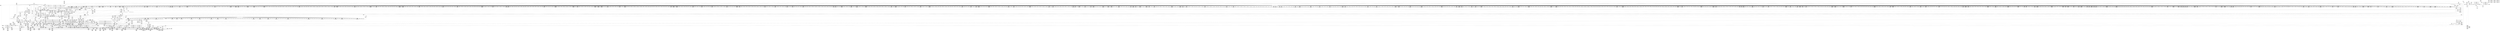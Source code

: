 digraph {
	CE0x3c10480 [shape=record,shape=Mrecord,label="{CE0x3c10480|28:_i32,_:_CRE_17,18_}"]
	CE0x3ce0660 [shape=record,shape=Mrecord,label="{CE0x3ce0660|272:_i8*,_:_CRE_1649,1650_}"]
	CE0x3c61b70 [shape=record,shape=Mrecord,label="{CE0x3c61b70|VOIDTB_TE:_CE_199,200_}"]
	CE0x3c698c0 [shape=record,shape=Mrecord,label="{CE0x3c698c0|272:_i8*,_:_CRE_1338,1339_}"]
	CE0x3c91140 [shape=record,shape=Mrecord,label="{CE0x3c91140|272:_i8*,_:_CRE_1263,1264_}"]
	CE0x3c72dc0 [shape=record,shape=Mrecord,label="{CE0x3c72dc0|40:_%struct.super_block*,_56:_i8*,_:_CRE_877,878_}"]
	CE0x3c57680 [shape=record,shape=Mrecord,label="{CE0x3c57680|i64*_getelementptr_inbounds_(_26_x_i64_,_26_x_i64_*___llvm_gcov_ctr217,_i64_0,_i64_25)|*Constant*|*SummSource*}"]
	CE0x3c0e9a0 [shape=record,shape=Mrecord,label="{CE0x3c0e9a0|may_create:tmp10|security/selinux/hooks.c,1706|*SummSink*}"]
	CE0x3d2b660 [shape=record,shape=Mrecord,label="{CE0x3d2b660|may_create:tmp55|security/selinux/hooks.c,1735|*SummSink*}"]
	CE0x3d132f0 [shape=record,shape=Mrecord,label="{CE0x3d132f0|may_create:tmp46|security/selinux/hooks.c,1729}"]
	CE0x3c88480 [shape=record,shape=Mrecord,label="{CE0x3c88480|272:_i8*,_:_CRE_439,440_}"]
	CE0x3c75c00 [shape=record,shape=Mrecord,label="{CE0x3c75c00|40:_%struct.super_block*,_56:_i8*,_:_CRE_914,915_}"]
	CE0x3c1e7d0 [shape=record,shape=Mrecord,label="{CE0x3c1e7d0|get_current:tmp4|./arch/x86/include/asm/current.h,14|*SummSink*}"]
	CE0x3c2e7e0 [shape=record,shape=Mrecord,label="{CE0x3c2e7e0|may_create:tmp4|security/selinux/hooks.c,1706}"]
	CE0x3c71cd0 [shape=record,shape=Mrecord,label="{CE0x3c71cd0|40:_%struct.super_block*,_56:_i8*,_:_CRE_865,866_}"]
	CE0x3c63930 [shape=record,shape=Mrecord,label="{CE0x3c63930|VOIDTB_TE:_CE_248,256_|*MultipleSource*|security/selinux/hooks.c,1730|Function::may_create&Arg::dentry::|Function::selinux_inode_mkdir&Arg::dentry::}"]
	CE0x3c68160 [shape=record,shape=Mrecord,label="{CE0x3c68160|272:_i8*,_:_CRE_1316,1317_}"]
	CE0x3c94320 [shape=record,shape=Mrecord,label="{CE0x3c94320|272:_i8*,_:_CRE_1359,1360_}"]
	CE0x3c888c0 [shape=record,shape=Mrecord,label="{CE0x3c888c0|272:_i8*,_:_CRE_443,444_}"]
	CE0x3c14c30 [shape=record,shape=Mrecord,label="{CE0x3c14c30|40:_%struct.super_block*,_56:_i8*,_:_CRE_260,261_}"]
	CE0x3c60630 [shape=record,shape=Mrecord,label="{CE0x3c60630|VOIDTB_TE:_CE_179,180_}"]
	CE0x3c6c200 [shape=record,shape=Mrecord,label="{CE0x3c6c200|40:_%struct.super_block*,_56:_i8*,_:_CRE_603,604_}"]
	CE0x3c6d240 [shape=record,shape=Mrecord,label="{CE0x3c6d240|40:_%struct.super_block*,_56:_i8*,_:_CRE_616,617_}"]
	CE0x3c23d00 [shape=record,shape=Mrecord,label="{CE0x3c23d00|40:_%struct.super_block*,_56:_i8*,_:_CRE_566,567_}"]
	CE0x3ce0550 [shape=record,shape=Mrecord,label="{CE0x3ce0550|272:_i8*,_:_CRE_1648,1649_}"]
	CE0x3d15280 [shape=record,shape=Mrecord,label="{CE0x3d15280|VOIDTB_TE:_CE_151,152_}"]
	CE0x3c0c420 [shape=record,shape=Mrecord,label="{CE0x3c0c420|may_create:tmp18|security/selinux/hooks.c,1706}"]
	CE0x3c18040 [shape=record,shape=Mrecord,label="{CE0x3c18040|may_create:if.end17|*SummSink*}"]
	CE0x3d30980 [shape=record,shape=Mrecord,label="{CE0x3d30980|may_create:tmp58|security/selinux/hooks.c,1736|*SummSource*}"]
	CE0x3c1c840 [shape=record,shape=Mrecord,label="{CE0x3c1c840|may_create:if.then20|*SummSink*}"]
	CE0x3c68270 [shape=record,shape=Mrecord,label="{CE0x3c68270|272:_i8*,_:_CRE_1317,1318_}"]
	CE0x3c3dcd0 [shape=record,shape=Mrecord,label="{CE0x3c3dcd0|may_create:tmp20|security/selinux/hooks.c,1706}"]
	CE0x3c90590 [shape=record,shape=Mrecord,label="{CE0x3c90590|272:_i8*,_:_CRE_1252,1253_}"]
	CE0x3c4e240 [shape=record,shape=Mrecord,label="{CE0x3c4e240|may_create:lor.lhs.false}"]
	CE0x3c95530 [shape=record,shape=Mrecord,label="{CE0x3c95530|272:_i8*,_:_CRE_1616,1617_}"]
	CE0x3d33480 [shape=record,shape=Mrecord,label="{CE0x3d33480|may_create:tmp63|security/selinux/hooks.c,1739|*SummSource*}"]
	CE0x3c3bd60 [shape=record,shape=Mrecord,label="{CE0x3c3bd60|40:_%struct.super_block*,_56:_i8*,_:_CRE_288,289_}"]
	CE0x3c86570 [shape=record,shape=Mrecord,label="{CE0x3c86570|may_create:s_security|security/selinux/hooks.c,1714}"]
	CE0x3c197c0 [shape=record,shape=Mrecord,label="{CE0x3c197c0|selinux_inode_mkdir:tmp1}"]
	CE0x3d30b00 [shape=record,shape=Mrecord,label="{CE0x3d30b00|may_create:tmp58|security/selinux/hooks.c,1736|*SummSink*}"]
	CE0x3c51bb0 [shape=record,shape=Mrecord,label="{CE0x3c51bb0|%struct.task_struct*_(%struct.task_struct**)*_asm_movq_%gs:$_1:P_,$0_,_r,im,_dirflag_,_fpsr_,_flags_|*SummSink*}"]
	CE0x3c574e0 [shape=record,shape=Mrecord,label="{CE0x3c574e0|may_create:tmp66|security/selinux/hooks.c,1742|*SummSource*}"]
	CE0x3c8e4a0 [shape=record,shape=Mrecord,label="{CE0x3c8e4a0|272:_i8*,_:_CRE_1221,1222_}"]
	CE0x3c3d9b0 [shape=record,shape=Mrecord,label="{CE0x3c3d9b0|may_create:security|security/selinux/hooks.c,1706|*SummSource*}"]
	CE0x3c30f00 [shape=record,shape=Mrecord,label="{CE0x3c30f00|may_create:tmp14|security/selinux/hooks.c,1706|*SummSink*}"]
	CE0x3ce7960 [shape=record,shape=Mrecord,label="{CE0x3ce7960|may_create:tmp25|security/selinux/hooks.c,1714|*SummSink*}"]
	CE0x3c6a540 [shape=record,shape=Mrecord,label="{CE0x3c6a540|40:_%struct.super_block*,_56:_i8*,_:_CRE_580,581_}"]
	CE0x3ce2860 [shape=record,shape=Mrecord,label="{CE0x3ce2860|272:_i8*,_:_CRE_1681,1682_}"]
	CE0x3ce20f0 [shape=record,shape=Mrecord,label="{CE0x3ce20f0|272:_i8*,_:_CRE_1674,1675_}"]
	CE0x3c14230 [shape=record,shape=Mrecord,label="{CE0x3c14230|40:_%struct.super_block*,_56:_i8*,_:_CRE_252,253_}"]
	CE0x3c81610 [shape=record,shape=Mrecord,label="{CE0x3c81610|272:_i8*,_:_CRE_160,176_|*MultipleSource*|*LoadInst*|security/selinux/hooks.c,1714|security/selinux/hooks.c,1714}"]
	CE0x3c75980 [shape=record,shape=Mrecord,label="{CE0x3c75980|40:_%struct.super_block*,_56:_i8*,_:_CRE_912,913_}"]
	CE0x3cf1c30 [shape=record,shape=Mrecord,label="{CE0x3cf1c30|may_create:tobool15|security/selinux/hooks.c,1725|*SummSink*}"]
	CE0x3c0dfe0 [shape=record,shape=Mrecord,label="{CE0x3c0dfe0|may_create:tmp5|security/selinux/hooks.c,1706|*SummSink*}"]
	CE0x3c6dec0 [shape=record,shape=Mrecord,label="{CE0x3c6dec0|40:_%struct.super_block*,_56:_i8*,_:_CRE_640,648_|*MultipleSource*|Function::selinux_inode_mkdir&Arg::dir::|Function::may_create&Arg::dir::|security/selinux/hooks.c,1713}"]
	CE0x3c7d1d0 [shape=record,shape=Mrecord,label="{CE0x3c7d1d0|272:_i8*,_:_CRE_623,624_}"]
	CE0x3c27430 [shape=record,shape=Mrecord,label="{CE0x3c27430|40:_%struct.super_block*,_56:_i8*,_:_CRE_182,183_}"]
	CE0x3ceeee0 [shape=record,shape=Mrecord,label="{CE0x3ceeee0|28:_i32,_:_CRE_110,111_}"]
	CE0x3d1a270 [shape=record,shape=Mrecord,label="{CE0x3d1a270|i64_15|*Constant*}"]
	CE0x3cf8cb0 [shape=record,shape=Mrecord,label="{CE0x3cf8cb0|may_create:create_sid|security/selinux/hooks.c,1717|*SummSource*}"]
	CE0x3cf8910 [shape=record,shape=Mrecord,label="{CE0x3cf8910|i32_3|*Constant*|*SummSource*}"]
	CE0x3c50730 [shape=record,shape=Mrecord,label="{CE0x3c50730|40:_%struct.super_block*,_56:_i8*,_:_CRE_161,162_}"]
	CE0x3d15c10 [shape=record,shape=Mrecord,label="{CE0x3d15c10|VOIDTB_TE:_CE_160,161_}"]
	CE0x3d12850 [shape=record,shape=Mrecord,label="{CE0x3d12850|may_create:tmp45|security/selinux/hooks.c,1728|*SummSink*}"]
	CE0x3c172d0 [shape=record,shape=Mrecord,label="{CE0x3c172d0|get_current:tmp1}"]
	CE0x3c0ada0 [shape=record,shape=Mrecord,label="{CE0x3c0ada0|i32_1706|*Constant*|*SummSource*}"]
	CE0x3c10680 [shape=record,shape=Mrecord,label="{CE0x3c10680|28:_i32,_:_CRE_19,20_}"]
	CE0x3c245c0 [shape=record,shape=Mrecord,label="{CE0x3c245c0|40:_%struct.super_block*,_56:_i8*,_:_CRE_573,574_}"]
	CE0x3c73180 [shape=record,shape=Mrecord,label="{CE0x3c73180|40:_%struct.super_block*,_56:_i8*,_:_CRE_880,881_}"]
	CE0x3c86280 [shape=record,shape=Mrecord,label="{CE0x3c86280|272:_i8*,_:_CRE_416,417_}"]
	CE0x3c3cac0 [shape=record,shape=Mrecord,label="{CE0x3c3cac0|COLLAPSED:_GCMRE_current_task_external_global_%struct.task_struct*:_elem_0::|security/selinux/hooks.c,1706}"]
	CE0x3c1c2b0 [shape=record,shape=Mrecord,label="{CE0x3c1c2b0|_ret_i32_%call,_!dbg_!27715|security/selinux/hooks.c,2784|*SummSource*}"]
	CE0x3c05b50 [shape=record,shape=Mrecord,label="{CE0x3c05b50|selinux_inode_mkdir:bb|*SummSource*}"]
	CE0x3cfc600 [shape=record,shape=Mrecord,label="{CE0x3cfc600|i8_10|*Constant*|*SummSink*}"]
	CE0x3c78210 [shape=record,shape=Mrecord,label="{CE0x3c78210|40:_%struct.super_block*,_56:_i8*,_:_CRE_977,978_}"]
	CE0x3d330f0 [shape=record,shape=Mrecord,label="{CE0x3d330f0|may_create:tmp62|security/selinux/hooks.c,1739|*SummSink*}"]
	CE0x3c117d0 [shape=record,shape=Mrecord,label="{CE0x3c117d0|28:_i32,_:_CRE_51,52_}"]
	CE0x3c6b580 [shape=record,shape=Mrecord,label="{CE0x3c6b580|40:_%struct.super_block*,_56:_i8*,_:_CRE_593,594_}"]
	CE0x3c8fe20 [shape=record,shape=Mrecord,label="{CE0x3c8fe20|272:_i8*,_:_CRE_1245,1246_}"]
	CE0x3c5c180 [shape=record,shape=Mrecord,label="{CE0x3c5c180|_call_void_mcount()_#3|*SummSource*}"]
	CE0x3c7b0e0 [shape=record,shape=Mrecord,label="{CE0x3c7b0e0|272:_i8*,_:_CRE_592,593_}"]
	CE0x3c7a970 [shape=record,shape=Mrecord,label="{CE0x3c7a970|272:_i8*,_:_CRE_585,586_}"]
	CE0x3ce0880 [shape=record,shape=Mrecord,label="{CE0x3ce0880|272:_i8*,_:_CRE_1651,1652_}"]
	CE0x3c8c940 [shape=record,shape=Mrecord,label="{CE0x3c8c940|may_create:tmp23|security/selinux/hooks.c,1713|*SummSource*}"]
	CE0x3c7aa80 [shape=record,shape=Mrecord,label="{CE0x3c7aa80|272:_i8*,_:_CRE_586,587_}"]
	CE0x3c6a7c0 [shape=record,shape=Mrecord,label="{CE0x3c6a7c0|40:_%struct.super_block*,_56:_i8*,_:_CRE_582,583_}"]
	CE0x3c60fc0 [shape=record,shape=Mrecord,label="{CE0x3c60fc0|VOIDTB_TE:_CE_188,189_}"]
	CE0x3c36d70 [shape=record,shape=Mrecord,label="{CE0x3c36d70|40:_%struct.super_block*,_56:_i8*,_:_CRE_479,480_}"]
	CE0x3c7fb20 [shape=record,shape=Mrecord,label="{CE0x3c7fb20|272:_i8*,_:_CRE_1214,1215_}"]
	CE0x3c26770 [shape=record,shape=Mrecord,label="{CE0x3c26770|40:_%struct.super_block*,_56:_i8*,_:_CRE_165,166_}"]
	CE0x3c69bf0 [shape=record,shape=Mrecord,label="{CE0x3c69bf0|272:_i8*,_:_CRE_1341,1342_}"]
	CE0x3c85e40 [shape=record,shape=Mrecord,label="{CE0x3c85e40|272:_i8*,_:_CRE_412,413_}"]
	CE0x3c6e4d0 [shape=record,shape=Mrecord,label="{CE0x3c6e4d0|40:_%struct.super_block*,_56:_i8*,_:_CRE_664,672_|*MultipleSource*|Function::selinux_inode_mkdir&Arg::dir::|Function::may_create&Arg::dir::|security/selinux/hooks.c,1713}"]
	CE0x3d2cdb0 [shape=record,shape=Mrecord,label="{CE0x3d2cdb0|i64_21|*Constant*|*SummSink*}"]
	CE0x3c11af0 [shape=record,shape=Mrecord,label="{CE0x3c11af0|28:_i32,_:_CRE_55,56_}"]
	CE0x3c92460 [shape=record,shape=Mrecord,label="{CE0x3c92460|272:_i8*,_:_CRE_1280,1288_|*MultipleSource*|*LoadInst*|security/selinux/hooks.c,1714|security/selinux/hooks.c,1714}"]
	CE0x3c368c0 [shape=record,shape=Mrecord,label="{CE0x3c368c0|40:_%struct.super_block*,_56:_i8*,_:_CRE_475,476_}"]
	CE0x3ce0ee0 [shape=record,shape=Mrecord,label="{CE0x3ce0ee0|272:_i8*,_:_CRE_1657,1658_}"]
	CE0x3c8c400 [shape=record,shape=Mrecord,label="{CE0x3c8c400|272:_i8*,_:_CRE_576,577_}"]
	CE0x3cffa90 [shape=record,shape=Mrecord,label="{CE0x3cffa90|may_create:tmp34|security/selinux/hooks.c,1726|*SummSource*}"]
	CE0x3d12c90 [shape=record,shape=Mrecord,label="{CE0x3d12c90|may_create:sid21|security/selinux/hooks.c,1729}"]
	CE0x3c31780 [shape=record,shape=Mrecord,label="{CE0x3c31780|may_create:entry|*SummSource*}"]
	CE0x3c62fa0 [shape=record,shape=Mrecord,label="{CE0x3c62fa0|VOIDTB_TE:_CE_218,219_}"]
	CE0x3d142f0 [shape=record,shape=Mrecord,label="{CE0x3d142f0|i64_16|*Constant*|*SummSink*}"]
	CE0x3d2fd70 [shape=record,shape=Mrecord,label="{CE0x3d2fd70|i64_17|*Constant*}"]
	CE0x3c27070 [shape=record,shape=Mrecord,label="{CE0x3c27070|40:_%struct.super_block*,_56:_i8*,_:_CRE_177,178_}"]
	CE0x3c16930 [shape=record,shape=Mrecord,label="{CE0x3c16930|selinux_inode_mkdir:bb|*SummSink*}"]
	CE0x3c8bb80 [shape=record,shape=Mrecord,label="{CE0x3c8bb80|272:_i8*,_:_CRE_568,569_}"]
	CE0x3cecef0 [shape=record,shape=Mrecord,label="{CE0x3cecef0|28:_i32,_:_CRE_79,80_}"]
	CE0x3d11940 [shape=record,shape=Mrecord,label="{CE0x3d11940|may_create:tmp41|security/selinux/hooks.c,1728}"]
	CE0x3c167e0 [shape=record,shape=Mrecord,label="{CE0x3c167e0|selinux_inode_mkdir:tmp1|*SummSource*}"]
	CE0x3c6cc00 [shape=record,shape=Mrecord,label="{CE0x3c6cc00|40:_%struct.super_block*,_56:_i8*,_:_CRE_611,612_}"]
	CE0x3c349c0 [shape=record,shape=Mrecord,label="{CE0x3c349c0|40:_%struct.super_block*,_56:_i8*,_:_CRE_384,388_|*MultipleSource*|Function::selinux_inode_mkdir&Arg::dir::|Function::may_create&Arg::dir::|security/selinux/hooks.c,1713}"]
	CE0x3c8e170 [shape=record,shape=Mrecord,label="{CE0x3c8e170|272:_i8*,_:_CRE_1218,1219_}"]
	CE0x3c69480 [shape=record,shape=Mrecord,label="{CE0x3c69480|272:_i8*,_:_CRE_1334,1335_}"]
	CE0x3ce1fe0 [shape=record,shape=Mrecord,label="{CE0x3ce1fe0|272:_i8*,_:_CRE_1673,1674_}"]
	CE0x3c12340 [shape=record,shape=Mrecord,label="{CE0x3c12340|may_create:tmp|*SummSink*}"]
	CE0x3d2ad00 [shape=record,shape=Mrecord,label="{CE0x3d2ad00|may_create:tobool23|security/selinux/hooks.c,1731|*SummSource*}"]
	CE0x3cf8790 [shape=record,shape=Mrecord,label="{CE0x3cf8790|i32_3|*Constant*}"]
	CE0x3c3c3a0 [shape=record,shape=Mrecord,label="{CE0x3c3c3a0|40:_%struct.super_block*,_56:_i8*,_:_CRE_293,294_}"]
	CE0x3c67880 [shape=record,shape=Mrecord,label="{CE0x3c67880|i64*_getelementptr_inbounds_(_26_x_i64_,_26_x_i64_*___llvm_gcov_ctr217,_i64_0,_i64_19)|*Constant*|*SummSource*}"]
	CE0x3c71210 [shape=record,shape=Mrecord,label="{CE0x3c71210|40:_%struct.super_block*,_56:_i8*,_:_CRE_832,840_|*MultipleSource*|Function::selinux_inode_mkdir&Arg::dir::|Function::may_create&Arg::dir::|security/selinux/hooks.c,1713}"]
	CE0x3c55c10 [shape=record,shape=Mrecord,label="{CE0x3c55c10|may_create:sid31|security/selinux/hooks.c,1739}"]
	CE0x3c65cb0 [shape=record,shape=Mrecord,label="{CE0x3c65cb0|may_create:call22|security/selinux/hooks.c,1729|*SummSource*}"]
	CE0x3ce4900 [shape=record,shape=Mrecord,label="{CE0x3ce4900|272:_i8*,_:_CRE_1808,1816_|*MultipleSource*|*LoadInst*|security/selinux/hooks.c,1714|security/selinux/hooks.c,1714}"]
	CE0x3c51a30 [shape=record,shape=Mrecord,label="{CE0x3c51a30|%struct.task_struct*_(%struct.task_struct**)*_asm_movq_%gs:$_1:P_,$0_,_r,im,_dirflag_,_fpsr_,_flags_|*SummSource*}"]
	CE0x3c61400 [shape=record,shape=Mrecord,label="{CE0x3c61400|VOIDTB_TE:_CE_192,193_}"]
	CE0x3cf37a0 [shape=record,shape=Mrecord,label="{CE0x3cf37a0|may_create:tmp32|security/selinux/hooks.c,1725|*SummSink*}"]
	CE0x3c2e9b0 [shape=record,shape=Mrecord,label="{CE0x3c2e9b0|may_create:tmp4|security/selinux/hooks.c,1706|*SummSink*}"]
	CE0x3cf5240 [shape=record,shape=Mrecord,label="{CE0x3cf5240|avc_has_perm:tsid|Function::avc_has_perm&Arg::tsid::|*SummSink*}"]
	CE0x3ce7790 [shape=record,shape=Mrecord,label="{CE0x3ce7790|may_create:tmp25|security/selinux/hooks.c,1714|*SummSource*}"]
	CE0x3c7a420 [shape=record,shape=Mrecord,label="{CE0x3c7a420|272:_i8*,_:_CRE_580,581_}"]
	CE0x3cee990 [shape=record,shape=Mrecord,label="{CE0x3cee990|28:_i32,_:_CRE_105,106_}"]
	CE0x3c899c0 [shape=record,shape=Mrecord,label="{CE0x3c899c0|272:_i8*,_:_CRE_459,460_}"]
	CE0x3c866f0 [shape=record,shape=Mrecord,label="{CE0x3c866f0|may_create:tmp24|*LoadInst*|security/selinux/hooks.c,1714}"]
	CE0x3c723c0 [shape=record,shape=Mrecord,label="{CE0x3c723c0|40:_%struct.super_block*,_56:_i8*,_:_CRE_869,870_}"]
	CE0x3c36eb0 [shape=record,shape=Mrecord,label="{CE0x3c36eb0|40:_%struct.super_block*,_56:_i8*,_:_CRE_480,481_}"]
	CE0x3c6a400 [shape=record,shape=Mrecord,label="{CE0x3c6a400|40:_%struct.super_block*,_56:_i8*,_:_CRE_579,580_}"]
	CE0x3c50960 [shape=record,shape=Mrecord,label="{CE0x3c50960|i64_3|*Constant*}"]
	CE0x3c8bda0 [shape=record,shape=Mrecord,label="{CE0x3c8bda0|272:_i8*,_:_CRE_570,571_}"]
	CE0x3c5f0c0 [shape=record,shape=Mrecord,label="{CE0x3c5f0c0|may_create:tmp15|security/selinux/hooks.c,1706}"]
	CE0x3c23a80 [shape=record,shape=Mrecord,label="{CE0x3c23a80|40:_%struct.super_block*,_56:_i8*,_:_CRE_564,565_}"]
	CE0x3c2e740 [shape=record,shape=Mrecord,label="{CE0x3c2e740|i64_2|*Constant*|*SummSink*}"]
	CE0x3c69370 [shape=record,shape=Mrecord,label="{CE0x3c69370|272:_i8*,_:_CRE_1333,1334_}"]
	CE0x3c174b0 [shape=record,shape=Mrecord,label="{CE0x3c174b0|selinux_inode_mkdir:tmp3|*SummSource*}"]
	CE0x3ce3c50 [shape=record,shape=Mrecord,label="{CE0x3ce3c50|272:_i8*,_:_CRE_1752,1760_|*MultipleSource*|*LoadInst*|security/selinux/hooks.c,1714|security/selinux/hooks.c,1714}"]
	CE0x3c1a150 [shape=record,shape=Mrecord,label="{CE0x3c1a150|may_create:dentry|Function::may_create&Arg::dentry::}"]
	CE0x3c31090 [shape=record,shape=Mrecord,label="{CE0x3c31090|may_create:dentry|Function::may_create&Arg::dentry::|*SummSource*}"]
	CE0x3c81270 [shape=record,shape=Mrecord,label="{CE0x3c81270|272:_i8*,_:_CRE_144,152_|*MultipleSource*|*LoadInst*|security/selinux/hooks.c,1714|security/selinux/hooks.c,1714}"]
	CE0x3c0d340 [shape=record,shape=Mrecord,label="{CE0x3c0d340|28:_i32,_:_CRE_0,8_|*MultipleSource*|security/selinux/hooks.c,1722|*LoadInst*|security/selinux/hooks.c,1713|security/selinux/hooks.c,1713}"]
	CE0x3c7d830 [shape=record,shape=Mrecord,label="{CE0x3c7d830|272:_i8*,_:_CRE_629,630_}"]
	CE0x3c93140 [shape=record,shape=Mrecord,label="{CE0x3c93140|272:_i8*,_:_CRE_1312,1313_}"]
	CE0x3c1ac70 [shape=record,shape=Mrecord,label="{CE0x3c1ac70|selinux_inode_mkdir:call|security/selinux/hooks.c,2784}"]
	CE0x3c13480 [shape=record,shape=Mrecord,label="{CE0x3c13480|40:_%struct.super_block*,_56:_i8*,_:_CRE_241,242_}"]
	CE0x3c1e760 [shape=record,shape=Mrecord,label="{CE0x3c1e760|get_current:tmp4|./arch/x86/include/asm/current.h,14|*SummSource*}"]
	CE0x3c11190 [shape=record,shape=Mrecord,label="{CE0x3c11190|28:_i32,_:_CRE_40,44_|*MultipleSource*|security/selinux/hooks.c,1722|*LoadInst*|security/selinux/hooks.c,1713|security/selinux/hooks.c,1713}"]
	CE0x3c858f0 [shape=record,shape=Mrecord,label="{CE0x3c858f0|272:_i8*,_:_CRE_407,408_}"]
	CE0x3c7ca60 [shape=record,shape=Mrecord,label="{CE0x3c7ca60|272:_i8*,_:_CRE_616,617_}"]
	CE0x3c26220 [shape=record,shape=Mrecord,label="{CE0x3c26220|may_create:if.then29|*SummSource*}"]
	CE0x3c27670 [shape=record,shape=Mrecord,label="{CE0x3c27670|40:_%struct.super_block*,_56:_i8*,_:_CRE_185,186_}"]
	CE0x3c7fc30 [shape=record,shape=Mrecord,label="{CE0x3c7fc30|272:_i8*,_:_CRE_1215,1216_}"]
	CE0x3c1a2d0 [shape=record,shape=Mrecord,label="{CE0x3c1a2d0|may_create:tmp3|*SummSink*}"]
	CE0x3c81440 [shape=record,shape=Mrecord,label="{CE0x3c81440|272:_i8*,_:_CRE_152,160_|*MultipleSource*|*LoadInst*|security/selinux/hooks.c,1714|security/selinux/hooks.c,1714}"]
	CE0x3c11c90 [shape=record,shape=Mrecord,label="{CE0x3c11c90|28:_i32,_:_CRE_57,58_}"]
	CE0x3c90ae0 [shape=record,shape=Mrecord,label="{CE0x3c90ae0|272:_i8*,_:_CRE_1257,1258_}"]
	CE0x3c5ed10 [shape=record,shape=Mrecord,label="{CE0x3c5ed10|i64*_getelementptr_inbounds_(_26_x_i64_,_26_x_i64_*___llvm_gcov_ctr217,_i64_0,_i64_8)|*Constant*|*SummSource*}"]
	CE0x3c60850 [shape=record,shape=Mrecord,label="{CE0x3c60850|VOIDTB_TE:_CE_181,182_}"]
	CE0x3c7e070 [shape=record,shape=Mrecord,label="{CE0x3c7e070|272:_i8*,_:_CRE_656,664_|*MultipleSource*|*LoadInst*|security/selinux/hooks.c,1714|security/selinux/hooks.c,1714}"]
	CE0x3c72f00 [shape=record,shape=Mrecord,label="{CE0x3c72f00|40:_%struct.super_block*,_56:_i8*,_:_CRE_878,879_}"]
	CE0x3c4fd70 [shape=record,shape=Mrecord,label="{CE0x3c4fd70|40:_%struct.super_block*,_56:_i8*,_:_CRE_148,149_}"]
	CE0x3c4e000 [shape=record,shape=Mrecord,label="{CE0x3c4e000|may_create:bb|*SummSink*}"]
	CE0x3c3b360 [shape=record,shape=Mrecord,label="{CE0x3c3b360|40:_%struct.super_block*,_56:_i8*,_:_CRE_280,281_}"]
	CE0x3d02990 [shape=record,shape=Mrecord,label="{CE0x3d02990|may_create:tmp37|security/selinux/hooks.c,1728|*SummSource*}"]
	CE0x3c11f90 [shape=record,shape=Mrecord,label="{CE0x3c11f90|28:_i32,_:_CRE_60,61_}"]
	CE0x3ce0aa0 [shape=record,shape=Mrecord,label="{CE0x3ce0aa0|272:_i8*,_:_CRE_1653,1654_}"]
	CE0x3d2dcf0 [shape=record,shape=Mrecord,label="{CE0x3d2dcf0|may_create:tmp52|security/selinux/hooks.c,1732|*SummSink*}"]
	CE0x3c699d0 [shape=record,shape=Mrecord,label="{CE0x3c699d0|272:_i8*,_:_CRE_1339,1340_}"]
	CE0x3c50e40 [shape=record,shape=Mrecord,label="{CE0x3c50e40|_ret_%struct.task_struct*_%tmp4,_!dbg_!27714|./arch/x86/include/asm/current.h,14|*SummSource*}"]
	CE0x3c778c0 [shape=record,shape=Mrecord,label="{CE0x3c778c0|40:_%struct.super_block*,_56:_i8*,_:_CRE_944,952_|*MultipleSource*|Function::selinux_inode_mkdir&Arg::dir::|Function::may_create&Arg::dir::|security/selinux/hooks.c,1713}"]
	CE0x3c88ae0 [shape=record,shape=Mrecord,label="{CE0x3c88ae0|272:_i8*,_:_CRE_445,446_}"]
	CE0x3cff2d0 [shape=record,shape=Mrecord,label="{CE0x3cff2d0|may_create:sid11|security/selinux/hooks.c,1716|*SummSink*}"]
	"CONST[source:1(input),value:2(dynamic)][purpose:{object}][SrcIdx:11]"
	CE0x3c79940 [shape=record,shape=Mrecord,label="{CE0x3c79940|272:_i8*,_:_CRE_20,21_|*MultipleSource*|*LoadInst*|security/selinux/hooks.c,1714|security/selinux/hooks.c,1714}"]
	CE0x3c577f0 [shape=record,shape=Mrecord,label="{CE0x3c577f0|may_create:tmp66|security/selinux/hooks.c,1742|*SummSink*}"]
	CE0x3cfe100 [shape=record,shape=Mrecord,label="{CE0x3cfe100|may_create:sid13|security/selinux/hooks.c,1722|*SummSource*}"]
	CE0x3d4aee0 [shape=record,shape=Mrecord,label="{CE0x3d4aee0|get_current:tmp}"]
	CE0x3c73680 [shape=record,shape=Mrecord,label="{CE0x3c73680|40:_%struct.super_block*,_56:_i8*,_:_CRE_884,885_}"]
	CE0x3c1ee80 [shape=record,shape=Mrecord,label="{CE0x3c1ee80|i64*_getelementptr_inbounds_(_26_x_i64_,_26_x_i64_*___llvm_gcov_ctr217,_i64_0,_i64_0)|*Constant*|*SummSource*}"]
	CE0x3cf2a90 [shape=record,shape=Mrecord,label="{CE0x3cf2a90|i64_10|*Constant*|*SummSink*}"]
	CE0x3c7b410 [shape=record,shape=Mrecord,label="{CE0x3c7b410|272:_i8*,_:_CRE_595,596_}"]
	CE0x3c7ed50 [shape=record,shape=Mrecord,label="{CE0x3c7ed50|272:_i8*,_:_CRE_720,736_|*MultipleSource*|*LoadInst*|security/selinux/hooks.c,1714|security/selinux/hooks.c,1714}"]
	CE0x3c6f4d0 [shape=record,shape=Mrecord,label="{CE0x3c6f4d0|40:_%struct.super_block*,_56:_i8*,_:_CRE_712,728_|*MultipleSource*|Function::selinux_inode_mkdir&Arg::dir::|Function::may_create&Arg::dir::|security/selinux/hooks.c,1713}"]
	CE0x3d189c0 [shape=record,shape=Mrecord,label="{CE0x3d189c0|VOIDTB_TE:_CE_56,64_|*MultipleSource*|security/selinux/hooks.c,1730|Function::may_create&Arg::dentry::|Function::selinux_inode_mkdir&Arg::dentry::}"]
	CE0x3ce31f0 [shape=record,shape=Mrecord,label="{CE0x3ce31f0|272:_i8*,_:_CRE_1696,1704_|*MultipleSource*|*LoadInst*|security/selinux/hooks.c,1714|security/selinux/hooks.c,1714}"]
	CE0x3cec1f0 [shape=record,shape=Mrecord,label="{CE0x3cec1f0|28:_i32,_:_CRE_66,67_}"]
	CE0x3ce4ca0 [shape=record,shape=Mrecord,label="{CE0x3ce4ca0|272:_i8*,_:_CRE_1824,1828_|*MultipleSource*|*LoadInst*|security/selinux/hooks.c,1714|security/selinux/hooks.c,1714}"]
	CE0x3c16770 [shape=record,shape=Mrecord,label="{CE0x3c16770|i64*_getelementptr_inbounds_(_2_x_i64_,_2_x_i64_*___llvm_gcov_ctr224,_i64_0,_i64_1)|*Constant*}"]
	CE0x3ce2a80 [shape=record,shape=Mrecord,label="{CE0x3ce2a80|272:_i8*,_:_CRE_1683,1684_}"]
	CE0x3c112e0 [shape=record,shape=Mrecord,label="{CE0x3c112e0|28:_i32,_:_CRE_48,49_}"]
	CE0x3c3a460 [shape=record,shape=Mrecord,label="{CE0x3c3a460|40:_%struct.super_block*,_56:_i8*,_:_CRE_268,269_}"]
	CE0x3c60da0 [shape=record,shape=Mrecord,label="{CE0x3c60da0|VOIDTB_TE:_CE_186,187_}"]
	CE0x3c28330 [shape=record,shape=Mrecord,label="{CE0x3c28330|40:_%struct.super_block*,_56:_i8*,_:_CRE_202,203_}"]
	CE0x3c6d100 [shape=record,shape=Mrecord,label="{CE0x3c6d100|40:_%struct.super_block*,_56:_i8*,_:_CRE_615,616_}"]
	CE0x3ce1ed0 [shape=record,shape=Mrecord,label="{CE0x3ce1ed0|272:_i8*,_:_CRE_1672,1673_}"]
	CE0x3c10330 [shape=record,shape=Mrecord,label="{CE0x3c10330|28:_i32,_:_CRE_15,16_}"]
	CE0x3d00ca0 [shape=record,shape=Mrecord,label="{CE0x3d00ca0|may_create:tmp36|security/selinux/hooks.c,1728|*SummSource*}"]
	CE0x3d037c0 [shape=record,shape=Mrecord,label="{CE0x3d037c0|may_create:tmp40|security/selinux/hooks.c,1728|*SummSource*}"]
	CE0x3c0f650 [shape=record,shape=Mrecord,label="{CE0x3c0f650|i64*_getelementptr_inbounds_(_26_x_i64_,_26_x_i64_*___llvm_gcov_ctr217,_i64_0,_i64_6)|*Constant*|*SummSource*}"]
	CE0x3c66f70 [shape=record,shape=Mrecord,label="{CE0x3c66f70|may_create:tmp50|security/selinux/hooks.c,1731|*SummSink*}"]
	CE0x3d31a30 [shape=record,shape=Mrecord,label="{CE0x3d31a30|i64*_getelementptr_inbounds_(_26_x_i64_,_26_x_i64_*___llvm_gcov_ctr217,_i64_0,_i64_23)|*Constant*|*SummSink*}"]
	CE0x3c32a30 [shape=record,shape=Mrecord,label="{CE0x3c32a30|40:_%struct.super_block*,_56:_i8*,_:_CRE_299,300_}"]
	CE0x3c8f8d0 [shape=record,shape=Mrecord,label="{CE0x3c8f8d0|272:_i8*,_:_CRE_1240,1241_}"]
	CE0x3c90d00 [shape=record,shape=Mrecord,label="{CE0x3c90d00|272:_i8*,_:_CRE_1259,1260_}"]
	CE0x3c5df90 [shape=record,shape=Mrecord,label="{CE0x3c5df90|40:_%struct.super_block*,_56:_i8*,_:_CRE_80,88_|*MultipleSource*|Function::selinux_inode_mkdir&Arg::dir::|Function::may_create&Arg::dir::|security/selinux/hooks.c,1713}"]
	CE0x3c21f60 [shape=record,shape=Mrecord,label="{CE0x3c21f60|40:_%struct.super_block*,_56:_i8*,_:_CRE_16,24_|*MultipleSource*|Function::selinux_inode_mkdir&Arg::dir::|Function::may_create&Arg::dir::|security/selinux/hooks.c,1713}"]
	CE0x3c0df40 [shape=record,shape=Mrecord,label="{CE0x3c0df40|i64_2|*Constant*}"]
	CE0x3c69260 [shape=record,shape=Mrecord,label="{CE0x3c69260|272:_i8*,_:_CRE_1332,1333_}"]
	CE0x3c6ae00 [shape=record,shape=Mrecord,label="{CE0x3c6ae00|40:_%struct.super_block*,_56:_i8*,_:_CRE_587,588_}"]
	CE0x3c2faf0 [shape=record,shape=Mrecord,label="{CE0x3c2faf0|GLOBAL:__llvm_gcov_ctr217|Global_var:__llvm_gcov_ctr217}"]
	CE0x3c12e30 [shape=record,shape=Mrecord,label="{CE0x3c12e30|40:_%struct.super_block*,_56:_i8*,_:_CRE_208,210_|*MultipleSource*|Function::selinux_inode_mkdir&Arg::dir::|Function::may_create&Arg::dir::|security/selinux/hooks.c,1713}"]
	CE0x3c3bc20 [shape=record,shape=Mrecord,label="{CE0x3c3bc20|40:_%struct.super_block*,_56:_i8*,_:_CRE_287,288_}"]
	CE0x3c226b0 [shape=record,shape=Mrecord,label="{CE0x3c226b0|GLOBAL:may_create.__warned|Global_var:may_create.__warned|*SummSource*}"]
	CE0x3c0ead0 [shape=record,shape=Mrecord,label="{CE0x3c0ead0|may_create:tmp11|security/selinux/hooks.c,1706}"]
	CE0x3c87d10 [shape=record,shape=Mrecord,label="{CE0x3c87d10|272:_i8*,_:_CRE_432,433_}"]
	CE0x3ce7050 [shape=record,shape=Mrecord,label="{CE0x3ce7050|272:_i8*,_:_CRE_2248,2256_|*MultipleSource*|*LoadInst*|security/selinux/hooks.c,1714|security/selinux/hooks.c,1714}"]
	CE0x3cef320 [shape=record,shape=Mrecord,label="{CE0x3cef320|28:_i32,_:_CRE_114,115_}"]
	CE0x3c73b80 [shape=record,shape=Mrecord,label="{CE0x3c73b80|40:_%struct.super_block*,_56:_i8*,_:_CRE_888,889_}"]
	CE0x3c6b940 [shape=record,shape=Mrecord,label="{CE0x3c6b940|40:_%struct.super_block*,_56:_i8*,_:_CRE_596,597_}"]
	CE0x3ce1cb0 [shape=record,shape=Mrecord,label="{CE0x3ce1cb0|272:_i8*,_:_CRE_1670,1671_}"]
	CE0x3c688d0 [shape=record,shape=Mrecord,label="{CE0x3c688d0|272:_i8*,_:_CRE_1323,1324_}"]
	CE0x3c8cd50 [shape=record,shape=Mrecord,label="{CE0x3c8cd50|i32_8|*Constant*}"]
	CE0x3d02070 [shape=record,shape=Mrecord,label="{CE0x3d02070|may_create:tmp38|security/selinux/hooks.c,1728}"]
	CE0x3c94ba0 [shape=record,shape=Mrecord,label="{CE0x3c94ba0|272:_i8*,_:_CRE_1367,1368_}"]
	CE0x3c7c510 [shape=record,shape=Mrecord,label="{CE0x3c7c510|272:_i8*,_:_CRE_611,612_}"]
	CE0x3c85c20 [shape=record,shape=Mrecord,label="{CE0x3c85c20|272:_i8*,_:_CRE_410,411_}"]
	CE0x3ce5950 [shape=record,shape=Mrecord,label="{CE0x3ce5950|272:_i8*,_:_CRE_1874,1875_}"]
	CE0x3c61730 [shape=record,shape=Mrecord,label="{CE0x3c61730|VOIDTB_TE:_CE_195,196_}"]
	CE0x3c7b300 [shape=record,shape=Mrecord,label="{CE0x3c7b300|272:_i8*,_:_CRE_594,595_}"]
	CE0x3c262c0 [shape=record,shape=Mrecord,label="{CE0x3c262c0|may_create:if.then29|*SummSink*}"]
	CE0x3c704d0 [shape=record,shape=Mrecord,label="{CE0x3c704d0|40:_%struct.super_block*,_56:_i8*,_:_CRE_776,792_|*MultipleSource*|Function::selinux_inode_mkdir&Arg::dir::|Function::may_create&Arg::dir::|security/selinux/hooks.c,1713}"]
	CE0x3cebff0 [shape=record,shape=Mrecord,label="{CE0x3cebff0|28:_i32,_:_CRE_64,65_}"]
	CE0x3c76600 [shape=record,shape=Mrecord,label="{CE0x3c76600|40:_%struct.super_block*,_56:_i8*,_:_CRE_922,923_}"]
	CE0x3d2e350 [shape=record,shape=Mrecord,label="{CE0x3d2e350|may_create:tmp53|security/selinux/hooks.c,1733|*SummSource*}"]
	CE0x3d02210 [shape=record,shape=Mrecord,label="{CE0x3d02210|i64_14|*Constant*}"]
	CE0x3c50be0 [shape=record,shape=Mrecord,label="{CE0x3c50be0|get_current:entry}"]
	CE0x3cfc4a0 [shape=record,shape=Mrecord,label="{CE0x3cfc4a0|i8_10|*Constant*|*SummSource*}"]
	CE0x3c23700 [shape=record,shape=Mrecord,label="{CE0x3c23700|40:_%struct.super_block*,_56:_i8*,_:_CRE_561,562_}"]
	CE0x3c60b80 [shape=record,shape=Mrecord,label="{CE0x3c60b80|VOIDTB_TE:_CE_184,185_}"]
	CE0x3d18820 [shape=record,shape=Mrecord,label="{CE0x3d18820|VOIDTB_TE:_CE_48,52_|*MultipleSource*|security/selinux/hooks.c,1730|Function::may_create&Arg::dentry::|Function::selinux_inode_mkdir&Arg::dentry::}"]
	CE0x3c568a0 [shape=record,shape=Mrecord,label="{CE0x3c568a0|get_current:bb|*SummSource*}"]
	CE0x3c0a4b0 [shape=record,shape=Mrecord,label="{CE0x3c0a4b0|i8*_getelementptr_inbounds_(_25_x_i8_,_25_x_i8_*_.str3,_i32_0,_i32_0)|*Constant*}"]
	CE0x3c25050 [shape=record,shape=Mrecord,label="{CE0x3c25050|may_create:call|security/selinux/hooks.c,1706|*SummSource*}"]
	CE0x3c1a260 [shape=record,shape=Mrecord,label="{CE0x3c1a260|may_create:tmp3|*SummSource*}"]
	CE0x3c7f490 [shape=record,shape=Mrecord,label="{CE0x3c7f490|272:_i8*,_:_CRE_1209,1210_}"]
	CE0x3c26e30 [shape=record,shape=Mrecord,label="{CE0x3c26e30|40:_%struct.super_block*,_56:_i8*,_:_CRE_174,175_}"]
	CE0x3ce6740 [shape=record,shape=Mrecord,label="{CE0x3ce6740|272:_i8*,_:_CRE_1920,1928_|*MultipleSource*|*LoadInst*|security/selinux/hooks.c,1714|security/selinux/hooks.c,1714}"]
	CE0x3c3fd90 [shape=record,shape=Mrecord,label="{CE0x3c3fd90|40:_%struct.super_block*,_56:_i8*,_:_CRE_128,136_|*MultipleSource*|Function::selinux_inode_mkdir&Arg::dir::|Function::may_create&Arg::dir::|security/selinux/hooks.c,1713}"]
	CE0x3c52dc0 [shape=record,shape=Mrecord,label="{CE0x3c52dc0|i64*_getelementptr_inbounds_(_2_x_i64_,_2_x_i64_*___llvm_gcov_ctr98,_i64_0,_i64_1)|*Constant*}"]
	CE0x3c94870 [shape=record,shape=Mrecord,label="{CE0x3c94870|272:_i8*,_:_CRE_1364,1365_}"]
	CE0x3d2aad0 [shape=record,shape=Mrecord,label="{CE0x3d2aad0|GLOBAL:security_transition_sid|*Constant*|*SummSink*}"]
	CE0x3c3b4a0 [shape=record,shape=Mrecord,label="{CE0x3c3b4a0|40:_%struct.super_block*,_56:_i8*,_:_CRE_281,282_}"]
	CE0x3c66c40 [shape=record,shape=Mrecord,label="{CE0x3c66c40|may_create:tmp50|security/selinux/hooks.c,1731}"]
	CE0x3c336b0 [shape=record,shape=Mrecord,label="{CE0x3c336b0|40:_%struct.super_block*,_56:_i8*,_:_CRE_309,310_}"]
	CE0x3cebcf0 [shape=record,shape=Mrecord,label="{CE0x3cebcf0|28:_i32,_:_CRE_61,62_}"]
	CE0x3ceecc0 [shape=record,shape=Mrecord,label="{CE0x3ceecc0|28:_i32,_:_CRE_108,109_}"]
	CE0x3d191a0 [shape=record,shape=Mrecord,label="{CE0x3d191a0|VOIDTB_TE:_CE_88,89_}"]
	CE0x3c318b0 [shape=record,shape=Mrecord,label="{CE0x3c318b0|may_create:entry|*SummSink*}"]
	CE0x3c19620 [shape=record,shape=Mrecord,label="{CE0x3c19620|may_create:tobool|security/selinux/hooks.c,1706|*SummSink*}"]
	CE0x3c64fd0 [shape=record,shape=Mrecord,label="{CE0x3c64fd0|VOIDTB_TE:_CE_308,309_}"]
	CE0x3c50070 [shape=record,shape=Mrecord,label="{CE0x3c50070|40:_%struct.super_block*,_56:_i8*,_:_CRE_152,153_}"]
	CE0x3ce6ae0 [shape=record,shape=Mrecord,label="{CE0x3ce6ae0|272:_i8*,_:_CRE_2056,2112_|*MultipleSource*|*LoadInst*|security/selinux/hooks.c,1714|security/selinux/hooks.c,1714}"]
	CE0x3ce2750 [shape=record,shape=Mrecord,label="{CE0x3ce2750|272:_i8*,_:_CRE_1680,1681_}"]
	CE0x3c13d30 [shape=record,shape=Mrecord,label="{CE0x3c13d30|40:_%struct.super_block*,_56:_i8*,_:_CRE_248,249_}"]
	CE0x3c6cfc0 [shape=record,shape=Mrecord,label="{CE0x3c6cfc0|40:_%struct.super_block*,_56:_i8*,_:_CRE_614,615_}"]
	CE0x3c82490 [shape=record,shape=Mrecord,label="{CE0x3c82490|272:_i8*,_:_CRE_240,248_|*MultipleSource*|*LoadInst*|security/selinux/hooks.c,1714|security/selinux/hooks.c,1714}"]
	CE0x3c6c340 [shape=record,shape=Mrecord,label="{CE0x3c6c340|40:_%struct.super_block*,_56:_i8*,_:_CRE_604,605_}"]
	CE0x3c95a40 [shape=record,shape=Mrecord,label="{CE0x3c95a40|272:_i8*,_:_CRE_1536,1568_|*MultipleSource*|*LoadInst*|security/selinux/hooks.c,1714|security/selinux/hooks.c,1714}"]
	CE0x3d11ec0 [shape=record,shape=Mrecord,label="{CE0x3d11ec0|may_create:tmp43|security/selinux/hooks.c,1728|*SummSink*}"]
	CE0x3d030e0 [shape=record,shape=Mrecord,label="{CE0x3d030e0|may_create:tmp39|security/selinux/hooks.c,1728}"]
	CE0x3c24480 [shape=record,shape=Mrecord,label="{CE0x3c24480|40:_%struct.super_block*,_56:_i8*,_:_CRE_572,573_}"]
	CE0x3cec4f0 [shape=record,shape=Mrecord,label="{CE0x3cec4f0|28:_i32,_:_CRE_69,70_}"]
	CE0x3cee0f0 [shape=record,shape=Mrecord,label="{CE0x3cee0f0|28:_i32,_:_CRE_97,98_}"]
	CE0x3c87af0 [shape=record,shape=Mrecord,label="{CE0x3c87af0|272:_i8*,_:_CRE_430,431_}"]
	CE0x3c26fb0 [shape=record,shape=Mrecord,label="{CE0x3c26fb0|40:_%struct.super_block*,_56:_i8*,_:_CRE_176,177_}"]
	CE0x3c8af30 [shape=record,shape=Mrecord,label="{CE0x3c8af30|272:_i8*,_:_CRE_544,552_|*MultipleSource*|*LoadInst*|security/selinux/hooks.c,1714|security/selinux/hooks.c,1714}"]
	CE0x3c87c00 [shape=record,shape=Mrecord,label="{CE0x3c87c00|272:_i8*,_:_CRE_431,432_}"]
	CE0x3c7c1e0 [shape=record,shape=Mrecord,label="{CE0x3c7c1e0|272:_i8*,_:_CRE_608,609_}"]
	CE0x3c116c0 [shape=record,shape=Mrecord,label="{CE0x3c116c0|28:_i32,_:_CRE_50,51_}"]
	CE0x3d2d130 [shape=record,shape=Mrecord,label="{CE0x3d2d130|i64_22|*Constant*|*SummSource*}"]
	"CONST[source:0(mediator),value:0(static)][purpose:{operation}][SnkIdx:11]"
	CE0x3c85180 [shape=record,shape=Mrecord,label="{CE0x3c85180|272:_i8*,_:_CRE_400,401_}"]
	CE0x3c26830 [shape=record,shape=Mrecord,label="{CE0x3c26830|40:_%struct.super_block*,_56:_i8*,_:_CRE_166,167_}"]
	CE0x3c18150 [shape=record,shape=Mrecord,label="{CE0x3c18150|may_create:if.end25}"]
	CE0x3c76240 [shape=record,shape=Mrecord,label="{CE0x3c76240|40:_%struct.super_block*,_56:_i8*,_:_CRE_919,920_}"]
	CE0x3d49a70 [shape=record,shape=Mrecord,label="{CE0x3d49a70|i64_1|*Constant*}"]
	CE0x3c92350 [shape=record,shape=Mrecord,label="{CE0x3c92350|272:_i8*,_:_CRE_1304,1305_}"]
	CE0x3d31e30 [shape=record,shape=Mrecord,label="{CE0x3d31e30|may_create:tmp61|security/selinux/hooks.c,1737|*SummSource*}"]
	CE0x3ce9670 [shape=record,shape=Mrecord,label="{CE0x3ce9670|get_current:tmp|*SummSource*}"]
	CE0x3c898b0 [shape=record,shape=Mrecord,label="{CE0x3c898b0|272:_i8*,_:_CRE_458,459_}"]
	CE0x3c75700 [shape=record,shape=Mrecord,label="{CE0x3c75700|40:_%struct.super_block*,_56:_i8*,_:_CRE_910,911_}"]
	CE0x3c66df0 [shape=record,shape=Mrecord,label="{CE0x3c66df0|may_create:tmp50|security/selinux/hooks.c,1731|*SummSource*}"]
	CE0x3d32fd0 [shape=record,shape=Mrecord,label="{CE0x3d32fd0|i64*_getelementptr_inbounds_(_26_x_i64_,_26_x_i64_*___llvm_gcov_ctr217,_i64_0,_i64_24)|*Constant*|*SummSource*}"]
	CE0x3c529a0 [shape=record,shape=Mrecord,label="{CE0x3c529a0|get_current:tmp3}"]
	CE0x3c1ec00 [shape=record,shape=Mrecord,label="{CE0x3c1ec00|may_create:do.end|*SummSink*}"]
	CE0x3d043b0 [shape=record,shape=Mrecord,label="{CE0x3d043b0|may_create:flags|security/selinux/hooks.c,1728|*SummSink*}"]
	CE0x3c67e30 [shape=record,shape=Mrecord,label="{CE0x3c67e30|272:_i8*,_:_CRE_1313,1314_}"]
	CE0x3ce4e70 [shape=record,shape=Mrecord,label="{CE0x3ce4e70|272:_i8*,_:_CRE_1832,1840_|*MultipleSource*|*LoadInst*|security/selinux/hooks.c,1714|security/selinux/hooks.c,1714}"]
	CE0x3c35b80 [shape=record,shape=Mrecord,label="{CE0x3c35b80|40:_%struct.super_block*,_56:_i8*,_:_CRE_448,456_|*MultipleSource*|Function::selinux_inode_mkdir&Arg::dir::|Function::may_create&Arg::dir::|security/selinux/hooks.c,1713}"]
	CE0x3d126d0 [shape=record,shape=Mrecord,label="{CE0x3d126d0|may_create:tmp45|security/selinux/hooks.c,1728|*SummSource*}"]
	CE0x3d2e600 [shape=record,shape=Mrecord,label="{CE0x3d2e600|i64*_getelementptr_inbounds_(_26_x_i64_,_26_x_i64_*___llvm_gcov_ctr217,_i64_0,_i64_20)|*Constant*|*SummSource*}"]
	CE0x3cf1550 [shape=record,shape=Mrecord,label="{CE0x3cf1550|avc_has_perm:auditdata|Function::avc_has_perm&Arg::auditdata::}"]
	CE0x3cf4e50 [shape=record,shape=Mrecord,label="{CE0x3cf4e50|avc_has_perm:ssid|Function::avc_has_perm&Arg::ssid::|*SummSink*}"]
	CE0x3ce63b0 [shape=record,shape=Mrecord,label="{CE0x3ce63b0|272:_i8*,_:_CRE_1896,1904_|*MultipleSource*|*LoadInst*|security/selinux/hooks.c,1714|security/selinux/hooks.c,1714}"]
	CE0x3c52190 [shape=record,shape=Mrecord,label="{CE0x3c52190|may_create:tobool1|security/selinux/hooks.c,1706}"]
	CE0x3cdf560 [shape=record,shape=Mrecord,label="{CE0x3cdf560|272:_i8*,_:_CRE_1633,1634_}"]
	CE0x3c5fec0 [shape=record,shape=Mrecord,label="{CE0x3c5fec0|VOIDTB_TE:_CE_172,173_}"]
	CE0x3d03d80 [shape=record,shape=Mrecord,label="{CE0x3d03d80|i32_5|*Constant*|*SummSource*}"]
	CE0x3c4fef0 [shape=record,shape=Mrecord,label="{CE0x3c4fef0|40:_%struct.super_block*,_56:_i8*,_:_CRE_150,151_}"]
	CE0x3cdf340 [shape=record,shape=Mrecord,label="{CE0x3cdf340|272:_i8*,_:_CRE_1631,1632_}"]
	CE0x3c14eb0 [shape=record,shape=Mrecord,label="{CE0x3c14eb0|40:_%struct.super_block*,_56:_i8*,_:_CRE_262,263_}"]
	CE0x3cef760 [shape=record,shape=Mrecord,label="{CE0x3cef760|28:_i32,_:_CRE_118,119_}"]
	CE0x3c27970 [shape=record,shape=Mrecord,label="{CE0x3c27970|40:_%struct.super_block*,_56:_i8*,_:_CRE_189,190_}"]
	CE0x3d11ba0 [shape=record,shape=Mrecord,label="{CE0x3d11ba0|may_create:tmp41|security/selinux/hooks.c,1728|*SummSink*}"]
	CE0x3c25360 [shape=record,shape=Mrecord,label="{CE0x3c25360|may_create:i_security|security/selinux/hooks.c,1713|*SummSink*}"]
	CE0x3c68d10 [shape=record,shape=Mrecord,label="{CE0x3c68d10|272:_i8*,_:_CRE_1327,1328_}"]
	CE0x3c78d80 [shape=record,shape=Mrecord,label="{CE0x3c78d80|40:_%struct.super_block*,_56:_i8*,_:_CRE_988,992_|*MultipleSource*|Function::selinux_inode_mkdir&Arg::dir::|Function::may_create&Arg::dir::|security/selinux/hooks.c,1713}"]
	CE0x3ce5f20 [shape=record,shape=Mrecord,label="{CE0x3ce5f20|272:_i8*,_:_CRE_1879,1880_}"]
	CE0x3cf12c0 [shape=record,shape=Mrecord,label="{CE0x3cf12c0|avc_has_perm:requested|Function::avc_has_perm&Arg::requested::|*SummSource*}"]
	CE0x3cf44e0 [shape=record,shape=Mrecord,label="{CE0x3cf44e0|may_create:tobool15|security/selinux/hooks.c,1725|*SummSource*}"]
	CE0x3c0a270 [shape=record,shape=Mrecord,label="{CE0x3c0a270|i8*_getelementptr_inbounds_(_25_x_i8_,_25_x_i8_*_.str3,_i32_0,_i32_0)|*Constant*|*SummSource*}"]
	CE0x3c505b0 [shape=record,shape=Mrecord,label="{CE0x3c505b0|40:_%struct.super_block*,_56:_i8*,_:_CRE_159,160_}"]
	CE0x3c17870 [shape=record,shape=Mrecord,label="{CE0x3c17870|selinux_inode_mkdir:tmp|*SummSource*}"]
	CE0x3d17a80 [shape=record,shape=Mrecord,label="{CE0x3d17a80|VOIDTB_TE:_CE_144,145_}"]
	CE0x3cf6100 [shape=record,shape=Mrecord,label="{CE0x3cf6100|may_create:call14|security/selinux/hooks.c,1722|*SummSink*}"]
	CE0x3d30420 [shape=record,shape=Mrecord,label="{CE0x3d30420|may_create:tmp57|security/selinux/hooks.c,1736|*SummSource*}"]
	CE0x3c10d80 [shape=record,shape=Mrecord,label="{CE0x3c10d80|28:_i32,_:_CRE_32,34_|*MultipleSource*|security/selinux/hooks.c,1722|*LoadInst*|security/selinux/hooks.c,1713|security/selinux/hooks.c,1713}"]
	CE0x3c8e5b0 [shape=record,shape=Mrecord,label="{CE0x3c8e5b0|272:_i8*,_:_CRE_1222,1223_}"]
	CE0x3c0fa60 [shape=record,shape=Mrecord,label="{CE0x3c0fa60|may_create:dir|Function::may_create&Arg::dir::}"]
	CE0x3c75840 [shape=record,shape=Mrecord,label="{CE0x3c75840|40:_%struct.super_block*,_56:_i8*,_:_CRE_911,912_}"]
	CE0x3c0db30 [shape=record,shape=Mrecord,label="{CE0x3c0db30|i64_5|*Constant*|*SummSource*}"]
	CE0x3c6bbc0 [shape=record,shape=Mrecord,label="{CE0x3c6bbc0|40:_%struct.super_block*,_56:_i8*,_:_CRE_598,599_}"]
	CE0x3c67660 [shape=record,shape=Mrecord,label="{CE0x3c67660|may_create:tmp51|security/selinux/hooks.c,1732|*SummSource*}"]
	CE0x3c0fbf0 [shape=record,shape=Mrecord,label="{CE0x3c0fbf0|selinux_inode_mkdir:dir|Function::selinux_inode_mkdir&Arg::dir::|*SummSink*}"]
	CE0x3d30150 [shape=record,shape=Mrecord,label="{CE0x3d30150|i64_18|*Constant*}"]
	CE0x3d02e30 [shape=record,shape=Mrecord,label="{CE0x3d02e30|may_create:tmp38|security/selinux/hooks.c,1728|*SummSource*}"]
	CE0x3cec3f0 [shape=record,shape=Mrecord,label="{CE0x3cec3f0|28:_i32,_:_CRE_68,69_}"]
	CE0x3c33cf0 [shape=record,shape=Mrecord,label="{CE0x3c33cf0|40:_%struct.super_block*,_56:_i8*,_:_CRE_328,336_|*MultipleSource*|Function::selinux_inode_mkdir&Arg::dir::|Function::may_create&Arg::dir::|security/selinux/hooks.c,1713}"]
	CE0x3c8b2d0 [shape=record,shape=Mrecord,label="{CE0x3c8b2d0|272:_i8*,_:_CRE_561,562_}"]
	CE0x3c90bf0 [shape=record,shape=Mrecord,label="{CE0x3c90bf0|272:_i8*,_:_CRE_1258,1259_}"]
	CE0x3ced3f0 [shape=record,shape=Mrecord,label="{CE0x3ced3f0|28:_i32,_:_CRE_84,85_}"]
	CE0x3c4f830 [shape=record,shape=Mrecord,label="{CE0x3c4f830|may_create:tmp23|security/selinux/hooks.c,1713}"]
	CE0x3c7a530 [shape=record,shape=Mrecord,label="{CE0x3c7a530|272:_i8*,_:_CRE_581,582_}"]
	CE0x3d322b0 [shape=record,shape=Mrecord,label="{CE0x3d322b0|may_create:tmp61|security/selinux/hooks.c,1737|*SummSink*}"]
	CE0x3c61fb0 [shape=record,shape=Mrecord,label="{CE0x3c61fb0|VOIDTB_TE:_CE_203,204_}"]
	"CONST[source:0(mediator),value:0(static)][purpose:{operation}][SnkIdx:7]"
	CE0x3c21e60 [shape=record,shape=Mrecord,label="{CE0x3c21e60|40:_%struct.super_block*,_56:_i8*,_:_CRE_12,16_|*MultipleSource*|Function::selinux_inode_mkdir&Arg::dir::|Function::may_create&Arg::dir::|security/selinux/hooks.c,1713}"]
	CE0x3c8beb0 [shape=record,shape=Mrecord,label="{CE0x3c8beb0|272:_i8*,_:_CRE_571,572_}"]
	CE0x3d1a7c0 [shape=record,shape=Mrecord,label="{CE0x3d1a7c0|i64_16|*Constant*}"]
	CE0x3d2d7e0 [shape=record,shape=Mrecord,label="{CE0x3d2d7e0|may_create:tmp52|security/selinux/hooks.c,1732}"]
	CE0x3c93550 [shape=record,shape=Mrecord,label="{CE0x3c93550|272:_i8*,_:_CRE_1346,1347_}"]
	CE0x3ce3a80 [shape=record,shape=Mrecord,label="{CE0x3ce3a80|272:_i8*,_:_CRE_1736,1752_|*MultipleSource*|*LoadInst*|security/selinux/hooks.c,1714|security/selinux/hooks.c,1714}"]
	CE0x3c51440 [shape=record,shape=Mrecord,label="{CE0x3c51440|may_create:ad|security/selinux/hooks.c, 1710|*SummSink*}"]
	CE0x3c82bd0 [shape=record,shape=Mrecord,label="{CE0x3c82bd0|272:_i8*,_:_CRE_268,272_|*MultipleSource*|*LoadInst*|security/selinux/hooks.c,1714|security/selinux/hooks.c,1714}"]
	CE0x3c6b1c0 [shape=record,shape=Mrecord,label="{CE0x3c6b1c0|40:_%struct.super_block*,_56:_i8*,_:_CRE_590,591_}"]
	CE0x3c72190 [shape=record,shape=Mrecord,label="{CE0x3c72190|40:_%struct.super_block*,_56:_i8*,_:_CRE_867,868_}"]
	CE0x3c7eb80 [shape=record,shape=Mrecord,label="{CE0x3c7eb80|272:_i8*,_:_CRE_712,720_|*MultipleSource*|*LoadInst*|security/selinux/hooks.c,1714|security/selinux/hooks.c,1714}"]
	CE0x3c35080 [shape=record,shape=Mrecord,label="{CE0x3c35080|40:_%struct.super_block*,_56:_i8*,_:_CRE_408,416_|*MultipleSource*|Function::selinux_inode_mkdir&Arg::dir::|Function::may_create&Arg::dir::|security/selinux/hooks.c,1713}"]
	CE0x3c57400 [shape=record,shape=Mrecord,label="{CE0x3c57400|i64*_getelementptr_inbounds_(_26_x_i64_,_26_x_i64_*___llvm_gcov_ctr217,_i64_0,_i64_25)|*Constant*}"]
	CE0x3c6a040 [shape=record,shape=Mrecord,label="{CE0x3c6a040|40:_%struct.super_block*,_56:_i8*,_:_CRE_576,577_}"]
	CE0x3c11a20 [shape=record,shape=Mrecord,label="{CE0x3c11a20|28:_i32,_:_CRE_54,55_}"]
	CE0x3c6a180 [shape=record,shape=Mrecord,label="{CE0x3c6a180|40:_%struct.super_block*,_56:_i8*,_:_CRE_577,578_}"]
	CE0x3c284b0 [shape=record,shape=Mrecord,label="{CE0x3c284b0|40:_%struct.super_block*,_56:_i8*,_:_CRE_204,205_}"]
	CE0x3c16b80 [shape=record,shape=Mrecord,label="{CE0x3c16b80|i64*_getelementptr_inbounds_(_26_x_i64_,_26_x_i64_*___llvm_gcov_ctr217,_i64_0,_i64_6)|*Constant*|*SummSink*}"]
	CE0x3c5e1b0 [shape=record,shape=Mrecord,label="{CE0x3c5e1b0|40:_%struct.super_block*,_56:_i8*,_:_CRE_96,104_|*MultipleSource*|Function::selinux_inode_mkdir&Arg::dir::|Function::may_create&Arg::dir::|security/selinux/hooks.c,1713}"]
	CE0x3c69dd0 [shape=record,shape=Mrecord,label="{CE0x3c69dd0|40:_%struct.super_block*,_56:_i8*,_:_CRE_574,575_}"]
	CE0x3c2e120 [shape=record,shape=Mrecord,label="{CE0x3c2e120|may_create:if.then16|*SummSink*}"]
	CE0x3c864a0 [shape=record,shape=Mrecord,label="{CE0x3c864a0|272:_i8*,_:_CRE_418,419_}"]
	CE0x3c76ec0 [shape=record,shape=Mrecord,label="{CE0x3c76ec0|40:_%struct.super_block*,_56:_i8*,_:_CRE_929,930_}"]
	CE0x3c5dde0 [shape=record,shape=Mrecord,label="{CE0x3c5dde0|40:_%struct.super_block*,_56:_i8*,_:_CRE_76,80_|*MultipleSource*|Function::selinux_inode_mkdir&Arg::dir::|Function::may_create&Arg::dir::|security/selinux/hooks.c,1713}"]
	CE0x3c62830 [shape=record,shape=Mrecord,label="{CE0x3c62830|VOIDTB_TE:_CE_211,212_}"]
	CE0x3c8d3d0 [shape=record,shape=Mrecord,label="{CE0x3c8d3d0|272:_i8*,_:_CRE_0,8_|*MultipleSource*|*LoadInst*|security/selinux/hooks.c,1714|security/selinux/hooks.c,1714}"]
	CE0x3cf92e0 [shape=record,shape=Mrecord,label="{CE0x3cf92e0|0:_i32,_:_SCMRE:_elem_0:default:}"]
	CE0x3c5d480 [shape=record,shape=Mrecord,label="{CE0x3c5d480|i32_10|*Constant*|*SummSource*}"]
	CE0x3c25620 [shape=record,shape=Mrecord,label="{CE0x3c25620|40:_%struct.super_block*,_56:_i8*,_:_CRE_2,4_|*MultipleSource*|Function::selinux_inode_mkdir&Arg::dir::|Function::may_create&Arg::dir::|security/selinux/hooks.c,1713}"]
	CE0x3c144b0 [shape=record,shape=Mrecord,label="{CE0x3c144b0|40:_%struct.super_block*,_56:_i8*,_:_CRE_254,255_}"]
	CE0x3c8a7f0 [shape=record,shape=Mrecord,label="{CE0x3c8a7f0|272:_i8*,_:_CRE_504,512_|*MultipleSource*|*LoadInst*|security/selinux/hooks.c,1714|security/selinux/hooks.c,1714}"]
	CE0x3cf9200 [shape=record,shape=Mrecord,label="{CE0x3cf9200|may_create:tmp28|security/selinux/hooks.c,1717|*SummSink*}"]
	CE0x3cedef0 [shape=record,shape=Mrecord,label="{CE0x3cedef0|28:_i32,_:_CRE_95,96_}"]
	CE0x3d32d20 [shape=record,shape=Mrecord,label="{CE0x3d32d20|may_create:tmp62|security/selinux/hooks.c,1739|*SummSource*}"]
	CE0x3c25200 [shape=record,shape=Mrecord,label="{CE0x3c25200|i32_0|*Constant*}"]
	CE0x3cec6f0 [shape=record,shape=Mrecord,label="{CE0x3cec6f0|28:_i32,_:_CRE_71,72_}"]
	CE0x3c95fe0 [shape=record,shape=Mrecord,label="{CE0x3c95fe0|272:_i8*,_:_CRE_1592,1596_|*MultipleSource*|*LoadInst*|security/selinux/hooks.c,1714|security/selinux/hooks.c,1714}"]
	CE0x3c3da50 [shape=record,shape=Mrecord,label="{CE0x3c3da50|may_create:security|security/selinux/hooks.c,1706|*SummSink*}"]
	CE0x3d16a40 [shape=record,shape=Mrecord,label="{CE0x3d16a40|i32_4|*Constant*|*SummSource*}"]
	CE0x3c17800 [shape=record,shape=Mrecord,label="{CE0x3c17800|selinux_inode_mkdir:tmp}"]
	CE0x3d11d60 [shape=record,shape=Mrecord,label="{CE0x3d11d60|may_create:tmp43|security/selinux/hooks.c,1728|*SummSource*}"]
	CE0x3c6ebd0 [shape=record,shape=Mrecord,label="{CE0x3c6ebd0|40:_%struct.super_block*,_56:_i8*,_:_CRE_684,688_|*MultipleSource*|Function::selinux_inode_mkdir&Arg::dir::|Function::may_create&Arg::dir::|security/selinux/hooks.c,1713}"]
	CE0x3c0deb0 [shape=record,shape=Mrecord,label="{CE0x3c0deb0|i64_0|*Constant*}"]
	CE0x3c27370 [shape=record,shape=Mrecord,label="{CE0x3c27370|40:_%struct.super_block*,_56:_i8*,_:_CRE_181,182_}"]
	CE0x3c96380 [shape=record,shape=Mrecord,label="{CE0x3c96380|272:_i8*,_:_CRE_1600,1604_|*MultipleSource*|*LoadInst*|security/selinux/hooks.c,1714|security/selinux/hooks.c,1714}"]
	CE0x3ce9100 [shape=record,shape=Mrecord,label="{CE0x3ce9100|get_current:tmp2}"]
	CE0x3ce41c0 [shape=record,shape=Mrecord,label="{CE0x3ce41c0|272:_i8*,_:_CRE_1776,1784_|*MultipleSource*|*LoadInst*|security/selinux/hooks.c,1714|security/selinux/hooks.c,1714}"]
	CE0x3c257a0 [shape=record,shape=Mrecord,label="{CE0x3c257a0|40:_%struct.super_block*,_56:_i8*,_:_CRE_4,8_|*MultipleSource*|Function::selinux_inode_mkdir&Arg::dir::|Function::may_create&Arg::dir::|security/selinux/hooks.c,1713}"]
	CE0x3c79ae0 [shape=record,shape=Mrecord,label="{CE0x3c79ae0|272:_i8*,_:_CRE_24,32_|*MultipleSource*|*LoadInst*|security/selinux/hooks.c,1714|security/selinux/hooks.c,1714}"]
	CE0x3c83140 [shape=record,shape=Mrecord,label="{CE0x3c83140|272:_i8*,_:_CRE_288,296_|*MultipleSource*|*LoadInst*|security/selinux/hooks.c,1714|security/selinux/hooks.c,1714}"]
	CE0x3c89360 [shape=record,shape=Mrecord,label="{CE0x3c89360|272:_i8*,_:_CRE_453,454_}"]
	CE0x3c72780 [shape=record,shape=Mrecord,label="{CE0x3c72780|40:_%struct.super_block*,_56:_i8*,_:_CRE_872,873_}"]
	CE0x3c75480 [shape=record,shape=Mrecord,label="{CE0x3c75480|40:_%struct.super_block*,_56:_i8*,_:_CRE_908,909_}"]
	CE0x3c4db30 [shape=record,shape=Mrecord,label="{CE0x3c4db30|may_create:return|*SummSink*}"]
	CE0x3c38a40 [shape=record,shape=Mrecord,label="{CE0x3c38a40|40:_%struct.super_block*,_56:_i8*,_:_CRE_540,544_|*MultipleSource*|Function::selinux_inode_mkdir&Arg::dir::|Function::may_create&Arg::dir::|security/selinux/hooks.c,1713}"]
	CE0x3c396f0 [shape=record,shape=Mrecord,label="{CE0x3c396f0|40:_%struct.super_block*,_56:_i8*,_:_CRE_556,557_}"]
	CE0x3d151a0 [shape=record,shape=Mrecord,label="{CE0x3d151a0|VOIDTB_TE:_CE_150,151_}"]
	CE0x3cee770 [shape=record,shape=Mrecord,label="{CE0x3cee770|28:_i32,_:_CRE_103,104_}"]
	CE0x3c0ef70 [shape=record,shape=Mrecord,label="{CE0x3c0ef70|may_create:tmp12|security/selinux/hooks.c,1706}"]
	CE0x3c10980 [shape=record,shape=Mrecord,label="{CE0x3c10980|28:_i32,_:_CRE_22,23_}"]
	CE0x3c6ee10 [shape=record,shape=Mrecord,label="{CE0x3c6ee10|40:_%struct.super_block*,_56:_i8*,_:_CRE_688,692_|*MultipleSource*|Function::selinux_inode_mkdir&Arg::dir::|Function::may_create&Arg::dir::|security/selinux/hooks.c,1713}"]
	CE0x3c8e6c0 [shape=record,shape=Mrecord,label="{CE0x3c8e6c0|272:_i8*,_:_CRE_1223,1224_}"]
	CE0x3c91be0 [shape=record,shape=Mrecord,label="{CE0x3c91be0|272:_i8*,_:_CRE_1273,1274_}"]
	CE0x3d2c290 [shape=record,shape=Mrecord,label="{CE0x3d2c290|may_create:tobool28|security/selinux/hooks.c,1736|*SummSink*}"]
	CE0x3c0fff0 [shape=record,shape=Mrecord,label="{CE0x3c0fff0|28:_i32,_:_CRE_10,11_}"]
	CE0x3c7d500 [shape=record,shape=Mrecord,label="{CE0x3c7d500|272:_i8*,_:_CRE_626,627_}"]
	CE0x3c1ad10 [shape=record,shape=Mrecord,label="{CE0x3c1ad10|selinux_inode_mkdir:call|security/selinux/hooks.c,2784|*SummSource*}"]
	CE0x3ce2640 [shape=record,shape=Mrecord,label="{CE0x3ce2640|272:_i8*,_:_CRE_1679,1680_}"]
	CE0x3c689e0 [shape=record,shape=Mrecord,label="{CE0x3c689e0|272:_i8*,_:_CRE_1324,1325_}"]
	"CONST[source:2(external),value:2(dynamic)][purpose:{subject}][SrcIdx:14]"
	CE0x3c3bae0 [shape=record,shape=Mrecord,label="{CE0x3c3bae0|40:_%struct.super_block*,_56:_i8*,_:_CRE_286,287_}"]
	CE0x3c728c0 [shape=record,shape=Mrecord,label="{CE0x3c728c0|40:_%struct.super_block*,_56:_i8*,_:_CRE_873,874_}"]
	CE0x3c88150 [shape=record,shape=Mrecord,label="{CE0x3c88150|272:_i8*,_:_CRE_436,437_}"]
	CE0x3cf5590 [shape=record,shape=Mrecord,label="{CE0x3cf5590|avc_has_perm:tclass|Function::avc_has_perm&Arg::tclass::}"]
	CE0x3cf8c40 [shape=record,shape=Mrecord,label="{CE0x3cf8c40|may_create:create_sid|security/selinux/hooks.c,1717}"]
	CE0x3c78b00 [shape=record,shape=Mrecord,label="{CE0x3c78b00|40:_%struct.super_block*,_56:_i8*,_:_CRE_983,984_}"]
	CE0x3c10a80 [shape=record,shape=Mrecord,label="{CE0x3c10a80|28:_i32,_:_CRE_23,24_}"]
	CE0x3c39600 [shape=record,shape=Mrecord,label="{CE0x3c39600|40:_%struct.super_block*,_56:_i8*,_:_CRE_555,556_}"]
	CE0x3c1aea0 [shape=record,shape=Mrecord,label="{CE0x3c1aea0|GLOBAL:may_create|*Constant*|*SummSource*}"]
	CE0x3d2bae0 [shape=record,shape=Mrecord,label="{CE0x3d2bae0|may_create:call27|security/selinux/hooks.c,1735|*SummSource*}"]
	CE0x3c87160 [shape=record,shape=Mrecord,label="{CE0x3c87160|272:_i8*,_:_CRE_421,422_}"]
	CE0x3c8f270 [shape=record,shape=Mrecord,label="{CE0x3c8f270|272:_i8*,_:_CRE_1234,1235_}"]
	CE0x3cecbf0 [shape=record,shape=Mrecord,label="{CE0x3cecbf0|28:_i32,_:_CRE_76,77_}"]
	CE0x3cf3c00 [shape=record,shape=Mrecord,label="{CE0x3cf3c00|may_create:tmp33|security/selinux/hooks.c,1725|*SummSink*}"]
	CE0x3c79050 [shape=record,shape=Mrecord,label="{CE0x3c79050|40:_%struct.super_block*,_56:_i8*,_:_CRE_1000,1008_|*MultipleSource*|Function::selinux_inode_mkdir&Arg::dir::|Function::may_create&Arg::dir::|security/selinux/hooks.c,1713}"]
	CE0x3c23690 [shape=record,shape=Mrecord,label="{CE0x3c23690|GLOBAL:get_current|*Constant*}"]
	CE0x3c77fd0 [shape=record,shape=Mrecord,label="{CE0x3c77fd0|40:_%struct.super_block*,_56:_i8*,_:_CRE_976,977_}"]
	CE0x3c69f00 [shape=record,shape=Mrecord,label="{CE0x3c69f00|40:_%struct.super_block*,_56:_i8*,_:_CRE_575,576_}"]
	CE0x3c74f80 [shape=record,shape=Mrecord,label="{CE0x3c74f80|40:_%struct.super_block*,_56:_i8*,_:_CRE_904,905_}"]
	CE0x3c73400 [shape=record,shape=Mrecord,label="{CE0x3c73400|40:_%struct.super_block*,_56:_i8*,_:_CRE_882,883_}"]
	CE0x3ce53e0 [shape=record,shape=Mrecord,label="{CE0x3ce53e0|272:_i8*,_:_CRE_1856,1864_|*MultipleSource*|*LoadInst*|security/selinux/hooks.c,1714|security/selinux/hooks.c,1714}"]
	CE0x3c750c0 [shape=record,shape=Mrecord,label="{CE0x3c750c0|40:_%struct.super_block*,_56:_i8*,_:_CRE_905,906_}"]
	CE0x3cf5ba0 [shape=record,shape=Mrecord,label="{CE0x3cf5ba0|i32_9437184|*Constant*|*SummSource*}"]
	CE0x3d11ff0 [shape=record,shape=Mrecord,label="{CE0x3d11ff0|may_create:tmp44|security/selinux/hooks.c,1728}"]
	CE0x3c383c0 [shape=record,shape=Mrecord,label="{CE0x3c383c0|40:_%struct.super_block*,_56:_i8*,_:_CRE_520,528_|*MultipleSource*|Function::selinux_inode_mkdir&Arg::dir::|Function::may_create&Arg::dir::|security/selinux/hooks.c,1713}"]
	CE0x3c62e90 [shape=record,shape=Mrecord,label="{CE0x3c62e90|VOIDTB_TE:_CE_217,218_}"]
	CE0x3c687c0 [shape=record,shape=Mrecord,label="{CE0x3c687c0|272:_i8*,_:_CRE_1322,1323_}"]
	CE0x3c70fd0 [shape=record,shape=Mrecord,label="{CE0x3c70fd0|40:_%struct.super_block*,_56:_i8*,_:_CRE_824,832_|*MultipleSource*|Function::selinux_inode_mkdir&Arg::dir::|Function::may_create&Arg::dir::|security/selinux/hooks.c,1713}"]
	CE0x3ce6e80 [shape=record,shape=Mrecord,label="{CE0x3ce6e80|272:_i8*,_:_CRE_2120,2248_|*MultipleSource*|*LoadInst*|security/selinux/hooks.c,1714|security/selinux/hooks.c,1714}"]
	CE0x3c83c20 [shape=record,shape=Mrecord,label="{CE0x3c83c20|272:_i8*,_:_CRE_336,344_|*MultipleSource*|*LoadInst*|security/selinux/hooks.c,1714|security/selinux/hooks.c,1714}"]
	CE0x3c67530 [shape=record,shape=Mrecord,label="{CE0x3c67530|i64*_getelementptr_inbounds_(_26_x_i64_,_26_x_i64_*___llvm_gcov_ctr217,_i64_0,_i64_19)|*Constant*}"]
	CE0x3ce3e20 [shape=record,shape=Mrecord,label="{CE0x3ce3e20|272:_i8*,_:_CRE_1760,1764_|*MultipleSource*|*LoadInst*|security/selinux/hooks.c,1714|security/selinux/hooks.c,1714}"]
	CE0x3c509d0 [shape=record,shape=Mrecord,label="{CE0x3c509d0|i64_3|*Constant*|*SummSource*}"]
	CE0x3c836b0 [shape=record,shape=Mrecord,label="{CE0x3c836b0|272:_i8*,_:_CRE_312,320_|*MultipleSource*|*LoadInst*|security/selinux/hooks.c,1714|security/selinux/hooks.c,1714}"]
	CE0x3c94fe0 [shape=record,shape=Mrecord,label="{CE0x3c94fe0|272:_i8*,_:_CRE_1371,1372_}"]
	CE0x3c77140 [shape=record,shape=Mrecord,label="{CE0x3c77140|40:_%struct.super_block*,_56:_i8*,_:_CRE_931,932_}"]
	CE0x3c38600 [shape=record,shape=Mrecord,label="{CE0x3c38600|40:_%struct.super_block*,_56:_i8*,_:_CRE_528,536_|*MultipleSource*|Function::selinux_inode_mkdir&Arg::dir::|Function::may_create&Arg::dir::|security/selinux/hooks.c,1713}"]
	CE0x3d2bc60 [shape=record,shape=Mrecord,label="{CE0x3d2bc60|may_create:call27|security/selinux/hooks.c,1735|*SummSink*}"]
	CE0x3c82830 [shape=record,shape=Mrecord,label="{CE0x3c82830|272:_i8*,_:_CRE_256,264_|*MultipleSource*|*LoadInst*|security/selinux/hooks.c,1714|security/selinux/hooks.c,1714}"]
	CE0x3c25f20 [shape=record,shape=Mrecord,label="{CE0x3c25f20|may_create:if.end30|*SummSource*}"]
	CE0x3c50430 [shape=record,shape=Mrecord,label="{CE0x3c50430|40:_%struct.super_block*,_56:_i8*,_:_CRE_157,158_}"]
	CE0x3c74440 [shape=record,shape=Mrecord,label="{CE0x3c74440|40:_%struct.super_block*,_56:_i8*,_:_CRE_895,896_}"]
	CE0x3c28a10 [shape=record,shape=Mrecord,label="{CE0x3c28a10|may_create:land.lhs.true2}"]
	CE0x3c6db00 [shape=record,shape=Mrecord,label="{CE0x3c6db00|40:_%struct.super_block*,_56:_i8*,_:_CRE_623,624_}"]
	CE0x3c1ed10 [shape=record,shape=Mrecord,label="{CE0x3c1ed10|i64*_getelementptr_inbounds_(_26_x_i64_,_26_x_i64_*___llvm_gcov_ctr217,_i64_0,_i64_0)|*Constant*}"]
	CE0x3c502b0 [shape=record,shape=Mrecord,label="{CE0x3c502b0|40:_%struct.super_block*,_56:_i8*,_:_CRE_155,156_}"]
	CE0x3c95420 [shape=record,shape=Mrecord,label="{CE0x3c95420|272:_i8*,_:_CRE_1375,1376_}"]
	CE0x3ce5780 [shape=record,shape=Mrecord,label="{CE0x3ce5780|272:_i8*,_:_CRE_1873,1874_}"]
	CE0x3c8d030 [shape=record,shape=Mrecord,label="{CE0x3c8d030|i32_8|*Constant*|*SummSink*}"]
	CE0x3cf1a50 [shape=record,shape=Mrecord,label="{CE0x3cf1a50|_ret_i32_%retval.0,_!dbg_!27728|security/selinux/avc.c,775|*SummSink*}"]
	CE0x3c8a130 [shape=record,shape=Mrecord,label="{CE0x3c8a130|272:_i8*,_:_CRE_472,480_|*MultipleSource*|*LoadInst*|security/selinux/hooks.c,1714|security/selinux/hooks.c,1714}"]
	CE0x3c65650 [shape=record,shape=Mrecord,label="{CE0x3c65650|VOIDTB_TE:_CE_315,316_}"]
	CE0x3c11d90 [shape=record,shape=Mrecord,label="{CE0x3c11d90|28:_i32,_:_CRE_58,59_}"]
	CE0x3c10580 [shape=record,shape=Mrecord,label="{CE0x3c10580|28:_i32,_:_CRE_18,19_}"]
	CE0x3d14990 [shape=record,shape=Mrecord,label="{CE0x3d14990|VOIDTB_TE:_CE_16,24_|*MultipleSource*|security/selinux/hooks.c,1730|Function::may_create&Arg::dentry::|Function::selinux_inode_mkdir&Arg::dentry::}"]
	CE0x3d05130 [shape=record,shape=Mrecord,label="{CE0x3d05130|8:_i32,_22:_i16,_:_CRE_22,24_|*MultipleSource*|security/selinux/hooks.c,1714|security/selinux/hooks.c,1714|security/selinux/hooks.c,1728}"]
	CE0x3d2fde0 [shape=record,shape=Mrecord,label="{CE0x3d2fde0|i64_17|*Constant*|*SummSource*}"]
	CE0x3d00e20 [shape=record,shape=Mrecord,label="{CE0x3d00e20|may_create:tmp36|security/selinux/hooks.c,1728|*SummSink*}"]
	CE0x3d1a3a0 [shape=record,shape=Mrecord,label="{CE0x3d1a3a0|i64_15|*Constant*|*SummSource*}"]
	CE0x3c5da80 [shape=record,shape=Mrecord,label="{CE0x3c5da80|40:_%struct.super_block*,_56:_i8*,_:_CRE_64,72_|*MultipleSource*|Function::selinux_inode_mkdir&Arg::dir::|Function::may_create&Arg::dir::|security/selinux/hooks.c,1713}"]
	CE0x3c78ec0 [shape=record,shape=Mrecord,label="{CE0x3c78ec0|40:_%struct.super_block*,_56:_i8*,_:_CRE_992,1000_|*MultipleSource*|Function::selinux_inode_mkdir&Arg::dir::|Function::may_create&Arg::dir::|security/selinux/hooks.c,1713}"]
	CE0x3d14b50 [shape=record,shape=Mrecord,label="{CE0x3d14b50|VOIDTB_TE:_CE_24,40_|*MultipleSource*|security/selinux/hooks.c,1730|Function::may_create&Arg::dentry::|Function::selinux_inode_mkdir&Arg::dentry::}"]
	CE0x3ce1a90 [shape=record,shape=Mrecord,label="{CE0x3ce1a90|272:_i8*,_:_CRE_1668,1669_}"]
	CE0x3c686b0 [shape=record,shape=Mrecord,label="{CE0x3c686b0|272:_i8*,_:_CRE_1321,1322_}"]
	CE0x3c7dc70 [shape=record,shape=Mrecord,label="{CE0x3c7dc70|272:_i8*,_:_CRE_632,640_|*MultipleSource*|*LoadInst*|security/selinux/hooks.c,1714|security/selinux/hooks.c,1714}"]
	CE0x3c3d210 [shape=record,shape=Mrecord,label="{CE0x3c3d210|i32_22|*Constant*}"]
	CE0x3ce6540 [shape=record,shape=Mrecord,label="{CE0x3ce6540|272:_i8*,_:_CRE_1904,1920_|*MultipleSource*|*LoadInst*|security/selinux/hooks.c,1714|security/selinux/hooks.c,1714}"]
	CE0x3c52450 [shape=record,shape=Mrecord,label="{CE0x3c52450|may_create:tobool1|security/selinux/hooks.c,1706|*SummSource*}"]
	CE0x3c27730 [shape=record,shape=Mrecord,label="{CE0x3c27730|40:_%struct.super_block*,_56:_i8*,_:_CRE_186,187_}"]
	CE0x3c82da0 [shape=record,shape=Mrecord,label="{CE0x3c82da0|272:_i8*,_:_CRE_272,280_|*MultipleSource*|*LoadInst*|security/selinux/hooks.c,1714|security/selinux/hooks.c,1714}"]
	CE0x3cf1890 [shape=record,shape=Mrecord,label="{CE0x3cf1890|_ret_i32_%retval.0,_!dbg_!27728|security/selinux/avc.c,775|*SummSource*}"]
	CE0x3c7b960 [shape=record,shape=Mrecord,label="{CE0x3c7b960|272:_i8*,_:_CRE_600,601_}"]
	CE0x3c4e380 [shape=record,shape=Mrecord,label="{CE0x3c4e380|may_create:lor.lhs.false|*SummSource*}"]
	CE0x3cdf010 [shape=record,shape=Mrecord,label="{CE0x3cdf010|272:_i8*,_:_CRE_1628,1629_}"]
	CE0x3c88040 [shape=record,shape=Mrecord,label="{CE0x3c88040|272:_i8*,_:_CRE_435,436_}"]
	CE0x3ce5210 [shape=record,shape=Mrecord,label="{CE0x3ce5210|272:_i8*,_:_CRE_1848,1856_|*MultipleSource*|*LoadInst*|security/selinux/hooks.c,1714|security/selinux/hooks.c,1714}"]
	CE0x3ce1100 [shape=record,shape=Mrecord,label="{CE0x3ce1100|272:_i8*,_:_CRE_1659,1660_}"]
	CE0x3cdfbc0 [shape=record,shape=Mrecord,label="{CE0x3cdfbc0|272:_i8*,_:_CRE_1639,1640_}"]
	CE0x3c93aa0 [shape=record,shape=Mrecord,label="{CE0x3c93aa0|272:_i8*,_:_CRE_1351,1352_}"]
	CE0x3c38800 [shape=record,shape=Mrecord,label="{CE0x3c38800|40:_%struct.super_block*,_56:_i8*,_:_CRE_536,540_|*MultipleSource*|Function::selinux_inode_mkdir&Arg::dir::|Function::may_create&Arg::dir::|security/selinux/hooks.c,1713}"]
	CE0x58f9060 [shape=record,shape=Mrecord,label="{CE0x58f9060|i64*_getelementptr_inbounds_(_2_x_i64_,_2_x_i64_*___llvm_gcov_ctr224,_i64_0,_i64_1)|*Constant*|*SummSink*}"]
	CE0x3ced7f0 [shape=record,shape=Mrecord,label="{CE0x3ced7f0|28:_i32,_:_CRE_88,89_}"]
	CE0x3c102a0 [shape=record,shape=Mrecord,label="{CE0x3c102a0|28:_i32,_:_CRE_14,15_}"]
	CE0x3c27bb0 [shape=record,shape=Mrecord,label="{CE0x3c27bb0|40:_%struct.super_block*,_56:_i8*,_:_CRE_192,193_}"]
	CE0x3ce7b30 [shape=record,shape=Mrecord,label="{CE0x3ce7b30|may_create:tmp26|security/selinux/hooks.c,1714|*SummSource*}"]
	CE0x3d2f7d0 [shape=record,shape=Mrecord,label="{CE0x3d2f7d0|may_create:tmp47|security/selinux/hooks.c,1731|*SummSource*}"]
	CE0x3cf2140 [shape=record,shape=Mrecord,label="{CE0x3cf2140|i64_11|*Constant*}"]
	CE0x34ab0c0 [shape=record,shape=Mrecord,label="{CE0x34ab0c0|selinux_inode_mkdir:tmp2|*SummSink*}"]
	CE0x3c193b0 [shape=record,shape=Mrecord,label="{CE0x3c193b0|i32_0|*Constant*|*SummSource*}"]
	CE0x3c7c840 [shape=record,shape=Mrecord,label="{CE0x3c7c840|272:_i8*,_:_CRE_614,615_}"]
	CE0x3ceeaa0 [shape=record,shape=Mrecord,label="{CE0x3ceeaa0|28:_i32,_:_CRE_106,107_}"]
	CE0x3c30d80 [shape=record,shape=Mrecord,label="{CE0x3c30d80|may_create:tmp14|security/selinux/hooks.c,1706|*SummSource*}"]
	CE0x3c23940 [shape=record,shape=Mrecord,label="{CE0x3c23940|40:_%struct.super_block*,_56:_i8*,_:_CRE_563,564_}"]
	CE0x3ce36e0 [shape=record,shape=Mrecord,label="{CE0x3ce36e0|272:_i8*,_:_CRE_1720,1728_|*MultipleSource*|*LoadInst*|security/selinux/hooks.c,1714|security/selinux/hooks.c,1714}"]
	CE0x3d19f30 [shape=record,shape=Mrecord,label="{CE0x3d19f30|may_create:and|security/selinux/hooks.c,1728|*SummSink*}"]
	CE0x3c7d720 [shape=record,shape=Mrecord,label="{CE0x3c7d720|272:_i8*,_:_CRE_628,629_}"]
	CE0x3c66710 [shape=record,shape=Mrecord,label="{CE0x3c66710|may_create:tmp49|security/selinux/hooks.c,1731}"]
	CE0x3c271f0 [shape=record,shape=Mrecord,label="{CE0x3c271f0|40:_%struct.super_block*,_56:_i8*,_:_CRE_179,180_}"]
	CE0x3c18b00 [shape=record,shape=Mrecord,label="{CE0x3c18b00|may_create:tclass|Function::may_create&Arg::tclass::|*SummSink*}"]
	CE0x3c6c0c0 [shape=record,shape=Mrecord,label="{CE0x3c6c0c0|40:_%struct.super_block*,_56:_i8*,_:_CRE_602,603_}"]
	CE0x3c52870 [shape=record,shape=Mrecord,label="{CE0x3c52870|get_current:tmp2|*SummSink*}"]
	CE0x3c7c400 [shape=record,shape=Mrecord,label="{CE0x3c7c400|272:_i8*,_:_CRE_610,611_}"]
	CE0x3d32a00 [shape=record,shape=Mrecord,label="{CE0x3d32a00|may_create:tmp62|security/selinux/hooks.c,1739}"]
	CE0x3c53670 [shape=record,shape=Mrecord,label="{CE0x3c53670|may_create:tmp7|security/selinux/hooks.c,1706}"]
	CE0x3d2d400 [shape=record,shape=Mrecord,label="{CE0x3d2d400|may_create:tmp56|security/selinux/hooks.c,1736|*SummSource*}"]
	CE0x3c29850 [shape=record,shape=Mrecord,label="{CE0x3c29850|may_create:bb}"]
	CE0x3c69150 [shape=record,shape=Mrecord,label="{CE0x3c69150|272:_i8*,_:_CRE_1331,1332_}"]
	CE0x3c93990 [shape=record,shape=Mrecord,label="{CE0x3c93990|272:_i8*,_:_CRE_1350,1351_}"]
	CE0x3c12d70 [shape=record,shape=Mrecord,label="{CE0x3c12d70|40:_%struct.super_block*,_56:_i8*,_:_CRE_207,208_}"]
	CE0x3c76100 [shape=record,shape=Mrecord,label="{CE0x3c76100|40:_%struct.super_block*,_56:_i8*,_:_CRE_918,919_}"]
	CE0x3c848d0 [shape=record,shape=Mrecord,label="{CE0x3c848d0|272:_i8*,_:_CRE_393,394_}"]
	CE0x3c86060 [shape=record,shape=Mrecord,label="{CE0x3c86060|272:_i8*,_:_CRE_414,415_}"]
	CE0x3c95310 [shape=record,shape=Mrecord,label="{CE0x3c95310|272:_i8*,_:_CRE_1374,1375_}"]
	CE0x3d134e0 [shape=record,shape=Mrecord,label="{CE0x3d134e0|may_create:tmp46|security/selinux/hooks.c,1729|*SummSink*}"]
	CE0x3d17ed0 [shape=record,shape=Mrecord,label="{CE0x3d17ed0|VOIDTB_TE:_CE_146,147_}"]
	CE0x3c8a290 [shape=record,shape=Mrecord,label="{CE0x3c8a290|272:_i8*,_:_CRE_480,488_|*MultipleSource*|*LoadInst*|security/selinux/hooks.c,1714|security/selinux/hooks.c,1714}"]
	CE0x3c0d240 [shape=record,shape=Mrecord,label="{CE0x3c0d240|may_create:tmp10|security/selinux/hooks.c,1706}"]
	CE0x3c6b6c0 [shape=record,shape=Mrecord,label="{CE0x3c6b6c0|40:_%struct.super_block*,_56:_i8*,_:_CRE_594,595_}"]
	CE0x3c84700 [shape=record,shape=Mrecord,label="{CE0x3c84700|272:_i8*,_:_CRE_384,388_|*MultipleSource*|*LoadInst*|security/selinux/hooks.c,1714|security/selinux/hooks.c,1714}"]
	CE0x3c53820 [shape=record,shape=Mrecord,label="{CE0x3c53820|may_create:tmp7|security/selinux/hooks.c,1706|*SummSource*}"]
	CE0x3c60740 [shape=record,shape=Mrecord,label="{CE0x3c60740|VOIDTB_TE:_CE_180,181_}"]
	CE0x3c36480 [shape=record,shape=Mrecord,label="{CE0x3c36480|40:_%struct.super_block*,_56:_i8*,_:_CRE_473,474_}"]
	CE0x3ceebb0 [shape=record,shape=Mrecord,label="{CE0x3ceebb0|28:_i32,_:_CRE_107,108_}"]
	CE0x3c66460 [shape=record,shape=Mrecord,label="{CE0x3c66460|may_create:tmp48|security/selinux/hooks.c,1731|*SummSource*}"]
	CE0x3c65210 [shape=record,shape=Mrecord,label="{CE0x3c65210|VOIDTB_TE:_CE_311,312_}"]
	CE0x3c76380 [shape=record,shape=Mrecord,label="{CE0x3c76380|40:_%struct.super_block*,_56:_i8*,_:_CRE_920,921_}"]
	CE0x3d18da0 [shape=record,shape=Mrecord,label="{CE0x3d18da0|VOIDTB_TE:_CE_72,80_|*MultipleSource*|security/selinux/hooks.c,1730|Function::may_create&Arg::dentry::|Function::selinux_inode_mkdir&Arg::dentry::}"]
	CE0x3c855c0 [shape=record,shape=Mrecord,label="{CE0x3c855c0|272:_i8*,_:_CRE_404,405_}"]
	CE0x3c86d00 [shape=record,shape=Mrecord,label="{CE0x3c86d00|may_create:tmp24|*LoadInst*|security/selinux/hooks.c,1714|*SummSink*}"]
	CE0x3cf0820 [shape=record,shape=Mrecord,label="{CE0x3cf0820|28:_i32,_:_CRE_192,196_|*MultipleSource*|security/selinux/hooks.c,1722|*LoadInst*|security/selinux/hooks.c,1713|security/selinux/hooks.c,1713}"]
	CE0x3c39ab0 [shape=record,shape=Mrecord,label="{CE0x3c39ab0|40:_%struct.super_block*,_56:_i8*,_:_CRE_559,560_}"]
	CE0x3c6ab80 [shape=record,shape=Mrecord,label="{CE0x3c6ab80|40:_%struct.super_block*,_56:_i8*,_:_CRE_585,586_}"]
	CE0x3c89140 [shape=record,shape=Mrecord,label="{CE0x3c89140|272:_i8*,_:_CRE_451,452_}"]
	CE0x3ce2b90 [shape=record,shape=Mrecord,label="{CE0x3ce2b90|272:_i8*,_:_CRE_1684,1685_}"]
	CE0x3c81f20 [shape=record,shape=Mrecord,label="{CE0x3c81f20|272:_i8*,_:_CRE_208,216_|*MultipleSource*|*LoadInst*|security/selinux/hooks.c,1714|security/selinux/hooks.c,1714}"]
	CE0x3cecdf0 [shape=record,shape=Mrecord,label="{CE0x3cecdf0|28:_i32,_:_CRE_78,79_}"]
	CE0x3c909d0 [shape=record,shape=Mrecord,label="{CE0x3c909d0|272:_i8*,_:_CRE_1256,1257_}"]
	CE0x3cefba0 [shape=record,shape=Mrecord,label="{CE0x3cefba0|28:_i32,_:_CRE_136,144_|*MultipleSource*|security/selinux/hooks.c,1722|*LoadInst*|security/selinux/hooks.c,1713|security/selinux/hooks.c,1713}"]
	CE0x3c8ed20 [shape=record,shape=Mrecord,label="{CE0x3c8ed20|272:_i8*,_:_CRE_1229,1230_}"]
	CE0x3c4f9b0 [shape=record,shape=Mrecord,label="{CE0x3c4f9b0|40:_%struct.super_block*,_56:_i8*,_:_CRE_143,144_}"]
	CE0x3c132c0 [shape=record,shape=Mrecord,label="{CE0x3c132c0|40:_%struct.super_block*,_56:_i8*,_:_CRE_240,241_}"]
	CE0x3c61a60 [shape=record,shape=Mrecord,label="{CE0x3c61a60|VOIDTB_TE:_CE_198,199_}"]
	CE0x3c5fb50 [shape=record,shape=Mrecord,label="{CE0x3c5fb50|i8_1|*Constant*|*SummSink*}"]
	CE0x3c100f0 [shape=record,shape=Mrecord,label="{CE0x3c100f0|28:_i32,_:_CRE_11,12_}"]
	CE0x3c91030 [shape=record,shape=Mrecord,label="{CE0x3c91030|272:_i8*,_:_CRE_1262,1263_}"]
	CE0x3c88bf0 [shape=record,shape=Mrecord,label="{CE0x3c88bf0|272:_i8*,_:_CRE_446,447_}"]
	CE0x3c3cf80 [shape=record,shape=Mrecord,label="{CE0x3c3cf80|may_create:tmp19|security/selinux/hooks.c,1706}"]
	CE0x3c5e930 [shape=record,shape=Mrecord,label="{CE0x3c5e930|i1_true|*Constant*|*SummSink*}"]
	CE0x3c1e890 [shape=record,shape=Mrecord,label="{CE0x3c1e890|%struct.task_struct*_(%struct.task_struct**)*_asm_movq_%gs:$_1:P_,$0_,_r,im,_dirflag_,_fpsr_,_flags_}"]
	CE0x3c83df0 [shape=record,shape=Mrecord,label="{CE0x3c83df0|272:_i8*,_:_CRE_344,352_|*MultipleSource*|*LoadInst*|security/selinux/hooks.c,1714|security/selinux/hooks.c,1714}"]
	CE0x3cf8a40 [shape=record,shape=Mrecord,label="{CE0x3cf8a40|i32_3|*Constant*|*SummSink*}"]
	CE0x3ce55b0 [shape=record,shape=Mrecord,label="{CE0x3ce55b0|272:_i8*,_:_CRE_1864,1872_|*MultipleSource*|*LoadInst*|security/selinux/hooks.c,1714|security/selinux/hooks.c,1714}"]
	CE0x3c8ec10 [shape=record,shape=Mrecord,label="{CE0x3c8ec10|272:_i8*,_:_CRE_1228,1229_}"]
	CE0x3c1a640 [shape=record,shape=Mrecord,label="{CE0x3c1a640|_call_void_mcount()_#3|*SummSource*}"]
	CE0x3c33070 [shape=record,shape=Mrecord,label="{CE0x3c33070|40:_%struct.super_block*,_56:_i8*,_:_CRE_304,305_}"]
	CE0x3c3fc90 [shape=record,shape=Mrecord,label="{CE0x3c3fc90|40:_%struct.super_block*,_56:_i8*,_:_CRE_120,128_|*MultipleSource*|Function::selinux_inode_mkdir&Arg::dir::|Function::may_create&Arg::dir::|security/selinux/hooks.c,1713}"]
	CE0x3c67bb0 [shape=record,shape=Mrecord,label="{CE0x3c67bb0|may_create:tmp47|security/selinux/hooks.c,1731|*SummSink*}"]
	CE0x3c1adb0 [shape=record,shape=Mrecord,label="{CE0x3c1adb0|selinux_inode_mkdir:call|security/selinux/hooks.c,2784|*SummSink*}"]
	CE0x3c7cd90 [shape=record,shape=Mrecord,label="{CE0x3c7cd90|272:_i8*,_:_CRE_619,620_}"]
	CE0x3c34500 [shape=record,shape=Mrecord,label="{CE0x3c34500|40:_%struct.super_block*,_56:_i8*,_:_CRE_360,376_|*MultipleSource*|Function::selinux_inode_mkdir&Arg::dir::|Function::may_create&Arg::dir::|security/selinux/hooks.c,1713}"]
	CE0x3cf23c0 [shape=record,shape=Mrecord,label="{CE0x3cf23c0|may_create:tmp31|security/selinux/hooks.c,1725}"]
	CE0x3c7a260 [shape=record,shape=Mrecord,label="{CE0x3c7a260|272:_i8*,_:_CRE_64,72_|*MultipleSource*|*LoadInst*|security/selinux/hooks.c,1714|security/selinux/hooks.c,1714}"]
	CE0x3c88f20 [shape=record,shape=Mrecord,label="{CE0x3c88f20|272:_i8*,_:_CRE_449,450_}"]
	CE0x3c65430 [shape=record,shape=Mrecord,label="{CE0x3c65430|VOIDTB_TE:_CE_313,314_}"]
	CE0x3d2e890 [shape=record,shape=Mrecord,label="{CE0x3d2e890|may_create:tmp54|security/selinux/hooks.c,1733}"]
	CE0x3cef210 [shape=record,shape=Mrecord,label="{CE0x3cef210|28:_i32,_:_CRE_113,114_}"]
	CE0x3c2d7c0 [shape=record,shape=Mrecord,label="{CE0x3c2d7c0|may_create:if.end25|*SummSink*}"]
	CE0x3c89ad0 [shape=record,shape=Mrecord,label="{CE0x3c89ad0|272:_i8*,_:_CRE_460,461_}"]
	CE0x3c549a0 [shape=record,shape=Mrecord,label="{CE0x3c549a0|COLLAPSED:_GCMRE___llvm_gcov_ctr217_internal_global_26_x_i64_zeroinitializer:_elem_0:default:}"]
	CE0x3c83a50 [shape=record,shape=Mrecord,label="{CE0x3c83a50|272:_i8*,_:_CRE_328,336_|*MultipleSource*|*LoadInst*|security/selinux/hooks.c,1714|security/selinux/hooks.c,1714}"]
	CE0x3c2e230 [shape=record,shape=Mrecord,label="{CE0x3c2e230|may_create:if.end17}"]
	CE0x3cdedf0 [shape=record,shape=Mrecord,label="{CE0x3cdedf0|272:_i8*,_:_CRE_1626,1627_}"]
	CE0x3d166b0 [shape=record,shape=Mrecord,label="{CE0x3d166b0|VOIDTB_TE:_CE_170,171_}"]
	CE0x3c11950 [shape=record,shape=Mrecord,label="{CE0x3c11950|28:_i32,_:_CRE_53,54_}"]
	CE0x3c77500 [shape=record,shape=Mrecord,label="{CE0x3c77500|40:_%struct.super_block*,_56:_i8*,_:_CRE_934,935_}"]
	CE0x3d12e10 [shape=record,shape=Mrecord,label="{CE0x3d12e10|may_create:sid21|security/selinux/hooks.c,1729|*SummSource*}"]
	CE0x3c64bb0 [shape=record,shape=Mrecord,label="{CE0x3c64bb0|VOIDTB_TE:_CE_306,307_}"]
	CE0x3c09e60 [shape=record,shape=Mrecord,label="{CE0x3c09e60|_call_void_lockdep_rcu_suspicious(i8*_getelementptr_inbounds_(_25_x_i8_,_25_x_i8_*_.str3,_i32_0,_i32_0),_i32_1706,_i8*_getelementptr_inbounds_(_45_x_i8_,_45_x_i8_*_.str12,_i32_0,_i32_0))_#10,_!dbg_!27731|security/selinux/hooks.c,1706|*SummSource*}"]
	CE0x3d193a0 [shape=record,shape=Mrecord,label="{CE0x3d193a0|VOIDTB_TE:_CE_89,90_}"]
	CE0x3cf1190 [shape=record,shape=Mrecord,label="{CE0x3cf1190|_ret_i32_%retval.0,_!dbg_!27728|security/selinux/avc.c,775}"]
	CE0x3c0a9d0 [shape=record,shape=Mrecord,label="{CE0x3c0a9d0|GLOBAL:lockdep_rcu_suspicious|*Constant*|*SummSink*}"]
	CE0x3ce5040 [shape=record,shape=Mrecord,label="{CE0x3ce5040|272:_i8*,_:_CRE_1840,1848_|*MultipleSource*|*LoadInst*|security/selinux/hooks.c,1714|security/selinux/hooks.c,1714}"]
	CE0x3c22450 [shape=record,shape=Mrecord,label="{CE0x3c22450|GLOBAL:may_create.__warned|Global_var:may_create.__warned}"]
	CE0x3c74580 [shape=record,shape=Mrecord,label="{CE0x3c74580|40:_%struct.super_block*,_56:_i8*,_:_CRE_896,897_}"]
	CE0x3c6fbd0 [shape=record,shape=Mrecord,label="{CE0x3c6fbd0|40:_%struct.super_block*,_56:_i8*,_:_CRE_744,752_|*MultipleSource*|Function::selinux_inode_mkdir&Arg::dir::|Function::may_create&Arg::dir::|security/selinux/hooks.c,1713}"]
	CE0x3c6a680 [shape=record,shape=Mrecord,label="{CE0x3c6a680|40:_%struct.super_block*,_56:_i8*,_:_CRE_581,582_}"]
	CE0x3d03940 [shape=record,shape=Mrecord,label="{CE0x3d03940|may_create:tmp40|security/selinux/hooks.c,1728|*SummSink*}"]
	CE0x3ce1210 [shape=record,shape=Mrecord,label="{CE0x3ce1210|272:_i8*,_:_CRE_1660,1661_}"]
	CE0x3c7bc90 [shape=record,shape=Mrecord,label="{CE0x3c7bc90|272:_i8*,_:_CRE_603,604_}"]
	CE0x3c275b0 [shape=record,shape=Mrecord,label="{CE0x3c275b0|40:_%struct.super_block*,_56:_i8*,_:_CRE_184,185_}"]
	CE0x3ce9600 [shape=record,shape=Mrecord,label="{CE0x3ce9600|COLLAPSED:_GCMRE___llvm_gcov_ctr98_internal_global_2_x_i64_zeroinitializer:_elem_0:default:}"]
	CE0x3c13bf0 [shape=record,shape=Mrecord,label="{CE0x3c13bf0|40:_%struct.super_block*,_56:_i8*,_:_CRE_247,248_}"]
	CE0x3c7b1f0 [shape=record,shape=Mrecord,label="{CE0x3c7b1f0|272:_i8*,_:_CRE_593,594_}"]
	CE0x3cf2cb0 [shape=record,shape=Mrecord,label="{CE0x3cf2cb0|may_create:tmp30|security/selinux/hooks.c,1725|*SummSource*}"]
	CE0x3c0bb60 [shape=record,shape=Mrecord,label="{CE0x3c0bb60|i64*_getelementptr_inbounds_(_26_x_i64_,_26_x_i64_*___llvm_gcov_ctr217,_i64_0,_i64_9)|*Constant*|*SummSource*}"]
	CE0x3c233e0 [shape=record,shape=Mrecord,label="{CE0x3c233e0|may_create:call4|security/selinux/hooks.c,1706}"]
	CE0x3c10180 [shape=record,shape=Mrecord,label="{CE0x3c10180|28:_i32,_:_CRE_12,13_}"]
	CE0x3c0b6f0 [shape=record,shape=Mrecord,label="{CE0x3c0b6f0|i8*_getelementptr_inbounds_(_45_x_i8_,_45_x_i8_*_.str12,_i32_0,_i32_0)|*Constant*|*SummSink*}"]
	CE0x3c8f160 [shape=record,shape=Mrecord,label="{CE0x3c8f160|272:_i8*,_:_CRE_1233,1234_}"]
	CE0x3c7c730 [shape=record,shape=Mrecord,label="{CE0x3c7c730|272:_i8*,_:_CRE_613,614_}"]
	CE0x3c8f380 [shape=record,shape=Mrecord,label="{CE0x3c8f380|272:_i8*,_:_CRE_1235,1236_}"]
	CE0x3d2ea30 [shape=record,shape=Mrecord,label="{CE0x3d2ea30|may_create:tmp54|security/selinux/hooks.c,1733|*SummSource*}"]
	CE0x3cf21b0 [shape=record,shape=Mrecord,label="{CE0x3cf21b0|i64_11|*Constant*|*SummSource*}"]
	CE0x3c86800 [shape=record,shape=Mrecord,label="{CE0x3c86800|may_create:i_sb|security/selinux/hooks.c,1714|*SummSource*}"]
	CE0x3c12fb0 [shape=record,shape=Mrecord,label="{CE0x3c12fb0|40:_%struct.super_block*,_56:_i8*,_:_CRE_216,224_|*MultipleSource*|Function::selinux_inode_mkdir&Arg::dir::|Function::may_create&Arg::dir::|security/selinux/hooks.c,1713}"]
	CE0x3c29970 [shape=record,shape=Mrecord,label="{CE0x3c29970|may_create:bb|*SummSource*}"]
	CE0x3c91ad0 [shape=record,shape=Mrecord,label="{CE0x3c91ad0|272:_i8*,_:_CRE_1272,1273_}"]
	"CONST[source:0(mediator),value:2(dynamic)][purpose:{subject}][SnkIdx:8]"
	CE0x3d16490 [shape=record,shape=Mrecord,label="{CE0x3d16490|VOIDTB_TE:_CE_168,169_}"]
	CE0x3c5cf50 [shape=record,shape=Mrecord,label="{CE0x3c5cf50|may_create:tmp21|security/selinux/hooks.c,1706|*SummSink*}"]
	CE0x3c5e2b0 [shape=record,shape=Mrecord,label="{CE0x3c5e2b0|GLOBAL:current_task|Global_var:current_task|*SummSink*}"]
	CE0x3c85f50 [shape=record,shape=Mrecord,label="{CE0x3c85f50|272:_i8*,_:_CRE_413,414_}"]
	CE0x3c80060 [shape=record,shape=Mrecord,label="{CE0x3c80060|272:_i8*,_:_CRE_80,88_|*MultipleSource*|*LoadInst*|security/selinux/hooks.c,1714|security/selinux/hooks.c,1714}"]
	CE0x3c63b00 [shape=record,shape=Mrecord,label="{CE0x3c63b00|VOIDTB_TE:_CE_256,264_|*MultipleSource*|security/selinux/hooks.c,1730|Function::may_create&Arg::dentry::|Function::selinux_inode_mkdir&Arg::dentry::}"]
	CE0x3c94cb0 [shape=record,shape=Mrecord,label="{CE0x3c94cb0|272:_i8*,_:_CRE_1368,1369_}"]
	CE0x3ce2200 [shape=record,shape=Mrecord,label="{CE0x3ce2200|272:_i8*,_:_CRE_1675,1676_}"]
	CE0x3c30930 [shape=record,shape=Mrecord,label="{CE0x3c30930|may_create:tmp13|security/selinux/hooks.c,1706|*SummSource*}"]
	CE0x3c65130 [shape=record,shape=Mrecord,label="{CE0x3c65130|VOIDTB_TE:_CE_310,311_}"]
	CE0x3c77b90 [shape=record,shape=Mrecord,label="{CE0x3c77b90|40:_%struct.super_block*,_56:_i8*,_:_CRE_960,968_|*MultipleSource*|Function::selinux_inode_mkdir&Arg::dir::|Function::may_create&Arg::dir::|security/selinux/hooks.c,1713}"]
	CE0x3cfe890 [shape=record,shape=Mrecord,label="{CE0x3cfe890|28:_i32,_:_CRE_9,10_}"]
	CE0x3c0ddd0 [shape=record,shape=Mrecord,label="{CE0x3c0ddd0|i64_3|*Constant*|*SummSink*}"]
	CE0x3d18ba0 [shape=record,shape=Mrecord,label="{CE0x3d18ba0|VOIDTB_TE:_CE_64,72_|*MultipleSource*|security/selinux/hooks.c,1730|Function::may_create&Arg::dentry::|Function::selinux_inode_mkdir&Arg::dentry::}"]
	CE0x3c22940 [shape=record,shape=Mrecord,label="{CE0x3c22940|may_create:tmp8|security/selinux/hooks.c,1706}"]
	CE0x3c77a00 [shape=record,shape=Mrecord,label="{CE0x3c77a00|40:_%struct.super_block*,_56:_i8*,_:_CRE_952,960_|*MultipleSource*|Function::selinux_inode_mkdir&Arg::dir::|Function::may_create&Arg::dir::|security/selinux/hooks.c,1713}"]
	CE0x3c92240 [shape=record,shape=Mrecord,label="{CE0x3c92240|272:_i8*,_:_CRE_1279,1280_}"]
	CE0x3c3de50 [shape=record,shape=Mrecord,label="{CE0x3c3de50|may_create:tmp20|security/selinux/hooks.c,1706|*SummSource*}"]
	CE0x3d15390 [shape=record,shape=Mrecord,label="{CE0x3d15390|VOIDTB_TE:_CE_152,153_}"]
	CE0x3cf25d0 [shape=record,shape=Mrecord,label="{CE0x3cf25d0|i64_10|*Constant*|*SummSource*}"]
	CE0x3c21980 [shape=record,shape=Mrecord,label="{CE0x3c21980|may_create:ad|security/selinux/hooks.c, 1710}"]
	CE0x3c8f490 [shape=record,shape=Mrecord,label="{CE0x3c8f490|272:_i8*,_:_CRE_1236,1237_}"]
	CE0x3c3aaa0 [shape=record,shape=Mrecord,label="{CE0x3c3aaa0|40:_%struct.super_block*,_56:_i8*,_:_CRE_273,274_}"]
	CE0x3cdf450 [shape=record,shape=Mrecord,label="{CE0x3cdf450|272:_i8*,_:_CRE_1632,1633_}"]
	CE0x3c63600 [shape=record,shape=Mrecord,label="{CE0x3c63600|VOIDTB_TE:_CE_224,232_|*MultipleSource*|security/selinux/hooks.c,1730|Function::may_create&Arg::dentry::|Function::selinux_inode_mkdir&Arg::dentry::}"]
	CE0x3c2ff50 [shape=record,shape=Mrecord,label="{CE0x3c2ff50|i64_0|*Constant*|*SummSink*}"]
	CE0x3c40090 [shape=record,shape=Mrecord,label="{CE0x3c40090|40:_%struct.super_block*,_56:_i8*,_:_CRE_138,139_}"]
	CE0x3c5d7d0 [shape=record,shape=Mrecord,label="{CE0x3c5d7d0|40:_%struct.super_block*,_56:_i8*,_:_CRE_48,56_|*MultipleSource*|Function::selinux_inode_mkdir&Arg::dir::|Function::may_create&Arg::dir::|security/selinux/hooks.c,1713}"]
	CE0x3c1e2a0 [shape=record,shape=Mrecord,label="{CE0x3c1e2a0|may_create:tmp1}"]
	CE0x3c3dfc0 [shape=record,shape=Mrecord,label="{CE0x3c3dfc0|may_create:tmp21|security/selinux/hooks.c,1706}"]
	CE0x3c93220 [shape=record,shape=Mrecord,label="{CE0x3c93220|272:_i8*,_:_CRE_1343,1344_}"]
	CE0x3c2fee0 [shape=record,shape=Mrecord,label="{CE0x3c2fee0|i64_0|*Constant*|*SummSource*}"]
	CE0x3c52290 [shape=record,shape=Mrecord,label="{CE0x3c52290|may_create:tmp8|security/selinux/hooks.c,1706|*SummSink*}"]
	CE0x3cf3620 [shape=record,shape=Mrecord,label="{CE0x3cf3620|may_create:tmp32|security/selinux/hooks.c,1725|*SummSource*}"]
	CE0x3c3f2d0 [shape=record,shape=Mrecord,label="{CE0x3c3f2d0|may_create:retval.0}"]
	CE0x3c8b600 [shape=record,shape=Mrecord,label="{CE0x3c8b600|272:_i8*,_:_CRE_564,565_}"]
	CE0x3c50db0 [shape=record,shape=Mrecord,label="{CE0x3c50db0|get_current:entry|*SummSink*}"]
	CE0x3c05930 [shape=record,shape=Mrecord,label="{CE0x3c05930|selinux_inode_mkdir:bb}"]
	CE0x3c70b50 [shape=record,shape=Mrecord,label="{CE0x3c70b50|40:_%struct.super_block*,_56:_i8*,_:_CRE_808,816_|*MultipleSource*|Function::selinux_inode_mkdir&Arg::dir::|Function::may_create&Arg::dir::|security/selinux/hooks.c,1713}"]
	CE0x3c0d0d0 [shape=record,shape=Mrecord,label="{CE0x3c0d0d0|i64_4|*Constant*|*SummSink*}"]
	CE0x3c68050 [shape=record,shape=Mrecord,label="{CE0x3c68050|272:_i8*,_:_CRE_1315,1316_}"]
	CE0x3c82f70 [shape=record,shape=Mrecord,label="{CE0x3c82f70|272:_i8*,_:_CRE_280,288_|*MultipleSource*|*LoadInst*|security/selinux/hooks.c,1714|security/selinux/hooks.c,1714}"]
	CE0x3c28570 [shape=record,shape=Mrecord,label="{CE0x3c28570|40:_%struct.super_block*,_56:_i8*,_:_CRE_205,206_}"]
	CE0x3ced4f0 [shape=record,shape=Mrecord,label="{CE0x3ced4f0|28:_i32,_:_CRE_85,86_}"]
	CE0x3c3cc90 [shape=record,shape=Mrecord,label="{CE0x3c3cc90|may_create:cred|security/selinux/hooks.c,1706|*SummSink*}"]
	CE0x3d16160 [shape=record,shape=Mrecord,label="{CE0x3d16160|VOIDTB_TE:_CE_165,166_}"]
	CE0x3c61840 [shape=record,shape=Mrecord,label="{CE0x3c61840|VOIDTB_TE:_CE_196,197_}"]
	CE0x3c340c0 [shape=record,shape=Mrecord,label="{CE0x3c340c0|40:_%struct.super_block*,_56:_i8*,_:_CRE_344,352_|*MultipleSource*|Function::selinux_inode_mkdir&Arg::dir::|Function::may_create&Arg::dir::|security/selinux/hooks.c,1713}"]
	CE0x3c11040 [shape=record,shape=Mrecord,label="{CE0x3c11040|28:_i32,_:_CRE_34,35_|*MultipleSource*|security/selinux/hooks.c,1722|*LoadInst*|security/selinux/hooks.c,1713|security/selinux/hooks.c,1713}"]
	CE0x3c91250 [shape=record,shape=Mrecord,label="{CE0x3c91250|272:_i8*,_:_CRE_1264,1265_}"]
	CE0x3c92f20 [shape=record,shape=Mrecord,label="{CE0x3c92f20|272:_i8*,_:_CRE_1310,1311_}"]
	CE0x3c3ec10 [shape=record,shape=Mrecord,label="{CE0x3c3ec10|may_create:tmp65|security/selinux/hooks.c,1739|*SummSink*}"]
	CE0x3c80b40 [shape=record,shape=Mrecord,label="{CE0x3c80b40|272:_i8*,_:_CRE_128,132_|*MultipleSource*|*LoadInst*|security/selinux/hooks.c,1714|security/selinux/hooks.c,1714}"]
	CE0x3c8c1e0 [shape=record,shape=Mrecord,label="{CE0x3c8c1e0|272:_i8*,_:_CRE_574,575_}"]
	CE0x3c769c0 [shape=record,shape=Mrecord,label="{CE0x3c769c0|40:_%struct.super_block*,_56:_i8*,_:_CRE_925,926_}"]
	CE0x3c34c00 [shape=record,shape=Mrecord,label="{CE0x3c34c00|40:_%struct.super_block*,_56:_i8*,_:_CRE_392,400_|*MultipleSource*|Function::selinux_inode_mkdir&Arg::dir::|Function::may_create&Arg::dir::|security/selinux/hooks.c,1713}"]
	CE0x3c71850 [shape=record,shape=Mrecord,label="{CE0x3c71850|40:_%struct.super_block*,_56:_i8*,_:_CRE_856,864_|*MultipleSource*|Function::selinux_inode_mkdir&Arg::dir::|Function::may_create&Arg::dir::|security/selinux/hooks.c,1713}"]
	CE0x5271c60 [shape=record,shape=Mrecord,label="{CE0x5271c60|_call_void_mcount()_#3|*SummSource*}"]
	CE0x3cf5f80 [shape=record,shape=Mrecord,label="{CE0x3cf5f80|may_create:call14|security/selinux/hooks.c,1722|*SummSource*}"]
	CE0x3c94a90 [shape=record,shape=Mrecord,label="{CE0x3c94a90|272:_i8*,_:_CRE_1366,1367_}"]
	CE0x3c67930 [shape=record,shape=Mrecord,label="{CE0x3c67930|i64*_getelementptr_inbounds_(_26_x_i64_,_26_x_i64_*___llvm_gcov_ctr217,_i64_0,_i64_19)|*Constant*|*SummSink*}"]
	CE0x3c33930 [shape=record,shape=Mrecord,label="{CE0x3c33930|40:_%struct.super_block*,_56:_i8*,_:_CRE_311,312_}"]
	CE0x3c8d550 [shape=record,shape=Mrecord,label="{CE0x3c8d550|272:_i8*,_:_CRE_8,16_|*MultipleSource*|*LoadInst*|security/selinux/hooks.c,1714|security/selinux/hooks.c,1714}"]
	CE0x3c04760 [shape=record,shape=Mrecord,label="{CE0x3c04760|may_create:if.end26|*SummSource*}"]
	CE0x3c789c0 [shape=record,shape=Mrecord,label="{CE0x3c789c0|40:_%struct.super_block*,_56:_i8*,_:_CRE_982,983_}"]
	CE0x3cf7240 [shape=record,shape=Mrecord,label="{CE0x3cf7240|i32_(i32,_i32,_i16,_i32,_%struct.common_audit_data*)*_bitcast_(i32_(i32,_i32,_i16,_i32,_%struct.common_audit_data.495*)*_avc_has_perm_to_i32_(i32,_i32,_i16,_i32,_%struct.common_audit_data*)*)|*Constant*}"]
	CE0x3c81d50 [shape=record,shape=Mrecord,label="{CE0x3c81d50|272:_i8*,_:_CRE_200,204_|*MultipleSource*|*LoadInst*|security/selinux/hooks.c,1714|security/selinux/hooks.c,1714}"]
	CE0x3cec0f0 [shape=record,shape=Mrecord,label="{CE0x3cec0f0|28:_i32,_:_CRE_65,66_}"]
	CE0x3c62940 [shape=record,shape=Mrecord,label="{CE0x3c62940|VOIDTB_TE:_CE_212,213_}"]
	CE0x3c6dd80 [shape=record,shape=Mrecord,label="{CE0x3c6dd80|40:_%struct.super_block*,_56:_i8*,_:_CRE_632,640_|*MultipleSource*|Function::selinux_inode_mkdir&Arg::dir::|Function::may_create&Arg::dir::|security/selinux/hooks.c,1713}"]
	CE0x3c34740 [shape=record,shape=Mrecord,label="{CE0x3c34740|40:_%struct.super_block*,_56:_i8*,_:_CRE_376,384_|*MultipleSource*|Function::selinux_inode_mkdir&Arg::dir::|Function::may_create&Arg::dir::|security/selinux/hooks.c,1713}"]
	CE0x3d2ff60 [shape=record,shape=Mrecord,label="{CE0x3d2ff60|i64_17|*Constant*|*SummSink*}"]
	CE0x3c52800 [shape=record,shape=Mrecord,label="{CE0x3c52800|get_current:tmp2|*SummSource*}"]
	CE0x3ce0770 [shape=record,shape=Mrecord,label="{CE0x3ce0770|272:_i8*,_:_CRE_1650,1651_}"]
	CE0x3cedbf0 [shape=record,shape=Mrecord,label="{CE0x3cedbf0|28:_i32,_:_CRE_92,93_}"]
	CE0x3c90e10 [shape=record,shape=Mrecord,label="{CE0x3c90e10|272:_i8*,_:_CRE_1260,1261_}"]
	CE0x3d13360 [shape=record,shape=Mrecord,label="{CE0x3d13360|may_create:tmp46|security/selinux/hooks.c,1729|*SummSource*}"]
	CE0x3c3c850 [shape=record,shape=Mrecord,label="{CE0x3c3c850|i32_78|*Constant*}"]
	CE0x3c54930 [shape=record,shape=Mrecord,label="{CE0x3c54930|may_create:tmp}"]
	CE0x3c14ff0 [shape=record,shape=Mrecord,label="{CE0x3c14ff0|40:_%struct.super_block*,_56:_i8*,_:_CRE_263,264_}"]
	CE0x3cfe270 [shape=record,shape=Mrecord,label="{CE0x3cfe270|may_create:sid13|security/selinux/hooks.c,1722|*SummSink*}"]
	CE0x3c7b630 [shape=record,shape=Mrecord,label="{CE0x3c7b630|272:_i8*,_:_CRE_597,598_}"]
	CE0x3c77280 [shape=record,shape=Mrecord,label="{CE0x3c77280|40:_%struct.super_block*,_56:_i8*,_:_CRE_932,933_}"]
	CE0x3c2d880 [shape=record,shape=Mrecord,label="{CE0x3c2d880|may_create:if.end}"]
	CE0x3ce2db0 [shape=record,shape=Mrecord,label="{CE0x3ce2db0|272:_i8*,_:_CRE_1686,1687_}"]
	CE0x3d30040 [shape=record,shape=Mrecord,label="{CE0x3d30040|i64_18|*Constant*|*SummSink*}"]
	CE0x3c18740 [shape=record,shape=Mrecord,label="{CE0x3c18740|i16_7|*Constant*|*SummSink*}"]
	CE0x3c2f2a0 [shape=record,shape=Mrecord,label="{CE0x3c2f2a0|i64*_getelementptr_inbounds_(_2_x_i64_,_2_x_i64_*___llvm_gcov_ctr224,_i64_0,_i64_0)|*Constant*}"]
	CE0x3c7ab90 [shape=record,shape=Mrecord,label="{CE0x3c7ab90|272:_i8*,_:_CRE_587,588_}"]
	CE0x3c7f830 [shape=record,shape=Mrecord,label="{CE0x3c7f830|272:_i8*,_:_CRE_1211,1212_}"]
	CE0x3c173e0 [shape=record,shape=Mrecord,label="{CE0x3c173e0|selinux_inode_mkdir:tmp3}"]
	CE0x3c611e0 [shape=record,shape=Mrecord,label="{CE0x3c611e0|VOIDTB_TE:_CE_190,191_}"]
	CE0x3c807a0 [shape=record,shape=Mrecord,label="{CE0x3c807a0|272:_i8*,_:_CRE_112,120_|*MultipleSource*|*LoadInst*|security/selinux/hooks.c,1714|security/selinux/hooks.c,1714}"]
	CE0x3c04620 [shape=record,shape=Mrecord,label="{CE0x3c04620|may_create:if.end26}"]
	CE0x3c0c8c0 [shape=record,shape=Mrecord,label="{CE0x3c0c8c0|may_create:call4|security/selinux/hooks.c,1706|*SummSource*}"]
	CE0x3d03610 [shape=record,shape=Mrecord,label="{CE0x3d03610|may_create:tmp40|security/selinux/hooks.c,1728}"]
	CE0x3c35dc0 [shape=record,shape=Mrecord,label="{CE0x3c35dc0|40:_%struct.super_block*,_56:_i8*,_:_CRE_456,464_|*MultipleSource*|Function::selinux_inode_mkdir&Arg::dir::|Function::may_create&Arg::dir::|security/selinux/hooks.c,1713}"]
	CE0x3cdf230 [shape=record,shape=Mrecord,label="{CE0x3cdf230|272:_i8*,_:_CRE_1630,1631_}"]
	CE0x3d11a70 [shape=record,shape=Mrecord,label="{CE0x3d11a70|may_create:tmp41|security/selinux/hooks.c,1728|*SummSource*}"]
	CE0x3bfbef0 [shape=record,shape=Mrecord,label="{CE0x3bfbef0|selinux_inode_mkdir:tmp1|*SummSink*}"]
	CE0x3d2d2e0 [shape=record,shape=Mrecord,label="{CE0x3d2d2e0|may_create:tmp56|security/selinux/hooks.c,1736}"]
	CE0x3c53450 [shape=record,shape=Mrecord,label="{CE0x3c53450|get_current:tmp3|*SummSource*}"]
	CE0x3c6af40 [shape=record,shape=Mrecord,label="{CE0x3c6af40|40:_%struct.super_block*,_56:_i8*,_:_CRE_588,589_}"]
	CE0x3ce0000 [shape=record,shape=Mrecord,label="{CE0x3ce0000|272:_i8*,_:_CRE_1643,1644_}"]
	CE0x3c7e270 [shape=record,shape=Mrecord,label="{CE0x3c7e270|272:_i8*,_:_CRE_664,672_|*MultipleSource*|*LoadInst*|security/selinux/hooks.c,1714|security/selinux/hooks.c,1714}"]
	CE0x3c501f0 [shape=record,shape=Mrecord,label="{CE0x3c501f0|40:_%struct.super_block*,_56:_i8*,_:_CRE_154,155_}"]
	CE0x3d41390 [shape=record,shape=Mrecord,label="{CE0x3d41390|may_create:call32|security/selinux/hooks.c,1739|*SummSink*}"]
	CE0x3c53560 [shape=record,shape=Mrecord,label="{CE0x3c53560|_call_void_mcount()_#3}"]
	CE0x3c04910 [shape=record,shape=Mrecord,label="{CE0x3c04910|may_create:do.end}"]
	CE0x3c63f50 [shape=record,shape=Mrecord,label="{CE0x3c63f50|VOIDTB_TE:_CE_272,280_|*MultipleSource*|security/selinux/hooks.c,1730|Function::may_create&Arg::dentry::|Function::selinux_inode_mkdir&Arg::dentry::}"]
	CE0x3c3c930 [shape=record,shape=Mrecord,label="{CE0x3c3c930|i32_78|*Constant*|*SummSource*}"]
	CE0x3cedff0 [shape=record,shape=Mrecord,label="{CE0x3cedff0|28:_i32,_:_CRE_96,97_}"]
	CE0x3c62b60 [shape=record,shape=Mrecord,label="{CE0x3c62b60|VOIDTB_TE:_CE_214,215_}"]
	CE0x3c39970 [shape=record,shape=Mrecord,label="{CE0x3c39970|40:_%struct.super_block*,_56:_i8*,_:_CRE_558,559_}"]
	CE0x3cec9f0 [shape=record,shape=Mrecord,label="{CE0x3cec9f0|28:_i32,_:_CRE_74,75_}"]
	CE0x3c62c70 [shape=record,shape=Mrecord,label="{CE0x3c62c70|VOIDTB_TE:_CE_215,216_}"]
	CE0x3c94650 [shape=record,shape=Mrecord,label="{CE0x3c94650|272:_i8*,_:_CRE_1362,1363_}"]
	CE0x3c810a0 [shape=record,shape=Mrecord,label="{CE0x3c810a0|272:_i8*,_:_CRE_136,140_|*MultipleSource*|*LoadInst*|security/selinux/hooks.c,1714|security/selinux/hooks.c,1714}"]
	CE0x3cf98e0 [shape=record,shape=Mrecord,label="{CE0x3cf98e0|may_create:type|security/selinux/hooks.c,1719|*SummSink*}"]
	CE0x3cef980 [shape=record,shape=Mrecord,label="{CE0x3cef980|28:_i32,_:_CRE_120,128_|*MultipleSource*|security/selinux/hooks.c,1722|*LoadInst*|security/selinux/hooks.c,1713|security/selinux/hooks.c,1713}"]
	CE0x3c8df80 [shape=record,shape=Mrecord,label="{CE0x3c8df80|272:_i8*,_:_CRE_1216,1217_}"]
	CE0x3c250f0 [shape=record,shape=Mrecord,label="{CE0x3c250f0|may_create:call|security/selinux/hooks.c,1706|*SummSink*}"]
	CE0x3ceeff0 [shape=record,shape=Mrecord,label="{CE0x3ceeff0|28:_i32,_:_CRE_111,112_}"]
	CE0x3d02fb0 [shape=record,shape=Mrecord,label="{CE0x3d02fb0|may_create:tmp38|security/selinux/hooks.c,1728|*SummSink*}"]
	CE0x3c3ed40 [shape=record,shape=Mrecord,label="{CE0x3c3ed40|may_create:call32|security/selinux/hooks.c,1739}"]
	CE0x3d17570 [shape=record,shape=Mrecord,label="{CE0x3d17570|VOIDTB_TE:_CE_93,94_}"]
	CE0x3ce0220 [shape=record,shape=Mrecord,label="{CE0x3ce0220|272:_i8*,_:_CRE_1645,1646_}"]
	CE0x3d159f0 [shape=record,shape=Mrecord,label="{CE0x3d159f0|VOIDTB_TE:_CE_158,159_}"]
	CE0x3c79bf0 [shape=record,shape=Mrecord,label="{CE0x3c79bf0|272:_i8*,_:_CRE_32,40_|*MultipleSource*|*LoadInst*|security/selinux/hooks.c,1714|security/selinux/hooks.c,1714}"]
	CE0x3c0e540 [shape=record,shape=Mrecord,label="{CE0x3c0e540|may_create:tmp9|security/selinux/hooks.c,1706|*SummSink*}"]
	CE0x3c504f0 [shape=record,shape=Mrecord,label="{CE0x3c504f0|40:_%struct.super_block*,_56:_i8*,_:_CRE_158,159_}"]
	CE0x3d178b0 [shape=record,shape=Mrecord,label="{CE0x3d178b0|VOIDTB_TE:_CE_104,112_|*MultipleSource*|security/selinux/hooks.c,1730|Function::may_create&Arg::dentry::|Function::selinux_inode_mkdir&Arg::dentry::}"]
	CE0x3c88590 [shape=record,shape=Mrecord,label="{CE0x3c88590|272:_i8*,_:_CRE_440,441_}"]
	CE0x3c24b20 [shape=record,shape=Mrecord,label="{CE0x3c24b20|GLOBAL:get_current|*Constant*|*SummSink*}"]
	CE0x3c301b0 [shape=record,shape=Mrecord,label="{CE0x3c301b0|avc_has_perm:entry}"]
	CE0x3cfc700 [shape=record,shape=Mrecord,label="{CE0x3cfc700|may_create:u|security/selinux/hooks.c,1720|*SummSink*}"]
	CE0x3d157d0 [shape=record,shape=Mrecord,label="{CE0x3d157d0|VOIDTB_TE:_CE_156,157_}"]
	CE0x3c379f0 [shape=record,shape=Mrecord,label="{CE0x3c379f0|40:_%struct.super_block*,_56:_i8*,_:_CRE_496,500_|*MultipleSource*|Function::selinux_inode_mkdir&Arg::dir::|Function::may_create&Arg::dir::|security/selinux/hooks.c,1713}"]
	CE0x3c90480 [shape=record,shape=Mrecord,label="{CE0x3c90480|272:_i8*,_:_CRE_1251,1252_}"]
	CE0x3cfc770 [shape=record,shape=Mrecord,label="{CE0x3cfc770|may_create:u|security/selinux/hooks.c,1720}"]
	CE0x3c75fc0 [shape=record,shape=Mrecord,label="{CE0x3c75fc0|40:_%struct.super_block*,_56:_i8*,_:_CRE_917,918_}"]
	CE0x3c11e90 [shape=record,shape=Mrecord,label="{CE0x3c11e90|28:_i32,_:_CRE_59,60_}"]
	CE0x3c886a0 [shape=record,shape=Mrecord,label="{CE0x3c886a0|272:_i8*,_:_CRE_441,442_}"]
	CE0x3c8b670 [shape=record,shape=Mrecord,label="{CE0x3c8b670|272:_i8*,_:_CRE_563,564_}"]
	CE0x3c60410 [shape=record,shape=Mrecord,label="{CE0x3c60410|VOIDTB_TE:_CE_177,178_}"]
	CE0x3c61c80 [shape=record,shape=Mrecord,label="{CE0x3c61c80|VOIDTB_TE:_CE_200,201_}"]
	CE0x3c6c480 [shape=record,shape=Mrecord,label="{CE0x3c6c480|40:_%struct.super_block*,_56:_i8*,_:_CRE_605,606_}"]
	CE0x3ceccf0 [shape=record,shape=Mrecord,label="{CE0x3ceccf0|28:_i32,_:_CRE_77,78_}"]
	CE0x3c1eb30 [shape=record,shape=Mrecord,label="{CE0x3c1eb30|may_create:do.end|*SummSource*}"]
	CE0x50c9610 [shape=record,shape=Mrecord,label="{CE0x50c9610|selinux_inode_mkdir:tmp|*SummSink*}"]
	CE0x3c39e30 [shape=record,shape=Mrecord,label="{CE0x3c39e30|get_current:tmp1|*SummSink*}"]
	CE0x3c86390 [shape=record,shape=Mrecord,label="{CE0x3c86390|272:_i8*,_:_CRE_417,418_}"]
	CE0x3c14370 [shape=record,shape=Mrecord,label="{CE0x3c14370|40:_%struct.super_block*,_56:_i8*,_:_CRE_253,254_}"]
	CE0x3c17fa0 [shape=record,shape=Mrecord,label="{CE0x3c17fa0|may_create:if.end17|*SummSource*}"]
	CE0x3c3d0e0 [shape=record,shape=Mrecord,label="{CE0x3c3d0e0|may_create:tmp19|security/selinux/hooks.c,1706|*SummSource*}"]
	CE0x3cf8bd0 [shape=record,shape=Mrecord,label="{CE0x3cf8bd0|may_create:tmp28|security/selinux/hooks.c,1717}"]
	CE0x3c92130 [shape=record,shape=Mrecord,label="{CE0x3c92130|272:_i8*,_:_CRE_1278,1279_}"]
	CE0x3c268f0 [shape=record,shape=Mrecord,label="{CE0x3c268f0|40:_%struct.super_block*,_56:_i8*,_:_CRE_167,168_}"]
	CE0x3c805d0 [shape=record,shape=Mrecord,label="{CE0x3c805d0|272:_i8*,_:_CRE_104,112_|*MultipleSource*|*LoadInst*|security/selinux/hooks.c,1714|security/selinux/hooks.c,1714}"]
	CE0x3cef430 [shape=record,shape=Mrecord,label="{CE0x3cef430|28:_i32,_:_CRE_115,116_}"]
	CE0x3c277f0 [shape=record,shape=Mrecord,label="{CE0x3c277f0|40:_%struct.super_block*,_56:_i8*,_:_CRE_187,188_}"]
	CE0x3c76d80 [shape=record,shape=Mrecord,label="{CE0x3c76d80|40:_%struct.super_block*,_56:_i8*,_:_CRE_928,929_}"]
	CE0x3c60960 [shape=record,shape=Mrecord,label="{CE0x3c60960|VOIDTB_TE:_CE_182,183_}"]
	CE0x3ce5ab0 [shape=record,shape=Mrecord,label="{CE0x3ce5ab0|272:_i8*,_:_CRE_1876,1877_}"]
	CE0x3c631c0 [shape=record,shape=Mrecord,label="{CE0x3c631c0|VOIDTB_TE:_CE_220,221_}"]
	CE0x3c6c700 [shape=record,shape=Mrecord,label="{CE0x3c6c700|40:_%struct.super_block*,_56:_i8*,_:_CRE_607,608_}"]
	CE0x3c70050 [shape=record,shape=Mrecord,label="{CE0x3c70050|40:_%struct.super_block*,_56:_i8*,_:_CRE_760,768_|*MultipleSource*|Function::selinux_inode_mkdir&Arg::dir::|Function::may_create&Arg::dir::|security/selinux/hooks.c,1713}"]
	CE0x3cf3270 [shape=record,shape=Mrecord,label="{CE0x3cf3270|may_create:tmp31|security/selinux/hooks.c,1725|*SummSink*}"]
	CE0x3c94210 [shape=record,shape=Mrecord,label="{CE0x3c94210|272:_i8*,_:_CRE_1358,1359_}"]
	CE0x3c5d730 [shape=record,shape=Mrecord,label="{CE0x3c5d730|may_create:i_security|security/selinux/hooks.c,1713|*SummSource*}"]
	CE0x3c22060 [shape=record,shape=Mrecord,label="{CE0x3c22060|40:_%struct.super_block*,_56:_i8*,_:_CRE_24,32_|*MultipleSource*|Function::selinux_inode_mkdir&Arg::dir::|Function::may_create&Arg::dir::|security/selinux/hooks.c,1713}"]
	CE0x3c1e310 [shape=record,shape=Mrecord,label="{CE0x3c1e310|may_create:tmp1|*SummSource*}"]
	CE0x3cefa90 [shape=record,shape=Mrecord,label="{CE0x3cefa90|28:_i32,_:_CRE_128,136_|*MultipleSource*|security/selinux/hooks.c,1722|*LoadInst*|security/selinux/hooks.c,1713|security/selinux/hooks.c,1713}"]
	CE0x3d33080 [shape=record,shape=Mrecord,label="{CE0x3d33080|i64*_getelementptr_inbounds_(_26_x_i64_,_26_x_i64_*___llvm_gcov_ctr217,_i64_0,_i64_24)|*Constant*|*SummSink*}"]
	CE0x3c85070 [shape=record,shape=Mrecord,label="{CE0x3c85070|272:_i8*,_:_CRE_399,400_}"]
	CE0x3ce1650 [shape=record,shape=Mrecord,label="{CE0x3ce1650|272:_i8*,_:_CRE_1664,1665_}"]
	CE0x3c75d40 [shape=record,shape=Mrecord,label="{CE0x3c75d40|40:_%struct.super_block*,_56:_i8*,_:_CRE_915,916_}"]
	CE0x3cff170 [shape=record,shape=Mrecord,label="{CE0x3cff170|may_create:sid11|security/selinux/hooks.c,1716|*SummSource*}"]
	CE0x3d13a90 [shape=record,shape=Mrecord,label="{CE0x3d13a90|VOIDTB_TE:_CE_0,4_|*MultipleSource*|security/selinux/hooks.c,1730|Function::may_create&Arg::dentry::|Function::selinux_inode_mkdir&Arg::dentry::}"]
	CE0x3cfcac0 [shape=record,shape=Mrecord,label="{CE0x3cfcac0|may_create:u|security/selinux/hooks.c,1720|*SummSource*}"]
	CE0x3c5e140 [shape=record,shape=Mrecord,label="{CE0x3c5e140|40:_%struct.super_block*,_56:_i8*,_:_CRE_88,96_|*MultipleSource*|Function::selinux_inode_mkdir&Arg::dir::|Function::may_create&Arg::dir::|security/selinux/hooks.c,1713}"]
	CE0x3c6aa40 [shape=record,shape=Mrecord,label="{CE0x3c6aa40|40:_%struct.super_block*,_56:_i8*,_:_CRE_584,585_}"]
	CE0x3c2da90 [shape=record,shape=Mrecord,label="{CE0x3c2da90|may_create:if.end|*SummSink*}"]
	CE0x3c37cc0 [shape=record,shape=Mrecord,label="{CE0x3c37cc0|40:_%struct.super_block*,_56:_i8*,_:_CRE_504,508_|*MultipleSource*|Function::selinux_inode_mkdir&Arg::dir::|Function::may_create&Arg::dir::|security/selinux/hooks.c,1713}"]
	CE0x3d2e030 [shape=record,shape=Mrecord,label="{CE0x3d2e030|may_create:tmp53|security/selinux/hooks.c,1733}"]
	CE0x3c86760 [shape=record,shape=Mrecord,label="{CE0x3c86760|may_create:i_sb|security/selinux/hooks.c,1714}"]
	CE0x3d2e220 [shape=record,shape=Mrecord,label="{CE0x3d2e220|i64*_getelementptr_inbounds_(_26_x_i64_,_26_x_i64_*___llvm_gcov_ctr217,_i64_0,_i64_20)|*Constant*}"]
	CE0x3c11880 [shape=record,shape=Mrecord,label="{CE0x3c11880|28:_i32,_:_CRE_52,53_}"]
	CE0x3c92a60 [shape=record,shape=Mrecord,label="{CE0x3c92a60|272:_i8*,_:_CRE_1306,1307_}"]
	CE0x3c854b0 [shape=record,shape=Mrecord,label="{CE0x3c854b0|272:_i8*,_:_CRE_403,404_}"]
	CE0x3c89e00 [shape=record,shape=Mrecord,label="{CE0x3c89e00|272:_i8*,_:_CRE_463,464_}"]
	CE0x3c6f0d0 [shape=record,shape=Mrecord,label="{CE0x3c6f0d0|40:_%struct.super_block*,_56:_i8*,_:_CRE_696,704_|*MultipleSource*|Function::selinux_inode_mkdir&Arg::dir::|Function::may_create&Arg::dir::|security/selinux/hooks.c,1713}"]
	CE0x3cde9b0 [shape=record,shape=Mrecord,label="{CE0x3cde9b0|272:_i8*,_:_CRE_1622,1623_}"]
	CE0x3c6b300 [shape=record,shape=Mrecord,label="{CE0x3c6b300|40:_%struct.super_block*,_56:_i8*,_:_CRE_591,592_}"]
	CE0x3c94ed0 [shape=record,shape=Mrecord,label="{CE0x3c94ed0|272:_i8*,_:_CRE_1370,1371_}"]
	CE0x3c17d40 [shape=record,shape=Mrecord,label="{CE0x3c17d40|i64*_getelementptr_inbounds_(_2_x_i64_,_2_x_i64_*___llvm_gcov_ctr98,_i64_0,_i64_1)|*Constant*|*SummSource*}"]
	CE0x3c875a0 [shape=record,shape=Mrecord,label="{CE0x3c875a0|272:_i8*,_:_CRE_425,426_}"]
	CE0x3c280f0 [shape=record,shape=Mrecord,label="{CE0x3c280f0|40:_%struct.super_block*,_56:_i8*,_:_CRE_199,200_}"]
	CE0x3c62720 [shape=record,shape=Mrecord,label="{CE0x3c62720|VOIDTB_TE:_CE_210,211_}"]
	CE0x3c22260 [shape=record,shape=Mrecord,label="{CE0x3c22260|40:_%struct.super_block*,_56:_i8*,_:_CRE_40,48_|*MultipleSource*|Function::selinux_inode_mkdir&Arg::dir::|Function::may_create&Arg::dir::|security/selinux/hooks.c,1713}"]
	CE0x3c7beb0 [shape=record,shape=Mrecord,label="{CE0x3c7beb0|272:_i8*,_:_CRE_605,606_}"]
	CE0x3c60300 [shape=record,shape=Mrecord,label="{CE0x3c60300|VOIDTB_TE:_CE_176,177_}"]
	CE0x3d2c120 [shape=record,shape=Mrecord,label="{CE0x3d2c120|may_create:tobool28|security/selinux/hooks.c,1736|*SummSource*}"]
	CE0x3c93bb0 [shape=record,shape=Mrecord,label="{CE0x3c93bb0|272:_i8*,_:_CRE_1352,1353_}"]
	CE0x3c0fd80 [shape=record,shape=Mrecord,label="{CE0x3c0fd80|may_create:dir|Function::may_create&Arg::dir::|*SummSource*}"]
	CE0x3c366c0 [shape=record,shape=Mrecord,label="{CE0x3c366c0|40:_%struct.super_block*,_56:_i8*,_:_CRE_474,475_}"]
	CE0x3c26bf0 [shape=record,shape=Mrecord,label="{CE0x3c26bf0|40:_%struct.super_block*,_56:_i8*,_:_CRE_171,172_}"]
	CE0x3c86f40 [shape=record,shape=Mrecord,label="{CE0x3c86f40|272:_i8*,_:_CRE_419,420_}"]
	CE0x3c8f7c0 [shape=record,shape=Mrecord,label="{CE0x3c8f7c0|272:_i8*,_:_CRE_1239,1240_}"]
	CE0x3c23bc0 [shape=record,shape=Mrecord,label="{CE0x3c23bc0|40:_%struct.super_block*,_56:_i8*,_:_CRE_565,566_}"]
	CE0x3d034e0 [shape=record,shape=Mrecord,label="{CE0x3d034e0|may_create:tmp39|security/selinux/hooks.c,1728|*SummSink*}"]
	CE0x3c8e7d0 [shape=record,shape=Mrecord,label="{CE0x3c8e7d0|272:_i8*,_:_CRE_1224,1225_}"]
	CE0x3c84c00 [shape=record,shape=Mrecord,label="{CE0x3c84c00|272:_i8*,_:_CRE_396,397_}"]
	CE0x3c958b0 [shape=record,shape=Mrecord,label="{CE0x3c958b0|272:_i8*,_:_CRE_1392,1536_|*MultipleSource*|*LoadInst*|security/selinux/hooks.c,1714|security/selinux/hooks.c,1714}"]
	CE0x3c64580 [shape=record,shape=Mrecord,label="{CE0x3c64580|VOIDTB_TE:_CE_296,304_|*MultipleSource*|security/selinux/hooks.c,1730|Function::may_create&Arg::dentry::|Function::selinux_inode_mkdir&Arg::dentry::}"]
	CE0x3c37770 [shape=record,shape=Mrecord,label="{CE0x3c37770|40:_%struct.super_block*,_56:_i8*,_:_CRE_487,488_}"]
	CE0x3c61ea0 [shape=record,shape=Mrecord,label="{CE0x3c61ea0|VOIDTB_TE:_CE_202,203_}"]
	CE0x3c26090 [shape=record,shape=Mrecord,label="{CE0x3c26090|may_create:if.then29}"]
	CE0x3d13c40 [shape=record,shape=Mrecord,label="{CE0x3d13c40|may_create:d_name|security/selinux/hooks.c,1730|*SummSink*}"]
	CE0x3cee660 [shape=record,shape=Mrecord,label="{CE0x3cee660|28:_i32,_:_CRE_102,103_}"]
	CE0x3ce0ff0 [shape=record,shape=Mrecord,label="{CE0x3ce0ff0|272:_i8*,_:_CRE_1658,1659_}"]
	CE0x3ce2ca0 [shape=record,shape=Mrecord,label="{CE0x3ce2ca0|272:_i8*,_:_CRE_1685,1686_}"]
	CE0x3d13d40 [shape=record,shape=Mrecord,label="{CE0x3d13d40|may_create:tmp42|security/selinux/hooks.c,1728|*SummSource*}"]
	CE0x3c04800 [shape=record,shape=Mrecord,label="{CE0x3c04800|may_create:if.end26|*SummSink*}"]
	CE0x3c73540 [shape=record,shape=Mrecord,label="{CE0x3c73540|40:_%struct.super_block*,_56:_i8*,_:_CRE_883,884_}"]
	CE0x3c3a820 [shape=record,shape=Mrecord,label="{CE0x3c3a820|40:_%struct.super_block*,_56:_i8*,_:_CRE_271,272_}"]
	CE0x3c3b5e0 [shape=record,shape=Mrecord,label="{CE0x3c3b5e0|40:_%struct.super_block*,_56:_i8*,_:_CRE_282,283_}"]
	CE0x3c8e390 [shape=record,shape=Mrecord,label="{CE0x3c8e390|272:_i8*,_:_CRE_1220,1221_}"]
	CE0x3c12cb0 [shape=record,shape=Mrecord,label="{CE0x3c12cb0|40:_%struct.super_block*,_56:_i8*,_:_CRE_206,207_}"]
	CE0x3c3d3d0 [shape=record,shape=Mrecord,label="{CE0x3c3d3d0|i32_22|*Constant*|*SummSource*}"]
	CE0x3c73a40 [shape=record,shape=Mrecord,label="{CE0x3c73a40|40:_%struct.super_block*,_56:_i8*,_:_CRE_887,888_}"]
	CE0x3c741c0 [shape=record,shape=Mrecord,label="{CE0x3c741c0|40:_%struct.super_block*,_56:_i8*,_:_CRE_893,894_}"]
	CE0x3c373b0 [shape=record,shape=Mrecord,label="{CE0x3c373b0|40:_%struct.super_block*,_56:_i8*,_:_CRE_484,485_}"]
	CE0x3c8a020 [shape=record,shape=Mrecord,label="{CE0x3c8a020|272:_i8*,_:_CRE_464,472_|*MultipleSource*|*LoadInst*|security/selinux/hooks.c,1714|security/selinux/hooks.c,1714}"]
	"CONST[source:1(input),value:2(dynamic)][purpose:{object}][SrcIdx:13]"
	CE0x3d002d0 [shape=record,shape=Mrecord,label="{CE0x3d002d0|may_create:tmp35|security/selinux/hooks.c,1726}"]
	CE0x3c33bb0 [shape=record,shape=Mrecord,label="{CE0x3c33bb0|40:_%struct.super_block*,_56:_i8*,_:_CRE_320,328_|*MultipleSource*|Function::selinux_inode_mkdir&Arg::dir::|Function::may_create&Arg::dir::|security/selinux/hooks.c,1713}"]
	CE0x3cf9e20 [shape=record,shape=Mrecord,label="{CE0x3cf9e20|0:_i8,_8:_%struct.dentry*,_24:_%struct.selinux_audit_data*,_:_SCMRE_0,1_|*MultipleSource*|security/selinux/hooks.c, 1710|security/selinux/hooks.c,1719}"]
	CE0x3c28030 [shape=record,shape=Mrecord,label="{CE0x3c28030|40:_%struct.super_block*,_56:_i8*,_:_CRE_198,199_}"]
	CE0x3ce1320 [shape=record,shape=Mrecord,label="{CE0x3ce1320|272:_i8*,_:_CRE_1661,1662_}"]
	CE0x3c272b0 [shape=record,shape=Mrecord,label="{CE0x3c272b0|40:_%struct.super_block*,_56:_i8*,_:_CRE_180,181_}"]
	CE0x3c0b4a0 [shape=record,shape=Mrecord,label="{CE0x3c0b4a0|i8*_getelementptr_inbounds_(_45_x_i8_,_45_x_i8_*_.str12,_i32_0,_i32_0)|*Constant*}"]
	CE0x3cf38d0 [shape=record,shape=Mrecord,label="{CE0x3cf38d0|may_create:tmp33|security/selinux/hooks.c,1725}"]
	CE0x3d01480 [shape=record,shape=Mrecord,label="{CE0x3d01480|may_create:tobool18|security/selinux/hooks.c,1728|*SummSource*}"]
	CE0x3c84aa0 [shape=record,shape=Mrecord,label="{CE0x3c84aa0|272:_i8*,_:_CRE_394,395_}"]
	CE0x3c1f6d0 [shape=record,shape=Mrecord,label="{CE0x3c1f6d0|may_create:tmp5|security/selinux/hooks.c,1706|*SummSource*}"]
	CE0x3c7adb0 [shape=record,shape=Mrecord,label="{CE0x3c7adb0|272:_i8*,_:_CRE_589,590_}"]
	CE0x3c66990 [shape=record,shape=Mrecord,label="{CE0x3c66990|may_create:tmp49|security/selinux/hooks.c,1731|*SummSource*}"]
	CE0x3c79290 [shape=record,shape=Mrecord,label="{CE0x3c79290|may_create:tmp22|*LoadInst*|security/selinux/hooks.c,1713}"]
	CE0x3c13870 [shape=record,shape=Mrecord,label="{CE0x3c13870|40:_%struct.super_block*,_56:_i8*,_:_CRE_244,245_}"]
	CE0x3cc4ad0 [shape=record,shape=Mrecord,label="{CE0x3cc4ad0|i64*_getelementptr_inbounds_(_2_x_i64_,_2_x_i64_*___llvm_gcov_ctr98,_i64_0,_i64_0)|*Constant*|*SummSink*}"]
	CE0x3c249a0 [shape=record,shape=Mrecord,label="{CE0x3c249a0|GLOBAL:get_current|*Constant*|*SummSource*}"]
	CE0x3c54ff0 [shape=record,shape=Mrecord,label="{CE0x3c54ff0|i64*_getelementptr_inbounds_(_26_x_i64_,_26_x_i64_*___llvm_gcov_ctr217,_i64_0,_i64_1)|*Constant*|*SummSource*}"]
	CE0x3c8a9c0 [shape=record,shape=Mrecord,label="{CE0x3c8a9c0|272:_i8*,_:_CRE_512,528_|*MultipleSource*|*LoadInst*|security/selinux/hooks.c,1714|security/selinux/hooks.c,1714}"]
	CE0x3c88370 [shape=record,shape=Mrecord,label="{CE0x3c88370|272:_i8*,_:_CRE_438,439_}"]
	CE0x3c5d8d0 [shape=record,shape=Mrecord,label="{CE0x3c5d8d0|40:_%struct.super_block*,_56:_i8*,_:_CRE_56,64_|*MultipleSource*|Function::selinux_inode_mkdir&Arg::dir::|Function::may_create&Arg::dir::|security/selinux/hooks.c,1713}"]
	CE0x3cf5110 [shape=record,shape=Mrecord,label="{CE0x3cf5110|avc_has_perm:tsid|Function::avc_has_perm&Arg::tsid::|*SummSource*}"]
	CE0x3d00c30 [shape=record,shape=Mrecord,label="{CE0x3d00c30|may_create:tmp36|security/selinux/hooks.c,1728}"]
	CE0x3c8c510 [shape=record,shape=Mrecord,label="{CE0x3c8c510|272:_i8*,_:_CRE_577,578_}"]
	CE0x3c665e0 [shape=record,shape=Mrecord,label="{CE0x3c665e0|may_create:tmp48|security/selinux/hooks.c,1731|*SummSink*}"]
	CE0x3c1c410 [shape=record,shape=Mrecord,label="{CE0x3c1c410|_ret_i32_%call,_!dbg_!27715|security/selinux/hooks.c,2784|*SummSink*}"]
	CE0x3c612f0 [shape=record,shape=Mrecord,label="{CE0x3c612f0|VOIDTB_TE:_CE_191,192_}"]
	CE0x3c6d9c0 [shape=record,shape=Mrecord,label="{CE0x3c6d9c0|40:_%struct.super_block*,_56:_i8*,_:_CRE_622,623_}"]
	CE0x4f968a0 [shape=record,shape=Mrecord,label="{CE0x4f968a0|selinux_inode_mkdir:tmp3|*SummSink*}"]
	CE0x3c30640 [shape=record,shape=Mrecord,label="{CE0x3c30640|avc_has_perm:entry|*SummSink*}"]
	CE0x3c218b0 [shape=record,shape=Mrecord,label="{CE0x3c218b0|i32_1|*Constant*|*SummSink*}"]
	CE0x3c3c260 [shape=record,shape=Mrecord,label="{CE0x3c3c260|40:_%struct.super_block*,_56:_i8*,_:_CRE_292,293_}"]
	CE0x3c579e0 [shape=record,shape=Mrecord,label="{CE0x3c579e0|may_create:tmp67|security/selinux/hooks.c,1742}"]
	CE0x3ce6030 [shape=record,shape=Mrecord,label="{CE0x3ce6030|may_create:tmp25|security/selinux/hooks.c,1714}"]
	CE0x3c0f3c0 [shape=record,shape=Mrecord,label="{CE0x3c0f3c0|i64*_getelementptr_inbounds_(_26_x_i64_,_26_x_i64_*___llvm_gcov_ctr217,_i64_0,_i64_6)|*Constant*}"]
	CE0x3c6b440 [shape=record,shape=Mrecord,label="{CE0x3c6b440|40:_%struct.super_block*,_56:_i8*,_:_CRE_592,593_}"]
	CE0x3c713d0 [shape=record,shape=Mrecord,label="{CE0x3c713d0|40:_%struct.super_block*,_56:_i8*,_:_CRE_840,848_|*MultipleSource*|Function::selinux_inode_mkdir&Arg::dir::|Function::may_create&Arg::dir::|security/selinux/hooks.c,1713}"]
	CE0x3c140f0 [shape=record,shape=Mrecord,label="{CE0x3c140f0|40:_%struct.super_block*,_56:_i8*,_:_CRE_251,252_}"]
	CE0x3d168c0 [shape=record,shape=Mrecord,label="{CE0x3d168c0|i32_4|*Constant*}"]
	CE0x3c83880 [shape=record,shape=Mrecord,label="{CE0x3c83880|272:_i8*,_:_CRE_320,328_|*MultipleSource*|*LoadInst*|security/selinux/hooks.c,1714|security/selinux/hooks.c,1714}"]
	CE0x3c560e0 [shape=record,shape=Mrecord,label="{CE0x3c560e0|may_create:sid31|security/selinux/hooks.c,1739|*SummSink*}"]
	CE0x3c8faf0 [shape=record,shape=Mrecord,label="{CE0x3c8faf0|272:_i8*,_:_CRE_1242,1243_}"]
	CE0x3c93030 [shape=record,shape=Mrecord,label="{CE0x3c93030|272:_i8*,_:_CRE_1311,1312_}"]
	CE0x3c13fb0 [shape=record,shape=Mrecord,label="{CE0x3c13fb0|40:_%struct.super_block*,_56:_i8*,_:_CRE_250,251_}"]
	CE0x3c1f8e0 [shape=record,shape=Mrecord,label="{CE0x3c1f8e0|may_create:tmp6|security/selinux/hooks.c,1706|*SummSink*}"]
	CE0x3c679a0 [shape=record,shape=Mrecord,label="{CE0x3c679a0|may_create:tmp51|security/selinux/hooks.c,1732|*SummSink*}"]
	CE0x3c4fcb0 [shape=record,shape=Mrecord,label="{CE0x3c4fcb0|40:_%struct.super_block*,_56:_i8*,_:_CRE_147,148_}"]
	CE0x3ce5e10 [shape=record,shape=Mrecord,label="{CE0x3ce5e10|272:_i8*,_:_CRE_1878,1879_}"]
	CE0x3c85a00 [shape=record,shape=Mrecord,label="{CE0x3c85a00|272:_i8*,_:_CRE_408,409_}"]
	CE0x3c95200 [shape=record,shape=Mrecord,label="{CE0x3c95200|272:_i8*,_:_CRE_1373,1374_}"]
	CE0x3c4d7e0 [shape=record,shape=Mrecord,label="{CE0x3c4d7e0|may_create:lor.lhs.false|*SummSink*}"]
	CE0x3cf1200 [shape=record,shape=Mrecord,label="{CE0x3cf1200|avc_has_perm:requested|Function::avc_has_perm&Arg::requested::}"]
	CE0x3c0f290 [shape=record,shape=Mrecord,label="{CE0x3c0f290|may_create:tmp12|security/selinux/hooks.c,1706|*SummSink*}"]
	CE0x3d13b00 [shape=record,shape=Mrecord,label="{CE0x3d13b00|may_create:d_name|security/selinux/hooks.c,1730}"]
	CE0x3c89470 [shape=record,shape=Mrecord,label="{CE0x3c89470|272:_i8*,_:_CRE_454,455_}"]
	CE0x3c3c4e0 [shape=record,shape=Mrecord,label="{CE0x3c3c4e0|40:_%struct.super_block*,_56:_i8*,_:_CRE_294,295_}"]
	CE0x3c70d90 [shape=record,shape=Mrecord,label="{CE0x3c70d90|40:_%struct.super_block*,_56:_i8*,_:_CRE_816,824_|*MultipleSource*|Function::selinux_inode_mkdir&Arg::dir::|Function::may_create&Arg::dir::|security/selinux/hooks.c,1713}"]
	CE0x3c352c0 [shape=record,shape=Mrecord,label="{CE0x3c352c0|40:_%struct.super_block*,_56:_i8*,_:_CRE_416,424_|*MultipleSource*|Function::selinux_inode_mkdir&Arg::dir::|Function::may_create&Arg::dir::|security/selinux/hooks.c,1713}"]
	CE0x3d31520 [shape=record,shape=Mrecord,label="{CE0x3d31520|i64*_getelementptr_inbounds_(_26_x_i64_,_26_x_i64_*___llvm_gcov_ctr217,_i64_0,_i64_23)|*Constant*}"]
	CE0x3ce0110 [shape=record,shape=Mrecord,label="{CE0x3ce0110|272:_i8*,_:_CRE_1644,1645_}"]
	CE0x3c54a10 [shape=record,shape=Mrecord,label="{CE0x3c54a10|may_create:tmp|*SummSource*}"]
	CE0x3c65320 [shape=record,shape=Mrecord,label="{CE0x3c65320|VOIDTB_TE:_CE_312,313_}"]
	CE0x34ab050 [shape=record,shape=Mrecord,label="{CE0x34ab050|selinux_inode_mkdir:tmp2|*SummSource*}"]
	CE0x3c93cc0 [shape=record,shape=Mrecord,label="{CE0x3c93cc0|272:_i8*,_:_CRE_1353,1354_}"]
	CE0x3c71a90 [shape=record,shape=Mrecord,label="{CE0x3c71a90|40:_%struct.super_block*,_56:_i8*,_:_CRE_864,865_}"]
	CE0x3c09ae0 [shape=record,shape=Mrecord,label="{CE0x3c09ae0|GLOBAL:lockdep_rcu_suspicious|*Constant*}"]
	CE0x3c69040 [shape=record,shape=Mrecord,label="{CE0x3c69040|272:_i8*,_:_CRE_1330,1331_}"]
	CE0x3d17980 [shape=record,shape=Mrecord,label="{CE0x3d17980|VOIDTB_TE:_CE_112,144_|*MultipleSource*|security/selinux/hooks.c,1730|Function::may_create&Arg::dentry::|Function::selinux_inode_mkdir&Arg::dentry::}"]
	CE0x3c307b0 [shape=record,shape=Mrecord,label="{CE0x3c307b0|avc_has_perm:ssid|Function::avc_has_perm&Arg::ssid::}"]
	CE0x3c77640 [shape=record,shape=Mrecord,label="{CE0x3c77640|40:_%struct.super_block*,_56:_i8*,_:_CRE_935,936_}"]
	CE0x3cf8d80 [shape=record,shape=Mrecord,label="{CE0x3cf8d80|may_create:create_sid|security/selinux/hooks.c,1717|*SummSink*}"]
	CE0x3c878d0 [shape=record,shape=Mrecord,label="{CE0x3c878d0|272:_i8*,_:_CRE_428,429_}"]
	CE0x3ce3350 [shape=record,shape=Mrecord,label="{CE0x3ce3350|272:_i8*,_:_CRE_1704,1712_|*MultipleSource*|*LoadInst*|security/selinux/hooks.c,1714|security/selinux/hooks.c,1714}"]
	CE0x3c6a2c0 [shape=record,shape=Mrecord,label="{CE0x3c6a2c0|40:_%struct.super_block*,_56:_i8*,_:_CRE_578,579_}"]
	CE0x3c3d770 [shape=record,shape=Mrecord,label="{CE0x3c3d770|COLLAPSED:_CMRE:_elem_0::|security/selinux/hooks.c,1706}"]
	CE0x3cdfab0 [shape=record,shape=Mrecord,label="{CE0x3cdfab0|272:_i8*,_:_CRE_1638,1639_}"]
	CE0x3c278b0 [shape=record,shape=Mrecord,label="{CE0x3c278b0|40:_%struct.super_block*,_56:_i8*,_:_CRE_188,189_}"]
	CE0x3cfe9c0 [shape=record,shape=Mrecord,label="{CE0x3cfe9c0|may_create:call14|security/selinux/hooks.c,1722}"]
	CE0x3c145f0 [shape=record,shape=Mrecord,label="{CE0x3c145f0|40:_%struct.super_block*,_56:_i8*,_:_CRE_255,256_}"]
	CE0x3cfeff0 [shape=record,shape=Mrecord,label="{CE0x3cfeff0|may_create:sid11|security/selinux/hooks.c,1716}"]
	CE0x3cf15c0 [shape=record,shape=Mrecord,label="{CE0x3cf15c0|avc_has_perm:auditdata|Function::avc_has_perm&Arg::auditdata::|*SummSource*}"]
	CE0x3ced0f0 [shape=record,shape=Mrecord,label="{CE0x3ced0f0|28:_i32,_:_CRE_81,82_}"]
	CE0x3c7afd0 [shape=record,shape=Mrecord,label="{CE0x3c7afd0|272:_i8*,_:_CRE_591,592_}"]
	CE0x3c5ea60 [shape=record,shape=Mrecord,label="{CE0x3c5ea60|i64*_getelementptr_inbounds_(_26_x_i64_,_26_x_i64_*___llvm_gcov_ctr217,_i64_0,_i64_8)|*Constant*|*SummSink*}"]
	CE0x3c65540 [shape=record,shape=Mrecord,label="{CE0x3c65540|VOIDTB_TE:_CE_314,315_}"]
	CE0x3d15d20 [shape=record,shape=Mrecord,label="{CE0x3d15d20|VOIDTB_TE:_CE_161,162_}"]
	CE0x3d2cf20 [shape=record,shape=Mrecord,label="{CE0x3d2cf20|may_create:tmp57|security/selinux/hooks.c,1736}"]
	CE0x3cf5df0 [shape=record,shape=Mrecord,label="{CE0x3cf5df0|avc_has_perm:requested|Function::avc_has_perm&Arg::requested::|*SummSink*}"]
	CE0x3d03f00 [shape=record,shape=Mrecord,label="{CE0x3d03f00|i32_5|*Constant*|*SummSink*}"]
	CE0x3c332f0 [shape=record,shape=Mrecord,label="{CE0x3c332f0|40:_%struct.super_block*,_56:_i8*,_:_CRE_306,307_}"]
	CE0x3c5f850 [shape=record,shape=Mrecord,label="{CE0x3c5f850|may_create:tmp16|security/selinux/hooks.c,1706|*SummSink*}"]
	CE0x3c1bb50 [shape=record,shape=Mrecord,label="{CE0x3c1bb50|_ret_i32_%retval.0,_!dbg_!27798|security/selinux/hooks.c,1742|*SummSink*}"]
	CE0x3c5f980 [shape=record,shape=Mrecord,label="{CE0x3c5f980|i8_1|*Constant*}"]
	CE0x3c87490 [shape=record,shape=Mrecord,label="{CE0x3c87490|272:_i8*,_:_CRE_424,425_}"]
	CE0x3d15e30 [shape=record,shape=Mrecord,label="{CE0x3d15e30|VOIDTB_TE:_CE_162,163_}"]
	CE0x3c0bcf0 [shape=record,shape=Mrecord,label="{CE0x3c0bcf0|i64*_getelementptr_inbounds_(_26_x_i64_,_26_x_i64_*___llvm_gcov_ctr217,_i64_0,_i64_9)|*Constant*|*SummSink*}"]
	CE0x3ce0bb0 [shape=record,shape=Mrecord,label="{CE0x3ce0bb0|272:_i8*,_:_CRE_1654,1655_}"]
	CE0x3c82660 [shape=record,shape=Mrecord,label="{CE0x3c82660|272:_i8*,_:_CRE_248,252_|*MultipleSource*|*LoadInst*|security/selinux/hooks.c,1714|security/selinux/hooks.c,1714}"]
	CE0x3c60a70 [shape=record,shape=Mrecord,label="{CE0x3c60a70|VOIDTB_TE:_CE_183,184_}"]
	CE0x3c3f0f0 [shape=record,shape=Mrecord,label="{CE0x3c3f0f0|i32_128|*Constant*|*SummSink*}"]
	CE0x3c0e840 [shape=record,shape=Mrecord,label="{CE0x3c0e840|may_create:tmp10|security/selinux/hooks.c,1706|*SummSource*}"]
	CE0x3c8f5a0 [shape=record,shape=Mrecord,label="{CE0x3c8f5a0|272:_i8*,_:_CRE_1237,1238_}"]
	CE0x3c28c20 [shape=record,shape=Mrecord,label="{CE0x3c28c20|may_create:land.lhs.true2|*SummSink*}"]
	CE0x3d12f40 [shape=record,shape=Mrecord,label="{CE0x3d12f40|may_create:sid21|security/selinux/hooks.c,1729|*SummSink*}"]
	CE0x3c1f3c0 [shape=record,shape=Mrecord,label="{CE0x3c1f3c0|may_create:newsid|security/selinux/hooks.c, 1709|*SummSource*}"]
	CE0x3ce5b20 [shape=record,shape=Mrecord,label="{CE0x3ce5b20|272:_i8*,_:_CRE_1875,1876_}"]
	CE0x3c3f410 [shape=record,shape=Mrecord,label="{CE0x3c3f410|may_create:retval.0|*SummSink*}"]
	CE0x3c87e20 [shape=record,shape=Mrecord,label="{CE0x3c87e20|272:_i8*,_:_CRE_433,434_}"]
	CE0x3c61620 [shape=record,shape=Mrecord,label="{CE0x3c61620|VOIDTB_TE:_CE_194,195_}"]
	CE0x3c1a6b0 [shape=record,shape=Mrecord,label="{CE0x3c1a6b0|_call_void_mcount()_#3|*SummSink*}"]
	CE0x3c853a0 [shape=record,shape=Mrecord,label="{CE0x3c853a0|272:_i8*,_:_CRE_402,403_}"]
	CE0x3ce1760 [shape=record,shape=Mrecord,label="{CE0x3ce1760|272:_i8*,_:_CRE_1665,1666_}"]
	CE0x3c26ef0 [shape=record,shape=Mrecord,label="{CE0x3c26ef0|40:_%struct.super_block*,_56:_i8*,_:_CRE_175,176_}"]
	CE0x3c834e0 [shape=record,shape=Mrecord,label="{CE0x3c834e0|272:_i8*,_:_CRE_304,312_|*MultipleSource*|*LoadInst*|security/selinux/hooks.c,1714|security/selinux/hooks.c,1714}"]
	CE0x3cf1710 [shape=record,shape=Mrecord,label="{CE0x3cf1710|avc_has_perm:auditdata|Function::avc_has_perm&Arg::auditdata::|*SummSink*}"]
	CE0x3ce1980 [shape=record,shape=Mrecord,label="{CE0x3ce1980|272:_i8*,_:_CRE_1667,1668_}"]
	CE0x3d32bf0 [shape=record,shape=Mrecord,label="{CE0x3d32bf0|i64*_getelementptr_inbounds_(_26_x_i64_,_26_x_i64_*___llvm_gcov_ctr217,_i64_0,_i64_24)|*Constant*}"]
	CE0x3cfdf80 [shape=record,shape=Mrecord,label="{CE0x3cfdf80|may_create:sid13|security/selinux/hooks.c,1722}"]
	CE0x3c55ae0 [shape=record,shape=Mrecord,label="{CE0x3c55ae0|may_create:tmp64|security/selinux/hooks.c,1739|*SummSink*}"]
	CE0x3c23e40 [shape=record,shape=Mrecord,label="{CE0x3c23e40|40:_%struct.super_block*,_56:_i8*,_:_CRE_567,568_}"]
	CE0x3d02870 [shape=record,shape=Mrecord,label="{CE0x3d02870|may_create:tmp37|security/selinux/hooks.c,1728}"]
	CE0x3c6d600 [shape=record,shape=Mrecord,label="{CE0x3c6d600|40:_%struct.super_block*,_56:_i8*,_:_CRE_619,620_}"]
	CE0x3c8ff30 [shape=record,shape=Mrecord,label="{CE0x3c8ff30|272:_i8*,_:_CRE_1246,1247_}"]
	CE0x3c55290 [shape=record,shape=Mrecord,label="{CE0x3c55290|may_create:tmp2}"]
	CE0x3c86ba0 [shape=record,shape=Mrecord,label="{CE0x3c86ba0|may_create:tmp24|*LoadInst*|security/selinux/hooks.c,1714|*SummSource*}"]
	CE0x3c72a00 [shape=record,shape=Mrecord,label="{CE0x3c72a00|40:_%struct.super_block*,_56:_i8*,_:_CRE_874,875_}"]
	CE0x3c7f7c0 [shape=record,shape=Mrecord,label="{CE0x3c7f7c0|272:_i8*,_:_CRE_1212,1213_}"]
	CE0x3d19af0 [shape=record,shape=Mrecord,label="{CE0x3d19af0|may_create:and|security/selinux/hooks.c,1728}"]
	CE0x3ceddf0 [shape=record,shape=Mrecord,label="{CE0x3ceddf0|28:_i32,_:_CRE_94,95_}"]
	CE0x3d2ee80 [shape=record,shape=Mrecord,label="{CE0x3d2ee80|may_create:tmp54|security/selinux/hooks.c,1733|*SummSink*}"]
	CE0x3d306d0 [shape=record,shape=Mrecord,label="{CE0x3d306d0|may_create:tmp58|security/selinux/hooks.c,1736}"]
	CE0x3c103c0 [shape=record,shape=Mrecord,label="{CE0x3c103c0|28:_i32,_:_CRE_16,17_}"]
	CE0x3c60eb0 [shape=record,shape=Mrecord,label="{CE0x3c60eb0|VOIDTB_TE:_CE_187,188_}"]
	CE0x3d02770 [shape=record,shape=Mrecord,label="{CE0x3d02770|i64_14|*Constant*|*SummSink*}"]
	CE0x3cf0c20 [shape=record,shape=Mrecord,label="{CE0x3cf0c20|may_create:tmp29|security/selinux/hooks.c,1722}"]
	CE0x3c93440 [shape=record,shape=Mrecord,label="{CE0x3c93440|272:_i8*,_:_CRE_1345,1346_}"]
	CE0x3c876b0 [shape=record,shape=Mrecord,label="{CE0x3c876b0|272:_i8*,_:_CRE_426,427_}"]
	CE0x3c623f0 [shape=record,shape=Mrecord,label="{CE0x3c623f0|VOIDTB_TE:_CE_207,208_}"]
	CE0x3d042d0 [shape=record,shape=Mrecord,label="{CE0x3d042d0|may_create:flags|security/selinux/hooks.c,1728|*SummSource*}"]
	CE0x3c3fae0 [shape=record,shape=Mrecord,label="{CE0x3c3fae0|40:_%struct.super_block*,_56:_i8*,_:_CRE_112,120_|*MultipleSource*|Function::selinux_inode_mkdir&Arg::dir::|Function::may_create&Arg::dir::|security/selinux/hooks.c,1713}"]
	CE0x3d2a9a0 [shape=record,shape=Mrecord,label="{CE0x3d2a9a0|GLOBAL:security_transition_sid|*Constant*|*SummSource*}"]
	CE0x3c0fdf0 [shape=record,shape=Mrecord,label="{CE0x3c0fdf0|may_create:dir|Function::may_create&Arg::dir::|*SummSink*}"]
	CE0x3c76c40 [shape=record,shape=Mrecord,label="{CE0x3c76c40|40:_%struct.super_block*,_56:_i8*,_:_CRE_927,928_}"]
	CE0x3c27f70 [shape=record,shape=Mrecord,label="{CE0x3c27f70|40:_%struct.super_block*,_56:_i8*,_:_CRE_197,198_}"]
	CE0x3c7d3f0 [shape=record,shape=Mrecord,label="{CE0x3c7d3f0|272:_i8*,_:_CRE_625,626_}"]
	CE0x3c7dee0 [shape=record,shape=Mrecord,label="{CE0x3c7dee0|272:_i8*,_:_CRE_648,656_|*MultipleSource*|*LoadInst*|security/selinux/hooks.c,1714|security/selinux/hooks.c,1714}"]
	CE0x3c7d610 [shape=record,shape=Mrecord,label="{CE0x3c7d610|272:_i8*,_:_CRE_627,628_}"]
	CE0x3cf2b90 [shape=record,shape=Mrecord,label="{CE0x3cf2b90|may_create:tmp30|security/selinux/hooks.c,1725}"]
	CE0x3c369b0 [shape=record,shape=Mrecord,label="{CE0x3c369b0|40:_%struct.super_block*,_56:_i8*,_:_CRE_476,477_}"]
	CE0x3c75e80 [shape=record,shape=Mrecord,label="{CE0x3c75e80|40:_%struct.super_block*,_56:_i8*,_:_CRE_916,917_}"]
	CE0x3c75200 [shape=record,shape=Mrecord,label="{CE0x3c75200|40:_%struct.super_block*,_56:_i8*,_:_CRE_906,907_}"]
	CE0x3c7e610 [shape=record,shape=Mrecord,label="{CE0x3c7e610|272:_i8*,_:_CRE_680,696_|*MultipleSource*|*LoadInst*|security/selinux/hooks.c,1714|security/selinux/hooks.c,1714}"]
	CE0x3c8ad60 [shape=record,shape=Mrecord,label="{CE0x3c8ad60|272:_i8*,_:_CRE_536,540_|*MultipleSource*|*LoadInst*|security/selinux/hooks.c,1714|security/selinux/hooks.c,1714}"]
	CE0x3cedcf0 [shape=record,shape=Mrecord,label="{CE0x3cedcf0|28:_i32,_:_CRE_93,94_}"]
	CE0x3c3ff90 [shape=record,shape=Mrecord,label="{CE0x3c3ff90|40:_%struct.super_block*,_56:_i8*,_:_CRE_137,138_}"]
	CE0x3c7b740 [shape=record,shape=Mrecord,label="{CE0x3c7b740|272:_i8*,_:_CRE_598,599_}"]
	CE0x3c919c0 [shape=record,shape=Mrecord,label="{CE0x3c919c0|272:_i8*,_:_CRE_1271,1272_}"]
	CE0x3cdece0 [shape=record,shape=Mrecord,label="{CE0x3cdece0|272:_i8*,_:_CRE_1625,1626_}"]
	CE0x3c14af0 [shape=record,shape=Mrecord,label="{CE0x3c14af0|40:_%struct.super_block*,_56:_i8*,_:_CRE_259,260_}"]
	CE0x3c7a750 [shape=record,shape=Mrecord,label="{CE0x3c7a750|272:_i8*,_:_CRE_583,584_}"]
	CE0x3c7f660 [shape=record,shape=Mrecord,label="{CE0x3c7f660|272:_i8*,_:_CRE_1210,1211_}"]
	CE0x3c2eb50 [shape=record,shape=Mrecord,label="{CE0x3c2eb50|i64_1|*Constant*}"]
	CE0x3c73040 [shape=record,shape=Mrecord,label="{CE0x3c73040|40:_%struct.super_block*,_56:_i8*,_:_CRE_879,880_}"]
	CE0x3cf7950 [shape=record,shape=Mrecord,label="{CE0x3cf7950|0:_i32,_4:_i32,_8:_i32,_12:_i32,_:_CMRE_12,16_|*MultipleSource*|security/selinux/hooks.c,1706|security/selinux/hooks.c,1706|security/selinux/hooks.c,1716}"]
	CE0x3c87f30 [shape=record,shape=Mrecord,label="{CE0x3c87f30|272:_i8*,_:_CRE_434,435_}"]
	CE0x3c5ffd0 [shape=record,shape=Mrecord,label="{CE0x3c5ffd0|VOIDTB_TE:_CE_173,174_}"]
	CE0x3c78650 [shape=record,shape=Mrecord,label="{CE0x3c78650|40:_%struct.super_block*,_56:_i8*,_:_CRE_979,980_}"]
	CE0x3c099b0 [shape=record,shape=Mrecord,label="{CE0x3c099b0|i8_1|*Constant*|*SummSource*}"]
	CE0x3c0dca0 [shape=record,shape=Mrecord,label="{CE0x3c0dca0|may_create:tmp9|security/selinux/hooks.c,1706}"]
	CE0x3c621d0 [shape=record,shape=Mrecord,label="{CE0x3c621d0|VOIDTB_TE:_CE_205,206_}"]
	CE0x3c68f30 [shape=record,shape=Mrecord,label="{CE0x3c68f30|272:_i8*,_:_CRE_1329,1330_}"]
	CE0x3d2cc80 [shape=record,shape=Mrecord,label="{CE0x3d2cc80|i64_21|*Constant*|*SummSource*}"]
	CE0x3c6c5c0 [shape=record,shape=Mrecord,label="{CE0x3c6c5c0|40:_%struct.super_block*,_56:_i8*,_:_CRE_606,607_}"]
	CE0x3c0b130 [shape=record,shape=Mrecord,label="{CE0x3c0b130|may_create:if.then24}"]
	CE0x3cde320 [shape=record,shape=Mrecord,label="{CE0x3cde320|272:_i8*,_:_CRE_1617,1618_}"]
	CE0x3c88260 [shape=record,shape=Mrecord,label="{CE0x3c88260|272:_i8*,_:_CRE_437,438_}"]
	CE0x3c95640 [shape=record,shape=Mrecord,label="{CE0x3c95640|272:_i8*,_:_CRE_1376,1384_|*MultipleSource*|*LoadInst*|security/selinux/hooks.c,1714|security/selinux/hooks.c,1714}"]
	CE0x3c3ca50 [shape=record,shape=Mrecord,label="{CE0x3c3ca50|may_create:cred|security/selinux/hooks.c,1706}"]
	CE0x3c8f9e0 [shape=record,shape=Mrecord,label="{CE0x3c8f9e0|272:_i8*,_:_CRE_1241,1242_}"]
	CE0x3c2d9f0 [shape=record,shape=Mrecord,label="{CE0x3c2d9f0|may_create:if.end|*SummSource*}"]
	CE0x3c7cb70 [shape=record,shape=Mrecord,label="{CE0x3c7cb70|272:_i8*,_:_CRE_617,618_}"]
	CE0x3c87270 [shape=record,shape=Mrecord,label="{CE0x3c87270|272:_i8*,_:_CRE_422,423_}"]
	CE0x3c6d380 [shape=record,shape=Mrecord,label="{CE0x3c6d380|40:_%struct.super_block*,_56:_i8*,_:_CRE_617,618_}"]
	CE0x3c342c0 [shape=record,shape=Mrecord,label="{CE0x3c342c0|40:_%struct.super_block*,_56:_i8*,_:_CRE_352,360_|*MultipleSource*|Function::selinux_inode_mkdir&Arg::dir::|Function::may_create&Arg::dir::|security/selinux/hooks.c,1713}"]
	CE0x3c633e0 [shape=record,shape=Mrecord,label="{CE0x3c633e0|VOIDTB_TE:_CE_222,223_}"]
	CE0x3c3a960 [shape=record,shape=Mrecord,label="{CE0x3c3a960|40:_%struct.super_block*,_56:_i8*,_:_CRE_272,273_}"]
	CE0x3c1e230 [shape=record,shape=Mrecord,label="{CE0x3c1e230|i64_1|*Constant*}"]
	CE0x3c7b850 [shape=record,shape=Mrecord,label="{CE0x3c7b850|272:_i8*,_:_CRE_599,600_}"]
	CE0x3c65ed0 [shape=record,shape=Mrecord,label="{CE0x3c65ed0|GLOBAL:security_transition_sid|*Constant*}"]
	CE0x3c33430 [shape=record,shape=Mrecord,label="{CE0x3c33430|40:_%struct.super_block*,_56:_i8*,_:_CRE_307,308_}"]
	CE0x3c6d880 [shape=record,shape=Mrecord,label="{CE0x3c6d880|40:_%struct.super_block*,_56:_i8*,_:_CRE_621,622_}"]
	CE0x3c3bea0 [shape=record,shape=Mrecord,label="{CE0x3c3bea0|40:_%struct.super_block*,_56:_i8*,_:_CRE_289,290_}"]
	CE0x3c77dd0 [shape=record,shape=Mrecord,label="{CE0x3c77dd0|40:_%struct.super_block*,_56:_i8*,_:_CRE_968,976_|*MultipleSource*|Function::selinux_inode_mkdir&Arg::dir::|Function::may_create&Arg::dir::|security/selinux/hooks.c,1713}"]
	CE0x3d14000 [shape=record,shape=Mrecord,label="{CE0x3d14000|may_create:tmp43|security/selinux/hooks.c,1728}"]
	CE0x3c11bc0 [shape=record,shape=Mrecord,label="{CE0x3c11bc0|28:_i32,_:_CRE_56,57_}"]
	CE0x3ce6910 [shape=record,shape=Mrecord,label="{CE0x3ce6910|272:_i8*,_:_CRE_1928,2056_|*MultipleSource*|*LoadInst*|security/selinux/hooks.c,1714|security/selinux/hooks.c,1714}"]
	CE0x3cf73b0 [shape=record,shape=Mrecord,label="{CE0x3cf73b0|i32_(i32,_i32,_i16,_i32,_%struct.common_audit_data*)*_bitcast_(i32_(i32,_i32,_i16,_i32,_%struct.common_audit_data.495*)*_avc_has_perm_to_i32_(i32,_i32,_i16,_i32,_%struct.common_audit_data*)*)|*Constant*|*SummSource*}"]
	CE0x3c92bc0 [shape=record,shape=Mrecord,label="{CE0x3c92bc0|272:_i8*,_:_CRE_1308,1309_}"]
	CE0x3d199c0 [shape=record,shape=Mrecord,label="{CE0x3d199c0|may_create:conv|security/selinux/hooks.c,1728|*SummSink*}"]
	CE0x3c3ad20 [shape=record,shape=Mrecord,label="{CE0x3c3ad20|40:_%struct.super_block*,_56:_i8*,_:_CRE_275,276_}"]
	CE0x3d2d900 [shape=record,shape=Mrecord,label="{CE0x3d2d900|may_create:tmp52|security/selinux/hooks.c,1732|*SummSource*}"]
	CE0x3c25d20 [shape=record,shape=Mrecord,label="{CE0x3c25d20|i64*_getelementptr_inbounds_(_2_x_i64_,_2_x_i64_*___llvm_gcov_ctr224,_i64_0,_i64_1)|*Constant*|*SummSource*}"]
	CE0x3c56e40 [shape=record,shape=Mrecord,label="{CE0x3c56e40|get_current:tmp4|./arch/x86/include/asm/current.h,14}"]
	CE0x3c6bf80 [shape=record,shape=Mrecord,label="{CE0x3c6bf80|40:_%struct.super_block*,_56:_i8*,_:_CRE_601,602_}"]
	CE0x3c85290 [shape=record,shape=Mrecord,label="{CE0x3c85290|272:_i8*,_:_CRE_401,402_}"]
	CE0x3c8c0d0 [shape=record,shape=Mrecord,label="{CE0x3c8c0d0|272:_i8*,_:_CRE_573,574_}"]
	CE0x3c3d280 [shape=record,shape=Mrecord,label="{CE0x3c3d280|may_create:tmp19|security/selinux/hooks.c,1706|*SummSink*}"]
	CE0x3c50370 [shape=record,shape=Mrecord,label="{CE0x3c50370|40:_%struct.super_block*,_56:_i8*,_:_CRE_156,157_}"]
	CE0x3d17cc0 [shape=record,shape=Mrecord,label="{CE0x3d17cc0|VOIDTB_TE:_CE_145,146_}"]
	CE0x3c12ef0 [shape=record,shape=Mrecord,label="{CE0x3c12ef0|40:_%struct.super_block*,_56:_i8*,_:_CRE_212,216_|*MultipleSource*|Function::selinux_inode_mkdir&Arg::dir::|Function::may_create&Arg::dir::|security/selinux/hooks.c,1713}"]
	CE0x3c36000 [shape=record,shape=Mrecord,label="{CE0x3c36000|40:_%struct.super_block*,_56:_i8*,_:_CRE_464,472_|*MultipleSource*|Function::selinux_inode_mkdir&Arg::dir::|Function::may_create&Arg::dir::|security/selinux/hooks.c,1713}"]
	CE0x3c6e290 [shape=record,shape=Mrecord,label="{CE0x3c6e290|40:_%struct.super_block*,_56:_i8*,_:_CRE_656,664_|*MultipleSource*|Function::selinux_inode_mkdir&Arg::dir::|Function::may_create&Arg::dir::|security/selinux/hooks.c,1713}"]
	CE0x3c889d0 [shape=record,shape=Mrecord,label="{CE0x3c889d0|272:_i8*,_:_CRE_444,445_}"]
	CE0x3c7cfb0 [shape=record,shape=Mrecord,label="{CE0x3c7cfb0|272:_i8*,_:_CRE_621,622_}"]
	CE0x3c7dd80 [shape=record,shape=Mrecord,label="{CE0x3c7dd80|272:_i8*,_:_CRE_640,648_|*MultipleSource*|*LoadInst*|security/selinux/hooks.c,1714|security/selinux/hooks.c,1714}"]
	CE0x3c175f0 [shape=record,shape=Mrecord,label="{CE0x3c175f0|COLLAPSED:_GCMRE___llvm_gcov_ctr224_internal_global_2_x_i64_zeroinitializer:_elem_0:default:}"]
	CE0x3c32f30 [shape=record,shape=Mrecord,label="{CE0x3c32f30|40:_%struct.super_block*,_56:_i8*,_:_CRE_303,304_}"]
	CE0x3c634f0 [shape=record,shape=Mrecord,label="{CE0x3c634f0|VOIDTB_TE:_CE_223,224_}"]
	CE0x3c68af0 [shape=record,shape=Mrecord,label="{CE0x3c68af0|272:_i8*,_:_CRE_1325,1326_}"]
	CE0x3c73f40 [shape=record,shape=Mrecord,label="{CE0x3c73f40|40:_%struct.super_block*,_56:_i8*,_:_CRE_891,892_}"]
	CE0x3c610d0 [shape=record,shape=Mrecord,label="{CE0x3c610d0|VOIDTB_TE:_CE_189,190_}"]
	CE0x3c7cc80 [shape=record,shape=Mrecord,label="{CE0x3c7cc80|272:_i8*,_:_CRE_618,619_}"]
	CE0x3c92570 [shape=record,shape=Mrecord,label="{CE0x3c92570|272:_i8*,_:_CRE_1288,1296_|*MultipleSource*|*LoadInst*|security/selinux/hooks.c,1714|security/selinux/hooks.c,1714}"]
	CE0x3c0d940 [shape=record,shape=Mrecord,label="{CE0x3c0d940|may_create:dentry12|security/selinux/hooks.c,1720|*SummSource*}"]
	CE0x3cf0e20 [shape=record,shape=Mrecord,label="{CE0x3cf0e20|may_create:tmp29|security/selinux/hooks.c,1722|*SummSource*}"]
	CE0x3c1f480 [shape=record,shape=Mrecord,label="{CE0x3c1f480|may_create:tmp6|security/selinux/hooks.c,1706}"]
	CE0x3c3a320 [shape=record,shape=Mrecord,label="{CE0x3c3a320|40:_%struct.super_block*,_56:_i8*,_:_CRE_267,268_}"]
	CE0x3cf0020 [shape=record,shape=Mrecord,label="{CE0x3cf0020|28:_i32,_:_CRE_152,160_|*MultipleSource*|security/selinux/hooks.c,1722|*LoadInst*|security/selinux/hooks.c,1713|security/selinux/hooks.c,1713}"]
	CE0x3ce0330 [shape=record,shape=Mrecord,label="{CE0x3ce0330|272:_i8*,_:_CRE_1646,1647_}"]
	CE0x3c5f6d0 [shape=record,shape=Mrecord,label="{CE0x3c5f6d0|may_create:tmp16|security/selinux/hooks.c,1706|*SummSource*}"]
	CE0x3c8b850 [shape=record,shape=Mrecord,label="{CE0x3c8b850|272:_i8*,_:_CRE_565,566_}"]
	CE0x3c0a700 [shape=record,shape=Mrecord,label="{CE0x3c0a700|i8*_getelementptr_inbounds_(_25_x_i8_,_25_x_i8_*_.str3,_i32_0,_i32_0)|*Constant*|*SummSink*}"]
	CE0x3c51fc0 [shape=record,shape=Mrecord,label="{CE0x3c51fc0|may_create:tmp8|security/selinux/hooks.c,1706|*SummSource*}"]
	CE0x3c3b860 [shape=record,shape=Mrecord,label="{CE0x3c3b860|40:_%struct.super_block*,_56:_i8*,_:_CRE_284,285_}"]
	CE0x3c37130 [shape=record,shape=Mrecord,label="{CE0x3c37130|40:_%struct.super_block*,_56:_i8*,_:_CRE_482,483_}"]
	CE0x3c39f60 [shape=record,shape=Mrecord,label="{CE0x3c39f60|40:_%struct.super_block*,_56:_i8*,_:_CRE_264,265_}"]
	CE0x3c6acc0 [shape=record,shape=Mrecord,label="{CE0x3c6acc0|40:_%struct.super_block*,_56:_i8*,_:_CRE_586,587_}"]
	CE0x3cde4f0 [shape=record,shape=Mrecord,label="{CE0x3cde4f0|272:_i8*,_:_CRE_1618,1619_}"]
	CE0x3c36240 [shape=record,shape=Mrecord,label="{CE0x3c36240|40:_%struct.super_block*,_56:_i8*,_:_CRE_472,473_}"]
	CE0x3c189c0 [shape=record,shape=Mrecord,label="{CE0x3c189c0|may_create:tclass|Function::may_create&Arg::tclass::}"]
	CE0x3cec8f0 [shape=record,shape=Mrecord,label="{CE0x3cec8f0|28:_i32,_:_CRE_73,74_}"]
	CE0x3d1a6e0 [shape=record,shape=Mrecord,label="{CE0x3d1a6e0|i64_15|*Constant*|*SummSink*}"]
	CE0x3c68e20 [shape=record,shape=Mrecord,label="{CE0x3c68e20|272:_i8*,_:_CRE_1328,1329_}"]
	CE0x3c69ae0 [shape=record,shape=Mrecord,label="{CE0x3c69ae0|272:_i8*,_:_CRE_1340,1341_}"]
	CE0x3c84e50 [shape=record,shape=Mrecord,label="{CE0x3c84e50|272:_i8*,_:_CRE_397,398_}"]
	CE0x3c0e440 [shape=record,shape=Mrecord,label="{CE0x3c0e440|may_create:tmp9|security/selinux/hooks.c,1706|*SummSource*}"]
	CE0x3c328f0 [shape=record,shape=Mrecord,label="{CE0x3c328f0|40:_%struct.super_block*,_56:_i8*,_:_CRE_298,299_}"]
	CE0x3c91f10 [shape=record,shape=Mrecord,label="{CE0x3c91f10|272:_i8*,_:_CRE_1276,1277_}"]
	CE0x3c2df10 [shape=record,shape=Mrecord,label="{CE0x3c2df10|may_create:if.then16}"]
	CE0x3c620c0 [shape=record,shape=Mrecord,label="{CE0x3c620c0|VOIDTB_TE:_CE_204,205_}"]
	CE0x3c63d40 [shape=record,shape=Mrecord,label="{CE0x3c63d40|VOIDTB_TE:_CE_264,272_|*MultipleSource*|security/selinux/hooks.c,1730|Function::may_create&Arg::dentry::|Function::selinux_inode_mkdir&Arg::dentry::}"]
	CE0x3d41690 [shape=record,shape=Mrecord,label="{CE0x3d41690|i16_5|*Constant*|*SummSource*}"]
	CE0x3cff5f0 [shape=record,shape=Mrecord,label="{CE0x3cff5f0|0:_i32,_4:_i32,_8:_i32,_12:_i32,_:_CMRE_4,8_|*MultipleSource*|security/selinux/hooks.c,1706|security/selinux/hooks.c,1706|security/selinux/hooks.c,1716}"]
	CE0x3c74d00 [shape=record,shape=Mrecord,label="{CE0x3c74d00|40:_%struct.super_block*,_56:_i8*,_:_CRE_902,903_}"]
	CE0x3c93660 [shape=record,shape=Mrecord,label="{CE0x3c93660|272:_i8*,_:_CRE_1347,1348_}"]
	CE0x3c1c0c0 [shape=record,shape=Mrecord,label="{CE0x3c1c0c0|_ret_i32_%call,_!dbg_!27715|security/selinux/hooks.c,2784}"]
	CE0x3c90260 [shape=record,shape=Mrecord,label="{CE0x3c90260|272:_i8*,_:_CRE_1249,1250_}"]
	CE0x3c78450 [shape=record,shape=Mrecord,label="{CE0x3c78450|40:_%struct.super_block*,_56:_i8*,_:_CRE_978,979_}"]
	"CONST[source:1(input),value:2(dynamic)][purpose:{object}][SrcIdx:12]"
	CE0x3c83310 [shape=record,shape=Mrecord,label="{CE0x3c83310|272:_i8*,_:_CRE_296,304_|*MultipleSource*|*LoadInst*|security/selinux/hooks.c,1714|security/selinux/hooks.c,1714}"]
	CE0x3c6e710 [shape=record,shape=Mrecord,label="{CE0x3c6e710|40:_%struct.super_block*,_56:_i8*,_:_CRE_672,680_|*MultipleSource*|Function::selinux_inode_mkdir&Arg::dir::|Function::may_create&Arg::dir::|security/selinux/hooks.c,1713}"]
	CE0x3c09df0 [shape=record,shape=Mrecord,label="{CE0x3c09df0|_call_void_lockdep_rcu_suspicious(i8*_getelementptr_inbounds_(_25_x_i8_,_25_x_i8_*_.str3,_i32_0,_i32_0),_i32_1706,_i8*_getelementptr_inbounds_(_45_x_i8_,_45_x_i8_*_.str12,_i32_0,_i32_0))_#10,_!dbg_!27731|security/selinux/hooks.c,1706}"]
	CE0x3c54890 [shape=record,shape=Mrecord,label="{CE0x3c54890|i64*_getelementptr_inbounds_(_26_x_i64_,_26_x_i64_*___llvm_gcov_ctr217,_i64_0,_i64_0)|*Constant*|*SummSink*}"]
	CE0x3c55f60 [shape=record,shape=Mrecord,label="{CE0x3c55f60|may_create:sid31|security/selinux/hooks.c,1739|*SummSource*}"]
	CE0x3c6e950 [shape=record,shape=Mrecord,label="{CE0x3c6e950|40:_%struct.super_block*,_56:_i8*,_:_CRE_680,684_|*MultipleSource*|Function::selinux_inode_mkdir&Arg::dir::|Function::may_create&Arg::dir::|security/selinux/hooks.c,1713}"]
	CE0x3c7c620 [shape=record,shape=Mrecord,label="{CE0x3c7c620|272:_i8*,_:_CRE_612,613_}"]
	CE0x3d414c0 [shape=record,shape=Mrecord,label="{CE0x3d414c0|i16_5|*Constant*}"]
	CE0x3d12270 [shape=record,shape=Mrecord,label="{CE0x3d12270|may_create:tmp44|security/selinux/hooks.c,1728|*SummSource*}"]
	CE0x3c40200 [shape=record,shape=Mrecord,label="{CE0x3c40200|40:_%struct.super_block*,_56:_i8*,_:_CRE_140,141_}"]
	CE0x3c0bd60 [shape=record,shape=Mrecord,label="{CE0x3c0bd60|may_create:tmp17|security/selinux/hooks.c,1706}"]
	CE0x3d01f00 [shape=record,shape=Mrecord,label="{CE0x3d01f00|i64_13|*Constant*|*SummSink*}"]
	CE0x3c89250 [shape=record,shape=Mrecord,label="{CE0x3c89250|272:_i8*,_:_CRE_452,453_}"]
	CE0x3c94540 [shape=record,shape=Mrecord,label="{CE0x3c94540|272:_i8*,_:_CRE_1361,1362_}"]
	CE0x3c87050 [shape=record,shape=Mrecord,label="{CE0x3c87050|272:_i8*,_:_CRE_420,421_}"]
	CE0x3c0ccf0 [shape=record,shape=Mrecord,label="{CE0x3c0ccf0|i64_4|*Constant*}"]
	CE0x3c27a30 [shape=record,shape=Mrecord,label="{CE0x3c27a30|40:_%struct.super_block*,_56:_i8*,_:_CRE_190,191_}"]
	CE0x3c188c0 [shape=record,shape=Mrecord,label="{CE0x3c188c0|_ret_i32_%retval.0,_!dbg_!27798|security/selinux/hooks.c,1742}"]
	CE0x3cf1020 [shape=record,shape=Mrecord,label="{CE0x3cf1020|may_create:tmp29|security/selinux/hooks.c,1722|*SummSink*}"]
	CE0x3ce30e0 [shape=record,shape=Mrecord,label="{CE0x3ce30e0|272:_i8*,_:_CRE_1688,1696_|*MultipleSource*|*LoadInst*|security/selinux/hooks.c,1714|security/selinux/hooks.c,1714}"]
	CE0x3c84f60 [shape=record,shape=Mrecord,label="{CE0x3c84f60|272:_i8*,_:_CRE_398,399_}"]
	CE0x3c26d70 [shape=record,shape=Mrecord,label="{CE0x3c26d70|40:_%struct.super_block*,_56:_i8*,_:_CRE_173,174_}"]
	CE0x3c64dc0 [shape=record,shape=Mrecord,label="{CE0x3c64dc0|VOIDTB_TE:_CE_307,308_}"]
	CE0x3c94980 [shape=record,shape=Mrecord,label="{CE0x3c94980|272:_i8*,_:_CRE_1365,1366_}"]
	CE0x3c8b100 [shape=record,shape=Mrecord,label="{CE0x3c8b100|272:_i8*,_:_CRE_552,556_|*MultipleSource*|*LoadInst*|security/selinux/hooks.c,1714|security/selinux/hooks.c,1714}"]
	CE0x3c1af10 [shape=record,shape=Mrecord,label="{CE0x3c1af10|GLOBAL:may_create|*Constant*|*SummSink*}"]
	CE0x3c319f0 [shape=record,shape=Mrecord,label="{CE0x3c319f0|selinux_inode_mkdir:dir|Function::selinux_inode_mkdir&Arg::dir::}"]
	CE0x3c6ce80 [shape=record,shape=Mrecord,label="{CE0x3c6ce80|40:_%struct.super_block*,_56:_i8*,_:_CRE_613,614_}"]
	CE0x5271db0 [shape=record,shape=Mrecord,label="{CE0x5271db0|_call_void_mcount()_#3|*SummSink*}"]
	CE0x3c2ebf0 [shape=record,shape=Mrecord,label="{CE0x3c2ebf0|GLOBAL:may_create|*Constant*}"]
	CE0x3cec5f0 [shape=record,shape=Mrecord,label="{CE0x3cec5f0|28:_i32,_:_CRE_70,71_}"]
	CE0x3c89580 [shape=record,shape=Mrecord,label="{CE0x3c89580|272:_i8*,_:_CRE_455,456_}"]
	CE0x3d2b4e0 [shape=record,shape=Mrecord,label="{CE0x3d2b4e0|may_create:tmp55|security/selinux/hooks.c,1735|*SummSource*}"]
	CE0x3d16050 [shape=record,shape=Mrecord,label="{CE0x3d16050|VOIDTB_TE:_CE_164,165_}"]
	CE0x3c887b0 [shape=record,shape=Mrecord,label="{CE0x3c887b0|272:_i8*,_:_CRE_442,443_}"]
	CE0x3c79f40 [shape=record,shape=Mrecord,label="{CE0x3c79f40|272:_i8*,_:_CRE_48,56_|*MultipleSource*|*LoadInst*|security/selinux/hooks.c,1714|security/selinux/hooks.c,1714}"]
	CE0x3c74080 [shape=record,shape=Mrecord,label="{CE0x3c74080|40:_%struct.super_block*,_56:_i8*,_:_CRE_892,893_}"]
	CE0x3c182c0 [shape=record,shape=Mrecord,label="{CE0x3c182c0|may_create:if.end25|*SummSource*}"]
	CE0x3c281b0 [shape=record,shape=Mrecord,label="{CE0x3c281b0|40:_%struct.super_block*,_56:_i8*,_:_CRE_200,201_}"]
	CE0x3c55960 [shape=record,shape=Mrecord,label="{CE0x3c55960|may_create:tmp64|security/selinux/hooks.c,1739|*SummSource*}"]
	CE0x3c18d10 [shape=record,shape=Mrecord,label="{CE0x3c18d10|_ret_i32_%retval.0,_!dbg_!27798|security/selinux/hooks.c,1742|*SummSource*}"]
	CE0x3d172c0 [shape=record,shape=Mrecord,label="{CE0x3d172c0|VOIDTB_TE:_CE_91,92_}"]
	CE0x3c24200 [shape=record,shape=Mrecord,label="{CE0x3c24200|40:_%struct.super_block*,_56:_i8*,_:_CRE_570,571_}"]
	CE0x3c32df0 [shape=record,shape=Mrecord,label="{CE0x3c32df0|40:_%struct.super_block*,_56:_i8*,_:_CRE_302,303_}"]
	CE0x3c7f2c0 [shape=record,shape=Mrecord,label="{CE0x3c7f2c0|272:_i8*,_:_CRE_896,1208_|*MultipleSource*|*LoadInst*|security/selinux/hooks.c,1714|security/selinux/hooks.c,1714}"]
	CE0x3d2bfa0 [shape=record,shape=Mrecord,label="{CE0x3d2bfa0|may_create:tobool28|security/selinux/hooks.c,1736}"]
	CE0x3c63710 [shape=record,shape=Mrecord,label="{CE0x3c63710|VOIDTB_TE:_CE_232,240_|*MultipleSource*|security/selinux/hooks.c,1730|Function::may_create&Arg::dentry::|Function::selinux_inode_mkdir&Arg::dentry::}"]
	CE0x3c65080 [shape=record,shape=Mrecord,label="{CE0x3c65080|VOIDTB_TE:_CE_309,310_}"]
	CE0x3c90040 [shape=record,shape=Mrecord,label="{CE0x3c90040|272:_i8*,_:_CRE_1247,1248_}"]
	CE0x3c8db60 [shape=record,shape=Mrecord,label="{CE0x3c8db60|i32_16|*Constant*|*SummSource*}"]
	CE0x3ce0440 [shape=record,shape=Mrecord,label="{CE0x3ce0440|272:_i8*,_:_CRE_1647,1648_}"]
	CE0x3c64790 [shape=record,shape=Mrecord,label="{CE0x3c64790|VOIDTB_TE:_CE_304,305_}"]
	CE0x3c89030 [shape=record,shape=Mrecord,label="{CE0x3c89030|272:_i8*,_:_CRE_450,451_}"]
	CE0x3c61d90 [shape=record,shape=Mrecord,label="{CE0x3c61d90|VOIDTB_TE:_CE_201,202_}"]
	CE0x3ce2fd0 [shape=record,shape=Mrecord,label="{CE0x3ce2fd0|272:_i8*,_:_CRE_1872,1873_}"]
	CE0x3c64370 [shape=record,shape=Mrecord,label="{CE0x3c64370|VOIDTB_TE:_CE_288,296_|*MultipleSource*|security/selinux/hooks.c,1730|Function::may_create&Arg::dentry::|Function::selinux_inode_mkdir&Arg::dentry::}"]
	CE0x3d02280 [shape=record,shape=Mrecord,label="{CE0x3d02280|i64_14|*Constant*|*SummSource*}"]
	CE0x3c0c120 [shape=record,shape=Mrecord,label="{CE0x3c0c120|may_create:tmp17|security/selinux/hooks.c,1706|*SummSource*}"]
	CE0x3d2e720 [shape=record,shape=Mrecord,label="{CE0x3d2e720|may_create:tmp53|security/selinux/hooks.c,1733|*SummSink*}"]
	CE0x3c378b0 [shape=record,shape=Mrecord,label="{CE0x3c378b0|40:_%struct.super_block*,_56:_i8*,_:_CRE_488,496_|*MultipleSource*|Function::selinux_inode_mkdir&Arg::dir::|Function::may_create&Arg::dir::|security/selinux/hooks.c,1713}"]
	CE0x3c8a420 [shape=record,shape=Mrecord,label="{CE0x3c8a420|272:_i8*,_:_CRE_488,496_|*MultipleSource*|*LoadInst*|security/selinux/hooks.c,1714|security/selinux/hooks.c,1714}"]
	CE0x3cdf780 [shape=record,shape=Mrecord,label="{CE0x3cdf780|272:_i8*,_:_CRE_1635,1636_}"]
	CE0x3c27eb0 [shape=record,shape=Mrecord,label="{CE0x3c27eb0|40:_%struct.super_block*,_56:_i8*,_:_CRE_196,197_}"]
	CE0x3cdeac0 [shape=record,shape=Mrecord,label="{CE0x3cdeac0|272:_i8*,_:_CRE_1623,1624_}"]
	CE0x3c773c0 [shape=record,shape=Mrecord,label="{CE0x3c773c0|40:_%struct.super_block*,_56:_i8*,_:_CRE_933,934_}"]
	CE0x3c74300 [shape=record,shape=Mrecord,label="{CE0x3c74300|40:_%struct.super_block*,_56:_i8*,_:_CRE_894,895_}"]
	CE0x3c8c730 [shape=record,shape=Mrecord,label="{CE0x3c8c730|272:_i8*,_:_CRE_579,580_}"]
	CE0x3d008f0 [shape=record,shape=Mrecord,label="{CE0x3d008f0|may_create:tmp35|security/selinux/hooks.c,1726|*SummSink*}"]
	CE0x3c38f40 [shape=record,shape=Mrecord,label="{CE0x3c38f40|40:_%struct.super_block*,_56:_i8*,_:_CRE_552,553_}"]
	CE0x3d1a0f0 [shape=record,shape=Mrecord,label="{CE0x3d1a0f0|may_create:tobool19|security/selinux/hooks.c,1728|*SummSource*}"]
	CE0x3c393c0 [shape=record,shape=Mrecord,label="{CE0x3c393c0|40:_%struct.super_block*,_56:_i8*,_:_CRE_554,555_}"]
	CE0x3c84c70 [shape=record,shape=Mrecord,label="{CE0x3c84c70|272:_i8*,_:_CRE_395,396_}"]
	CE0x3c1bca0 [shape=record,shape=Mrecord,label="{CE0x3c1bca0|may_create:if.then}"]
	CE0x3d2d1e0 [shape=record,shape=Mrecord,label="{CE0x3d2d1e0|i64_22|*Constant*|*SummSink*}"]
	CE0x3d12520 [shape=record,shape=Mrecord,label="{CE0x3d12520|may_create:tmp45|security/selinux/hooks.c,1728}"]
	CE0x3cf9b80 [shape=record,shape=Mrecord,label="{CE0x3cf9b80|may_create:type|security/selinux/hooks.c,1719|*SummSource*}"]
	CE0x3d015b0 [shape=record,shape=Mrecord,label="{CE0x3d015b0|may_create:tobool18|security/selinux/hooks.c,1728|*SummSink*}"]
	CE0x3c817e0 [shape=record,shape=Mrecord,label="{CE0x3c817e0|272:_i8*,_:_CRE_176,184_|*MultipleSource*|*LoadInst*|security/selinux/hooks.c,1714|security/selinux/hooks.c,1714}"]
	CE0x3c8fc00 [shape=record,shape=Mrecord,label="{CE0x3c8fc00|272:_i8*,_:_CRE_1243,1244_}"]
	CE0x3d17640 [shape=record,shape=Mrecord,label="{CE0x3d17640|VOIDTB_TE:_CE_94,95_}"]
	CE0x3c4fbf0 [shape=record,shape=Mrecord,label="{CE0x3c4fbf0|40:_%struct.super_block*,_56:_i8*,_:_CRE_146,147_}"]
	CE0x3d02aa0 [shape=record,shape=Mrecord,label="{CE0x3d02aa0|may_create:tmp37|security/selinux/hooks.c,1728|*SummSink*}"]
	CE0x3d41980 [shape=record,shape=Mrecord,label="{CE0x3d41980|may_create:tmp66|security/selinux/hooks.c,1742}"]
	CE0x3c649a0 [shape=record,shape=Mrecord,label="{CE0x3c649a0|VOIDTB_TE:_CE_305,306_}"]
	CE0x3c4fb30 [shape=record,shape=Mrecord,label="{CE0x3c4fb30|40:_%struct.super_block*,_56:_i8*,_:_CRE_145,146_}"]
	CE0x3ce6cb0 [shape=record,shape=Mrecord,label="{CE0x3ce6cb0|272:_i8*,_:_CRE_2112,2120_|*MultipleSource*|*LoadInst*|security/selinux/hooks.c,1714|security/selinux/hooks.c,1714}"]
	CE0x3c327b0 [shape=record,shape=Mrecord,label="{CE0x3c327b0|40:_%struct.super_block*,_56:_i8*,_:_CRE_297,298_}"]
	CE0x3c85d30 [shape=record,shape=Mrecord,label="{CE0x3c85d30|272:_i8*,_:_CRE_411,412_}"]
	CE0x3c269b0 [shape=record,shape=Mrecord,label="{CE0x3c269b0|40:_%struct.super_block*,_56:_i8*,_:_CRE_168,169_}"]
	CE0x3c897a0 [shape=record,shape=Mrecord,label="{CE0x3c897a0|272:_i8*,_:_CRE_457,458_}"]
	CE0x3c926d0 [shape=record,shape=Mrecord,label="{CE0x3c926d0|272:_i8*,_:_CRE_1296,1300_|*MultipleSource*|*LoadInst*|security/selinux/hooks.c,1714|security/selinux/hooks.c,1714}"]
	CE0x3c0c190 [shape=record,shape=Mrecord,label="{CE0x3c0c190|may_create:tmp17|security/selinux/hooks.c,1706|*SummSink*}"]
	CE0x3c88e10 [shape=record,shape=Mrecord,label="{CE0x3c88e10|272:_i8*,_:_CRE_448,449_}"]
	CE0x3c4e090 [shape=record,shape=Mrecord,label="{CE0x3c4e090|may_create:land.lhs.true}"]
	CE0x3d177e0 [shape=record,shape=Mrecord,label="{CE0x3d177e0|VOIDTB_TE:_CE_96,104_|*MultipleSource*|security/selinux/hooks.c,1730|Function::may_create&Arg::dentry::|Function::selinux_inode_mkdir&Arg::dentry::}"]
	CE0x3c8bc90 [shape=record,shape=Mrecord,label="{CE0x3c8bc90|272:_i8*,_:_CRE_569,570_}"]
	CE0x3ce75c0 [shape=record,shape=Mrecord,label="{CE0x3ce75c0|272:_i8*,_:_CRE_2268,2304_|*MultipleSource*|*LoadInst*|security/selinux/hooks.c,1714|security/selinux/hooks.c,1714}"]
	CE0x3ce1540 [shape=record,shape=Mrecord,label="{CE0x3ce1540|272:_i8*,_:_CRE_1663,1664_}"]
	CE0x3c5eca0 [shape=record,shape=Mrecord,label="{CE0x3c5eca0|i64*_getelementptr_inbounds_(_26_x_i64_,_26_x_i64_*___llvm_gcov_ctr217,_i64_0,_i64_8)|*Constant*}"]
	CE0x3cf5830 [shape=record,shape=Mrecord,label="{CE0x3cf5830|i32_9437184|*Constant*}"]
	CE0x3d2d0c0 [shape=record,shape=Mrecord,label="{CE0x3d2d0c0|i64_22|*Constant*}"]
	CE0x3c88d00 [shape=record,shape=Mrecord,label="{CE0x3c88d00|272:_i8*,_:_CRE_447,448_}"]
	CE0x3c622e0 [shape=record,shape=Mrecord,label="{CE0x3c622e0|VOIDTB_TE:_CE_206,207_}"]
	CE0x3d00470 [shape=record,shape=Mrecord,label="{CE0x3d00470|may_create:tmp35|security/selinux/hooks.c,1726|*SummSource*}"]
	CE0x3c7d2e0 [shape=record,shape=Mrecord,label="{CE0x3c7d2e0|272:_i8*,_:_CRE_624,625_}"]
	CE0x3c3a5a0 [shape=record,shape=Mrecord,label="{CE0x3c3a5a0|40:_%struct.super_block*,_56:_i8*,_:_CRE_269,270_}"]
	CE0x3c95750 [shape=record,shape=Mrecord,label="{CE0x3c95750|272:_i8*,_:_CRE_1384,1392_|*MultipleSource*|*LoadInst*|security/selinux/hooks.c,1714|security/selinux/hooks.c,1714}"]
	CE0x3c29750 [shape=record,shape=Mrecord,label="{CE0x3c29750|may_create:do.body|*SummSource*}"]
	CE0x3c8fd10 [shape=record,shape=Mrecord,label="{CE0x3c8fd10|272:_i8*,_:_CRE_1244,1245_}"]
	CE0x3c4e1a0 [shape=record,shape=Mrecord,label="{CE0x3c4e1a0|may_create:land.lhs.true|*SummSink*}"]
	CE0x3c7aca0 [shape=record,shape=Mrecord,label="{CE0x3c7aca0|272:_i8*,_:_CRE_588,589_}"]
	CE0x3c266b0 [shape=record,shape=Mrecord,label="{CE0x3c266b0|40:_%struct.super_block*,_56:_i8*,_:_CRE_164,165_}"]
	CE0x3c72500 [shape=record,shape=Mrecord,label="{CE0x3c72500|40:_%struct.super_block*,_56:_i8*,_:_CRE_870,871_}"]
	CE0x3d000f0 [shape=record,shape=Mrecord,label="{CE0x3d000f0|i64*_getelementptr_inbounds_(_26_x_i64_,_26_x_i64_*___llvm_gcov_ctr217,_i64_0,_i64_12)|*Constant*|*SummSink*}"]
	CE0x3c3e490 [shape=record,shape=Mrecord,label="{CE0x3c3e490|may_create:if.then24|*SummSink*}"]
	CE0x3c50130 [shape=record,shape=Mrecord,label="{CE0x3c50130|40:_%struct.super_block*,_56:_i8*,_:_CRE_153,154_}"]
	CE0x3c50c90 [shape=record,shape=Mrecord,label="{CE0x3c50c90|get_current:entry|*SummSource*}"]
	CE0x3c75340 [shape=record,shape=Mrecord,label="{CE0x3c75340|40:_%struct.super_block*,_56:_i8*,_:_CRE_907,908_}"]
	CE0x3c13970 [shape=record,shape=Mrecord,label="{CE0x3c13970|40:_%struct.super_block*,_56:_i8*,_:_CRE_245,246_}"]
	CE0x3ce0cc0 [shape=record,shape=Mrecord,label="{CE0x3ce0cc0|272:_i8*,_:_CRE_1655,1656_}"]
	CE0x3c23800 [shape=record,shape=Mrecord,label="{CE0x3c23800|40:_%struct.super_block*,_56:_i8*,_:_CRE_562,563_}"]
	CE0x3c8f050 [shape=record,shape=Mrecord,label="{CE0x3c8f050|272:_i8*,_:_CRE_1232,1233_}"]
	CE0x3c7c0d0 [shape=record,shape=Mrecord,label="{CE0x3c7c0d0|272:_i8*,_:_CRE_607,608_}"]
	CE0x3c62610 [shape=record,shape=Mrecord,label="{CE0x3c62610|VOIDTB_TE:_CE_209,210_}"]
	CE0x3ce3ff0 [shape=record,shape=Mrecord,label="{CE0x3ce3ff0|272:_i8*,_:_CRE_1768,1776_|*MultipleSource*|*LoadInst*|security/selinux/hooks.c,1714|security/selinux/hooks.c,1714}"]
	CE0x3c7ef20 [shape=record,shape=Mrecord,label="{CE0x3c7ef20|272:_i8*,_:_CRE_736,880_|*MultipleSource*|*LoadInst*|security/selinux/hooks.c,1714|security/selinux/hooks.c,1714}"]
	CE0x3d16eb0 [shape=record,shape=Mrecord,label="{CE0x3d16eb0|VOIDTB_TE:_CE_8,12_|*MultipleSource*|security/selinux/hooks.c,1730|Function::may_create&Arg::dentry::|Function::selinux_inode_mkdir&Arg::dentry::}"]
	CE0x3c94dc0 [shape=record,shape=Mrecord,label="{CE0x3c94dc0|272:_i8*,_:_CRE_1369,1370_}"]
	CE0x3c62500 [shape=record,shape=Mrecord,label="{CE0x3c62500|VOIDTB_TE:_CE_208,209_}"]
	CE0x3c10780 [shape=record,shape=Mrecord,label="{CE0x3c10780|28:_i32,_:_CRE_20,21_}"]
	CE0x3cf5990 [shape=record,shape=Mrecord,label="{CE0x3cf5990|avc_has_perm:tclass|Function::avc_has_perm&Arg::tclass::|*SummSink*}"]
	CE0x3c130c0 [shape=record,shape=Mrecord,label="{CE0x3c130c0|40:_%struct.super_block*,_56:_i8*,_:_CRE_224,232_|*MultipleSource*|Function::selinux_inode_mkdir&Arg::dir::|Function::may_create&Arg::dir::|security/selinux/hooks.c,1713}"]
	CE0x3c93330 [shape=record,shape=Mrecord,label="{CE0x3c93330|272:_i8*,_:_CRE_1344,1345_}"]
	"CONST[source:0(mediator),value:2(dynamic)][purpose:{object}][SnkIdx:10]"
	CE0x3c6a900 [shape=record,shape=Mrecord,label="{CE0x3c6a900|40:_%struct.super_block*,_56:_i8*,_:_CRE_583,584_}"]
	CE0x3c2fc50 [shape=record,shape=Mrecord,label="{CE0x3c2fc50|GLOBAL:__llvm_gcov_ctr217|Global_var:__llvm_gcov_ctr217|*SummSource*}"]
	CE0x3c907b0 [shape=record,shape=Mrecord,label="{CE0x3c907b0|272:_i8*,_:_CRE_1254,1255_}"]
	CE0x3cf0620 [shape=record,shape=Mrecord,label="{CE0x3cf0620|28:_i32,_:_CRE_184,192_|*MultipleSource*|security/selinux/hooks.c,1722|*LoadInst*|security/selinux/hooks.c,1713|security/selinux/hooks.c,1713}"]
	CE0x3cdf890 [shape=record,shape=Mrecord,label="{CE0x3cdf890|272:_i8*,_:_CRE_1636,1637_}"]
	CE0x3c79510 [shape=record,shape=Mrecord,label="{CE0x3c79510|may_create:tmp22|*LoadInst*|security/selinux/hooks.c,1713|*SummSource*}"]
	CE0x3c8b960 [shape=record,shape=Mrecord,label="{CE0x3c8b960|272:_i8*,_:_CRE_566,567_}"]
	CE0x3c10b80 [shape=record,shape=Mrecord,label="{CE0x3c10b80|28:_i32,_:_CRE_24,28_|*MultipleSource*|security/selinux/hooks.c,1722|*LoadInst*|security/selinux/hooks.c,1713|security/selinux/hooks.c,1713}"]
	CE0x3c6cd40 [shape=record,shape=Mrecord,label="{CE0x3c6cd40|40:_%struct.super_block*,_56:_i8*,_:_CRE_612,613_}"]
	CE0x3c32530 [shape=record,shape=Mrecord,label="{CE0x3c32530|40:_%struct.super_block*,_56:_i8*,_:_CRE_295,296_}"]
	CE0x3c05cb0 [shape=record,shape=Mrecord,label="{CE0x3c05cb0|i64_1|*Constant*|*SummSource*}"]
	CE0x3c6e050 [shape=record,shape=Mrecord,label="{CE0x3c6e050|40:_%struct.super_block*,_56:_i8*,_:_CRE_648,656_|*MultipleSource*|Function::selinux_inode_mkdir&Arg::dir::|Function::may_create&Arg::dir::|security/selinux/hooks.c,1713}"]
	CE0x3c78880 [shape=record,shape=Mrecord,label="{CE0x3c78880|40:_%struct.super_block*,_56:_i8*,_:_CRE_981,982_}"]
	CE0x3c2f4d0 [shape=record,shape=Mrecord,label="{CE0x3c2f4d0|may_create:tmp2|*SummSource*}"]
	CE0x3c7d940 [shape=record,shape=Mrecord,label="{CE0x3c7d940|272:_i8*,_:_CRE_630,631_}"]
	CE0x3c5d300 [shape=record,shape=Mrecord,label="{CE0x3c5d300|i32_10|*Constant*}"]
	CE0x3c8ca70 [shape=record,shape=Mrecord,label="{CE0x3c8ca70|may_create:tmp23|security/selinux/hooks.c,1713|*SummSink*}"]
	CE0x3c73cc0 [shape=record,shape=Mrecord,label="{CE0x3c73cc0|40:_%struct.super_block*,_56:_i8*,_:_CRE_889,890_}"]
	CE0x3c72c80 [shape=record,shape=Mrecord,label="{CE0x3c72c80|40:_%struct.super_block*,_56:_i8*,_:_CRE_876,877_}"]
	CE0x3c7aec0 [shape=record,shape=Mrecord,label="{CE0x3c7aec0|272:_i8*,_:_CRE_590,591_}"]
	CE0x3c51cc0 [shape=record,shape=Mrecord,label="{CE0x3c51cc0|GLOBAL:current_task|Global_var:current_task}"]
	CE0x3c3fe90 [shape=record,shape=Mrecord,label="{CE0x3c3fe90|40:_%struct.super_block*,_56:_i8*,_:_CRE_136,137_}"]
	CE0x3c3bfe0 [shape=record,shape=Mrecord,label="{CE0x3c3bfe0|40:_%struct.super_block*,_56:_i8*,_:_CRE_290,291_}"]
	CE0x3c27af0 [shape=record,shape=Mrecord,label="{CE0x3c27af0|40:_%struct.super_block*,_56:_i8*,_:_CRE_191,192_}"]
	CE0x4f96940 [shape=record,shape=Mrecord,label="{CE0x4f96940|_call_void_mcount()_#3}"]
	CE0x3c81b80 [shape=record,shape=Mrecord,label="{CE0x3c81b80|272:_i8*,_:_CRE_192,200_|*MultipleSource*|*LoadInst*|security/selinux/hooks.c,1714|security/selinux/hooks.c,1714}"]
	CE0x3d15b00 [shape=record,shape=Mrecord,label="{CE0x3d15b00|VOIDTB_TE:_CE_159,160_}"]
	CE0x3c56b50 [shape=record,shape=Mrecord,label="{CE0x3c56b50|i64*_getelementptr_inbounds_(_2_x_i64_,_2_x_i64_*___llvm_gcov_ctr98,_i64_0,_i64_0)|*Constant*}"]
	CE0x3c8bfc0 [shape=record,shape=Mrecord,label="{CE0x3c8bfc0|272:_i8*,_:_CRE_572,573_}"]
	CE0x3c71610 [shape=record,shape=Mrecord,label="{CE0x3c71610|40:_%struct.super_block*,_56:_i8*,_:_CRE_848,856_|*MultipleSource*|Function::selinux_inode_mkdir&Arg::dir::|Function::may_create&Arg::dir::|security/selinux/hooks.c,1713}"]
	CE0x3d412b0 [shape=record,shape=Mrecord,label="{CE0x3d412b0|may_create:call32|security/selinux/hooks.c,1739|*SummSource*}"]
	CE0x3c3c8c0 [shape=record,shape=Mrecord,label="{CE0x3c3c8c0|i32_78|*Constant*|*SummSink*}"]
	CE0x3c3b720 [shape=record,shape=Mrecord,label="{CE0x3c3b720|40:_%struct.super_block*,_56:_i8*,_:_CRE_283,284_}"]
	CE0x3c879e0 [shape=record,shape=Mrecord,label="{CE0x3c879e0|272:_i8*,_:_CRE_429,430_}"]
	CE0x3c68380 [shape=record,shape=Mrecord,label="{CE0x3c68380|272:_i8*,_:_CRE_1318,1319_}"]
	CE0x3c8d8e0 [shape=record,shape=Mrecord,label="{CE0x3c8d8e0|272:_i8*,_:_CRE_16,20_|*MultipleSource*|*LoadInst*|security/selinux/hooks.c,1714|security/selinux/hooks.c,1714}"]
	CE0x3c90370 [shape=record,shape=Mrecord,label="{CE0x3c90370|272:_i8*,_:_CRE_1250,1251_}"]
	CE0x3ce2310 [shape=record,shape=Mrecord,label="{CE0x3ce2310|272:_i8*,_:_CRE_1676,1677_}"]
	CE0x3c53980 [shape=record,shape=Mrecord,label="{CE0x3c53980|may_create:tmp7|security/selinux/hooks.c,1706|*SummSink*}"]
	CE0x3c39830 [shape=record,shape=Mrecord,label="{CE0x3c39830|40:_%struct.super_block*,_56:_i8*,_:_CRE_557,558_}"]
	CE0x3c3b0e0 [shape=record,shape=Mrecord,label="{CE0x3c3b0e0|40:_%struct.super_block*,_56:_i8*,_:_CRE_278,279_}"]
	CE0x3c27d30 [shape=record,shape=Mrecord,label="{CE0x3c27d30|40:_%struct.super_block*,_56:_i8*,_:_CRE_194,195_}"]
	CE0x3ce73f0 [shape=record,shape=Mrecord,label="{CE0x3ce73f0|272:_i8*,_:_CRE_2264,2268_|*MultipleSource*|*LoadInst*|security/selinux/hooks.c,1714|security/selinux/hooks.c,1714}"]
	CE0x3c13800 [shape=record,shape=Mrecord,label="{CE0x3c13800|40:_%struct.super_block*,_56:_i8*,_:_CRE_243,244_}"]
	CE0x3c3e500 [shape=record,shape=Mrecord,label="{CE0x3c3e500|may_create:do.body}"]
	"CONST[source:0(mediator),value:0(static)][purpose:{operation}][SnkIdx:3]"
	CE0x3c764c0 [shape=record,shape=Mrecord,label="{CE0x3c764c0|40:_%struct.super_block*,_56:_i8*,_:_CRE_921,922_}"]
	CE0x3d19ca0 [shape=record,shape=Mrecord,label="{CE0x3d19ca0|may_create:tobool19|security/selinux/hooks.c,1728}"]
	CE0x3c22160 [shape=record,shape=Mrecord,label="{CE0x3c22160|40:_%struct.super_block*,_56:_i8*,_:_CRE_32,40_|*MultipleSource*|Function::selinux_inode_mkdir&Arg::dir::|Function::may_create&Arg::dir::|security/selinux/hooks.c,1713}"]
	CE0x3c3cbc0 [shape=record,shape=Mrecord,label="{CE0x3c3cbc0|may_create:cred|security/selinux/hooks.c,1706|*SummSource*}"]
	CE0x3ce7ac0 [shape=record,shape=Mrecord,label="{CE0x3ce7ac0|may_create:tmp26|security/selinux/hooks.c,1714|*SummSink*}"]
	CE0x3c77000 [shape=record,shape=Mrecord,label="{CE0x3c77000|40:_%struct.super_block*,_56:_i8*,_:_CRE_930,931_}"]
	CE0x3d16b70 [shape=record,shape=Mrecord,label="{CE0x3d16b70|i32_4|*Constant*|*SummSink*}"]
	CE0x3c13e70 [shape=record,shape=Mrecord,label="{CE0x3c13e70|40:_%struct.super_block*,_56:_i8*,_:_CRE_249,250_}"]
	CE0x3d2b190 [shape=record,shape=Mrecord,label="{CE0x3d2b190|may_create:tmp48|security/selinux/hooks.c,1731}"]
	CE0x3c0cbe0 [shape=record,shape=Mrecord,label="{CE0x3c0cbe0|may_create:tobool1|security/selinux/hooks.c,1706|*SummSink*}"]
	CE0x3c51080 [shape=record,shape=Mrecord,label="{CE0x3c51080|_ret_%struct.task_struct*_%tmp4,_!dbg_!27714|./arch/x86/include/asm/current.h,14}"]
	CE0x3c61950 [shape=record,shape=Mrecord,label="{CE0x3c61950|VOIDTB_TE:_CE_197,198_}"]
	CE0x3cef540 [shape=record,shape=Mrecord,label="{CE0x3cef540|28:_i32,_:_CRE_116,117_}"]
	CE0x3c60520 [shape=record,shape=Mrecord,label="{CE0x3c60520|VOIDTB_TE:_CE_178,179_}"]
	CE0x3d2b790 [shape=record,shape=Mrecord,label="{CE0x3d2b790|may_create:call27|security/selinux/hooks.c,1735}"]
	CE0x3c92860 [shape=record,shape=Mrecord,label="{CE0x3c92860|272:_i8*,_:_CRE_1305,1306_}"]
	CE0x3c309a0 [shape=record,shape=Mrecord,label="{CE0x3c309a0|may_create:tmp13|security/selinux/hooks.c,1706|*SummSink*}"]
	CE0x3c3ae60 [shape=record,shape=Mrecord,label="{CE0x3c3ae60|40:_%struct.super_block*,_56:_i8*,_:_CRE_276,277_}"]
	CE0x3c24340 [shape=record,shape=Mrecord,label="{CE0x3c24340|40:_%struct.super_block*,_56:_i8*,_:_CRE_571,572_}"]
	CE0x3c7fa10 [shape=record,shape=Mrecord,label="{CE0x3c7fa10|272:_i8*,_:_CRE_1213,1214_}"]
	CE0x3d2ade0 [shape=record,shape=Mrecord,label="{CE0x3d2ade0|may_create:tobool23|security/selinux/hooks.c,1731|*SummSink*}"]
	CE0x3c89cf0 [shape=record,shape=Mrecord,label="{CE0x3c89cf0|272:_i8*,_:_CRE_462,463_}"]
	CE0x3c3f340 [shape=record,shape=Mrecord,label="{CE0x3c3f340|may_create:retval.0|*SummSource*}"]
	CE0x3c89f10 [shape=record,shape=Mrecord,label="{CE0x3c89f10|272:_i8*,_:_CRE_560,561_}"]
	CE0x3c56830 [shape=record,shape=Mrecord,label="{CE0x3c56830|get_current:bb}"]
	CE0x3c331b0 [shape=record,shape=Mrecord,label="{CE0x3c331b0|40:_%struct.super_block*,_56:_i8*,_:_CRE_305,306_}"]
	CE0x3ce2970 [shape=record,shape=Mrecord,label="{CE0x3ce2970|272:_i8*,_:_CRE_1682,1683_}"]
	CE0x3c6cac0 [shape=record,shape=Mrecord,label="{CE0x3c6cac0|40:_%struct.super_block*,_56:_i8*,_:_CRE_610,611_}"]
	CE0x3c65dc0 [shape=record,shape=Mrecord,label="{CE0x3c65dc0|may_create:call22|security/selinux/hooks.c,1729|*SummSink*}"]
	CE0x3c22810 [shape=record,shape=Mrecord,label="{CE0x3c22810|GLOBAL:may_create.__warned|Global_var:may_create.__warned|*SummSink*}"]
	CE0x3c80ea0 [shape=record,shape=Mrecord,label="{CE0x3c80ea0|272:_i8*,_:_CRE_132,136_|*MultipleSource*|*LoadInst*|security/selinux/hooks.c,1714|security/selinux/hooks.c,1714}"]
	CE0x3c7a860 [shape=record,shape=Mrecord,label="{CE0x3c7a860|272:_i8*,_:_CRE_584,585_}"]
	CE0x3c856d0 [shape=record,shape=Mrecord,label="{CE0x3c856d0|272:_i8*,_:_CRE_405,406_}"]
	CE0x3c149b0 [shape=record,shape=Mrecord,label="{CE0x3c149b0|40:_%struct.super_block*,_56:_i8*,_:_CRE_258,259_}"]
	CE0x3c961b0 [shape=record,shape=Mrecord,label="{CE0x3c961b0|272:_i8*,_:_CRE_1596,1600_|*MultipleSource*|*LoadInst*|security/selinux/hooks.c,1714|security/selinux/hooks.c,1714}"]
	CE0x3cf56c0 [shape=record,shape=Mrecord,label="{CE0x3cf56c0|avc_has_perm:tclass|Function::avc_has_perm&Arg::tclass::|*SummSource*}"]
	CE0x3c755c0 [shape=record,shape=Mrecord,label="{CE0x3c755c0|40:_%struct.super_block*,_56:_i8*,_:_CRE_909,910_}"]
	CE0x3cf3a80 [shape=record,shape=Mrecord,label="{CE0x3cf3a80|may_create:tmp33|security/selinux/hooks.c,1725|*SummSource*}"]
	CE0x3c86e30 [shape=record,shape=Mrecord,label="{CE0x3c86e30|i32_16|*Constant*}"]
	CE0x5b2da70 [shape=record,shape=Mrecord,label="{CE0x5b2da70|may_create:ad|security/selinux/hooks.c, 1710|*SummSource*}"]
	CE0x3c30bb0 [shape=record,shape=Mrecord,label="{CE0x3c30bb0|may_create:tmp14|security/selinux/hooks.c,1706}"]
	CE0x3d305a0 [shape=record,shape=Mrecord,label="{CE0x3d305a0|may_create:tmp57|security/selinux/hooks.c,1736|*SummSink*}"]
	CE0x3c7e9b0 [shape=record,shape=Mrecord,label="{CE0x3c7e9b0|272:_i8*,_:_CRE_704,708_|*MultipleSource*|*LoadInst*|security/selinux/hooks.c,1714|security/selinux/hooks.c,1714}"]
	CE0x3c78c40 [shape=record,shape=Mrecord,label="{CE0x3c78c40|40:_%struct.super_block*,_56:_i8*,_:_CRE_984,988_|*MultipleSource*|Function::selinux_inode_mkdir&Arg::dir::|Function::may_create&Arg::dir::|security/selinux/hooks.c,1713}"]
	CE0x3c7db60 [shape=record,shape=Mrecord,label="{CE0x3c7db60|272:_i8*,_:_CRE_1208,1209_}"]
	CE0x3cf22e0 [shape=record,shape=Mrecord,label="{CE0x3cf22e0|i64_11|*Constant*|*SummSink*}"]
	CE0x3c7c2f0 [shape=record,shape=Mrecord,label="{CE0x3c7c2f0|272:_i8*,_:_CRE_609,610_}"]
	CE0x3cef100 [shape=record,shape=Mrecord,label="{CE0x3cef100|28:_i32,_:_CRE_112,113_}"]
	CE0x3c3e110 [shape=record,shape=Mrecord,label="{CE0x3c3e110|may_create:tmp20|security/selinux/hooks.c,1706|*SummSink*}"]
	CE0x3cee4f0 [shape=record,shape=Mrecord,label="{CE0x3cee4f0|28:_i32,_:_CRE_101,102_}"]
	CE0x3c21840 [shape=record,shape=Mrecord,label="{CE0x3c21840|i32_1|*Constant*|*SummSource*}"]
	CE0x3c2e0b0 [shape=record,shape=Mrecord,label="{CE0x3c2e0b0|may_create:if.then16|*SummSource*}"]
	CE0x3d30f60 [shape=record,shape=Mrecord,label="{CE0x3d30f60|may_create:tmp59|security/selinux/hooks.c,1736|*SummSink*}"]
	CE0x3c77780 [shape=record,shape=Mrecord,label="{CE0x3c77780|40:_%struct.super_block*,_56:_i8*,_:_CRE_936,944_|*MultipleSource*|Function::selinux_inode_mkdir&Arg::dir::|Function::may_create&Arg::dir::|security/selinux/hooks.c,1713}"]
	CE0x3cef870 [shape=record,shape=Mrecord,label="{CE0x3cef870|28:_i32,_:_CRE_119,120_}"]
	CE0x3c31280 [shape=record,shape=Mrecord,label="{CE0x3c31280|may_create:dentry|Function::may_create&Arg::dentry::|*SummSink*}"]
	CE0x3c93880 [shape=record,shape=Mrecord,label="{CE0x3c93880|272:_i8*,_:_CRE_1349,1350_}"]
	CE0x3d155b0 [shape=record,shape=Mrecord,label="{CE0x3d155b0|VOIDTB_TE:_CE_154,155_}"]
	CE0x3c5e630 [shape=record,shape=Mrecord,label="{CE0x3c5e630|i1_true|*Constant*}"]
	CE0x3d30c30 [shape=record,shape=Mrecord,label="{CE0x3d30c30|may_create:tmp59|security/selinux/hooks.c,1736}"]
	CE0x3d31980 [shape=record,shape=Mrecord,label="{CE0x3d31980|i64*_getelementptr_inbounds_(_26_x_i64_,_26_x_i64_*___llvm_gcov_ctr217,_i64_0,_i64_23)|*Constant*|*SummSource*}"]
	CE0x3c36ff0 [shape=record,shape=Mrecord,label="{CE0x3c36ff0|40:_%struct.super_block*,_56:_i8*,_:_CRE_481,482_}"]
	CE0x3c3a0a0 [shape=record,shape=Mrecord,label="{CE0x3c3a0a0|40:_%struct.super_block*,_56:_i8*,_:_CRE_265,266_}"]
	CE0x3c09ed0 [shape=record,shape=Mrecord,label="{CE0x3c09ed0|_call_void_lockdep_rcu_suspicious(i8*_getelementptr_inbounds_(_25_x_i8_,_25_x_i8_*_.str3,_i32_0,_i32_0),_i32_1706,_i8*_getelementptr_inbounds_(_45_x_i8_,_45_x_i8_*_.str12,_i32_0,_i32_0))_#10,_!dbg_!27731|security/selinux/hooks.c,1706|*SummSink*}"]
	"CONST[source:0(mediator),value:2(dynamic)][purpose:{object}][SnkIdx:2]"
	CE0x3d41810 [shape=record,shape=Mrecord,label="{CE0x3d41810|i16_5|*Constant*|*SummSink*}"]
	CE0x3c76b00 [shape=record,shape=Mrecord,label="{CE0x3c76b00|40:_%struct.super_block*,_56:_i8*,_:_CRE_926,927_}"]
	CE0x3ce2ec0 [shape=record,shape=Mrecord,label="{CE0x3ce2ec0|272:_i8*,_:_CRE_1687,1688_}"]
	CE0x3c670a0 [shape=record,shape=Mrecord,label="{CE0x3c670a0|may_create:tmp51|security/selinux/hooks.c,1732}"]
	CE0x3c696a0 [shape=record,shape=Mrecord,label="{CE0x3c696a0|272:_i8*,_:_CRE_1336,1337_}"]
	CE0x3d18fa0 [shape=record,shape=Mrecord,label="{CE0x3d18fa0|VOIDTB_TE:_CE_80,88_|*MultipleSource*|security/selinux/hooks.c,1730|Function::may_create&Arg::dentry::|Function::selinux_inode_mkdir&Arg::dentry::}"]
	CE0x3c5d5e0 [shape=record,shape=Mrecord,label="{CE0x3c5d5e0|i32_10|*Constant*|*SummSink*}"]
	CE0x3c0f9a0 [shape=record,shape=Mrecord,label="{CE0x3c0f9a0|may_create:if.then|*SummSink*}"]
	CE0x3c8a620 [shape=record,shape=Mrecord,label="{CE0x3c8a620|272:_i8*,_:_CRE_496,504_|*MultipleSource*|*LoadInst*|security/selinux/hooks.c,1714|security/selinux/hooks.c,1714}"]
	CE0x3c3afa0 [shape=record,shape=Mrecord,label="{CE0x3c3afa0|40:_%struct.super_block*,_56:_i8*,_:_CRE_277,278_}"]
	CE0x3c316c0 [shape=record,shape=Mrecord,label="{CE0x3c316c0|may_create:entry}"]
	CE0x3ce34e0 [shape=record,shape=Mrecord,label="{CE0x3ce34e0|272:_i8*,_:_CRE_1712,1720_|*MultipleSource*|*LoadInst*|security/selinux/hooks.c,1714|security/selinux/hooks.c,1714}"]
	CE0x3c13640 [shape=record,shape=Mrecord,label="{CE0x3c13640|40:_%struct.super_block*,_56:_i8*,_:_CRE_242,243_}"]
	CE0x3cf30f0 [shape=record,shape=Mrecord,label="{CE0x3cf30f0|may_create:tmp31|security/selinux/hooks.c,1725|*SummSource*}"]
	CE0x3c7cea0 [shape=record,shape=Mrecord,label="{CE0x3c7cea0|272:_i8*,_:_CRE_620,621_}"]
	CE0x3d1a200 [shape=record,shape=Mrecord,label="{CE0x3d1a200|may_create:tobool19|security/selinux/hooks.c,1728|*SummSink*}"]
	CE0x3c92020 [shape=record,shape=Mrecord,label="{CE0x3c92020|272:_i8*,_:_CRE_1277,1278_}"]
	CE0x3c868d0 [shape=record,shape=Mrecord,label="{CE0x3c868d0|may_create:i_sb|security/selinux/hooks.c,1714|*SummSink*}"]
	CE0x3c17340 [shape=record,shape=Mrecord,label="{CE0x3c17340|get_current:tmp1|*SummSource*}"]
	CE0x3ced5f0 [shape=record,shape=Mrecord,label="{CE0x3ced5f0|28:_i32,_:_CRE_86,87_}"]
	CE0x3c36c30 [shape=record,shape=Mrecord,label="{CE0x3c36c30|40:_%struct.super_block*,_56:_i8*,_:_CRE_478,479_}"]
	CE0x3c91580 [shape=record,shape=Mrecord,label="{CE0x3c91580|272:_i8*,_:_CRE_1267,1268_}"]
	CE0x3c6dc40 [shape=record,shape=Mrecord,label="{CE0x3c6dc40|40:_%struct.super_block*,_56:_i8*,_:_CRE_624,628_|*MultipleSource*|Function::selinux_inode_mkdir&Arg::dir::|Function::may_create&Arg::dir::|security/selinux/hooks.c,1713}"]
	CE0x3c86170 [shape=record,shape=Mrecord,label="{CE0x3c86170|272:_i8*,_:_CRE_415,416_}"]
	CE0x3c75ac0 [shape=record,shape=Mrecord,label="{CE0x3c75ac0|40:_%struct.super_block*,_56:_i8*,_:_CRE_913,914_}"]
	CE0x3c1fb00 [shape=record,shape=Mrecord,label="{CE0x3c1fb00|i64*_getelementptr_inbounds_(_26_x_i64_,_26_x_i64_*___llvm_gcov_ctr217,_i64_0,_i64_1)|*Constant*}"]
	CE0x3c91470 [shape=record,shape=Mrecord,label="{CE0x3c91470|272:_i8*,_:_CRE_1266,1267_}"]
	CE0x3c55170 [shape=record,shape=Mrecord,label="{CE0x3c55170|i64*_getelementptr_inbounds_(_26_x_i64_,_26_x_i64_*___llvm_gcov_ctr217,_i64_0,_i64_1)|*Constant*|*SummSink*}"]
	CE0x3c14870 [shape=record,shape=Mrecord,label="{CE0x3c14870|40:_%struct.super_block*,_56:_i8*,_:_CRE_257,258_}"]
	CE0x3c78740 [shape=record,shape=Mrecord,label="{CE0x3c78740|40:_%struct.super_block*,_56:_i8*,_:_CRE_980,981_}"]
	CE0x3c1f7d0 [shape=record,shape=Mrecord,label="{CE0x3c1f7d0|may_create:tmp6|security/selinux/hooks.c,1706|*SummSource*}"]
	CE0x3c26a70 [shape=record,shape=Mrecord,label="{CE0x3c26a70|40:_%struct.super_block*,_56:_i8*,_:_CRE_169,170_}"]
	CE0x3c19cb0 [shape=record,shape=Mrecord,label="{CE0x3c19cb0|selinux_inode_mkdir:dentry|Function::selinux_inode_mkdir&Arg::dentry::}"]
	CE0x3c7f0f0 [shape=record,shape=Mrecord,label="{CE0x3c7f0f0|272:_i8*,_:_CRE_880,896_|*MultipleSource*|*LoadInst*|security/selinux/hooks.c,1714|security/selinux/hooks.c,1714}"]
	CE0x3c94100 [shape=record,shape=Mrecord,label="{CE0x3c94100|272:_i8*,_:_CRE_1357,1358_}"]
	"CONST[source:0(mediator),value:2(dynamic)][purpose:{subject}][SnkIdx:0]"
	CE0x3c96550 [shape=record,shape=Mrecord,label="{CE0x3c96550|272:_i8*,_:_CRE_1608,1612_|*MultipleSource*|*LoadInst*|security/selinux/hooks.c,1714|security/selinux/hooks.c,1714}"]
	CE0x3c39180 [shape=record,shape=Mrecord,label="{CE0x3c39180|40:_%struct.super_block*,_56:_i8*,_:_CRE_553,554_}"]
	CE0x3cecff0 [shape=record,shape=Mrecord,label="{CE0x3cecff0|28:_i32,_:_CRE_80,81_}"]
	CE0x3c6d4c0 [shape=record,shape=Mrecord,label="{CE0x3c6d4c0|40:_%struct.super_block*,_56:_i8*,_:_CRE_618,619_}"]
	CE0x3c93ee0 [shape=record,shape=Mrecord,label="{CE0x3c93ee0|272:_i8*,_:_CRE_1355,1356_}"]
	CE0x3c26b30 [shape=record,shape=Mrecord,label="{CE0x3c26b30|40:_%struct.super_block*,_56:_i8*,_:_CRE_170,171_}"]
	CE0x3c19e70 [shape=record,shape=Mrecord,label="{CE0x3c19e70|selinux_inode_mkdir:dentry|Function::selinux_inode_mkdir&Arg::dentry::|*SummSource*}"]
	CE0x3cff960 [shape=record,shape=Mrecord,label="{CE0x3cff960|i64*_getelementptr_inbounds_(_26_x_i64_,_26_x_i64_*___llvm_gcov_ctr217,_i64_0,_i64_12)|*Constant*}"]
	CE0x3d195a0 [shape=record,shape=Mrecord,label="{CE0x3d195a0|VOIDTB_TE:_CE_90,91_}"]
	CE0x3c746c0 [shape=record,shape=Mrecord,label="{CE0x3c746c0|40:_%struct.super_block*,_56:_i8*,_:_CRE_897,898_}"]
	CE0x3c297c0 [shape=record,shape=Mrecord,label="{CE0x3c297c0|may_create:do.body|*SummSink*}"]
	CE0x3ce1ba0 [shape=record,shape=Mrecord,label="{CE0x3ce1ba0|272:_i8*,_:_CRE_1669,1670_}"]
	CE0x3c60c90 [shape=record,shape=Mrecord,label="{CE0x3c60c90|VOIDTB_TE:_CE_185,186_}"]
	CE0x3cf0220 [shape=record,shape=Mrecord,label="{CE0x3cf0220|28:_i32,_:_CRE_160,168_|*MultipleSource*|security/selinux/hooks.c,1722|*LoadInst*|security/selinux/hooks.c,1713|security/selinux/hooks.c,1713}"]
	CE0x3d332e0 [shape=record,shape=Mrecord,label="{CE0x3d332e0|may_create:tmp63|security/selinux/hooks.c,1739}"]
	CE0x3d2e6b0 [shape=record,shape=Mrecord,label="{CE0x3d2e6b0|i64*_getelementptr_inbounds_(_26_x_i64_,_26_x_i64_*___llvm_gcov_ctr217,_i64_0,_i64_20)|*Constant*|*SummSink*}"]
	CE0x3c84360 [shape=record,shape=Mrecord,label="{CE0x3c84360|272:_i8*,_:_CRE_368,372_|*MultipleSource*|*LoadInst*|security/selinux/hooks.c,1714|security/selinux/hooks.c,1714}"]
	CE0x3d2f8f0 [shape=record,shape=Mrecord,label="{CE0x3d2f8f0|may_create:tmp47|security/selinux/hooks.c,1731}"]
	CE0x3c28ea0 [shape=record,shape=Mrecord,label="{CE0x3c28ea0|may_create:if.then|*SummSource*}"]
	CE0x3cecaf0 [shape=record,shape=Mrecord,label="{CE0x3cecaf0|28:_i32,_:_CRE_75,76_}"]
	CE0x3c70290 [shape=record,shape=Mrecord,label="{CE0x3c70290|40:_%struct.super_block*,_56:_i8*,_:_CRE_768,776_|*MultipleSource*|Function::selinux_inode_mkdir&Arg::dir::|Function::may_create&Arg::dir::|security/selinux/hooks.c,1713}"]
	CE0x3c74940 [shape=record,shape=Mrecord,label="{CE0x3c74940|40:_%struct.super_block*,_56:_i8*,_:_CRE_899,900_}"]
	CE0x3cfc270 [shape=record,shape=Mrecord,label="{CE0x3cfc270|i8_10|*Constant*}"]
	CE0x3c1a3a0 [shape=record,shape=Mrecord,label="{CE0x3c1a3a0|_call_void_mcount()_#3}"]
	CE0x3d4b160 [shape=record,shape=Mrecord,label="{CE0x3d4b160|i64*_getelementptr_inbounds_(_2_x_i64_,_2_x_i64_*___llvm_gcov_ctr98,_i64_0,_i64_0)|*Constant*|*SummSource*}"]
	CE0x3ce4560 [shape=record,shape=Mrecord,label="{CE0x3ce4560|272:_i8*,_:_CRE_1792,1800_|*MultipleSource*|*LoadInst*|security/selinux/hooks.c,1714|security/selinux/hooks.c,1714}"]
	CE0x3c93770 [shape=record,shape=Mrecord,label="{CE0x3c93770|272:_i8*,_:_CRE_1348,1349_}"]
	CE0x3c8e9f0 [shape=record,shape=Mrecord,label="{CE0x3c8e9f0|272:_i8*,_:_CRE_1226,1227_}"]
	CE0x3c57b80 [shape=record,shape=Mrecord,label="{CE0x3c57b80|may_create:tmp67|security/selinux/hooks.c,1742|*SummSource*}"]
	CE0x3c95c40 [shape=record,shape=Mrecord,label="{CE0x3c95c40|272:_i8*,_:_CRE_1568,1584_|*MultipleSource*|*LoadInst*|security/selinux/hooks.c,1714|security/selinux/hooks.c,1714}"]
	CE0x3c5f130 [shape=record,shape=Mrecord,label="{CE0x3c5f130|may_create:tmp15|security/selinux/hooks.c,1706|*SummSource*}"]
	CE0x3c33e80 [shape=record,shape=Mrecord,label="{CE0x3c33e80|40:_%struct.super_block*,_56:_i8*,_:_CRE_336,344_|*MultipleSource*|Function::selinux_inode_mkdir&Arg::dir::|Function::may_create&Arg::dir::|security/selinux/hooks.c,1713}"]
	CE0x3c85b10 [shape=record,shape=Mrecord,label="{CE0x3c85b10|272:_i8*,_:_CRE_409,410_}"]
	CE0x3d2d510 [shape=record,shape=Mrecord,label="{CE0x3d2d510|may_create:tmp56|security/selinux/hooks.c,1736|*SummSink*}"]
	CE0x3cf8070 [shape=record,shape=Mrecord,label="{CE0x3cf8070|may_create:tmp27|security/selinux/hooks.c,1716|*SummSource*}"]
	CE0x3c2f540 [shape=record,shape=Mrecord,label="{CE0x3c2f540|may_create:tmp2|*SummSink*}"]
	CE0x3ced8f0 [shape=record,shape=Mrecord,label="{CE0x3ced8f0|28:_i32,_:_CRE_89,90_}"]
	CE0x3c0b1a0 [shape=record,shape=Mrecord,label="{CE0x3c0b1a0|may_create:if.then24|*SummSource*}"]
	CE0x3c36af0 [shape=record,shape=Mrecord,label="{CE0x3c36af0|40:_%struct.super_block*,_56:_i8*,_:_CRE_477,478_}"]
	CE0x3d183d0 [shape=record,shape=Mrecord,label="{CE0x3d183d0|VOIDTB_TE:_CE_149,150_}"]
	CE0x3c23560 [shape=record,shape=Mrecord,label="{CE0x3c23560|may_create:call4|security/selinux/hooks.c,1706|*SummSink*}"]
	CE0x3c6f710 [shape=record,shape=Mrecord,label="{CE0x3c6f710|40:_%struct.super_block*,_56:_i8*,_:_CRE_728,736_|*MultipleSource*|Function::selinux_inode_mkdir&Arg::dir::|Function::may_create&Arg::dir::|security/selinux/hooks.c,1713}"]
	CE0x3c90f20 [shape=record,shape=Mrecord,label="{CE0x3c90f20|272:_i8*,_:_CRE_1261,1262_}"]
	CE0x3d31aa0 [shape=record,shape=Mrecord,label="{CE0x3d31aa0|may_create:tmp60|security/selinux/hooks.c,1737|*SummSink*}"]
	CE0x3c6f990 [shape=record,shape=Mrecord,label="{CE0x3c6f990|40:_%struct.super_block*,_56:_i8*,_:_CRE_736,740_|*MultipleSource*|Function::selinux_inode_mkdir&Arg::dir::|Function::may_create&Arg::dir::|security/selinux/hooks.c,1713}"]
	CE0x3c5dc30 [shape=record,shape=Mrecord,label="{CE0x3c5dc30|40:_%struct.super_block*,_56:_i8*,_:_CRE_72,76_|*MultipleSource*|Function::selinux_inode_mkdir&Arg::dir::|Function::may_create&Arg::dir::|security/selinux/hooks.c,1713}"]
	CE0x3c3ea90 [shape=record,shape=Mrecord,label="{CE0x3c3ea90|may_create:tmp65|security/selinux/hooks.c,1739|*SummSource*}"]
	CE0x3ceedd0 [shape=record,shape=Mrecord,label="{CE0x3ceedd0|28:_i32,_:_CRE_109,110_}"]
	CE0x3d174a0 [shape=record,shape=Mrecord,label="{CE0x3d174a0|VOIDTB_TE:_CE_92,93_}"]
	CE0x3c72280 [shape=record,shape=Mrecord,label="{CE0x3c72280|40:_%struct.super_block*,_56:_i8*,_:_CRE_868,869_}"]
	CE0x3cf0420 [shape=record,shape=Mrecord,label="{CE0x3cf0420|28:_i32,_:_CRE_168,184_|*MultipleSource*|security/selinux/hooks.c,1722|*LoadInst*|security/selinux/hooks.c,1713|security/selinux/hooks.c,1713}"]
	CE0x3c37270 [shape=record,shape=Mrecord,label="{CE0x3c37270|40:_%struct.super_block*,_56:_i8*,_:_CRE_483,484_}"]
	CE0x3cec2f0 [shape=record,shape=Mrecord,label="{CE0x3cec2f0|28:_i32,_:_CRE_67,68_}"]
	CE0x3c0d2b0 [shape=record,shape=Mrecord,label="{CE0x3c0d2b0|i64_5|*Constant*}"]
	CE0x3c3ef80 [shape=record,shape=Mrecord,label="{CE0x3c3ef80|i32_128|*Constant*}"]
	CE0x3c374f0 [shape=record,shape=Mrecord,label="{CE0x3c374f0|40:_%struct.super_block*,_56:_i8*,_:_CRE_485,486_}"]
	CE0x3c65870 [shape=record,shape=Mrecord,label="{CE0x3c65870|VOIDTB_TE:_CE_317,318_}"]
	CE0x3c69d00 [shape=record,shape=Mrecord,label="{CE0x3c69d00|272:_i8*,_:_CRE_1342,1343_}"]
	CE0x3c582d0 [shape=record,shape=Mrecord,label="{CE0x3c582d0|GLOBAL:current_task|Global_var:current_task|*SummSource*}"]
	CE0x3d301c0 [shape=record,shape=Mrecord,label="{CE0x3d301c0|i64_18|*Constant*|*SummSource*}"]
	"CONST[source:0(mediator),value:2(dynamic)][purpose:{object}][SnkIdx:6]"
	CE0x3c8ab90 [shape=record,shape=Mrecord,label="{CE0x3c8ab90|272:_i8*,_:_CRE_528,536_|*MultipleSource*|*LoadInst*|security/selinux/hooks.c,1714|security/selinux/hooks.c,1714}"]
	CE0x3c21d30 [shape=record,shape=Mrecord,label="{CE0x3c21d30|40:_%struct.super_block*,_56:_i8*,_:_CRE_8,12_|*MultipleSource*|Function::selinux_inode_mkdir&Arg::dir::|Function::may_create&Arg::dir::|security/selinux/hooks.c,1713}"]
	CE0x3d13b70 [shape=record,shape=Mrecord,label="{CE0x3d13b70|may_create:d_name|security/selinux/hooks.c,1730|*SummSource*}"]
	CE0x3d156c0 [shape=record,shape=Mrecord,label="{CE0x3d156c0|VOIDTB_TE:_CE_155,156_}"]
	CE0x3cf8290 [shape=record,shape=Mrecord,label="{CE0x3cf8290|may_create:tmp27|security/selinux/hooks.c,1716|*SummSink*}"]
	CE0x3d31650 [shape=record,shape=Mrecord,label="{CE0x3d31650|may_create:tmp60|security/selinux/hooks.c,1737|*SummSource*}"]
	CE0x3d30de0 [shape=record,shape=Mrecord,label="{CE0x3d30de0|may_create:tmp59|security/selinux/hooks.c,1736|*SummSource*}"]
	CE0x3c83fc0 [shape=record,shape=Mrecord,label="{CE0x3c83fc0|272:_i8*,_:_CRE_352,360_|*MultipleSource*|*LoadInst*|security/selinux/hooks.c,1714|security/selinux/hooks.c,1714}"]
	CE0x3c7b520 [shape=record,shape=Mrecord,label="{CE0x3c7b520|272:_i8*,_:_CRE_596,597_}"]
	CE0x3c34e40 [shape=record,shape=Mrecord,label="{CE0x3c34e40|40:_%struct.super_block*,_56:_i8*,_:_CRE_400,408_|*MultipleSource*|Function::selinux_inode_mkdir&Arg::dir::|Function::may_create&Arg::dir::|security/selinux/hooks.c,1713}"]
	CE0x3c74a80 [shape=record,shape=Mrecord,label="{CE0x3c74a80|40:_%struct.super_block*,_56:_i8*,_:_CRE_900,901_}"]
	CE0x3c35700 [shape=record,shape=Mrecord,label="{CE0x3c35700|40:_%struct.super_block*,_56:_i8*,_:_CRE_432,440_|*MultipleSource*|Function::selinux_inode_mkdir&Arg::dir::|Function::may_create&Arg::dir::|security/selinux/hooks.c,1713}"]
	CE0x3ce4ad0 [shape=record,shape=Mrecord,label="{CE0x3ce4ad0|272:_i8*,_:_CRE_1816,1824_|*MultipleSource*|*LoadInst*|security/selinux/hooks.c,1714|security/selinux/hooks.c,1714}"]
	CE0x3c1f5d0 [shape=record,shape=Mrecord,label="{CE0x3c1f5d0|may_create:tmp5|security/selinux/hooks.c,1706}"]
	CE0x3c27130 [shape=record,shape=Mrecord,label="{CE0x3c27130|40:_%struct.super_block*,_56:_i8*,_:_CRE_178,179_}"]
	CE0x3d14360 [shape=record,shape=Mrecord,label="{CE0x3d14360|may_create:tmp42|security/selinux/hooks.c,1728}"]
	CE0x3d15f40 [shape=record,shape=Mrecord,label="{CE0x3d15f40|VOIDTB_TE:_CE_163,164_}"]
	CE0x3ce38b0 [shape=record,shape=Mrecord,label="{CE0x3ce38b0|272:_i8*,_:_CRE_1728,1736_|*MultipleSource*|*LoadInst*|security/selinux/hooks.c,1714|security/selinux/hooks.c,1714}"]
	CE0x3c94760 [shape=record,shape=Mrecord,label="{CE0x3c94760|272:_i8*,_:_CRE_1363,1364_}"]
	CE0x3ced9f0 [shape=record,shape=Mrecord,label="{CE0x3ced9f0|28:_i32,_:_CRE_90,91_}"]
	CE0x3c6b800 [shape=record,shape=Mrecord,label="{CE0x3c6b800|40:_%struct.super_block*,_56:_i8*,_:_CRE_595,596_}"]
	CE0x3c3a1e0 [shape=record,shape=Mrecord,label="{CE0x3c3a1e0|40:_%struct.super_block*,_56:_i8*,_:_CRE_266,267_}"]
	CE0x3c1a780 [shape=record,shape=Mrecord,label="{CE0x3c1a780|may_create:call|security/selinux/hooks.c,1706}"]
	CE0x3c906a0 [shape=record,shape=Mrecord,label="{CE0x3c906a0|272:_i8*,_:_CRE_1253,1254_}"]
	CE0x3c6c840 [shape=record,shape=Mrecord,label="{CE0x3c6c840|40:_%struct.super_block*,_56:_i8*,_:_CRE_608,609_}"]
	CE0x3c1a040 [shape=record,shape=Mrecord,label="{CE0x3c1a040|selinux_inode_mkdir:dentry|Function::selinux_inode_mkdir&Arg::dentry::|*SummSink*}"]
	CE0x3c65980 [shape=record,shape=Mrecord,label="{CE0x3c65980|VOIDTB_TE:_CE_318,319_}"]
	CE0x3c8ced0 [shape=record,shape=Mrecord,label="{CE0x3c8ced0|i32_8|*Constant*|*SummSource*}"]
	CE0x3d31090 [shape=record,shape=Mrecord,label="{CE0x3d31090|may_create:tmp60|security/selinux/hooks.c,1737}"]
	CE0x3c0f110 [shape=record,shape=Mrecord,label="{CE0x3c0f110|may_create:tmp12|security/selinux/hooks.c,1706|*SummSource*}"]
	"CONST[source:0(mediator),value:2(dynamic)][purpose:{subject}][SnkIdx:4]"
	CE0x3cf4300 [shape=record,shape=Mrecord,label="{CE0x3cf4300|may_create:tobool15|security/selinux/hooks.c,1725}"]
	CE0x3c38cc0 [shape=record,shape=Mrecord,label="{CE0x3c38cc0|40:_%struct.super_block*,_56:_i8*,_:_CRE_544,552_|*MultipleSource*|Function::selinux_inode_mkdir&Arg::dir::|Function::may_create&Arg::dir::|security/selinux/hooks.c,1713}"]
	CE0x3c13ab0 [shape=record,shape=Mrecord,label="{CE0x3c13ab0|40:_%struct.super_block*,_56:_i8*,_:_CRE_246,247_}"]
	CE0x3c917a0 [shape=record,shape=Mrecord,label="{CE0x3c917a0|272:_i8*,_:_CRE_1269,1270_}"]
	CE0x3c632d0 [shape=record,shape=Mrecord,label="{CE0x3c632d0|VOIDTB_TE:_CE_221,222_}"]
	CE0x3c8dc90 [shape=record,shape=Mrecord,label="{CE0x3c8dc90|i32_16|*Constant*|*SummSink*}"]
	CE0x3cf2dc0 [shape=record,shape=Mrecord,label="{CE0x3cf2dc0|may_create:tmp30|security/selinux/hooks.c,1725|*SummSink*}"]
	CE0x3c35940 [shape=record,shape=Mrecord,label="{CE0x3c35940|40:_%struct.super_block*,_56:_i8*,_:_CRE_440,448_|*MultipleSource*|Function::selinux_inode_mkdir&Arg::dir::|Function::may_create&Arg::dir::|security/selinux/hooks.c,1713}"]
	CE0x3c95e10 [shape=record,shape=Mrecord,label="{CE0x3c95e10|272:_i8*,_:_CRE_1584,1592_|*MultipleSource*|*LoadInst*|security/selinux/hooks.c,1714|security/selinux/hooks.c,1714}"]
	CE0x3c7bb80 [shape=record,shape=Mrecord,label="{CE0x3c7bb80|272:_i8*,_:_CRE_602,603_}"]
	CE0x3c0c610 [shape=record,shape=Mrecord,label="{CE0x3c0c610|may_create:tmp18|security/selinux/hooks.c,1706|*SummSource*}"]
	CE0x3ce6250 [shape=record,shape=Mrecord,label="{CE0x3ce6250|272:_i8*,_:_CRE_1888,1896_|*MultipleSource*|*LoadInst*|security/selinux/hooks.c,1714|security/selinux/hooks.c,1714}"]
	CE0x3c28b80 [shape=record,shape=Mrecord,label="{CE0x3c28b80|may_create:land.lhs.true2|*SummSource*}"]
	CE0x3c33570 [shape=record,shape=Mrecord,label="{CE0x3c33570|40:_%struct.super_block*,_56:_i8*,_:_CRE_308,309_}"]
	CE0x3c3abe0 [shape=record,shape=Mrecord,label="{CE0x3c3abe0|40:_%struct.super_block*,_56:_i8*,_:_CRE_274,275_}"]
	CE0x3c8ba70 [shape=record,shape=Mrecord,label="{CE0x3c8ba70|272:_i8*,_:_CRE_567,568_}"]
	CE0x3c7ba70 [shape=record,shape=Mrecord,label="{CE0x3c7ba70|272:_i8*,_:_CRE_601,602_}"]
	CE0x3cf53b0 [shape=record,shape=Mrecord,label="{CE0x3cf53b0|i16_7|*Constant*}"]
	CE0x3d049a0 [shape=record,shape=Mrecord,label="{CE0x3d049a0|may_create:conv|security/selinux/hooks.c,1728}"]
	CE0x3c74e40 [shape=record,shape=Mrecord,label="{CE0x3c74e40|40:_%struct.super_block*,_56:_i8*,_:_CRE_903,904_}"]
	CE0x3c283f0 [shape=record,shape=Mrecord,label="{CE0x3c283f0|40:_%struct.super_block*,_56:_i8*,_:_CRE_203,204_}"]
	CE0x3c5fdb0 [shape=record,shape=Mrecord,label="{CE0x3c5fdb0|VOIDTB_TE:_CE_171,172_}"]
	CE0x3c2e8e0 [shape=record,shape=Mrecord,label="{CE0x3c2e8e0|may_create:tmp4|security/selinux/hooks.c,1706|*SummSource*}"]
	CE0x3c820f0 [shape=record,shape=Mrecord,label="{CE0x3c820f0|272:_i8*,_:_CRE_216,224_|*MultipleSource*|*LoadInst*|security/selinux/hooks.c,1714|security/selinux/hooks.c,1714}"]
	CE0x3c71f10 [shape=record,shape=Mrecord,label="{CE0x3c71f10|40:_%struct.super_block*,_56:_i8*,_:_CRE_866,867_}"]
	CE0x3c27c70 [shape=record,shape=Mrecord,label="{CE0x3c27c70|40:_%struct.super_block*,_56:_i8*,_:_CRE_193,194_}"]
	CE0x3c300d0 [shape=record,shape=Mrecord,label="{CE0x3c300d0|i32_(i32,_i32,_i16,_i32,_%struct.common_audit_data*)*_bitcast_(i32_(i32,_i32,_i16,_i32,_%struct.common_audit_data.495*)*_avc_has_perm_to_i32_(i32,_i32,_i16,_i32,_%struct.common_audit_data*)*)|*Constant*|*SummSink*}"]
	CE0x3c15310 [shape=record,shape=Mrecord,label="{CE0x3c15310|may_create:if.then20|*SummSource*}"]
	CE0x3c4da30 [shape=record,shape=Mrecord,label="{CE0x3c4da30|may_create:return|*SummSource*}"]
	CE0x3c265f0 [shape=record,shape=Mrecord,label="{CE0x3c265f0|40:_%struct.super_block*,_56:_i8*,_:_CRE_163,164_}"]
	CE0x3c0cfa0 [shape=record,shape=Mrecord,label="{CE0x3c0cfa0|i64_4|*Constant*|*SummSource*}"]
	CE0x3d14280 [shape=record,shape=Mrecord,label="{CE0x3d14280|i64_16|*Constant*|*SummSource*}"]
	CE0x3c5cdd0 [shape=record,shape=Mrecord,label="{CE0x3c5cdd0|may_create:tmp21|security/selinux/hooks.c,1706|*SummSource*}"]
	CE0x3c7d0c0 [shape=record,shape=Mrecord,label="{CE0x3c7d0c0|272:_i8*,_:_CRE_622,623_}"]
	CE0x3cee880 [shape=record,shape=Mrecord,label="{CE0x3cee880|28:_i32,_:_CRE_104,105_}"]
	CE0x3c23f80 [shape=record,shape=Mrecord,label="{CE0x3c23f80|40:_%struct.super_block*,_56:_i8*,_:_CRE_568,569_}"]
	CE0x3d03360 [shape=record,shape=Mrecord,label="{CE0x3d03360|may_create:tmp39|security/selinux/hooks.c,1728|*SummSource*}"]
	CE0x3c877c0 [shape=record,shape=Mrecord,label="{CE0x3c877c0|272:_i8*,_:_CRE_427,428_}"]
	CE0x3c0ab50 [shape=record,shape=Mrecord,label="{CE0x3c0ab50|i32_1706|*Constant*}"]
	CE0x3c7bda0 [shape=record,shape=Mrecord,label="{CE0x3c7bda0|272:_i8*,_:_CRE_604,605_}"]
	CE0x3ce4730 [shape=record,shape=Mrecord,label="{CE0x3ce4730|272:_i8*,_:_CRE_1800,1804_|*MultipleSource*|*LoadInst*|security/selinux/hooks.c,1714|security/selinux/hooks.c,1714}"]
	CE0x3c72640 [shape=record,shape=Mrecord,label="{CE0x3c72640|40:_%struct.super_block*,_56:_i8*,_:_CRE_871,872_}"]
	CE0x3c66b10 [shape=record,shape=Mrecord,label="{CE0x3c66b10|may_create:tmp49|security/selinux/hooks.c,1731|*SummSink*}"]
	CE0x3ced2f0 [shape=record,shape=Mrecord,label="{CE0x3ced2f0|28:_i32,_:_CRE_83,84_}"]
	CE0x3c57780 [shape=record,shape=Mrecord,label="{CE0x3c57780|i64*_getelementptr_inbounds_(_26_x_i64_,_26_x_i64_*___llvm_gcov_ctr217,_i64_0,_i64_25)|*Constant*|*SummSink*}"]
	CE0x3c84530 [shape=record,shape=Mrecord,label="{CE0x3c84530|272:_i8*,_:_CRE_376,380_|*MultipleSource*|*LoadInst*|security/selinux/hooks.c,1714|security/selinux/hooks.c,1714}"]
	CE0x3c91e00 [shape=record,shape=Mrecord,label="{CE0x3c91e00|272:_i8*,_:_CRE_1275,1276_}"]
	CE0x3d2b470 [shape=record,shape=Mrecord,label="{CE0x3d2b470|may_create:tmp55|security/selinux/hooks.c,1735}"]
	CE0x3c4f8f0 [shape=record,shape=Mrecord,label="{CE0x3c4f8f0|40:_%struct.super_block*,_56:_i8*,_:_CRE_142,143_}"]
	"CONST[source:0(mediator),value:2(dynamic)][purpose:{object}][SnkIdx:9]"
	CE0x3c6bd00 [shape=record,shape=Mrecord,label="{CE0x3c6bd00|40:_%struct.super_block*,_56:_i8*,_:_CRE_599,600_}"]
	CE0x3c0da10 [shape=record,shape=Mrecord,label="{CE0x3c0da10|may_create:dentry12|security/selinux/hooks.c,1720|*SummSink*}"]
	CE0x3c76880 [shape=record,shape=Mrecord,label="{CE0x3c76880|40:_%struct.super_block*,_56:_i8*,_:_CRE_924,925_}"]
	CE0x3c4ffb0 [shape=record,shape=Mrecord,label="{CE0x3c4ffb0|40:_%struct.super_block*,_56:_i8*,_:_CRE_151,152_}"]
	CE0x3c3c120 [shape=record,shape=Mrecord,label="{CE0x3c3c120|40:_%struct.super_block*,_56:_i8*,_:_CRE_291,292_}"]
	CE0x3c0c790 [shape=record,shape=Mrecord,label="{CE0x3c0c790|may_create:tmp18|security/selinux/hooks.c,1706|*SummSink*}"]
	CE0x3c32670 [shape=record,shape=Mrecord,label="{CE0x3c32670|40:_%struct.super_block*,_56:_i8*,_:_CRE_296,297_}"]
	CE0x3c79710 [shape=record,shape=Mrecord,label="{CE0x3c79710|may_create:tmp22|*LoadInst*|security/selinux/hooks.c,1713|*SummSink*}"]
	CE0x3c918b0 [shape=record,shape=Mrecord,label="{CE0x3c918b0|272:_i8*,_:_CRE_1270,1271_}"]
	CE0x3c685a0 [shape=record,shape=Mrecord,label="{CE0x3c685a0|272:_i8*,_:_CRE_1320,1321_}"]
	CE0x3cebef0 [shape=record,shape=Mrecord,label="{CE0x3cebef0|28:_i32,_:_CRE_63,64_}"]
	CE0x3c8f6b0 [shape=record,shape=Mrecord,label="{CE0x3c8f6b0|272:_i8*,_:_CRE_1238,1239_}"]
	CE0x3cf5c80 [shape=record,shape=Mrecord,label="{CE0x3cf5c80|i32_9437184|*Constant*|*SummSink*}"]
	CE0x3c56da0 [shape=record,shape=Mrecord,label="{CE0x3c56da0|_call_void_mcount()_#3|*SummSink*}"]
	CE0x3d16380 [shape=record,shape=Mrecord,label="{CE0x3d16380|VOIDTB_TE:_CE_167,168_}"]
	CE0x3cebdf0 [shape=record,shape=Mrecord,label="{CE0x3cebdf0|28:_i32,_:_CRE_62,63_}"]
	CE0x3c26cb0 [shape=record,shape=Mrecord,label="{CE0x3c26cb0|40:_%struct.super_block*,_56:_i8*,_:_CRE_172,173_}"]
	CE0x3c18a30 [shape=record,shape=Mrecord,label="{CE0x3c18a30|may_create:tclass|Function::may_create&Arg::tclass::|*SummSource*}"]
	CE0x3c67f40 [shape=record,shape=Mrecord,label="{CE0x3c67f40|272:_i8*,_:_CRE_1314,1315_}"]
	CE0x3c6be40 [shape=record,shape=Mrecord,label="{CE0x3c6be40|40:_%struct.super_block*,_56:_i8*,_:_CRE_600,601_}"]
	CE0x3c82a00 [shape=record,shape=Mrecord,label="{CE0x3c82a00|272:_i8*,_:_CRE_264,268_|*MultipleSource*|*LoadInst*|security/selinux/hooks.c,1714|security/selinux/hooks.c,1714}"]
	CE0x3c7a0d0 [shape=record,shape=Mrecord,label="{CE0x3c7a0d0|272:_i8*,_:_CRE_56,64_|*MultipleSource*|*LoadInst*|security/selinux/hooks.c,1714|security/selinux/hooks.c,1714}"]
	CE0x3d03a70 [shape=record,shape=Mrecord,label="{CE0x3d03a70|i32_5|*Constant*}"]
	CE0x3c65a90 [shape=record,shape=Mrecord,label="{CE0x3c65a90|VOIDTB_TE:_CE_319,320_}"]
	CE0x3c68490 [shape=record,shape=Mrecord,label="{CE0x3c68490|272:_i8*,_:_CRE_1319,1320_}"]
	CE0x3c7e7e0 [shape=record,shape=Mrecord,label="{CE0x3c7e7e0|272:_i8*,_:_CRE_696,704_|*MultipleSource*|*LoadInst*|security/selinux/hooks.c,1714|security/selinux/hooks.c,1714}"]
	CE0x3c819b0 [shape=record,shape=Mrecord,label="{CE0x3c819b0|272:_i8*,_:_CRE_184,188_|*MultipleSource*|*LoadInst*|security/selinux/hooks.c,1714|security/selinux/hooks.c,1714}"]
	CE0x3c25940 [shape=record,shape=Mrecord,label="{CE0x3c25940|40:_%struct.super_block*,_56:_i8*,_:_CRE_141,142_}"]
	CE0x3c7bfc0 [shape=record,shape=Mrecord,label="{CE0x3c7bfc0|272:_i8*,_:_CRE_606,607_}"]
	CE0x3c32cb0 [shape=record,shape=Mrecord,label="{CE0x3c32cb0|40:_%struct.super_block*,_56:_i8*,_:_CRE_301,302_}"]
	CE0x3c8e060 [shape=record,shape=Mrecord,label="{CE0x3c8e060|272:_i8*,_:_CRE_1217,1218_}"]
	CE0x3c8de30 [shape=record,shape=Mrecord,label="{CE0x3c8de30|272:_i8*,_:_CRE_392,393_}"]
	CE0x3ce7220 [shape=record,shape=Mrecord,label="{CE0x3ce7220|272:_i8*,_:_CRE_2256,2264_|*MultipleSource*|*LoadInst*|security/selinux/hooks.c,1714|security/selinux/hooks.c,1714}"]
	CE0x3c63820 [shape=record,shape=Mrecord,label="{CE0x3c63820|VOIDTB_TE:_CE_240,248_|*MultipleSource*|security/selinux/hooks.c,1730|Function::may_create&Arg::dentry::|Function::selinux_inode_mkdir&Arg::dentry::}"]
	CE0x3ce0990 [shape=record,shape=Mrecord,label="{CE0x3ce0990|272:_i8*,_:_CRE_1652,1653_}"]
	CE0x3c5d650 [shape=record,shape=Mrecord,label="{CE0x3c5d650|40:_%struct.super_block*,_56:_i8*,_:_CRE_0,2_|*MultipleSource*|Function::selinux_inode_mkdir&Arg::dir::|Function::may_create&Arg::dir::|security/selinux/hooks.c,1713}"]
	CE0x3c0ec90 [shape=record,shape=Mrecord,label="{CE0x3c0ec90|may_create:tmp11|security/selinux/hooks.c,1706|*SummSource*}"]
	CE0x3cde8a0 [shape=record,shape=Mrecord,label="{CE0x3cde8a0|272:_i8*,_:_CRE_1621,1622_}"]
	CE0x3c18640 [shape=record,shape=Mrecord,label="{CE0x3c18640|i16_7|*Constant*|*SummSource*}"]
	CE0x3c90150 [shape=record,shape=Mrecord,label="{CE0x3c90150|272:_i8*,_:_CRE_1248,1249_}"]
	CE0x3ced6f0 [shape=record,shape=Mrecord,label="{CE0x3ced6f0|28:_i32,_:_CRE_87,88_}"]
	CE0x3c2e6a0 [shape=record,shape=Mrecord,label="{CE0x3c2e6a0|i64_2|*Constant*|*SummSource*}"]
	CE0x3c72b40 [shape=record,shape=Mrecord,label="{CE0x3c72b40|40:_%struct.super_block*,_56:_i8*,_:_CRE_875,876_}"]
	CE0x3c216e0 [shape=record,shape=Mrecord,label="{CE0x3c216e0|may_create:tmp1|*SummSink*}"]
	CE0x3cf0a20 [shape=record,shape=Mrecord,label="{CE0x3cf0a20|28:_i32,_:_CRE_200,208_|*MultipleSource*|security/selinux/hooks.c,1722|*LoadInst*|security/selinux/hooks.c,1713|security/selinux/hooks.c,1713}"]
	CE0x3c5d6c0 [shape=record,shape=Mrecord,label="{CE0x3c5d6c0|may_create:i_security|security/selinux/hooks.c,1713}"]
	CE0x3c74bc0 [shape=record,shape=Mrecord,label="{CE0x3c74bc0|40:_%struct.super_block*,_56:_i8*,_:_CRE_901,902_}"]
	CE0x3c68c00 [shape=record,shape=Mrecord,label="{CE0x3c68c00|272:_i8*,_:_CRE_1326,1327_}"]
	CE0x3d165a0 [shape=record,shape=Mrecord,label="{CE0x3d165a0|VOIDTB_TE:_CE_169,170_}"]
	CE0x3c8e8e0 [shape=record,shape=Mrecord,label="{CE0x3c8e8e0|272:_i8*,_:_CRE_1225,1226_}"]
	CE0x3c80400 [shape=record,shape=Mrecord,label="{CE0x3c80400|272:_i8*,_:_CRE_96,104_|*MultipleSource*|*LoadInst*|security/selinux/hooks.c,1714|security/selinux/hooks.c,1714}"]
	CE0x3c62a50 [shape=record,shape=Mrecord,label="{CE0x3c62a50|VOIDTB_TE:_CE_213,214_}"]
	CE0x3c3a6e0 [shape=record,shape=Mrecord,label="{CE0x3c3a6e0|40:_%struct.super_block*,_56:_i8*,_:_CRE_270,271_}"]
	CE0x3d13e10 [shape=record,shape=Mrecord,label="{CE0x3d13e10|may_create:tmp42|security/selinux/hooks.c,1728|*SummSink*}"]
	CE0x3c7da50 [shape=record,shape=Mrecord,label="{CE0x3c7da50|272:_i8*,_:_CRE_631,632_}"]
	CE0x3c240c0 [shape=record,shape=Mrecord,label="{CE0x3c240c0|40:_%struct.super_block*,_56:_i8*,_:_CRE_569,570_}"]
	CE0x3c79db0 [shape=record,shape=Mrecord,label="{CE0x3c79db0|272:_i8*,_:_CRE_40,48_|*MultipleSource*|*LoadInst*|security/selinux/hooks.c,1714|security/selinux/hooks.c,1714}"]
	CE0x3ce1dc0 [shape=record,shape=Mrecord,label="{CE0x3ce1dc0|272:_i8*,_:_CRE_1671,1672_}"]
	CE0x3c0b370 [shape=record,shape=Mrecord,label="{CE0x3c0b370|i32_1706|*Constant*|*SummSink*}"]
	CE0x3c56a20 [shape=record,shape=Mrecord,label="{CE0x3c56a20|get_current:bb|*SummSink*}"]
	CE0x3cdfef0 [shape=record,shape=Mrecord,label="{CE0x3cdfef0|272:_i8*,_:_CRE_1642,1643_}"]
	CE0x3d154a0 [shape=record,shape=Mrecord,label="{CE0x3d154a0|VOIDTB_TE:_CE_153,154_}"]
	CE0x3c3d940 [shape=record,shape=Mrecord,label="{CE0x3c3d940|may_create:security|security/selinux/hooks.c,1706}"]
	CE0x3cf2560 [shape=record,shape=Mrecord,label="{CE0x3cf2560|i64_10|*Constant*}"]
	CE0x3c05d20 [shape=record,shape=Mrecord,label="{CE0x3c05d20|i64_1|*Constant*|*SummSink*}"]
	CE0x3c0b990 [shape=record,shape=Mrecord,label="{CE0x3c0b990|i64*_getelementptr_inbounds_(_26_x_i64_,_26_x_i64_*___llvm_gcov_ctr217,_i64_0,_i64_9)|*Constant*}"]
	CE0x3c601f0 [shape=record,shape=Mrecord,label="{CE0x3c601f0|VOIDTB_TE:_CE_175,176_}"]
	CE0x3c865e0 [shape=record,shape=Mrecord,label="{CE0x3c865e0|may_create:s_security|security/selinux/hooks.c,1714|*SummSource*}"]
	CE0x3ced1f0 [shape=record,shape=Mrecord,label="{CE0x3ced1f0|28:_i32,_:_CRE_82,83_}"]
	CE0x3c558f0 [shape=record,shape=Mrecord,label="{CE0x3c558f0|may_create:tmp64|security/selinux/hooks.c,1739}"]
	CE0x3d16270 [shape=record,shape=Mrecord,label="{CE0x3d16270|VOIDTB_TE:_CE_166,167_}"]
	CE0x3c600e0 [shape=record,shape=Mrecord,label="{CE0x3c600e0|VOIDTB_TE:_CE_174,175_}"]
	CE0x3c27df0 [shape=record,shape=Mrecord,label="{CE0x3c27df0|40:_%struct.super_block*,_56:_i8*,_:_CRE_195,196_}"]
	CE0x3c10880 [shape=record,shape=Mrecord,label="{CE0x3c10880|28:_i32,_:_CRE_21,22_}"]
	CE0x3c17ad0 [shape=record,shape=Mrecord,label="{CE0x3c17ad0|i64*_getelementptr_inbounds_(_2_x_i64_,_2_x_i64_*___llvm_gcov_ctr224,_i64_0,_i64_0)|*Constant*|*SummSink*}"]
	CE0x3c64160 [shape=record,shape=Mrecord,label="{CE0x3c64160|VOIDTB_TE:_CE_280,288_|*MultipleSource*|security/selinux/hooks.c,1730|Function::may_create&Arg::dentry::|Function::selinux_inode_mkdir&Arg::dentry::}"]
	CE0x3c35480 [shape=record,shape=Mrecord,label="{CE0x3c35480|40:_%struct.super_block*,_56:_i8*,_:_CRE_424,432_|*MultipleSource*|Function::selinux_inode_mkdir&Arg::dir::|Function::may_create&Arg::dir::|security/selinux/hooks.c,1713}"]
	CE0x3c51e70 [shape=record,shape=Mrecord,label="{CE0x3c51e70|0:_i8,_:_GCMR_may_create.__warned_internal_global_i8_0,_section_.data.unlikely_,_align_1:_elem_0:default:}"]
	CE0x3ce4390 [shape=record,shape=Mrecord,label="{CE0x3ce4390|272:_i8*,_:_CRE_1784,1792_|*MultipleSource*|*LoadInst*|security/selinux/hooks.c,1714|security/selinux/hooks.c,1714}"]
	CE0x3c92e10 [shape=record,shape=Mrecord,label="{CE0x3c92e10|272:_i8*,_:_CRE_1309,1310_}"]
	CE0x3c26580 [shape=record,shape=Mrecord,label="{CE0x3c26580|40:_%struct.super_block*,_56:_i8*,_:_CRE_162,163_}"]
	CE0x3c92c30 [shape=record,shape=Mrecord,label="{CE0x3c92c30|272:_i8*,_:_CRE_1307,1308_}"]
	CE0x3c8eb00 [shape=record,shape=Mrecord,label="{CE0x3c8eb00|272:_i8*,_:_CRE_1227,1228_}"]
	CE0x3c3b220 [shape=record,shape=Mrecord,label="{CE0x3c3b220|40:_%struct.super_block*,_56:_i8*,_:_CRE_279,280_}"]
	CE0x3c17e50 [shape=record,shape=Mrecord,label="{CE0x3c17e50|i64*_getelementptr_inbounds_(_2_x_i64_,_2_x_i64_*___llvm_gcov_ctr224,_i64_0,_i64_0)|*Constant*|*SummSource*}"]
	CE0x3cdf670 [shape=record,shape=Mrecord,label="{CE0x3cdf670|272:_i8*,_:_CRE_1634,1635_}"]
	CE0x3c06060 [shape=record,shape=Mrecord,label="{CE0x3c06060|selinux_inode_mkdir:entry}"]
	CE0x3c94430 [shape=record,shape=Mrecord,label="{CE0x3c94430|272:_i8*,_:_CRE_1360,1361_}"]
	CE0x3c65760 [shape=record,shape=Mrecord,label="{CE0x3c65760|VOIDTB_TE:_CE_316,317_}"]
	CE0x3c314a0 [shape=record,shape=Mrecord,label="{CE0x3c314a0|i16_7|*Constant*}"]
	CE0x3c10210 [shape=record,shape=Mrecord,label="{CE0x3c10210|28:_i32,_:_CRE_13,14_}"]
	CE0x3c50670 [shape=record,shape=Mrecord,label="{CE0x3c50670|40:_%struct.super_block*,_56:_i8*,_:_CRE_160,161_}"]
	CE0x3c5e7b0 [shape=record,shape=Mrecord,label="{CE0x3c5e7b0|i1_true|*Constant*|*SummSource*}"]
	CE0x3c7fe60 [shape=record,shape=Mrecord,label="{CE0x3c7fe60|272:_i8*,_:_CRE_72,80_|*MultipleSource*|*LoadInst*|security/selinux/hooks.c,1714|security/selinux/hooks.c,1714}"]
	CE0x3c4fa70 [shape=record,shape=Mrecord,label="{CE0x3c4fa70|40:_%struct.super_block*,_56:_i8*,_:_CRE_144,145_}"]
	CE0x3cee3f0 [shape=record,shape=Mrecord,label="{CE0x3cee3f0|28:_i32,_:_CRE_100,101_}"]
	CE0x3cde6c0 [shape=record,shape=Mrecord,label="{CE0x3cde6c0|272:_i8*,_:_CRE_1619,1620_}"]
	CE0x3c214a0 [shape=record,shape=Mrecord,label="{CE0x3c214a0|i32_1|*Constant*}"]
	CE0x3c04e80 [shape=record,shape=Mrecord,label="{CE0x3c04e80|selinux_inode_mkdir:entry|*SummSource*}"]
	CE0x3c308c0 [shape=record,shape=Mrecord,label="{CE0x3c308c0|may_create:tmp13|security/selinux/hooks.c,1706}"]
	CE0x3c80230 [shape=record,shape=Mrecord,label="{CE0x3c80230|272:_i8*,_:_CRE_88,96_|*MultipleSource*|*LoadInst*|security/selinux/hooks.c,1714|security/selinux/hooks.c,1714}"]
	CE0x3c73e00 [shape=record,shape=Mrecord,label="{CE0x3c73e00|40:_%struct.super_block*,_56:_i8*,_:_CRE_890,891_}"]
	CE0x3c4fe30 [shape=record,shape=Mrecord,label="{CE0x3c4fe30|40:_%struct.super_block*,_56:_i8*,_:_CRE_149,150_}"]
	CE0x3c3e760 [shape=record,shape=Mrecord,label="{CE0x3c3e760|may_create:tmp65|security/selinux/hooks.c,1739}"]
	CE0x3c87380 [shape=record,shape=Mrecord,label="{CE0x3c87380|272:_i8*,_:_CRE_423,424_}"]
	CE0x3c19700 [shape=record,shape=Mrecord,label="{CE0x3c19700|may_create:tobool|security/selinux/hooks.c,1706}"]
	CE0x3c74800 [shape=record,shape=Mrecord,label="{CE0x3c74800|40:_%struct.super_block*,_56:_i8*,_:_CRE_898,899_}"]
	CE0x3c7c950 [shape=record,shape=Mrecord,label="{CE0x3c7c950|272:_i8*,_:_CRE_615,616_}"]
	CE0x3c4e130 [shape=record,shape=Mrecord,label="{CE0x3c4e130|may_create:land.lhs.true|*SummSource*}"]
	CE0x3c25ff0 [shape=record,shape=Mrecord,label="{CE0x3c25ff0|may_create:if.end30|*SummSink*}"]
	CE0x3d18110 [shape=record,shape=Mrecord,label="{CE0x3d18110|VOIDTB_TE:_CE_147,148_}"]
	CE0x34aafe0 [shape=record,shape=Mrecord,label="{CE0x34aafe0|selinux_inode_mkdir:tmp2}"]
	CE0x3c337f0 [shape=record,shape=Mrecord,label="{CE0x3c337f0|40:_%struct.super_block*,_56:_i8*,_:_CRE_310,311_}"]
	CE0x3c6f290 [shape=record,shape=Mrecord,label="{CE0x3c6f290|40:_%struct.super_block*,_56:_i8*,_:_CRE_704,712_|*MultipleSource*|Function::selinux_inode_mkdir&Arg::dir::|Function::may_create&Arg::dir::|security/selinux/hooks.c,1713}"]
	CE0x3c534c0 [shape=record,shape=Mrecord,label="{CE0x3c534c0|get_current:tmp3|*SummSink*}"]
	CE0x3c131c0 [shape=record,shape=Mrecord,label="{CE0x3c131c0|40:_%struct.super_block*,_56:_i8*,_:_CRE_232,236_|*MultipleSource*|Function::selinux_inode_mkdir&Arg::dir::|Function::may_create&Arg::dir::|security/selinux/hooks.c,1713}"]
	CE0x3c73900 [shape=record,shape=Mrecord,label="{CE0x3c73900|40:_%struct.super_block*,_56:_i8*,_:_CRE_886,887_}"]
	CE0x3c8c620 [shape=record,shape=Mrecord,label="{CE0x3c8c620|272:_i8*,_:_CRE_578,579_}"]
	CE0x3c61510 [shape=record,shape=Mrecord,label="{CE0x3c61510|VOIDTB_TE:_CE_193,194_}"]
	CE0x3cdfcd0 [shape=record,shape=Mrecord,label="{CE0x3cdfcd0|272:_i8*,_:_CRE_1640,1641_}"]
	CE0x3cf97b0 [shape=record,shape=Mrecord,label="{CE0x3cf97b0|may_create:type|security/selinux/hooks.c,1719}"]
	CE0x3d00160 [shape=record,shape=Mrecord,label="{CE0x3d00160|may_create:tmp34|security/selinux/hooks.c,1726|*SummSink*}"]
	CE0x3cf4db0 [shape=record,shape=Mrecord,label="{CE0x3cf4db0|avc_has_perm:ssid|Function::avc_has_perm&Arg::ssid::|*SummSource*}"]
	CE0x3d49a00 [shape=record,shape=Mrecord,label="{CE0x3d49a00|get_current:tmp|*SummSink*}"]
	CE0x3ce1870 [shape=record,shape=Mrecord,label="{CE0x3ce1870|272:_i8*,_:_CRE_1666,1667_}"]
	CE0x3cefdf0 [shape=record,shape=Mrecord,label="{CE0x3cefdf0|28:_i32,_:_CRE_144,152_|*MultipleSource*|security/selinux/hooks.c,1722|*LoadInst*|security/selinux/hooks.c,1713|security/selinux/hooks.c,1713}"]
	CE0x3c7a640 [shape=record,shape=Mrecord,label="{CE0x3c7a640|272:_i8*,_:_CRE_582,583_}"]
	CE0x3cdef00 [shape=record,shape=Mrecord,label="{CE0x3cdef00|272:_i8*,_:_CRE_1627,1628_}"]
	CE0x3cef650 [shape=record,shape=Mrecord,label="{CE0x3cef650|28:_i32,_:_CRE_117,118_}"]
	CE0x3cee1f0 [shape=record,shape=Mrecord,label="{CE0x3cee1f0|28:_i32,_:_CRE_98,99_}"]
	CE0x3d01300 [shape=record,shape=Mrecord,label="{CE0x3d01300|may_create:tobool18|security/selinux/hooks.c,1728}"]
	CE0x3d18320 [shape=record,shape=Mrecord,label="{CE0x3d18320|VOIDTB_TE:_CE_148,149_}"]
	CE0x3c8ef40 [shape=record,shape=Mrecord,label="{CE0x3c8ef40|272:_i8*,_:_CRE_1231,1232_}"]
	CE0x3c38180 [shape=record,shape=Mrecord,label="{CE0x3c38180|40:_%struct.super_block*,_56:_i8*,_:_CRE_512,520_|*MultipleSource*|Function::selinux_inode_mkdir&Arg::dir::|Function::may_create&Arg::dir::|security/selinux/hooks.c,1713}"]
	CE0x3c0a960 [shape=record,shape=Mrecord,label="{CE0x3c0a960|GLOBAL:lockdep_rcu_suspicious|*Constant*|*SummSource*}"]
	CE0x3c14730 [shape=record,shape=Mrecord,label="{CE0x3c14730|40:_%struct.super_block*,_56:_i8*,_:_CRE_256,257_}"]
	CE0x3cec7f0 [shape=record,shape=Mrecord,label="{CE0x3cec7f0|28:_i32,_:_CRE_72,73_}"]
	CE0x3c05a60 [shape=record,shape=Mrecord,label="{CE0x3c05a60|selinux_inode_mkdir:entry|*SummSink*}"]
	CE0x3c28270 [shape=record,shape=Mrecord,label="{CE0x3c28270|40:_%struct.super_block*,_56:_i8*,_:_CRE_201,202_}"]
	CE0x3c76740 [shape=record,shape=Mrecord,label="{CE0x3c76740|40:_%struct.super_block*,_56:_i8*,_:_CRE_923,924_}"]
	CE0x3c93dd0 [shape=record,shape=Mrecord,label="{CE0x3c93dd0|272:_i8*,_:_CRE_1354,1355_}"]
	CE0x3cdebd0 [shape=record,shape=Mrecord,label="{CE0x3cdebd0|272:_i8*,_:_CRE_1624,1625_}"]
	CE0x3ce2530 [shape=record,shape=Mrecord,label="{CE0x3ce2530|272:_i8*,_:_CRE_1678,1679_}"]
	CE0x3c3f930 [shape=record,shape=Mrecord,label="{CE0x3c3f930|40:_%struct.super_block*,_56:_i8*,_:_CRE_104,112_|*MultipleSource*|Function::selinux_inode_mkdir&Arg::dir::|Function::may_create&Arg::dir::|security/selinux/hooks.c,1713}"]
	CE0x3c30220 [shape=record,shape=Mrecord,label="{CE0x3c30220|avc_has_perm:entry|*SummSource*}"]
	CE0x3d046f0 [shape=record,shape=Mrecord,label="{CE0x3d046f0|8:_i32,_22:_i16,_:_CRE_8,12_|*MultipleSource*|security/selinux/hooks.c,1714|security/selinux/hooks.c,1714|security/selinux/hooks.c,1728}"]
	CE0x3cee2f0 [shape=record,shape=Mrecord,label="{CE0x3cee2f0|28:_i32,_:_CRE_99,100_}"]
	CE0x3c2fd80 [shape=record,shape=Mrecord,label="{CE0x3c2fd80|GLOBAL:__llvm_gcov_ctr217|Global_var:__llvm_gcov_ctr217|*SummSink*}"]
	CE0x3d31c90 [shape=record,shape=Mrecord,label="{CE0x3d31c90|may_create:tmp61|security/selinux/hooks.c,1737}"]
	CE0x3cf3d30 [shape=record,shape=Mrecord,label="{CE0x3cf3d30|may_create:tmp34|security/selinux/hooks.c,1726}"]
	CE0x3c89be0 [shape=record,shape=Mrecord,label="{CE0x3c89be0|272:_i8*,_:_CRE_461,462_}"]
	CE0x3c62d80 [shape=record,shape=Mrecord,label="{CE0x3c62d80|VOIDTB_TE:_CE_216,217_}"]
	CE0x3cdfde0 [shape=record,shape=Mrecord,label="{CE0x3cdfde0|272:_i8*,_:_CRE_1641,1642_}"]
	CE0x3d01dd0 [shape=record,shape=Mrecord,label="{CE0x3d01dd0|i64_13|*Constant*|*SummSource*}"]
	CE0x3c65ba0 [shape=record,shape=Mrecord,label="{CE0x3c65ba0|may_create:call22|security/selinux/hooks.c,1729}"]
	CE0x3c8e280 [shape=record,shape=Mrecord,label="{CE0x3c8e280|272:_i8*,_:_CRE_1219,1220_}"]
	CE0x3c737c0 [shape=record,shape=Mrecord,label="{CE0x3c737c0|40:_%struct.super_block*,_56:_i8*,_:_CRE_885,886_}"]
	"CONST[source:0(mediator),value:2(dynamic)][purpose:{object}][SnkIdx:1]"
	CE0x3d19840 [shape=record,shape=Mrecord,label="{CE0x3d19840|may_create:conv|security/selinux/hooks.c,1728|*SummSource*}"]
	CE0x3cdf9a0 [shape=record,shape=Mrecord,label="{CE0x3cdf9a0|272:_i8*,_:_CRE_1637,1638_}"]
	CE0x3c0fb00 [shape=record,shape=Mrecord,label="{CE0x3c0fb00|selinux_inode_mkdir:dir|Function::selinux_inode_mkdir&Arg::dir::|*SummSource*}"]
	CE0x3c822c0 [shape=record,shape=Mrecord,label="{CE0x3c822c0|272:_i8*,_:_CRE_224,240_|*MultipleSource*|*LoadInst*|security/selinux/hooks.c,1714|security/selinux/hooks.c,1714}"]
	CE0x3d338d0 [shape=record,shape=Mrecord,label="{CE0x3d338d0|may_create:tmp63|security/selinux/hooks.c,1739|*SummSink*}"]
	CE0x3d04260 [shape=record,shape=Mrecord,label="{CE0x3d04260|may_create:flags|security/selinux/hooks.c,1728}"]
	CE0x3c37f40 [shape=record,shape=Mrecord,label="{CE0x3c37f40|40:_%struct.super_block*,_56:_i8*,_:_CRE_508,512_|*MultipleSource*|Function::selinux_inode_mkdir&Arg::dir::|Function::may_create&Arg::dir::|security/selinux/hooks.c,1713}"]
	CE0x3ce6140 [shape=record,shape=Mrecord,label="{CE0x3ce6140|272:_i8*,_:_CRE_1880,1884_|*MultipleSource*|*LoadInst*|security/selinux/hooks.c,1714|security/selinux/hooks.c,1714}"]
	CE0x3c114d0 [shape=record,shape=Mrecord,label="{CE0x3c114d0|28:_i32,_:_CRE_49,50_}"]
	CE0x3c32b70 [shape=record,shape=Mrecord,label="{CE0x3c32b70|40:_%struct.super_block*,_56:_i8*,_:_CRE_300,301_}"]
	CE0x3d17710 [shape=record,shape=Mrecord,label="{CE0x3d17710|VOIDTB_TE:_CE_95,96_}"]
	CE0x3c14d70 [shape=record,shape=Mrecord,label="{CE0x3c14d70|40:_%struct.super_block*,_56:_i8*,_:_CRE_261,262_}"]
	CE0x3c80970 [shape=record,shape=Mrecord,label="{CE0x3c80970|272:_i8*,_:_CRE_120,128_|*MultipleSource*|*LoadInst*|security/selinux/hooks.c,1714|security/selinux/hooks.c,1714}"]
	CE0x3c8ee30 [shape=record,shape=Mrecord,label="{CE0x3c8ee30|272:_i8*,_:_CRE_1230,1231_}"]
	CE0x3c10c80 [shape=record,shape=Mrecord,label="{CE0x3c10c80|28:_i32,_:_CRE_28,32_|*MultipleSource*|security/selinux/hooks.c,1722|*LoadInst*|security/selinux/hooks.c,1713|security/selinux/hooks.c,1713}"]
	CE0x3c3d5e0 [shape=record,shape=Mrecord,label="{CE0x3c3d5e0|i32_22|*Constant*|*SummSink*}"]
	CE0x3cf33a0 [shape=record,shape=Mrecord,label="{CE0x3cf33a0|may_create:tmp32|security/selinux/hooks.c,1725}"]
	"CONST[source:0(mediator),value:2(dynamic)][purpose:{object}][SnkIdx:5]"
	CE0x3c84190 [shape=record,shape=Mrecord,label="{CE0x3c84190|272:_i8*,_:_CRE_360,368_|*MultipleSource*|*LoadInst*|security/selinux/hooks.c,1714|security/selinux/hooks.c,1714}"]
	CE0x3c0d3b0 [shape=record,shape=Mrecord,label="{CE0x3c0d3b0|28:_i32,_:_CRE_8,9_}"]
	CE0x3c8b4a0 [shape=record,shape=Mrecord,label="{CE0x3c8b4a0|272:_i8*,_:_CRE_562,563_}"]
	CE0x3c630b0 [shape=record,shape=Mrecord,label="{CE0x3c630b0|VOIDTB_TE:_CE_219,220_}"]
	CE0x3c37b30 [shape=record,shape=Mrecord,label="{CE0x3c37b30|40:_%struct.super_block*,_56:_i8*,_:_CRE_500,504_|*MultipleSource*|Function::selinux_inode_mkdir&Arg::dir::|Function::may_create&Arg::dir::|security/selinux/hooks.c,1713}"]
	CE0x3c274f0 [shape=record,shape=Mrecord,label="{CE0x3c274f0|40:_%struct.super_block*,_56:_i8*,_:_CRE_183,184_}"]
	CE0x3ce2420 [shape=record,shape=Mrecord,label="{CE0x3ce2420|272:_i8*,_:_CRE_1677,1678_}"]
	CE0x3c51120 [shape=record,shape=Mrecord,label="{CE0x3c51120|_ret_%struct.task_struct*_%tmp4,_!dbg_!27714|./arch/x86/include/asm/current.h,14|*SummSink*}"]
	CE0x3d123f0 [shape=record,shape=Mrecord,label="{CE0x3d123f0|may_create:tmp44|security/selinux/hooks.c,1728|*SummSink*}"]
	CE0x3d2ac40 [shape=record,shape=Mrecord,label="{CE0x3d2ac40|may_create:tobool23|security/selinux/hooks.c,1731}"]
	CE0x3ce9040 [shape=record,shape=Mrecord,label="{CE0x3ce9040|i64*_getelementptr_inbounds_(_2_x_i64_,_2_x_i64_*___llvm_gcov_ctr98,_i64_0,_i64_1)|*Constant*|*SummSink*}"]
	CE0x3c1f350 [shape=record,shape=Mrecord,label="{CE0x3c1f350|may_create:newsid|security/selinux/hooks.c, 1709}"]
	CE0x3d2cc10 [shape=record,shape=Mrecord,label="{CE0x3d2cc10|i64_21|*Constant*}"]
	CE0x3cf7e50 [shape=record,shape=Mrecord,label="{CE0x3cf7e50|may_create:tmp27|security/selinux/hooks.c,1716}"]
	CE0x3c6d740 [shape=record,shape=Mrecord,label="{CE0x3c6d740|40:_%struct.super_block*,_56:_i8*,_:_CRE_620,621_}"]
	CE0x3c91360 [shape=record,shape=Mrecord,label="{CE0x3c91360|272:_i8*,_:_CRE_1265,1266_}"]
	CE0x3d18580 [shape=record,shape=Mrecord,label="{CE0x3d18580|VOIDTB_TE:_CE_40,48_|*MultipleSource*|security/selinux/hooks.c,1730|Function::may_create&Arg::dentry::|Function::selinux_inode_mkdir&Arg::dentry::}"]
	CE0x3d19e00 [shape=record,shape=Mrecord,label="{CE0x3d19e00|may_create:and|security/selinux/hooks.c,1728|*SummSource*}"]
	CE0x3c37630 [shape=record,shape=Mrecord,label="{CE0x3c37630|40:_%struct.super_block*,_56:_i8*,_:_CRE_486,487_}"]
	CE0x3c40190 [shape=record,shape=Mrecord,label="{CE0x3c40190|40:_%struct.super_block*,_56:_i8*,_:_CRE_139,140_}"]
	CE0x3c91690 [shape=record,shape=Mrecord,label="{CE0x3c91690|272:_i8*,_:_CRE_1268,1269_}"]
	CE0x3c732c0 [shape=record,shape=Mrecord,label="{CE0x3c732c0|40:_%struct.super_block*,_56:_i8*,_:_CRE_881,882_}"]
	CE0x3c950f0 [shape=record,shape=Mrecord,label="{CE0x3c950f0|272:_i8*,_:_CRE_1372,1373_}"]
	CE0x3c908c0 [shape=record,shape=Mrecord,label="{CE0x3c908c0|272:_i8*,_:_CRE_1255,1256_}"]
	CE0x3c1fa60 [shape=record,shape=Mrecord,label="{CE0x3c1fa60|may_create:newsid|security/selinux/hooks.c, 1709|*SummSink*}"]
	CE0x3c6b080 [shape=record,shape=Mrecord,label="{CE0x3c6b080|40:_%struct.super_block*,_56:_i8*,_:_CRE_589,590_}"]
	CE0x3c7e440 [shape=record,shape=Mrecord,label="{CE0x3c7e440|272:_i8*,_:_CRE_672,680_|*MultipleSource*|*LoadInst*|security/selinux/hooks.c,1714|security/selinux/hooks.c,1714}"]
	CE0x3d158e0 [shape=record,shape=Mrecord,label="{CE0x3d158e0|VOIDTB_TE:_CE_157,158_}"]
	CE0x3c0d8d0 [shape=record,shape=Mrecord,label="{CE0x3c0d8d0|may_create:dentry12|security/selinux/hooks.c,1720}"]
	CE0x3c19510 [shape=record,shape=Mrecord,label="{CE0x3c19510|i32_0|*Constant*|*SummSink*}"]
	CE0x3c8c2f0 [shape=record,shape=Mrecord,label="{CE0x3c8c2f0|272:_i8*,_:_CRE_575,576_}"]
	CE0x3cedaf0 [shape=record,shape=Mrecord,label="{CE0x3cedaf0|28:_i32,_:_CRE_91,92_}"]
	CE0x3c70690 [shape=record,shape=Mrecord,label="{CE0x3c70690|40:_%struct.super_block*,_56:_i8*,_:_CRE_792,800_|*MultipleSource*|Function::selinux_inode_mkdir&Arg::dir::|Function::may_create&Arg::dir::|security/selinux/hooks.c,1713}"]
	CE0x3c93ff0 [shape=record,shape=Mrecord,label="{CE0x3c93ff0|272:_i8*,_:_CRE_1356,1357_}"]
	CE0x3c28d30 [shape=record,shape=Mrecord,label="{CE0x3c28d30|may_create:if.end30}"]
	CE0x3ce1430 [shape=record,shape=Mrecord,label="{CE0x3ce1430|272:_i8*,_:_CRE_1662,1663_}"]
	CE0x3c8d0a0 [shape=record,shape=Mrecord,label="{CE0x3c8d0a0|may_create:s_security|security/selinux/hooks.c,1714|*SummSink*}"]
	CE0x3d01d60 [shape=record,shape=Mrecord,label="{CE0x3d01d60|i64_13|*Constant*}"]
	CE0x3c3b9a0 [shape=record,shape=Mrecord,label="{CE0x3c3b9a0|40:_%struct.super_block*,_56:_i8*,_:_CRE_285,286_}"]
	CE0x3c2f750 [shape=record,shape=Mrecord,label="{CE0x3c2f750|may_create:tmp3}"]
	CE0x3c5f4b0 [shape=record,shape=Mrecord,label="{CE0x3c5f4b0|may_create:tmp16|security/selinux/hooks.c,1706}"]
	CE0x3c0b630 [shape=record,shape=Mrecord,label="{CE0x3c0b630|i8*_getelementptr_inbounds_(_45_x_i8_,_45_x_i8_*_.str12,_i32_0,_i32_0)|*Constant*|*SummSource*}"]
	CE0x3c0dc00 [shape=record,shape=Mrecord,label="{CE0x3c0dc00|i64_5|*Constant*|*SummSink*}"]
	CE0x3cf90d0 [shape=record,shape=Mrecord,label="{CE0x3cf90d0|may_create:tmp28|security/selinux/hooks.c,1717|*SummSource*}"]
	CE0x3c70910 [shape=record,shape=Mrecord,label="{CE0x3c70910|40:_%struct.super_block*,_56:_i8*,_:_CRE_800,804_|*MultipleSource*|Function::selinux_inode_mkdir&Arg::dir::|Function::may_create&Arg::dir::|security/selinux/hooks.c,1713}"]
	CE0x3c69590 [shape=record,shape=Mrecord,label="{CE0x3c69590|272:_i8*,_:_CRE_1335,1336_}"]
	CE0x3cdf120 [shape=record,shape=Mrecord,label="{CE0x3cdf120|272:_i8*,_:_CRE_1629,1630_}"]
	CE0x3c6ba80 [shape=record,shape=Mrecord,label="{CE0x3c6ba80|40:_%struct.super_block*,_56:_i8*,_:_CRE_597,598_}"]
	CE0x3c4d900 [shape=record,shape=Mrecord,label="{CE0x3c4d900|may_create:return}"]
	CE0x3c91cf0 [shape=record,shape=Mrecord,label="{CE0x3c91cf0|272:_i8*,_:_CRE_1274,1275_}"]
	CE0x3c21b10 [shape=record,shape=Mrecord,label="{CE0x3c21b10|may_create:if.then20}"]
	CE0x3c0ee10 [shape=record,shape=Mrecord,label="{CE0x3c0ee10|may_create:tmp11|security/selinux/hooks.c,1706|*SummSink*}"]
	CE0x3d00040 [shape=record,shape=Mrecord,label="{CE0x3d00040|i64*_getelementptr_inbounds_(_26_x_i64_,_26_x_i64_*___llvm_gcov_ctr217,_i64_0,_i64_12)|*Constant*|*SummSource*}"]
	CE0x3cde650 [shape=record,shape=Mrecord,label="{CE0x3cde650|272:_i8*,_:_CRE_1620,1621_}"]
	CE0x3c697b0 [shape=record,shape=Mrecord,label="{CE0x3c697b0|272:_i8*,_:_CRE_1337,1338_}"]
	CE0x3c56150 [shape=record,shape=Mrecord,label="{CE0x3c56150|may_create:tmp67|security/selinux/hooks.c,1742|*SummSink*}"]
	CE0x3ce78f0 [shape=record,shape=Mrecord,label="{CE0x3ce78f0|may_create:tmp26|security/selinux/hooks.c,1714}"]
	CE0x3c6c980 [shape=record,shape=Mrecord,label="{CE0x3c6c980|40:_%struct.super_block*,_56:_i8*,_:_CRE_609,610_}"]
	CE0x3c3f020 [shape=record,shape=Mrecord,label="{CE0x3c3f020|i32_128|*Constant*|*SummSource*}"]
	CE0x3c5f1a0 [shape=record,shape=Mrecord,label="{CE0x3c5f1a0|may_create:tmp15|security/selinux/hooks.c,1706|*SummSink*}"]
	CE0x3cf4f10 [shape=record,shape=Mrecord,label="{CE0x3cf4f10|avc_has_perm:tsid|Function::avc_has_perm&Arg::tsid::}"]
	CE0x3c39bf0 [shape=record,shape=Mrecord,label="{CE0x3c39bf0|40:_%struct.super_block*,_56:_i8*,_:_CRE_560,561_}"]
	CE0x3c33a70 [shape=record,shape=Mrecord,label="{CE0x3c33a70|40:_%struct.super_block*,_56:_i8*,_:_CRE_312,320_|*MultipleSource*|Function::selinux_inode_mkdir&Arg::dir::|Function::may_create&Arg::dir::|security/selinux/hooks.c,1713}"]
	CE0x3c0e1f0 [shape=record,shape=Mrecord,label="{CE0x3c0e1f0|may_create:tobool|security/selinux/hooks.c,1706|*SummSource*}"]
	CE0x3ce5d00 [shape=record,shape=Mrecord,label="{CE0x3ce5d00|272:_i8*,_:_CRE_1877,1878_}"]
	CE0x3c6fe10 [shape=record,shape=Mrecord,label="{CE0x3c6fe10|40:_%struct.super_block*,_56:_i8*,_:_CRE_752,756_|*MultipleSource*|Function::selinux_inode_mkdir&Arg::dir::|Function::may_create&Arg::dir::|security/selinux/hooks.c,1713}"]
	CE0x3c857e0 [shape=record,shape=Mrecord,label="{CE0x3c857e0|272:_i8*,_:_CRE_406,407_}"]
	CE0x3c89690 [shape=record,shape=Mrecord,label="{CE0x3c89690|272:_i8*,_:_CRE_456,457_}"]
	CE0x3ce0dd0 [shape=record,shape=Mrecord,label="{CE0x3ce0dd0|272:_i8*,_:_CRE_1656,1657_}"]
	"CONST[source:1(input),value:2(dynamic)][purpose:{object}][SrcIdx:11]" -> CE0x3c6f4d0
	CE0x3c28a10 -> CE0x3c28c20
	"CONST[source:1(input),value:2(dynamic)][purpose:{object}][SrcIdx:11]" -> CE0x3c8bb80
	"CONST[source:1(input),value:2(dynamic)][purpose:{object}][SrcIdx:11]" -> CE0x3c50130
	"CONST[source:1(input),value:2(dynamic)][purpose:{object}][SrcIdx:11]" -> CE0x3c764c0
	"CONST[source:1(input),value:2(dynamic)][purpose:{object}][SrcIdx:11]" -> CE0x3ce0cc0
	"CONST[source:1(input),value:2(dynamic)][purpose:{object}][SrcIdx:11]" -> CE0x3c11950
	"CONST[source:1(input),value:2(dynamic)][purpose:{object}][SrcIdx:11]" -> CE0x3c91360
	"CONST[source:1(input),value:2(dynamic)][purpose:{object}][SrcIdx:11]" -> CE0x3c6d4c0
	CE0x3c316c0 -> CE0x3c21b10
	CE0x3d2fd70 -> CE0x3d2f8f0
	CE0x3c21840 -> CE0x3c214a0
	"CONST[source:1(input),value:2(dynamic)][purpose:{object}][SrcIdx:11]" -> CE0x3c80ea0
	"CONST[source:1(input),value:2(dynamic)][purpose:{object}][SrcIdx:11]" -> CE0x3c13ab0
	CE0x3c8d030 -> "CONST[source:0(mediator),value:0(static)][purpose:{operation}][SnkIdx:7]"
	"CONST[source:1(input),value:2(dynamic)][purpose:{object}][SrcIdx:11]" -> CE0x3c68490
	CE0x3c4e240 -> CE0x3c4d7e0
	CE0x3c2faf0 -> CE0x3c1f5d0
	CE0x3c65ba0 -> CE0x3c3f2d0
	"CONST[source:1(input),value:2(dynamic)][purpose:{object}][SrcIdx:11]" -> CE0x3cefa90
	"CONST[source:1(input),value:2(dynamic)][purpose:{object}][SrcIdx:11]" -> CE0x3c6e950
	CE0x3c1bca0 -> CE0x3c5f0c0
	CE0x3c18d10 -> CE0x3c188c0
	"CONST[source:1(input),value:2(dynamic)][purpose:{object}][SrcIdx:11]" -> CE0x3c27d30
	"CONST[source:1(input),value:2(dynamic)][purpose:{object}][SrcIdx:11]" -> CE0x3cdfef0
	"CONST[source:1(input),value:2(dynamic)][purpose:{object}][SrcIdx:11]" -> CE0x3c3b5e0
	CE0x3c1e230 -> CE0x3d2e890
	"CONST[source:1(input),value:2(dynamic)][purpose:{object}][SrcIdx:11]" -> CE0x3c95e10
	"CONST[source:1(input),value:2(dynamic)][purpose:{object}][SrcIdx:11]" -> CE0x3c69040
	"CONST[source:1(input),value:2(dynamic)][purpose:{object}][SrcIdx:11]" -> CE0x3c7dee0
	CE0x3c04910 -> CE0x3c26090
	CE0x3c22940 -> CE0x3c52190
	"CONST[source:1(input),value:2(dynamic)][purpose:{object}][SrcIdx:11]" -> CE0x3c88ae0
	CE0x3d00ca0 -> CE0x3d00c30
	"CONST[source:1(input),value:2(dynamic)][purpose:{object}][SrcIdx:11]" -> CE0x3cf0020
	CE0x3c1f350 -> CE0x3d00c30
	CE0x3cf7950 -> CE0x3cf8bd0
	CE0x3c549a0 -> CE0x3d41980
	"CONST[source:1(input),value:2(dynamic)][purpose:{object}][SrcIdx:11]" -> CE0x3c24480
	"CONST[source:1(input),value:2(dynamic)][purpose:{object}][SrcIdx:12]" -> CE0x3c61c80
	"CONST[source:1(input),value:2(dynamic)][purpose:{object}][SrcIdx:11]" -> CE0x3c958b0
	"CONST[source:1(input),value:2(dynamic)][purpose:{object}][SrcIdx:11]" -> CE0x3c10580
	CE0x3c8ced0 -> CE0x3c8cd50
	"CONST[source:1(input),value:2(dynamic)][purpose:{object}][SrcIdx:11]" -> CE0x3c10d80
	CE0x3d11ff0 -> CE0x3d12520
	"CONST[source:1(input),value:2(dynamic)][purpose:{object}][SrcIdx:12]" -> CE0x3c65650
	CE0x3c19700 -> CE0x3c1bca0
	CE0x3c529a0 -> CE0x3c534c0
	CE0x3c549a0 -> CE0x3c0bd60
	"CONST[source:1(input),value:2(dynamic)][purpose:{object}][SrcIdx:11]" -> CE0x3ce2ec0
	"CONST[source:1(input),value:2(dynamic)][purpose:{object}][SrcIdx:11]" -> CE0x3c89580
	"CONST[source:1(input),value:2(dynamic)][purpose:{object}][SrcIdx:11]" -> CE0x3ce0770
	CE0x3d03a70 -> CE0x3d03f00
	"CONST[source:1(input),value:2(dynamic)][purpose:{object}][SrcIdx:11]" -> CE0x3c84f60
	"CONST[source:1(input),value:2(dynamic)][purpose:{object}][SrcIdx:11]" -> CE0x3c6f0d0
	CE0x3c18a30 -> CE0x3c189c0
	CE0x3c66df0 -> CE0x3c66c40
	"CONST[source:1(input),value:2(dynamic)][purpose:{object}][SrcIdx:11]" -> CE0x3c6fbd0
	CE0x3c0ccf0 -> CE0x3c0d0d0
	"CONST[source:1(input),value:2(dynamic)][purpose:{object}][SrcIdx:11]" -> CE0x3c77dd0
	CE0x3c0deb0 -> CE0x3d2b190
	CE0x3c06060 -> CE0x3c175f0
	CE0x3c21b10 -> CE0x3d13b00
	"CONST[source:1(input),value:2(dynamic)][purpose:{object}][SrcIdx:11]" -> CE0x3c69370
	CE0x3c0fd80 -> CE0x3c0fa60
	"CONST[source:1(input),value:2(dynamic)][purpose:{object}][SrcIdx:11]" -> CE0x3c696a0
	CE0x3c3c850 -> CE0x3c3ca50
	CE0x3c4e090 -> CE0x3c22940
	"CONST[source:1(input),value:2(dynamic)][purpose:{object}][SrcIdx:11]" -> CE0x3c8e4a0
	"CONST[source:1(input),value:2(dynamic)][purpose:{object}][SrcIdx:11]" -> CE0x3ce3a80
	CE0x3c04910 -> CE0x3ce78f0
	CE0x3c4d900 -> CE0x3c188c0
	"CONST[source:1(input),value:2(dynamic)][purpose:{object}][SrcIdx:11]" -> CE0x3c277f0
	CE0x3c04910 -> CE0x3cf33a0
	"CONST[source:1(input),value:2(dynamic)][purpose:{object}][SrcIdx:11]" -> CE0x3ced7f0
	"CONST[source:1(input),value:2(dynamic)][purpose:{object}][SrcIdx:11]" -> CE0x3c70910
	"CONST[source:1(input),value:2(dynamic)][purpose:{object}][SrcIdx:12]" -> CE0x3d166b0
	CE0x3c1e230 -> CE0x3d31c90
	CE0x3c1a640 -> CE0x3c1a3a0
	"CONST[source:1(input),value:2(dynamic)][purpose:{object}][SrcIdx:11]" -> CE0x3cef320
	CE0x3c18b00 -> "CONST[source:0(mediator),value:2(dynamic)][purpose:{object}][SnkIdx:6]"
	CE0x3c25200 -> CE0x3d01300
	CE0x3d306d0 -> CE0x3d30c30
	CE0x3c3e760 -> CE0x3cf4f10
	"CONST[source:1(input),value:2(dynamic)][purpose:{object}][SrcIdx:11]" -> CE0x3cf0620
	"CONST[source:1(input),value:2(dynamic)][purpose:{object}][SrcIdx:11]" -> CE0x3c77280
	CE0x3c3cf80 -> CE0x3c3d940
	"CONST[source:1(input),value:2(dynamic)][purpose:{object}][SrcIdx:11]" -> CE0x3c100f0
	CE0x3c04910 -> CE0x3c301b0
	"CONST[source:1(input),value:2(dynamic)][purpose:{object}][SrcIdx:11]" -> CE0x3c95200
	"CONST[source:1(input),value:2(dynamic)][purpose:{object}][SrcIdx:11]" -> CE0x3c746c0
	CE0x3c04910 -> CE0x3c3dcd0
	"CONST[source:1(input),value:2(dynamic)][purpose:{object}][SrcIdx:11]" -> CE0x3c3a460
	"CONST[source:1(input),value:2(dynamic)][purpose:{object}][SrcIdx:11]" -> CE0x3c10780
	CE0x3c0b1a0 -> CE0x3c0b130
	"CONST[source:1(input),value:2(dynamic)][purpose:{object}][SrcIdx:11]" -> CE0x3c7fb20
	CE0x3cf90d0 -> CE0x3cf8bd0
	CE0x3d2b190 -> CE0x3c66710
	CE0x3c5d8d0 -> CE0x3c79290
	"CONST[source:1(input),value:2(dynamic)][purpose:{object}][SrcIdx:11]" -> CE0x3c80060
	"CONST[source:1(input),value:2(dynamic)][purpose:{object}][SrcIdx:11]" -> CE0x3c8e6c0
	"CONST[source:1(input),value:2(dynamic)][purpose:{object}][SrcIdx:11]" -> CE0x3cdf670
	CE0x3d2d900 -> CE0x3d2d7e0
	"CONST[source:1(input),value:2(dynamic)][purpose:{object}][SrcIdx:11]" -> CE0x3ce5780
	"CONST[source:1(input),value:2(dynamic)][purpose:{object}][SrcIdx:11]" -> CE0x3ce1cb0
	"CONST[source:1(input),value:2(dynamic)][purpose:{object}][SrcIdx:11]" -> CE0x3c90f20
	CE0x3cf5830 -> CE0x3cf1200
	CE0x3c04620 -> CE0x3d2b790
	"CONST[source:1(input),value:2(dynamic)][purpose:{object}][SrcIdx:11]" -> CE0x3cec4f0
	"CONST[source:1(input),value:2(dynamic)][purpose:{object}][SrcIdx:11]" -> CE0x3c33a70
	CE0x3c316c0 -> CE0x3c04910
	"CONST[source:1(input),value:2(dynamic)][purpose:{object}][SrcIdx:11]" -> CE0x3c0fff0
	CE0x3c5f6d0 -> CE0x3c5f4b0
	"CONST[source:1(input),value:2(dynamic)][purpose:{object}][SrcIdx:12]" -> CE0x3c622e0
	CE0x3c0f3c0 -> CE0x3c16b80
	"CONST[source:1(input),value:2(dynamic)][purpose:{object}][SrcIdx:11]" -> CE0x3c14370
	"CONST[source:1(input),value:2(dynamic)][purpose:{object}][SrcIdx:11]" -> CE0x3c3a1e0
	CE0x3c5d6c0 -> CE0x3c79290
	"CONST[source:1(input),value:2(dynamic)][purpose:{object}][SrcIdx:11]" -> CE0x3c68160
	"CONST[source:1(input),value:2(dynamic)][purpose:{object}][SrcIdx:11]" -> CE0x3c95fe0
	CE0x3c65ed0 -> CE0x3d2aad0
	CE0x3c1e230 -> CE0x3c5f4b0
	"CONST[source:1(input),value:2(dynamic)][purpose:{object}][SrcIdx:11]" -> CE0x3c11a20
	"CONST[source:1(input),value:2(dynamic)][purpose:{object}][SrcIdx:11]" -> CE0x3c6a2c0
	CE0x3d14000 -> CE0x3d11ec0
	"CONST[source:1(input),value:2(dynamic)][purpose:{object}][SrcIdx:11]" -> CE0x3ced0f0
	CE0x3c86760 -> CE0x3c868d0
	"CONST[source:1(input),value:2(dynamic)][purpose:{object}][SrcIdx:11]" -> CE0x3c87c00
	CE0x3c06060 -> CE0x3c05930
	"CONST[source:1(input),value:2(dynamic)][purpose:{object}][SrcIdx:11]" -> CE0x3c26580
	CE0x3c21980 -> CE0x3c51440
	CE0x3c308c0 -> CE0x3c30bb0
	"CONST[source:1(input),value:2(dynamic)][purpose:{object}][SrcIdx:11]" -> CE0x3c7bb80
	"CONST[source:1(input),value:2(dynamic)][purpose:{object}][SrcIdx:11]" -> CE0x3c919c0
	"CONST[source:1(input),value:2(dynamic)][purpose:{object}][SrcIdx:11]" -> CE0x3c699d0
	CE0x3cf3d30 -> CE0x3d00160
	"CONST[source:1(input),value:2(dynamic)][purpose:{object}][SrcIdx:11]" -> CE0x3c94540
	"CONST[source:1(input),value:2(dynamic)][purpose:{object}][SrcIdx:11]" -> CE0x3c84c70
	CE0x3c3ed40 -> CE0x3c3f2d0
	CE0x3c1ac70 -> CE0x3c1c0c0
	CE0x3d30c30 -> CE0x3d30f60
	CE0x3c1a260 -> CE0x3c2f750
	CE0x3c2f4d0 -> CE0x3c55290
	CE0x3c57680 -> CE0x3c57400
	"CONST[source:1(input),value:2(dynamic)][purpose:{object}][SrcIdx:11]" -> CE0x3c90040
	CE0x3ce78f0 -> CE0x3c55c10
	"CONST[source:1(input),value:2(dynamic)][purpose:{object}][SrcIdx:11]" -> CE0x3c8b960
	"CONST[source:1(input),value:2(dynamic)][purpose:{object}][SrcIdx:11]" -> CE0x3ce6540
	CE0x3c51cc0 -> CE0x3c3cac0
	"CONST[source:1(input),value:2(dynamic)][purpose:{object}][SrcIdx:11]" -> CE0x3c13d30
	CE0x3d2b190 -> CE0x3c665e0
	CE0x3c2faf0 -> CE0x3c0d240
	"CONST[source:1(input),value:2(dynamic)][purpose:{object}][SrcIdx:12]" -> CE0x3d15390
	"CONST[source:1(input),value:2(dynamic)][purpose:{object}][SrcIdx:11]" -> CE0x3c877c0
	"CONST[source:1(input),value:2(dynamic)][purpose:{object}][SrcIdx:11]" -> CE0x3c71a90
	"CONST[source:1(input),value:2(dynamic)][purpose:{object}][SrcIdx:11]" -> CE0x3c6c480
	CE0x3c0a270 -> CE0x3c0a4b0
	CE0x3cf5c80 -> "CONST[source:0(mediator),value:0(static)][purpose:{operation}][SnkIdx:3]"
	"CONST[source:1(input),value:2(dynamic)][purpose:{object}][SrcIdx:11]" -> CE0x3c73e00
	"CONST[source:1(input),value:2(dynamic)][purpose:{object}][SrcIdx:11]" -> CE0x3c834e0
	CE0x34ab050 -> CE0x34aafe0
	CE0x3c1ac70 -> CE0x3c1adb0
	"CONST[source:1(input),value:2(dynamic)][purpose:{object}][SrcIdx:11]" -> CE0x3c240c0
	"CONST[source:1(input),value:2(dynamic)][purpose:{object}][SrcIdx:11]" -> CE0x3c117d0
	CE0x3d2d400 -> CE0x3d2d2e0
	CE0x3c8cd50 -> CE0x3c86760
	CE0x3c04910 -> CE0x3c3d940
	CE0x3c21b10 -> CE0x3c66c40
	"CONST[source:1(input),value:2(dynamic)][purpose:{object}][SrcIdx:11]" -> CE0x3c22160
	"CONST[source:1(input),value:2(dynamic)][purpose:{object}][SrcIdx:11]" -> CE0x3c82da0
	CE0x3c04910 -> CE0x3cfdf80
	"CONST[source:1(input),value:2(dynamic)][purpose:{object}][SrcIdx:11]" -> CE0x3c74440
	CE0x3ce78f0 -> CE0x3ce7ac0
	"CONST[source:1(input),value:2(dynamic)][purpose:{object}][SrcIdx:11]" -> CE0x3c37130
	CE0x3c17e50 -> CE0x3c2f2a0
	CE0x3d2c120 -> CE0x3d2bfa0
	"CONST[source:1(input),value:2(dynamic)][purpose:{object}][SrcIdx:11]" -> CE0x3c91030
	"CONST[source:1(input),value:2(dynamic)][purpose:{object}][SrcIdx:12]" -> CE0x3d172c0
	"CONST[source:1(input),value:2(dynamic)][purpose:{object}][SrcIdx:11]" -> CE0x3c274f0
	CE0x3d195a0 -> CE0x3c65ba0
	"CONST[source:1(input),value:2(dynamic)][purpose:{object}][SrcIdx:11]" -> CE0x3c70690
	CE0x3d12e10 -> CE0x3d12c90
	CE0x3c04910 -> CE0x3c3dfc0
	"CONST[source:1(input),value:2(dynamic)][purpose:{object}][SrcIdx:11]" -> CE0x3c6b800
	CE0x3d04260 -> CE0x3d043b0
	"CONST[source:1(input),value:2(dynamic)][purpose:{object}][SrcIdx:11]" -> CE0x3c94430
	"CONST[source:1(input),value:2(dynamic)][purpose:{object}][SrcIdx:12]" -> CE0x3c62940
	"CONST[source:1(input),value:2(dynamic)][purpose:{object}][SrcIdx:12]" -> CE0x3c65760
	CE0x3c1e230 -> CE0x3c2f750
	CE0x3c52190 -> CE0x3c0cbe0
	"CONST[source:1(input),value:2(dynamic)][purpose:{object}][SrcIdx:11]" -> CE0x3c7bfc0
	CE0x3c549a0 -> CE0x3c1f480
	CE0x3cf2560 -> CE0x3cf2a90
	"CONST[source:1(input),value:2(dynamic)][purpose:{object}][SrcIdx:11]" -> CE0x3c89250
	CE0x3c2e230 -> CE0x3d02070
	"CONST[source:1(input),value:2(dynamic)][purpose:{object}][SrcIdx:11]" -> CE0x3c6a7c0
	CE0x3c233e0 -> CE0x3c3ca50
	CE0x3c3cac0 -> CE0x3c3dcd0
	"CONST[source:1(input),value:2(dynamic)][purpose:{object}][SrcIdx:11]" -> CE0x3c11af0
	CE0x3d2cf20 -> CE0x3d305a0
	CE0x3d2d2e0 -> CE0x3d2cf20
	"CONST[source:1(input),value:2(dynamic)][purpose:{object}][SrcIdx:11]" -> CE0x3c268f0
	"CONST[source:1(input),value:2(dynamic)][purpose:{object}][SrcIdx:11]" -> CE0x3c94980
	"CONST[source:1(input),value:2(dynamic)][purpose:{object}][SrcIdx:11]" -> CE0x3c6c200
	"CONST[source:1(input),value:2(dynamic)][purpose:{object}][SrcIdx:11]" -> CE0x3c501f0
	CE0x3c2e6a0 -> CE0x3c0df40
	CE0x3c0c610 -> CE0x3c0c420
	CE0x3cf4300 -> CE0x3c21b10
	"CONST[source:1(input),value:2(dynamic)][purpose:{object}][SrcIdx:12]" -> CE0x3c65080
	CE0x3c2e230 -> CE0x3d01300
	CE0x3c04620 -> CE0x3c26090
	CE0x3d2cc10 -> CE0x3d2d2e0
	"CONST[source:1(input),value:2(dynamic)][purpose:{object}][SrcIdx:11]" -> CE0x3c8f8d0
	CE0x3c579e0 -> CE0x3c56150
	"CONST[source:1(input),value:2(dynamic)][purpose:{object}][SrcIdx:11]" -> CE0x3ce31f0
	CE0x3cf8c40 -> CE0x3cf8bd0
	CE0x3d13b00 -> CE0x3c65ba0
	CE0x3c52450 -> CE0x3c52190
	CE0x3c04910 -> CE0x3cfe9c0
	CE0x3d02210 -> CE0x3d02870
	CE0x3c65cb0 -> CE0x3c65ba0
	"CONST[source:1(input),value:2(dynamic)][purpose:{object}][SrcIdx:11]" -> CE0x3c6b300
	CE0x3c04620 -> CE0x3d30c30
	"CONST[source:1(input),value:2(dynamic)][purpose:{object}][SrcIdx:11]" -> CE0x3c8ee30
	"CONST[source:1(input),value:2(dynamic)][purpose:{object}][SrcIdx:11]" -> CE0x3c822c0
	"CONST[source:1(input),value:2(dynamic)][purpose:{object}][SrcIdx:11]" -> CE0x3c80400
	CE0x3c5e7b0 -> CE0x3c5e630
	"CONST[source:1(input),value:2(dynamic)][purpose:{object}][SrcIdx:11]" -> CE0x3c373b0
	"CONST[source:1(input),value:2(dynamic)][purpose:{object}][SrcIdx:11]" -> CE0x3c13fb0
	CE0x3c1c2b0 -> CE0x3c1c0c0
	"CONST[source:1(input),value:2(dynamic)][purpose:{object}][SrcIdx:11]" -> CE0x3c92240
	CE0x3c316c0 -> CE0x3c2d880
	CE0x3c2eb50 -> CE0x3c05d20
	CE0x3d2a9a0 -> CE0x3c65ed0
	CE0x3d1a270 -> CE0x3d14360
	"CONST[source:1(input),value:2(dynamic)][purpose:{object}][SrcIdx:11]" -> CE0x3c0fb00
	CE0x3c04910 -> CE0x3c2e230
	"CONST[source:1(input),value:2(dynamic)][purpose:{object}][SrcIdx:11]" -> CE0x3c74a80
	CE0x3c18150 -> CE0x3c549a0
	CE0x3c319f0 -> CE0x3c0fbf0
	CE0x3d31090 -> CE0x3d31c90
	"CONST[source:1(input),value:2(dynamic)][purpose:{object}][SrcIdx:11]" -> CE0x3c7bc90
	CE0x3d174a0 -> CE0x3c65ba0
	"CONST[source:1(input),value:2(dynamic)][purpose:{object}][SrcIdx:11]" -> CE0x3c11040
	"CONST[source:1(input),value:2(dynamic)][purpose:{object}][SrcIdx:11]" -> CE0x3c90590
	CE0x3d2e890 -> CE0x3c549a0
	"CONST[source:1(input),value:2(dynamic)][purpose:{object}][SrcIdx:11]" -> CE0x3cdf340
	CE0x3ce9100 -> CE0x3c529a0
	CE0x3c25050 -> CE0x3c1a780
	"CONST[source:1(input),value:2(dynamic)][purpose:{object}][SrcIdx:11]" -> CE0x3c8e5b0
	"CONST[source:1(input),value:2(dynamic)][purpose:{object}][SrcIdx:11]" -> CE0x3c23d00
	"CONST[source:1(input),value:2(dynamic)][purpose:{object}][SrcIdx:11]" -> CE0x3cecef0
	"CONST[source:1(input),value:2(dynamic)][purpose:{object}][SrcIdx:12]" -> CE0x3c620c0
	"CONST[source:1(input),value:2(dynamic)][purpose:{object}][SrcIdx:11]" -> CE0x3c3abe0
	CE0x3d32bf0 -> CE0x3d32a00
	CE0x3d14000 -> CE0x3c549a0
	"CONST[source:1(input),value:2(dynamic)][purpose:{object}][SrcIdx:11]" -> CE0x3c35940
	"CONST[source:1(input),value:2(dynamic)][purpose:{object}][SrcIdx:11]" -> CE0x3c71210
	"CONST[source:1(input),value:2(dynamic)][purpose:{object}][SrcIdx:11]" -> CE0x3c94760
	CE0x3c66460 -> CE0x3d2b190
	"CONST[source:1(input),value:2(dynamic)][purpose:{object}][SrcIdx:11]" -> CE0x3c28270
	CE0x3d00c30 -> CE0x3d01300
	CE0x3d030e0 -> CE0x3d034e0
	CE0x3c0ccf0 -> CE0x3c0dca0
	"CONST[source:1(input),value:2(dynamic)][purpose:{object}][SrcIdx:11]" -> CE0x3c7e070
	"CONST[source:1(input),value:2(dynamic)][purpose:{object}][SrcIdx:11]" -> CE0x3cefba0
	"CONST[source:1(input),value:2(dynamic)][purpose:{object}][SrcIdx:11]" -> CE0x3c4fa70
	"CONST[source:1(input),value:2(dynamic)][purpose:{object}][SrcIdx:11]" -> CE0x3c75980
	"CONST[source:1(input),value:2(dynamic)][purpose:{object}][SrcIdx:12]" -> CE0x3d18110
	"CONST[source:1(input),value:2(dynamic)][purpose:{object}][SrcIdx:11]" -> CE0x3c245c0
	"CONST[source:1(input),value:2(dynamic)][purpose:{object}][SrcIdx:11]" -> CE0x3c88480
	CE0x3d41690 -> CE0x3d414c0
	"CONST[source:1(input),value:2(dynamic)][purpose:{object}][SrcIdx:11]" -> CE0x3c93dd0
	"CONST[source:1(input),value:2(dynamic)][purpose:{object}][SrcIdx:11]" -> CE0x3c6d600
	"CONST[source:1(input),value:2(dynamic)][purpose:{object}][SrcIdx:11]" -> CE0x3c3a320
	CE0x3cf97b0 -> CE0x3cf9e20
	"CONST[source:1(input),value:2(dynamic)][purpose:{object}][SrcIdx:11]" -> CE0x3c88150
	CE0x3c21980 -> CE0x3cfc770
	"CONST[source:1(input),value:2(dynamic)][purpose:{object}][SrcIdx:12]" -> CE0x3d17cc0
	CE0x3c05930 -> CE0x3c16930
	"CONST[source:1(input),value:2(dynamic)][purpose:{object}][SrcIdx:11]" -> CE0x3c21f60
	"CONST[source:1(input),value:2(dynamic)][purpose:{object}][SrcIdx:11]" -> CE0x3c82660
	CE0x3c04910 -> CE0x3c86760
	"CONST[source:1(input),value:2(dynamic)][purpose:{object}][SrcIdx:11]" -> CE0x3c278b0
	CE0x3c51080 -> CE0x3c51120
	CE0x3c05cb0 -> CE0x3c1e230
	CE0x3c0a4b0 -> CE0x3c0a700
	CE0x3c79290 -> CE0x3c4f830
	"CONST[source:1(input),value:2(dynamic)][purpose:{object}][SrcIdx:11]" -> CE0x3cdf120
	"CONST[source:1(input),value:2(dynamic)][purpose:{object}][SrcIdx:11]" -> CE0x3ce4730
	"CONST[source:1(input),value:2(dynamic)][purpose:{object}][SrcIdx:11]" -> CE0x3c7f830
	"CONST[source:1(input),value:2(dynamic)][purpose:{object}][SrcIdx:11]" -> CE0x3ce0660
	CE0x3c1f5d0 -> CE0x3c549a0
	"CONST[source:1(input),value:2(dynamic)][purpose:{object}][SrcIdx:11]" -> CE0x3c92460
	CE0x3c1a780 -> CE0x3c19700
	CE0x3cf4300 -> CE0x3cf1c30
	CE0x3c316c0 -> CE0x3c3e500
	"CONST[source:1(input),value:2(dynamic)][purpose:{object}][SrcIdx:11]" -> CE0x3c93ff0
	"CONST[source:1(input),value:2(dynamic)][purpose:{object}][SrcIdx:11]" -> CE0x3cdf010
	CE0x3d2b4e0 -> CE0x3d2b470
	CE0x3c79510 -> CE0x3c79290
	"CONST[source:1(input),value:2(dynamic)][purpose:{object}][SrcIdx:11]" -> CE0x3c36c30
	"CONST[source:1(input),value:2(dynamic)][purpose:{object}][SrcIdx:11]" -> CE0x3c7b850
	CE0x3c0d240 -> CE0x3c0e9a0
	"CONST[source:1(input),value:2(dynamic)][purpose:{object}][SrcIdx:11]" -> CE0x3c817e0
	CE0x3cf12c0 -> CE0x3cf1200
	CE0x3c26090 -> CE0x3d31090
	"CONST[source:1(input),value:2(dynamic)][purpose:{object}][SrcIdx:11]" -> CE0x3ce5210
	CE0x3c0b990 -> CE0x3c549a0
	"CONST[source:1(input),value:2(dynamic)][purpose:{object}][SrcIdx:11]" -> CE0x3c83140
	"CONST[source:1(input),value:2(dynamic)][purpose:{object}][SrcIdx:11]" -> CE0x3c27af0
	"CONST[source:1(input),value:2(dynamic)][purpose:{object}][SrcIdx:11]" -> CE0x3c96550
	"CONST[source:1(input),value:2(dynamic)][purpose:{object}][SrcIdx:11]" -> CE0x3c732c0
	CE0x3cf2b90 -> CE0x3cf23c0
	"CONST[source:1(input),value:2(dynamic)][purpose:{object}][SrcIdx:11]" -> CE0x3c93880
	"CONST[source:1(input),value:2(dynamic)][purpose:{object}][SrcIdx:11]" -> CE0x3cde650
	CE0x3c2faf0 -> CE0x3cf23c0
	CE0x3cfeff0 -> CE0x3cf7e50
	CE0x3c1f480 -> CE0x3c53670
	"CONST[source:1(input),value:2(dynamic)][purpose:{object}][SrcIdx:11]" -> CE0x3c878d0
	CE0x3d30420 -> CE0x3d2cf20
	CE0x3c09df0 -> CE0x3c09ed0
	CE0x3c28ea0 -> CE0x3c1bca0
	CE0x3c1a3a0 -> CE0x3c1a6b0
	"CONST[source:1(input),value:2(dynamic)][purpose:{object}][SrcIdx:11]" -> CE0x3c33bb0
	CE0x3c04910 -> CE0x3c5d6c0
	"CONST[source:1(input),value:2(dynamic)][purpose:{object}][SrcIdx:11]" -> CE0x3c6d240
	"CONST[source:1(input),value:2(dynamic)][purpose:{object}][SrcIdx:11]" -> CE0x3c4fb30
	CE0x3c3c850 -> CE0x3c3c8c0
	"CONST[source:1(input),value:2(dynamic)][purpose:{object}][SrcIdx:11]" -> CE0x3c92350
	"CONST[source:1(input),value:2(dynamic)][purpose:{object}][SrcIdx:11]" -> CE0x3ce0880
	CE0x3c174b0 -> CE0x3c173e0
	"CONST[source:1(input),value:2(dynamic)][purpose:{object}][SrcIdx:11]" -> CE0x3c3b4a0
	"CONST[source:1(input),value:2(dynamic)][purpose:{object}][SrcIdx:11]" -> CE0x3c68c00
	CE0x3cffa90 -> CE0x3cf3d30
	CE0x3c18150 -> CE0x3c2d7c0
	CE0x3c0e1f0 -> CE0x3c19700
	CE0x3ce9670 -> CE0x3d4aee0
	CE0x3c1e890 -> CE0x3c3cac0
	"CONST[source:1(input),value:2(dynamic)][purpose:{object}][SrcIdx:11]" -> CE0x3c36000
	"CONST[source:1(input),value:2(dynamic)][purpose:{object}][SrcIdx:11]" -> CE0x3c3a820
	"CONST[source:1(input),value:2(dynamic)][purpose:{object}][SrcIdx:11]" -> CE0x3c280f0
	CE0x3c1f5d0 -> CE0x3c1f480
	"CONST[source:1(input),value:2(dynamic)][purpose:{object}][SrcIdx:11]" -> CE0x3c27c70
	"CONST[source:1(input),value:2(dynamic)][purpose:{object}][SrcIdx:11]" -> CE0x3c27eb0
	"CONST[source:1(input),value:2(dynamic)][purpose:{object}][SrcIdx:11]" -> CE0x3c368c0
	"CONST[source:1(input),value:2(dynamic)][purpose:{object}][SrcIdx:11]" -> CE0x3c87160
	CE0x3c66990 -> CE0x3c66710
	CE0x3c1f7d0 -> CE0x3c1f480
	"CONST[source:1(input),value:2(dynamic)][purpose:{object}][SrcIdx:11]" -> CE0x3c332f0
	"CONST[source:1(input),value:2(dynamic)][purpose:{object}][SrcIdx:12]" -> CE0x3c61d90
	"CONST[source:1(input),value:2(dynamic)][purpose:{object}][SrcIdx:12]" -> CE0x3c649a0
	CE0x3d12520 -> CE0x3c549a0
	CE0x3c53560 -> CE0x3c56da0
	"CONST[source:1(input),value:2(dynamic)][purpose:{object}][SrcIdx:11]" -> CE0x3c39830
	"CONST[source:1(input),value:2(dynamic)][purpose:{object}][SrcIdx:11]" -> CE0x3c70290
	CE0x3c1e230 -> CE0x3c0ef70
	CE0x3c3d770 -> CE0x3c3dcd0
	CE0x3cf1890 -> CE0x3cf1190
	CE0x3c1fb00 -> CE0x3c55290
	"CONST[source:1(input),value:2(dynamic)][purpose:{object}][SrcIdx:11]" -> CE0x3ce1760
	CE0x3c29750 -> CE0x3c3e500
	"CONST[source:1(input),value:2(dynamic)][purpose:{object}][SrcIdx:11]" -> CE0x3c78ec0
	CE0x3d11940 -> CE0x3d049a0
	CE0x3c3d3d0 -> CE0x3c3d210
	CE0x3d14360 -> CE0x3d13e10
	CE0x3c1bca0 -> CE0x3c0f9a0
	CE0x3d2d0c0 -> CE0x3d2d2e0
	CE0x3c549a0 -> CE0x3d32a00
	CE0x3c18150 -> CE0x3d2e890
	CE0x3c5f4b0 -> CE0x3c5f850
	"CONST[source:1(input),value:2(dynamic)][purpose:{object}][SrcIdx:11]" -> CE0x3cf0820
	CE0x3c214a0 -> CE0x3cfc770
	"CONST[source:1(input),value:2(dynamic)][purpose:{object}][SrcIdx:11]" -> CE0x3c33930
	CE0x3c316c0 -> CE0x3c28d30
	CE0x3c2eb50 -> CE0x3c173e0
	CE0x3c0ec90 -> CE0x3c0ead0
	CE0x3d2b470 -> CE0x3d2b660
	"CONST[source:1(input),value:2(dynamic)][purpose:{object}][SrcIdx:11]" -> CE0x3ce0ee0
	"CONST[source:1(input),value:2(dynamic)][purpose:{object}][SrcIdx:11]" -> CE0x3c8e170
	"CONST[source:1(input),value:2(dynamic)][purpose:{object}][SrcIdx:11]" -> CE0x3c130c0
	CE0x3c06060 -> CE0x3c197c0
	CE0x3c0b130 -> CE0x3c3e490
	CE0x3c0deb0 -> CE0x3c1f5d0
	"CONST[source:1(input),value:2(dynamic)][purpose:{object}][SrcIdx:11]" -> CE0x3ceeaa0
	"CONST[source:1(input),value:2(dynamic)][purpose:{object}][SrcIdx:11]" -> CE0x3ce5d00
	"CONST[source:1(input),value:2(dynamic)][purpose:{object}][SrcIdx:11]" -> CE0x3c4fbf0
	"CONST[source:1(input),value:2(dynamic)][purpose:{object}][SrcIdx:11]" -> CE0x3c7f660
	"CONST[source:1(input),value:2(dynamic)][purpose:{object}][SrcIdx:11]" -> CE0x3c149b0
	CE0x3c56830 -> CE0x3c53560
	CE0x3cf25d0 -> CE0x3cf2560
	"CONST[source:1(input),value:2(dynamic)][purpose:{object}][SrcIdx:11]" -> CE0x3c93770
	"CONST[source:1(input),value:2(dynamic)][purpose:{object}][SrcIdx:11]" -> CE0x3c6e290
	CE0x3c3e500 -> CE0x3c1bca0
	"CONST[source:1(input),value:2(dynamic)][purpose:{object}][SrcIdx:11]" -> CE0x3cedef0
	CE0x3d32a00 -> CE0x3d330f0
	"CONST[source:1(input),value:2(dynamic)][purpose:{object}][SrcIdx:11]" -> CE0x3c95420
	CE0x3c316c0 -> CE0x3c2e230
	CE0x3c65ed0 -> CE0x3c65ba0
	"CONST[source:1(input),value:2(dynamic)][purpose:{object}][SrcIdx:11]" -> CE0x3c7f490
	"CONST[source:1(input),value:2(dynamic)][purpose:{object}][SrcIdx:11]" -> CE0x3c6e050
	"CONST[source:1(input),value:2(dynamic)][purpose:{object}][SrcIdx:11]" -> CE0x3c8ba70
	"CONST[source:1(input),value:2(dynamic)][purpose:{object}][SrcIdx:11]" -> CE0x3c83df0
	"CONST[source:1(input),value:2(dynamic)][purpose:{object}][SrcIdx:11]" -> CE0x3c3a5a0
	"CONST[source:1(input),value:2(dynamic)][purpose:{object}][SrcIdx:11]" -> CE0x3c8a620
	"CONST[source:1(input),value:2(dynamic)][purpose:{object}][SrcIdx:11]" -> CE0x3ce6cb0
	"CONST[source:1(input),value:2(dynamic)][purpose:{object}][SrcIdx:11]" -> CE0x3c84360
	"CONST[source:1(input),value:2(dynamic)][purpose:{object}][SrcIdx:11]" -> CE0x3c91e00
	"CONST[source:1(input),value:2(dynamic)][purpose:{object}][SrcIdx:11]" -> CE0x3cef210
	"CONST[source:1(input),value:2(dynamic)][purpose:{object}][SrcIdx:11]" -> CE0x3ce3c50
	CE0x3d31090 -> CE0x3d31aa0
	"CONST[source:1(input),value:2(dynamic)][purpose:{object}][SrcIdx:11]" -> CE0x3c283f0
	CE0x3d2bfa0 -> CE0x3c28d30
	"CONST[source:1(input),value:2(dynamic)][purpose:{object}][SrcIdx:11]" -> CE0x3c713d0
	"CONST[source:1(input),value:2(dynamic)][purpose:{object}][SrcIdx:11]" -> CE0x3c87f30
	CE0x3c0deb0 -> CE0x3d02070
	"CONST[source:1(input),value:2(dynamic)][purpose:{object}][SrcIdx:11]" -> CE0x3cee990
	CE0x3c172d0 -> CE0x3c39e30
	CE0x3c25200 -> CE0x3cf4300
	CE0x3cfc770 -> CE0x3cfc700
	"CONST[source:1(input),value:2(dynamic)][purpose:{object}][SrcIdx:11]" -> CE0x3c7c620
	"CONST[source:1(input),value:2(dynamic)][purpose:{object}][SrcIdx:11]" -> CE0x3ce55b0
	CE0x3cf8cb0 -> CE0x3cf8c40
	CE0x3c0d240 -> CE0x3c549a0
	"CONST[source:1(input),value:2(dynamic)][purpose:{object}][SrcIdx:11]" -> CE0x3c74d00
	CE0x3c0bb60 -> CE0x3c0b990
	"CONST[source:1(input),value:2(dynamic)][purpose:{object}][SrcIdx:11]" -> CE0x3c73a40
	CE0x3c04910 -> CE0x3c04620
	CE0x3c0c420 -> CE0x3c549a0
	CE0x3d13b00 -> CE0x3d13c40
	"CONST[source:1(input),value:2(dynamic)][purpose:{object}][SrcIdx:11]" -> CE0x3c39ab0
	CE0x3c099b0 -> CE0x3c5f980
	"CONST[source:1(input),value:2(dynamic)][purpose:{object}][SrcIdx:11]" -> CE0x3c77500
	"CONST[source:1(input),value:2(dynamic)][purpose:{object}][SrcIdx:11]" -> CE0x3c89ad0
	CE0x3c3ca50 -> CE0x3c3cf80
	CE0x3d30150 -> CE0x3d30040
	"CONST[source:1(input),value:2(dynamic)][purpose:{object}][SrcIdx:11]" -> CE0x3c75d40
	"CONST[source:1(input),value:2(dynamic)][purpose:{object}][SrcIdx:11]" -> CE0x3c82a00
	"CONST[source:1(input),value:2(dynamic)][purpose:{object}][SrcIdx:12]" -> CE0x3c62c70
	CE0x3cf2140 -> CE0x3cf22e0
	CE0x3c549a0 -> CE0x3d31090
	"CONST[source:1(input),value:2(dynamic)][purpose:{object}][SrcIdx:11]" -> CE0x3c69260
	CE0x3c50c90 -> CE0x3c50be0
	"CONST[source:1(input),value:2(dynamic)][purpose:{object}][SrcIdx:11]" -> CE0x3c89470
	CE0x3d32bf0 -> CE0x3d33080
	"CONST[source:1(input),value:2(dynamic)][purpose:{object}][SrcIdx:11]" -> CE0x3c3c4e0
	CE0x3c51cc0 -> CE0x3c5e2b0
	CE0x3c0f3c0 -> CE0x3c308c0
	"CONST[source:1(input),value:2(dynamic)][purpose:{object}][SrcIdx:11]" -> CE0x3c75ac0
	"CONST[source:1(input),value:2(dynamic)][purpose:{object}][SrcIdx:12]" -> CE0x3d189c0
	CE0x3cf3620 -> CE0x3cf33a0
	"CONST[source:1(input),value:2(dynamic)][purpose:{object}][SrcIdx:11]" -> CE0x3c8b2d0
	CE0x3c4e240 -> CE0x3d04260
	"CONST[source:1(input),value:2(dynamic)][purpose:{object}][SrcIdx:12]" -> CE0x3d157d0
	"CONST[source:1(input),value:2(dynamic)][purpose:{object}][SrcIdx:11]" -> CE0x3c4fcb0
	"CONST[source:1(input),value:2(dynamic)][purpose:{object}][SrcIdx:11]" -> CE0x3ced5f0
	CE0x3c549a0 -> CE0x3d030e0
	CE0x3d2b470 -> CE0x3cf4f10
	"CONST[source:1(input),value:2(dynamic)][purpose:{object}][SrcIdx:12]" -> CE0x3d158e0
	"CONST[source:1(input),value:2(dynamic)][purpose:{object}][SrcIdx:12]" -> CE0x3c60740
	"CONST[source:1(input),value:2(dynamic)][purpose:{object}][SrcIdx:11]" -> CE0x3c5da80
	CE0x3c3cac0 -> CE0x3c56e40
	"CONST[source:1(input),value:2(dynamic)][purpose:{object}][SrcIdx:11]" -> CE0x3ced4f0
	CE0x3c28a10 -> CE0x3c549a0
	"CONST[source:1(input),value:2(dynamic)][purpose:{object}][SrcIdx:11]" -> CE0x3c6d380
	CE0x3c26220 -> CE0x3c26090
	CE0x3c04910 -> CE0x3cf0c20
	"CONST[source:1(input),value:2(dynamic)][purpose:{object}][SrcIdx:11]" -> CE0x3c94fe0
	"CONST[source:1(input),value:2(dynamic)][purpose:{object}][SrcIdx:11]" -> CE0x3c23e40
	"CONST[source:1(input),value:2(dynamic)][purpose:{object}][SrcIdx:12]" -> CE0x3c61b70
	"CONST[source:1(input),value:2(dynamic)][purpose:{object}][SrcIdx:11]" -> CE0x3c74080
	"CONST[source:1(input),value:2(dynamic)][purpose:{object}][SrcIdx:13]" -> CE0x3c18a30
	CE0x3c2d880 -> CE0x3c0c420
	"CONST[source:1(input),value:2(dynamic)][purpose:{object}][SrcIdx:11]" -> CE0x3ce0000
	CE0x3d002d0 -> CE0x3c549a0
	"CONST[source:1(input),value:2(dynamic)][purpose:{object}][SrcIdx:11]" -> CE0x3c8fc00
	CE0x3c4f830 -> CE0x3cfdf80
	"CONST[source:1(input),value:2(dynamic)][purpose:{object}][SrcIdx:11]" -> CE0x3c7cd90
	"CONST[source:1(input),value:2(dynamic)][purpose:{object}][SrcIdx:11]" -> CE0x3c379f0
	CE0x3c56830 -> CE0x3ce9600
	CE0x3d4b160 -> CE0x3c56b50
	"CONST[source:1(input),value:2(dynamic)][purpose:{object}][SrcIdx:11]" -> CE0x3c10480
	"CONST[source:1(input),value:2(dynamic)][purpose:{object}][SrcIdx:11]" -> CE0x3c26ef0
	"CONST[source:1(input),value:2(dynamic)][purpose:{object}][SrcIdx:11]" -> CE0x3c92f20
	"CONST[source:1(input),value:2(dynamic)][purpose:{object}][SrcIdx:11]" -> CE0x3c69480
	CE0x3c2e230 -> CE0x3d030e0
	"CONST[source:1(input),value:2(dynamic)][purpose:{object}][SrcIdx:11]" -> CE0x3ce34e0
	"CONST[source:1(input),value:2(dynamic)][purpose:{object}][SrcIdx:11]" -> CE0x3c8d3d0
	"CONST[source:1(input),value:2(dynamic)][purpose:{object}][SrcIdx:11]" -> CE0x3c789c0
	"CONST[source:1(input),value:2(dynamic)][purpose:{object}][SrcIdx:11]" -> CE0x3c8c510
	CE0x3c21b10 -> CE0x3d2b190
	CE0x3c1ed10 -> CE0x3c54890
	"CONST[source:1(input),value:2(dynamic)][purpose:{object}][SrcIdx:11]" -> CE0x3cef100
	"CONST[source:1(input),value:2(dynamic)][purpose:{object}][SrcIdx:11]" -> CE0x3ce5f20
	"CONST[source:1(input),value:2(dynamic)][purpose:{object}][SrcIdx:11]" -> CE0x3c95530
	CE0x3c19700 -> CE0x3c2e7e0
	"CONST[source:1(input),value:2(dynamic)][purpose:{object}][SrcIdx:11]" -> CE0x3c90260
	CE0x3c18150 -> CE0x3d2e030
	"CONST[source:1(input),value:2(dynamic)][purpose:{object}][SrcIdx:11]" -> CE0x3c13870
	"CONST[source:1(input),value:2(dynamic)][purpose:{object}][SrcIdx:11]" -> CE0x3c12ef0
	"CONST[source:1(input),value:2(dynamic)][purpose:{object}][SrcIdx:11]" -> CE0x3c8b670
	CE0x3c2f750 -> CE0x3c549a0
	"CONST[source:1(input),value:2(dynamic)][purpose:{object}][SrcIdx:11]" -> CE0x3c33cf0
	"CONST[source:1(input),value:2(dynamic)][purpose:{object}][SrcIdx:12]" -> CE0x3d17570
	CE0x3c2d880 -> CE0x3c0bd60
	"CONST[source:1(input),value:2(dynamic)][purpose:{object}][SrcIdx:11]" -> CE0x3c68af0
	CE0x3c1fb00 -> CE0x3c55170
	CE0x3c4d900 -> CE0x3c549a0
	"CONST[source:1(input),value:2(dynamic)][purpose:{object}][SrcIdx:11]" -> CE0x3c889d0
	"CONST[source:1(input),value:2(dynamic)][purpose:{object}][SrcIdx:11]" -> CE0x3c8ef40
	CE0x3c05930 -> CE0x3c1c0c0
	"CONST[source:1(input),value:2(dynamic)][purpose:{object}][SrcIdx:11]" -> CE0x3cee2f0
	"CONST[source:1(input),value:2(dynamic)][purpose:{object}][SrcIdx:12]" -> CE0x3c64bb0
	CE0x3c0deb0 -> CE0x3d2cf20
	"CONST[source:1(input),value:2(dynamic)][purpose:{object}][SrcIdx:11]" -> CE0x3c68270
	"CONST[source:1(input),value:2(dynamic)][purpose:{object}][SrcIdx:11]" -> CE0x3ce53e0
	"CONST[source:1(input),value:2(dynamic)][purpose:{object}][SrcIdx:11]" -> CE0x3c92c30
	"CONST[source:1(input),value:2(dynamic)][purpose:{object}][SrcIdx:11]" -> CE0x3c7db60
	CE0x3c04910 -> CE0x3cf8bd0
	CE0x3c558f0 -> CE0x3c55ae0
	"CONST[source:1(input),value:2(dynamic)][purpose:{object}][SrcIdx:11]" -> CE0x3c697b0
	"CONST[source:1(input),value:2(dynamic)][purpose:{object}][SrcIdx:11]" -> CE0x3c5dde0
	CE0x3cf1190 -> CE0x3d2b790
	"CONST[source:1(input),value:2(dynamic)][purpose:{object}][SrcIdx:11]" -> CE0x3c27730
	"CONST[source:1(input),value:2(dynamic)][purpose:{object}][SrcIdx:11]" -> CE0x3c86060
	"CONST[source:1(input),value:2(dynamic)][purpose:{object}][SrcIdx:11]" -> CE0x3cecff0
	CE0x3c56b50 -> CE0x3ce9600
	CE0x3c19700 -> CE0x3c19620
	CE0x3c22940 -> CE0x3c52290
	CE0x3d030e0 -> CE0x3d03610
	"CONST[source:1(input),value:2(dynamic)][purpose:{object}][SrcIdx:11]" -> CE0x3c75840
	CE0x3c2faf0 -> CE0x3d14000
	CE0x3d2fd70 -> CE0x3d2ff60
	"CONST[source:1(input),value:2(dynamic)][purpose:{object}][SrcIdx:12]" -> CE0x3d13a90
	"CONST[source:1(input),value:2(dynamic)][purpose:{object}][SrcIdx:11]" -> CE0x3c78d80
	"CONST[source:1(input),value:2(dynamic)][purpose:{object}][SrcIdx:11]" -> CE0x3c6f990
	"CONST[source:1(input),value:2(dynamic)][purpose:{object}][SrcIdx:11]" -> CE0x3c13bf0
	"CONST[source:1(input),value:2(dynamic)][purpose:{object}][SrcIdx:11]" -> CE0x3c50430
	CE0x3d41980 -> CE0x3c577f0
	CE0x3c4d900 -> CE0x3c4db30
	"CONST[source:1(input),value:2(dynamic)][purpose:{object}][SrcIdx:11]" -> CE0x3c11880
	"CONST[source:1(input),value:2(dynamic)][purpose:{object}][SrcIdx:11]" -> CE0x3c6cd40
	CE0x3c54ff0 -> CE0x3c1fb00
	CE0x3c04910 -> CE0x3cf9e20
	"CONST[source:1(input),value:2(dynamic)][purpose:{object}][SrcIdx:11]" -> CE0x3c78210
	"CONST[source:1(input),value:2(dynamic)][purpose:{object}][SrcIdx:11]" -> CE0x3c8e8e0
	CE0x3c04910 -> CE0x3ce6030
	"CONST[source:1(input),value:2(dynamic)][purpose:{object}][SrcIdx:11]" -> CE0x3c908c0
	CE0x3c04910 -> CE0x3cfc770
	CE0x3c56830 -> CE0x3c51080
	CE0x3c1aea0 -> CE0x3c2ebf0
	"CONST[source:1(input),value:2(dynamic)][purpose:{object}][SrcIdx:11]" -> CE0x3c14c30
	"CONST[source:1(input),value:2(dynamic)][purpose:{object}][SrcIdx:11]" -> CE0x3c11e90
	"CONST[source:1(input),value:2(dynamic)][purpose:{object}][SrcIdx:11]" -> CE0x3c502b0
	CE0x3c3e500 -> CE0x3c53670
	"CONST[source:1(input),value:2(dynamic)][purpose:{object}][SrcIdx:11]" -> CE0x3c92860
	"CONST[source:1(input),value:2(dynamic)][purpose:{object}][SrcIdx:11]" -> CE0x3cefdf0
	"CONST[source:1(input),value:2(dynamic)][purpose:{object}][SrcIdx:11]" -> CE0x3c7f0f0
	"CONST[source:1(input),value:2(dynamic)][purpose:{object}][SrcIdx:12]" -> CE0x3c60960
	"CONST[source:1(input),value:2(dynamic)][purpose:{object}][SrcIdx:11]" -> CE0x3c11c90
	"CONST[source:1(input),value:2(dynamic)][purpose:{object}][SrcIdx:11]" -> CE0x3c91470
	CE0x3c3f2d0 -> CE0x3c188c0
	CE0x3c0c8c0 -> CE0x3c233e0
	CE0x3c56e40 -> CE0x3c1e7d0
	"CONST[source:1(input),value:2(dynamic)][purpose:{object}][SrcIdx:11]" -> CE0x3c87490
	"CONST[source:1(input),value:2(dynamic)][purpose:{object}][SrcIdx:11]" -> CE0x3c72190
	"CONST[source:1(input),value:2(dynamic)][purpose:{object}][SrcIdx:11]" -> CE0x3ce1a90
	"CONST[source:1(input),value:2(dynamic)][purpose:{object}][SrcIdx:11]" -> CE0x3c728c0
	"CONST[source:1(input),value:2(dynamic)][purpose:{object}][SrcIdx:11]" -> CE0x3c12e30
	"CONST[source:1(input),value:2(dynamic)][purpose:{object}][SrcIdx:11]" -> CE0x3c83fc0
	"CONST[source:1(input),value:2(dynamic)][purpose:{object}][SrcIdx:11]" -> CE0x3c50370
	CE0x3c2df10 -> CE0x3c549a0
	CE0x3c8db60 -> CE0x3c86e30
	CE0x3c3e500 -> CE0x3c28a10
	CE0x3c3cac0 -> CE0x3c3cac0
	"CONST[source:1(input),value:2(dynamic)][purpose:{object}][SrcIdx:11]" -> CE0x3c92bc0
	"CONST[source:1(input),value:2(dynamic)][purpose:{object}][SrcIdx:12]" -> CE0x3c64580
	CE0x3d00040 -> CE0x3cff960
	"CONST[source:1(input),value:2(dynamic)][purpose:{object}][SrcIdx:11]" -> CE0x3c887b0
	"CONST[source:1(input),value:2(dynamic)][purpose:{object}][SrcIdx:11]" -> CE0x3c50070
	CE0x3c301b0 -> CE0x3c30640
	CE0x3c16770 -> CE0x34aafe0
	"CONST[source:1(input),value:2(dynamic)][purpose:{object}][SrcIdx:11]" -> CE0x3c34e40
	"CONST[source:1(input),value:2(dynamic)][purpose:{object}][SrcIdx:12]" -> CE0x3c61ea0
	"CONST[source:1(input),value:2(dynamic)][purpose:{object}][SrcIdx:11]" -> CE0x3c81270
	"CONST[source:1(input),value:2(dynamic)][purpose:{object}][SrcIdx:11]" -> CE0x3c8f160
	CE0x3cf8290 -> "CONST[source:0(mediator),value:2(dynamic)][purpose:{subject}][SnkIdx:4]"
	CE0x3c17340 -> CE0x3c172d0
	"CONST[source:1(input),value:2(dynamic)][purpose:{object}][SrcIdx:11]" -> CE0x3c7a970
	CE0x3c25200 -> CE0x3d19ca0
	"CONST[source:1(input),value:2(dynamic)][purpose:{object}][SrcIdx:11]" -> CE0x3c88d00
	CE0x3cf4300 -> CE0x3c0b130
	"CONST[source:1(input),value:2(dynamic)][purpose:{object}][SrcIdx:11]" -> CE0x3c7a750
	CE0x3d02070 -> CE0x3d030e0
	CE0x3d11ff0 -> CE0x3d123f0
	CE0x3c2eb50 -> CE0x3c197c0
	CE0x3c1bca0 -> CE0x3c51e70
	"CONST[source:1(input),value:2(dynamic)][purpose:{object}][SrcIdx:11]" -> CE0x3c26b30
	CE0x3c316c0 -> CE0x3c21980
	CE0x3d2f8f0 -> CE0x3d2b190
	"CONST[source:1(input),value:2(dynamic)][purpose:{object}][SrcIdx:12]" -> CE0x3d178b0
	CE0x3c29850 -> CE0x3c55290
	CE0x3c4e240 -> CE0x3d11940
	"CONST[source:1(input),value:2(dynamic)][purpose:{object}][SrcIdx:11]" -> CE0x3c8f9e0
	CE0x3c3ef80 -> CE0x3cf1200
	CE0x3d2e030 -> CE0x3d2e720
	CE0x3c2faf0 -> CE0x3d2cf20
	"CONST[source:1(input),value:2(dynamic)][purpose:{object}][SrcIdx:11]" -> CE0x3c87e20
	"CONST[source:1(input),value:2(dynamic)][purpose:{object}][SrcIdx:11]" -> CE0x3c79bf0
	"CONST[source:1(input),value:2(dynamic)][purpose:{object}][SrcIdx:11]" -> CE0x3c6b940
	"CONST[source:1(input),value:2(dynamic)][purpose:{object}][SrcIdx:11]" -> CE0x3c6cfc0
	"CONST[source:1(input),value:2(dynamic)][purpose:{object}][SrcIdx:11]" -> CE0x3c6c0c0
	"CONST[source:1(input),value:2(dynamic)][purpose:{object}][SrcIdx:11]" -> CE0x3c38180
	"CONST[source:1(input),value:2(dynamic)][purpose:{object}][SrcIdx:12]" -> CE0x3c600e0
	"CONST[source:1(input),value:2(dynamic)][purpose:{object}][SrcIdx:11]" -> CE0x3cef540
	"CONST[source:1(input),value:2(dynamic)][purpose:{object}][SrcIdx:11]" -> CE0x3c93660
	"CONST[source:1(input),value:2(dynamic)][purpose:{object}][SrcIdx:11]" -> CE0x3c7cea0
	CE0x3c50be0 -> CE0x3ce9600
	"CONST[source:1(input),value:2(dynamic)][purpose:{object}][SrcIdx:11]" -> CE0x3cdfab0
	"CONST[source:1(input),value:2(dynamic)][purpose:{object}][SrcIdx:11]" -> CE0x3c67e30
	"CONST[source:1(input),value:2(dynamic)][purpose:{object}][SrcIdx:11]" -> CE0x3c741c0
	CE0x3c10c80 -> CE0x3cf0c20
	"CONST[source:1(input),value:2(dynamic)][purpose:{object}][SrcIdx:11]" -> CE0x3c8a290
	"CONST[source:1(input),value:2(dynamic)][purpose:{object}][SrcIdx:12]" -> CE0x3d193a0
	"CONST[source:1(input),value:2(dynamic)][purpose:{object}][SrcIdx:11]" -> CE0x3c86170
	CE0x3c4f830 -> CE0x3d12c90
	CE0x3c17800 -> CE0x50c9610
	CE0x3c66710 -> CE0x3c66c40
	CE0x3d19af0 -> CE0x3d19f30
	"CONST[source:1(input),value:2(dynamic)][purpose:{object}][SrcIdx:11]" -> CE0x3c3b860
	CE0x3d1a3a0 -> CE0x3d1a270
	"CONST[source:1(input),value:2(dynamic)][purpose:{object}][SrcIdx:11]" -> CE0x3c77140
	"CONST[source:1(input),value:2(dynamic)][purpose:{object}][SrcIdx:11]" -> CE0x3c8af30
	"CONST[source:1(input),value:2(dynamic)][purpose:{object}][SrcIdx:11]" -> CE0x3ce0330
	"CONST[source:1(input),value:2(dynamic)][purpose:{object}][SrcIdx:11]" -> CE0x3ce0bb0
	"CONST[source:1(input),value:2(dynamic)][purpose:{object}][SrcIdx:11]" -> CE0x3c349c0
	"CONST[source:1(input),value:2(dynamic)][purpose:{object}][SrcIdx:12]" -> CE0x3c5ffd0
	"CONST[source:1(input),value:2(dynamic)][purpose:{object}][SrcIdx:11]" -> CE0x3c7b0e0
	CE0x3c5e630 -> CE0x3c5e930
	"CONST[source:1(input),value:2(dynamic)][purpose:{object}][SrcIdx:11]" -> CE0x3c23a80
	CE0x3d02870 -> CE0x3d02070
	"CONST[source:1(input),value:2(dynamic)][purpose:{object}][SrcIdx:11]" -> CE0x3cdf450
	CE0x3c52190 -> CE0x3c1bca0
	"CONST[source:1(input),value:2(dynamic)][purpose:{object}][SrcIdx:11]" -> CE0x3c7d500
	"CONST[source:1(input),value:2(dynamic)][purpose:{object}][SrcIdx:11]" -> CE0x3cdedf0
	CE0x3c0ada0 -> CE0x3c0ab50
	"CONST[source:1(input),value:2(dynamic)][purpose:{object}][SrcIdx:12]" -> CE0x3c60fc0
	CE0x3d31c90 -> CE0x3c549a0
	CE0x3c04910 -> CE0x3cf4300
	"CONST[source:1(input),value:2(dynamic)][purpose:{object}][SrcIdx:11]" -> CE0x3c93cc0
	"CONST[source:1(input),value:2(dynamic)][purpose:{object}][SrcIdx:11]" -> CE0x3c7cb70
	"CONST[source:1(input),value:2(dynamic)][purpose:{object}][SrcIdx:11]" -> CE0x3c94a90
	"CONST[source:1(input),value:2(dynamic)][purpose:{object}][SrcIdx:12]" -> CE0x3c61510
	"CONST[source:1(input),value:2(dynamic)][purpose:{object}][SrcIdx:11]" -> CE0x3c34740
	"CONST[source:1(input),value:2(dynamic)][purpose:{object}][SrcIdx:11]" -> CE0x3cee770
	CE0x3d2ac40 -> CE0x3d2f8f0
	CE0x3d2b790 -> CE0x3d2bc60
	"CONST[source:1(input),value:2(dynamic)][purpose:{object}][SrcIdx:11]" -> CE0x3cec2f0
	"CONST[source:1(input),value:2(dynamic)][purpose:{object}][SrcIdx:11]" -> CE0x3c6f710
	"CONST[source:1(input),value:2(dynamic)][purpose:{object}][SrcIdx:11]" -> CE0x3c92130
	CE0x3c52190 -> CE0x3c0dca0
	CE0x3d31520 -> CE0x3d31090
	CE0x3c28d30 -> CE0x3c3e760
	"CONST[source:1(input),value:2(dynamic)][purpose:{object}][SrcIdx:11]" -> CE0x3c92e10
	"CONST[source:1(input),value:2(dynamic)][purpose:{object}][SrcIdx:11]" -> CE0x3c68380
	"CONST[source:1(input),value:2(dynamic)][purpose:{object}][SrcIdx:11]" -> CE0x3c7fc30
	CE0x3c56e40 -> CE0x3c51080
	"CONST[source:1(input),value:2(dynamic)][purpose:{object}][SrcIdx:11]" -> CE0x3c13970
	CE0x3c4d900 -> CE0x3d41980
	CE0x3d31e30 -> CE0x3d31c90
	"CONST[source:1(input),value:2(dynamic)][purpose:{object}][SrcIdx:11]" -> CE0x3c6ab80
	"CONST[source:1(input),value:2(dynamic)][purpose:{object}][SrcIdx:11]" -> CE0x3c689e0
	"CONST[source:1(input),value:2(dynamic)][purpose:{object}][SrcIdx:12]" -> CE0x3c632d0
	CE0x3c86e30 -> CE0x3d19af0
	CE0x3c1f5d0 -> CE0x3c0dfe0
	CE0x3c25200 -> CE0x3c3d940
	CE0x3c04910 -> CE0x3c0b130
	"CONST[source:1(input),value:2(dynamic)][purpose:{object}][SrcIdx:11]" -> CE0x3c80970
	CE0x3c1f480 -> CE0x3c1f8e0
	CE0x3c50e40 -> CE0x3c51080
	"CONST[source:1(input),value:2(dynamic)][purpose:{object}][SrcIdx:11]" -> CE0x3c8c1e0
	"CONST[source:1(input),value:2(dynamic)][purpose:{object}][SrcIdx:11]" -> CE0x3c90d00
	"CONST[source:1(input),value:2(dynamic)][purpose:{object}][SrcIdx:11]" -> CE0x3c7d0c0
	CE0x3d03610 -> CE0x3d03940
	"CONST[source:1(input),value:2(dynamic)][purpose:{object}][SrcIdx:11]" -> CE0x3c8b850
	CE0x3c22260 -> CE0x3c866f0
	"CONST[source:1(input),value:2(dynamic)][purpose:{object}][SrcIdx:11]" -> CE0x3c72780
	"CONST[source:1(input),value:2(dynamic)][purpose:{object}][SrcIdx:11]" -> CE0x3c70050
	"CONST[source:1(input),value:2(dynamic)][purpose:{object}][SrcIdx:11]" -> CE0x3c84700
	"CONST[source:1(input),value:2(dynamic)][purpose:{object}][SrcIdx:12]" -> CE0x3c63d40
	"CONST[source:1(input),value:2(dynamic)][purpose:{object}][SrcIdx:12]" -> CE0x3d183d0
	CE0x3c55c10 -> CE0x3c3e760
	"CONST[source:1(input),value:2(dynamic)][purpose:{object}][SrcIdx:12]" -> CE0x3c621d0
	"CONST[source:1(input),value:2(dynamic)][purpose:{object}][SrcIdx:11]" -> CE0x3c40190
	CE0x3c574e0 -> CE0x3d41980
	"CONST[source:1(input),value:2(dynamic)][purpose:{object}][SrcIdx:11]" -> CE0x3ce38b0
	"CONST[source:1(input),value:2(dynamic)][purpose:{object}][SrcIdx:11]" -> CE0x3c836b0
	"CONST[source:1(input),value:2(dynamic)][purpose:{object}][SrcIdx:11]" -> CE0x3c77a00
	"CONST[source:2(external),value:2(dynamic)][purpose:{subject}][SrcIdx:14]" -> CE0x3c3cac0
	"CONST[source:1(input),value:2(dynamic)][purpose:{object}][SrcIdx:11]" -> CE0x3c75e80
	CE0x3c21980 -> CE0x3cf97b0
	"CONST[source:1(input),value:2(dynamic)][purpose:{object}][SrcIdx:11]" -> CE0x3c37630
	"CONST[source:1(input),value:2(dynamic)][purpose:{object}][SrcIdx:11]" -> CE0x3c7ed50
	CE0x3c28a10 -> CE0x3c308c0
	CE0x3c5f4b0 -> CE0x3c549a0
	"CONST[source:1(input),value:2(dynamic)][purpose:{object}][SrcIdx:11]" -> CE0x3c93aa0
	CE0x3c3dcd0 -> CE0x3c3dfc0
	CE0x3c30bb0 -> CE0x3c549a0
	CE0x3c4e130 -> CE0x3c4e090
	CE0x3cf0e20 -> CE0x3cf0c20
	CE0x3c21b10 -> CE0x3d132f0
	CE0x3cf8910 -> CE0x3cf8790
	"CONST[source:1(input),value:2(dynamic)][purpose:{object}][SrcIdx:11]" -> CE0x3c75fc0
	CE0x3c50960 -> CE0x3c0ddd0
	"CONST[source:1(input),value:2(dynamic)][purpose:{object}][SrcIdx:12]" -> CE0x3c63930
	CE0x3c549a0 -> CE0x3c0ead0
	CE0x3c3ca50 -> CE0x3c3cc90
	"CONST[source:1(input),value:2(dynamic)][purpose:{object}][SrcIdx:12]" -> CE0x3d15c10
	CE0x3d168c0 -> CE0x3d13b00
	"CONST[source:1(input),value:2(dynamic)][purpose:{object}][SrcIdx:12]" -> CE0x3d155b0
	"CONST[source:1(input),value:2(dynamic)][purpose:{object}][SrcIdx:11]" -> CE0x3ce4e70
	"CONST[source:1(input),value:2(dynamic)][purpose:{object}][SrcIdx:11]" -> CE0x3c8f380
	CE0x3d31520 -> CE0x3d31a30
	CE0x3cf8bd0 -> CE0x3cf92e0
	CE0x3c197c0 -> CE0x3c175f0
	"CONST[source:1(input),value:2(dynamic)][purpose:{object}][SrcIdx:11]" -> CE0x3c69150
	"CONST[source:1(input),value:2(dynamic)][purpose:{object}][SrcIdx:11]" -> CE0x3c8b100
	"CONST[source:1(input),value:2(dynamic)][purpose:{object}][SrcIdx:11]" -> CE0x3c810a0
	"CONST[source:1(input),value:2(dynamic)][purpose:{object}][SrcIdx:11]" -> CE0x3c3c3a0
	"CONST[source:1(input),value:2(dynamic)][purpose:{object}][SrcIdx:11]" -> CE0x3cdf780
	CE0x3c1fb00 -> CE0x3c549a0
	"CONST[source:1(input),value:2(dynamic)][purpose:{object}][SrcIdx:11]" -> CE0x3ce4ad0
	"CONST[source:1(input),value:2(dynamic)][purpose:{object}][SrcIdx:11]" -> CE0x3cedff0
	"CONST[source:1(input),value:2(dynamic)][purpose:{object}][SrcIdx:11]" -> CE0x3cf0220
	CE0x3d301c0 -> CE0x3d30150
	CE0x3c25200 -> CE0x3c5d6c0
	"CONST[source:1(input),value:2(dynamic)][purpose:{object}][SrcIdx:11]" -> CE0x3c8bc90
	CE0x3d049a0 -> CE0x3d19af0
	CE0x3cf4300 -> CE0x3c18150
	CE0x3c18640 -> CE0x3cf53b0
	CE0x3c3e760 -> CE0x3c3ec10
	"CONST[source:1(input),value:2(dynamic)][purpose:{object}][SrcIdx:11]" -> CE0x3c27070
	"CONST[source:1(input),value:2(dynamic)][purpose:{object}][SrcIdx:11]" -> CE0x3c6bf80
	CE0x3d04260 -> CE0x3d11940
	"CONST[source:1(input),value:2(dynamic)][purpose:{object}][SrcIdx:11]" -> CE0x3c8e9f0
	"CONST[source:1(input),value:2(dynamic)][purpose:{object}][SrcIdx:11]" -> CE0x3ce1540
	"CONST[source:1(input),value:2(dynamic)][purpose:{object}][SrcIdx:12]" -> CE0x3c60630
	"CONST[source:1(input),value:2(dynamic)][purpose:{object}][SrcIdx:11]" -> CE0x3c71f10
	"CONST[source:1(input),value:2(dynamic)][purpose:{object}][SrcIdx:11]" -> CE0x3c3c260
	CE0x3c86ba0 -> CE0x3c866f0
	"CONST[source:1(input),value:2(dynamic)][purpose:{object}][SrcIdx:11]" -> CE0x3c95c40
	"CONST[source:1(input),value:2(dynamic)][purpose:{object}][SrcIdx:11]" -> CE0x3c864a0
	"CONST[source:1(input),value:2(dynamic)][purpose:{object}][SrcIdx:11]" -> CE0x3c687c0
	CE0x3d30c30 -> CE0x3c549a0
	CE0x3c25200 -> CE0x3c3ca50
	"CONST[source:1(input),value:2(dynamic)][purpose:{object}][SrcIdx:11]" -> CE0x3c36240
	CE0x3cf4300 -> CE0x3c28d30
	CE0x3c3ed40 -> CE0x3d41390
	CE0x3d49a70 -> CE0x3c05d20
	CE0x3c4e090 -> CE0x3c0ead0
	"CONST[source:1(input),value:2(dynamic)][purpose:{object}][SrcIdx:11]" -> CE0x3c8e7d0
	"CONST[source:1(input),value:2(dynamic)][purpose:{object}][SrcIdx:11]" -> CE0x3c36af0
	"CONST[source:1(input),value:2(dynamic)][purpose:{object}][SrcIdx:11]" -> CE0x3c7da50
	CE0x3cf38d0 -> CE0x3cf3c00
	"CONST[source:1(input),value:2(dynamic)][purpose:{object}][SrcIdx:11]" -> CE0x3c72f00
	"CONST[source:1(input),value:2(dynamic)][purpose:{object}][SrcIdx:11]" -> CE0x3c723c0
	"CONST[source:1(input),value:2(dynamic)][purpose:{object}][SrcIdx:11]" -> CE0x3c80230
	"CONST[source:1(input),value:2(dynamic)][purpose:{object}][SrcIdx:12]" -> CE0x3c61a60
	"CONST[source:1(input),value:2(dynamic)][purpose:{object}][SrcIdx:11]" -> CE0x3c93550
	"CONST[source:1(input),value:2(dynamic)][purpose:{object}][SrcIdx:11]" -> CE0x3c6a540
	"CONST[source:1(input),value:2(dynamic)][purpose:{object}][SrcIdx:11]" -> CE0x3c3ff90
	CE0x3c18640 -> CE0x3c314a0
	"CONST[source:1(input),value:2(dynamic)][purpose:{object}][SrcIdx:11]" -> CE0x3c7b1f0
	"CONST[source:1(input),value:2(dynamic)][purpose:{object}][SrcIdx:11]" -> CE0x3c90ae0
	CE0x3c1e230 -> CE0x3c53670
	CE0x3c04910 -> CE0x3c233e0
	CE0x3c2e230 -> CE0x3d00c30
	CE0x3c05930 -> CE0x34aafe0
	CE0x3cf1020 -> "CONST[source:0(mediator),value:2(dynamic)][purpose:{object}][SnkIdx:1]"
	CE0x3d00470 -> CE0x3d002d0
	CE0x3c53820 -> CE0x3c53670
	CE0x3c670a0 -> CE0x3c679a0
	CE0x3c1a780 -> CE0x3c250f0
	"CONST[source:1(input),value:2(dynamic)][purpose:{object}][SrcIdx:11]" -> CE0x3c3b220
	CE0x3c19700 -> CE0x3c28a10
	CE0x3cf4db0 -> CE0x3c307b0
	CE0x3d2ac40 -> CE0x3d2ade0
	CE0x3cfe100 -> CE0x3cfdf80
	CE0x3cf5f80 -> CE0x3cfe9c0
	"CONST[source:1(input),value:2(dynamic)][purpose:{object}][SrcIdx:11]" -> CE0x3c7e7e0
	CE0x3cf92e0 -> CE0x3d00c30
	CE0x3c4da30 -> CE0x3c4d900
	CE0x3c04620 -> CE0x3c301b0
	"CONST[source:1(input),value:2(dynamic)][purpose:{object}][SrcIdx:11]" -> CE0x3c4f8f0
	CE0x3c1e230 -> CE0x3cf38d0
	"CONST[source:1(input),value:2(dynamic)][purpose:{object}][SrcIdx:11]" -> CE0x3c22260
	"CONST[source:1(input),value:2(dynamic)][purpose:{object}][SrcIdx:11]" -> CE0x3c342c0
	"CONST[source:1(input),value:2(dynamic)][purpose:{object}][SrcIdx:11]" -> CE0x3c75480
	CE0x3d01d60 -> CE0x3d02870
	"CONST[source:1(input),value:2(dynamic)][purpose:{object}][SrcIdx:11]" -> CE0x3c75700
	CE0x3c05930 -> CE0x3c175f0
	CE0x3c0bd60 -> CE0x3c0c190
	"CONST[source:1(input),value:2(dynamic)][purpose:{object}][SrcIdx:11]" -> CE0x3c36eb0
	"CONST[source:1(input),value:2(dynamic)][purpose:{object}][SrcIdx:11]" -> CE0x3c7e610
	"CONST[source:1(input),value:2(dynamic)][purpose:{object}][SrcIdx:11]" -> CE0x3c8c400
	"CONST[source:1(input),value:2(dynamic)][purpose:{object}][SrcIdx:11]" -> CE0x3c87d10
	CE0x3c189c0 -> CE0x3c18b00
	"CONST[source:1(input),value:2(dynamic)][purpose:{object}][SrcIdx:11]" -> CE0x3c35b80
	CE0x3c2fc50 -> CE0x3c2faf0
	"CONST[source:1(input),value:2(dynamic)][purpose:{object}][SrcIdx:11]" -> CE0x3c8c620
	"CONST[source:1(input),value:2(dynamic)][purpose:{object}][SrcIdx:11]" -> CE0x3c76c40
	CE0x3c1ad10 -> CE0x3c1ac70
	CE0x3cf5590 -> CE0x3cf5990
	CE0x3c0deb0 -> CE0x3c0d240
	CE0x3c51cc0 -> CE0x3c56e40
	"CONST[source:1(input),value:2(dynamic)][purpose:{object}][SrcIdx:11]" -> CE0x3cee4f0
	"CONST[source:1(input),value:2(dynamic)][purpose:{object}][SrcIdx:11]" -> CE0x3c38cc0
	CE0x3c1c0c0 -> CE0x3c1c410
	CE0x3d14360 -> CE0x3d14000
	"CONST[source:1(input),value:2(dynamic)][purpose:{object}][SrcIdx:11]" -> CE0x3ce36e0
	CE0x3c3f0f0 -> "CONST[source:0(mediator),value:0(static)][purpose:{operation}][SnkIdx:11]"
	CE0x3c50be0 -> CE0x3c172d0
	"CONST[source:1(input),value:2(dynamic)][purpose:{object}][SrcIdx:11]" -> CE0x3c77b90
	CE0x3c0deb0 -> CE0x3cf23c0
	CE0x3c0e440 -> CE0x3c0dca0
	CE0x3cff5f0 -> CE0x3cf7e50
	"CONST[source:1(input),value:2(dynamic)][purpose:{object}][SrcIdx:11]" -> CE0x3c6d9c0
	"CONST[source:1(input),value:2(dynamic)][purpose:{object}][SrcIdx:12]" -> CE0x3d18580
	CE0x3c51e70 -> CE0x3c22940
	"CONST[source:1(input),value:2(dynamic)][purpose:{object}][SrcIdx:11]" -> CE0x3c85180
	"CONST[source:1(input),value:2(dynamic)][purpose:{object}][SrcIdx:11]" -> CE0x3ce30e0
	CE0x3c549a0 -> CE0x3c670a0
	"CONST[source:1(input),value:2(dynamic)][purpose:{object}][SrcIdx:11]" -> CE0x3c888c0
	"CONST[source:1(input),value:2(dynamic)][purpose:{object}][SrcIdx:11]" -> CE0x3ceddf0
	CE0x3c670a0 -> CE0x3d2d7e0
	"CONST[source:1(input),value:2(dynamic)][purpose:{object}][SrcIdx:11]" -> CE0x3c78c40
	"CONST[source:1(input),value:2(dynamic)][purpose:{object}][SrcIdx:11]" -> CE0x3c85070
	CE0x3c2e230 -> CE0x3c18040
	CE0x3cf73b0 -> CE0x3cf7240
	CE0x3d17570 -> CE0x3c65ba0
	"CONST[source:1(input),value:2(dynamic)][purpose:{object}][SrcIdx:12]" -> CE0x3c601f0
	"CONST[source:1(input),value:2(dynamic)][purpose:{object}][SrcIdx:11]" -> CE0x3c3fc90
	"CONST[source:1(input),value:2(dynamic)][purpose:{object}][SrcIdx:11]" -> CE0x3c7d940
	CE0x3c1f350 -> CE0x3c558f0
	"CONST[source:1(input),value:2(dynamic)][purpose:{object}][SrcIdx:11]" -> CE0x3c284b0
	"CONST[source:1(input),value:2(dynamic)][purpose:{object}][SrcIdx:11]" -> CE0x3c91cf0
	CE0x3c0d2b0 -> CE0x3c0dc00
	CE0x3c04910 -> CE0x3c28d30
	"CONST[source:1(input),value:2(dynamic)][purpose:{object}][SrcIdx:11]" -> CE0x3c21d30
	CE0x3c189c0 -> CE0x3cf5590
	"CONST[source:1(input),value:2(dynamic)][purpose:{object}][SrcIdx:11]" -> CE0x3c6bbc0
	"CONST[source:1(input),value:2(dynamic)][purpose:{object}][SrcIdx:11]" -> CE0x3c6dec0
	CE0x3c316c0 -> CE0x3c28a10
	CE0x3c2faf0 -> CE0x3d2b190
	CE0x3c2e230 -> CE0x3d02870
	"CONST[source:1(input),value:2(dynamic)][purpose:{object}][SrcIdx:11]" -> CE0x3c73f40
	"CONST[source:1(input),value:2(dynamic)][purpose:{object}][SrcIdx:11]" -> CE0x3c272b0
	"CONST[source:1(input),value:2(dynamic)][purpose:{object}][SrcIdx:11]" -> CE0x3c4f9b0
	CE0x3cf4f10 -> CE0x3cf5240
	CE0x3c3e500 -> CE0x3c1f5d0
	CE0x3c2f2a0 -> CE0x3c17ad0
	CE0x3cf8070 -> CE0x3cf7e50
	"CONST[source:1(input),value:2(dynamic)][purpose:{object}][SrcIdx:11]" -> CE0x3c281b0
	CE0x3d126d0 -> CE0x3d12520
	"CONST[source:1(input),value:2(dynamic)][purpose:{object}][SrcIdx:11]" -> CE0x3ce1fe0
	CE0x3cff170 -> CE0x3cfeff0
	CE0x3cfc270 -> CE0x3cf9e20
	CE0x3c173e0 -> CE0x4f968a0
	CE0x3c0ead0 -> CE0x3c0ef70
	"CONST[source:1(input),value:2(dynamic)][purpose:{object}][SrcIdx:11]" -> CE0x3c116c0
	CE0x3cf3a80 -> CE0x3cf38d0
	CE0x3cf53b0 -> CE0x3cf5590
	CE0x3d49a70 -> CE0x3c529a0
	"CONST[source:1(input),value:2(dynamic)][purpose:{object}][SrcIdx:12]" -> CE0x3c63b00
	"CONST[source:1(input),value:2(dynamic)][purpose:{object}][SrcIdx:11]" -> CE0x3c7c510
	"CONST[source:1(input),value:2(dynamic)][purpose:{object}][SrcIdx:11]" -> CE0x3c5e1b0
	"CONST[source:1(input),value:2(dynamic)][purpose:{object}][SrcIdx:11]" -> CE0x3c369b0
	"CONST[source:1(input),value:2(dynamic)][purpose:{object}][SrcIdx:11]" -> CE0x3c94100
	"CONST[source:1(input),value:2(dynamic)][purpose:{object}][SrcIdx:11]" -> CE0x3c94ed0
	CE0x3cf0c20 -> CE0x3cf1020
	"CONST[source:1(input),value:2(dynamic)][purpose:{object}][SrcIdx:11]" -> CE0x3c144b0
	"CONST[source:1(input),value:2(dynamic)][purpose:{object}][SrcIdx:11]" -> CE0x3ceeee0
	"CONST[source:1(input),value:2(dynamic)][purpose:{object}][SrcIdx:12]" -> CE0x3d16270
	"CONST[source:1(input),value:2(dynamic)][purpose:{object}][SrcIdx:11]" -> CE0x3cde8a0
	CE0x3c22450 -> CE0x3c22810
	"CONST[source:1(input),value:2(dynamic)][purpose:{object}][SrcIdx:11]" -> CE0x3c6ae00
	"CONST[source:1(input),value:2(dynamic)][purpose:{object}][SrcIdx:11]" -> CE0x3c3aaa0
	CE0x3cf5110 -> CE0x3cf4f10
	CE0x3cf4300 -> CE0x3c26090
	"CONST[source:1(input),value:2(dynamic)][purpose:{object}][SrcIdx:11]" -> CE0x3c7b300
	"CONST[source:1(input),value:2(dynamic)][purpose:{object}][SrcIdx:11]" -> CE0x3c8b600
	CE0x3cf5ba0 -> CE0x3cf5830
	CE0x3c04620 -> CE0x3d2b470
	CE0x3c04620 -> CE0x3d306d0
	CE0x3d01480 -> CE0x3d01300
	"CONST[source:1(input),value:2(dynamic)][purpose:{object}][SrcIdx:11]" -> CE0x3cebff0
	CE0x3c214a0 -> CE0x3c1f350
	CE0x3c17d40 -> CE0x3c52dc0
	CE0x3c04910 -> CE0x3c4f830
	CE0x3c0bd60 -> CE0x3c0c420
	"CONST[source:1(input),value:2(dynamic)][purpose:{object}][SrcIdx:11]" -> CE0x3c7f7c0
	"CONST[source:1(input),value:2(dynamic)][purpose:{object}][SrcIdx:11]" -> CE0x3c94ba0
	CE0x5271c60 -> CE0x4f96940
	"CONST[source:1(input),value:2(dynamic)][purpose:{object}][SrcIdx:11]" -> CE0x3ce2750
	CE0x3c5c180 -> CE0x3c53560
	CE0x3c5f0c0 -> CE0x3c5f4b0
	"CONST[source:1(input),value:2(dynamic)][purpose:{object}][SrcIdx:11]" -> CE0x3c8df80
	"CONST[source:1(input),value:2(dynamic)][purpose:{object}][SrcIdx:11]" -> CE0x3c879e0
	CE0x3d17640 -> CE0x3c65ba0
	"CONST[source:1(input),value:2(dynamic)][purpose:{object}][SrcIdx:11]" -> CE0x3c77640
	CE0x3c549a0 -> CE0x3d11ff0
	CE0x3d12270 -> CE0x3d11ff0
	CE0x3c28d30 -> CE0x3d332e0
	CE0x3d172c0 -> CE0x3c65ba0
	"CONST[source:1(input),value:2(dynamic)][purpose:{object}][SrcIdx:11]" -> CE0x3c83a50
	"CONST[source:1(input),value:2(dynamic)][purpose:{object}][SrcIdx:11]" -> CE0x3c7d610
	CE0x3c549a0 -> CE0x3d2e030
	CE0x3d049a0 -> CE0x3d199c0
	"CONST[source:1(input),value:2(dynamic)][purpose:{object}][SrcIdx:11]" -> CE0x3c8c730
	"CONST[source:1(input),value:2(dynamic)][purpose:{object}][SrcIdx:11]" -> CE0x3cf0420
	CE0x3c1e230 -> CE0x3d2d7e0
	CE0x3c04910 -> CE0x3c2df10
	CE0x3d2b790 -> CE0x3c3f2d0
	"CONST[source:1(input),value:2(dynamic)][purpose:{object}][SrcIdx:11]" -> CE0x3c26d70
	CE0x3c0ef70 -> CE0x3c549a0
	"CONST[source:1(input),value:2(dynamic)][purpose:{object}][SrcIdx:11]" -> CE0x3c6dd80
	CE0x3cf92e0 -> CE0x3c65ba0
	CE0x3d19af0 -> CE0x3d19ca0
	"CONST[source:1(input),value:2(dynamic)][purpose:{object}][SrcIdx:11]" -> CE0x3c14ff0
	"CONST[source:1(input),value:2(dynamic)][purpose:{object}][SrcIdx:11]" -> CE0x3ce75c0
	CE0x3d1a270 -> CE0x3d1a6e0
	CE0x3c29850 -> CE0x3c4e000
	CE0x3cff960 -> CE0x3c549a0
	"CONST[source:1(input),value:2(dynamic)][purpose:{object}][SrcIdx:12]" -> CE0x3d154a0
	"CONST[source:1(input),value:2(dynamic)][purpose:{object}][SrcIdx:11]" -> CE0x3cebdf0
	"CONST[source:1(input),value:2(dynamic)][purpose:{object}][SrcIdx:11]" -> CE0x3c855c0
	"CONST[source:1(input),value:2(dynamic)][purpose:{object}][SrcIdx:11]" -> CE0x3c27370
	"CONST[source:1(input),value:2(dynamic)][purpose:{object}][SrcIdx:11]" -> CE0x3ce6140
	"CONST[source:1(input),value:2(dynamic)][purpose:{object}][SrcIdx:11]" -> CE0x3ce2a80
	CE0x3c21b10 -> CE0x3d2f8f0
	"CONST[source:1(input),value:2(dynamic)][purpose:{object}][SrcIdx:11]" -> CE0x3cde9b0
	"CONST[source:1(input),value:2(dynamic)][purpose:{object}][SrcIdx:11]" -> CE0x3ce1210
	CE0x3c55c10 -> CE0x3c560e0
	CE0x3c568a0 -> CE0x3c56830
	CE0x3c549a0 -> CE0x3c54930
	CE0x3cf23c0 -> CE0x3c549a0
	CE0x3c25200 -> CE0x3c19510
	"CONST[source:1(input),value:2(dynamic)][purpose:{object}][SrcIdx:12]" -> CE0x3c612f0
	CE0x3c1e230 -> CE0x3c1e2a0
	CE0x3c1ed10 -> CE0x3c54930
	"CONST[source:1(input),value:2(dynamic)][purpose:{object}][SrcIdx:11]" -> CE0x3c856d0
	CE0x3c86800 -> CE0x3c86760
	"CONST[source:1(input),value:2(dynamic)][purpose:{object}][SrcIdx:11]" -> CE0x3ce4560
	CE0x3c55290 -> CE0x3c2f750
	CE0x3c316c0 -> CE0x3c4d900
	CE0x3c3d210 -> CE0x3c3d940
	CE0x3cf4300 -> CE0x3c4e240
	CE0x3d31c90 -> CE0x3d322b0
	"CONST[source:1(input),value:2(dynamic)][purpose:{object}][SrcIdx:12]" -> CE0x3c61400
	"CONST[source:1(input),value:2(dynamic)][purpose:{object}][SrcIdx:12]" -> CE0x3d165a0
	CE0x3c50be0 -> CE0x3c50db0
	CE0x3d30de0 -> CE0x3d30c30
	"CONST[source:1(input),value:2(dynamic)][purpose:{object}][SrcIdx:11]" -> CE0x3c90bf0
	CE0x3d30980 -> CE0x3d306d0
	"CONST[source:1(input),value:2(dynamic)][purpose:{object}][SrcIdx:11]" -> CE0x3c6bd00
	"CONST[source:1(input),value:2(dynamic)][purpose:{object}][SrcIdx:11]" -> CE0x3c72a00
	CE0x3c5f980 -> CE0x3c51e70
	CE0x3c549a0 -> CE0x3cf33a0
	"CONST[source:1(input),value:2(dynamic)][purpose:{object}][SrcIdx:11]" -> CE0x3ce2970
	CE0x3c5eca0 -> CE0x3c549a0
	"CONST[source:1(input),value:2(dynamic)][purpose:{object}][SrcIdx:11]" -> CE0x3c39f60
	CE0x3d17710 -> CE0x3c65ba0
	CE0x3d02070 -> CE0x3c549a0
	CE0x3c0df40 -> CE0x3c2e740
	"CONST[source:1(input),value:2(dynamic)][purpose:{object}][SrcIdx:11]" -> CE0x3c32cb0
	"CONST[source:1(input),value:2(dynamic)][purpose:{object}][SrcIdx:11]" -> CE0x3c6dc40
	CE0x3c04910 -> CE0x3c4e240
	"CONST[source:1(input),value:2(dynamic)][purpose:{object}][SrcIdx:11]" -> CE0x3c7ca60
	"CONST[source:1(input),value:2(dynamic)][purpose:{object}][SrcIdx:11]" -> CE0x3c698c0
	"CONST[source:1(input),value:2(dynamic)][purpose:{object}][SrcIdx:11]" -> CE0x3c73900
	CE0x3c52dc0 -> CE0x3ce9100
	CE0x3c316c0 -> CE0x3c0b130
	"CONST[source:1(input),value:2(dynamic)][purpose:{object}][SrcIdx:11]" -> CE0x3c89f10
	CE0x3d2b190 -> CE0x3c549a0
	CE0x3c549a0 -> CE0x3c308c0
	CE0x3c05930 -> CE0x3c173e0
	CE0x3c3d940 -> CE0x3c3da50
	CE0x3cf8290 -> "CONST[source:0(mediator),value:2(dynamic)][purpose:{subject}][SnkIdx:0]"
	CE0x3c0fa60 -> CE0x3c86760
	"CONST[source:1(input),value:2(dynamic)][purpose:{object}][SrcIdx:11]" -> CE0x3c7b520
	"CONST[source:1(input),value:2(dynamic)][purpose:{object}][SrcIdx:12]" -> CE0x3d18da0
	CE0x3c26090 -> CE0x3c262c0
	"CONST[source:1(input),value:2(dynamic)][purpose:{object}][SrcIdx:11]" -> CE0x3c25940
	CE0x3d2cf20 -> CE0x3c549a0
	"CONST[source:1(input),value:2(dynamic)][purpose:{object}][SrcIdx:11]" -> CE0x3c6fe10
	CE0x3c53450 -> CE0x3c529a0
	"CONST[source:1(input),value:2(dynamic)][purpose:{object}][SrcIdx:12]" -> CE0x3c60eb0
	CE0x3c214a0 -> CE0x3cfeff0
	CE0x3c05cb0 -> CE0x3c2eb50
	CE0x3c21b10 -> CE0x3d12c90
	CE0x3c05cb0 -> CE0x3d49a70
	CE0x3c86570 -> CE0x3ce6030
	"CONST[source:1(input),value:2(dynamic)][purpose:{object}][SrcIdx:11]" -> CE0x3c94320
	"CONST[source:1(input),value:2(dynamic)][purpose:{object}][SrcIdx:11]" -> CE0x3c76740
	CE0x3c2ebf0 -> CE0x3c1af10
	CE0x3c5d300 -> CE0x3c5d5e0
	"CONST[source:1(input),value:2(dynamic)][purpose:{object}][SrcIdx:11]" -> CE0x3c27430
	"CONST[source:1(input),value:2(dynamic)][purpose:{object}][SrcIdx:12]" -> CE0x3c64fd0
	CE0x3c3dfc0 -> CE0x3c5cf50
	CE0x3c2fee0 -> CE0x3c0deb0
	"CONST[source:1(input),value:2(dynamic)][purpose:{object}][SrcIdx:11]" -> CE0x3c8ab90
	"CONST[source:1(input),value:2(dynamic)][purpose:{object}][SrcIdx:11]" -> CE0x3c3a960
	CE0x3c5f0c0 -> CE0x3c5f1a0
	"CONST[source:1(input),value:2(dynamic)][purpose:{object}][SrcIdx:12]" -> CE0x3c60410
	CE0x3d14280 -> CE0x3d1a7c0
	"CONST[source:1(input),value:2(dynamic)][purpose:{object}][SrcIdx:11]" -> CE0x3c4ffb0
	"CONST[source:1(input),value:2(dynamic)][purpose:{object}][SrcIdx:11]" -> CE0x3c74bc0
	"CONST[source:1(input),value:2(dynamic)][purpose:{object}][SrcIdx:11]" -> CE0x3c961b0
	"CONST[source:1(input),value:2(dynamic)][purpose:{object}][SrcIdx:11]" -> CE0x3ced1f0
	CE0x3cf23c0 -> CE0x3cf3270
	CE0x3c0fb00 -> CE0x3c319f0
	"CONST[source:1(input),value:2(dynamic)][purpose:{object}][SrcIdx:11]" -> CE0x3c858f0
	CE0x3c549a0 -> CE0x3c55290
	"CONST[source:1(input),value:2(dynamic)][purpose:{object}][SrcIdx:11]" -> CE0x3ce2860
	CE0x3c04910 -> CE0x3c549a0
	"CONST[source:1(input),value:2(dynamic)][purpose:{object}][SrcIdx:11]" -> CE0x3ce0220
	CE0x3d31650 -> CE0x3d31090
	"CONST[source:1(input),value:2(dynamic)][purpose:{object}][SrcIdx:11]" -> CE0x3c383c0
	CE0x3c1e230 -> CE0x3c579e0
	CE0x3c18740 -> "CONST[source:0(mediator),value:2(dynamic)][purpose:{object}][SnkIdx:2]"
	"CONST[source:1(input),value:2(dynamic)][purpose:{object}][SrcIdx:12]" -> CE0x3c65540
	"CONST[source:1(input),value:2(dynamic)][purpose:{object}][SrcIdx:11]" -> CE0x3c82830
	"CONST[source:1(input),value:2(dynamic)][purpose:{object}][SrcIdx:11]" -> CE0x3c90480
	CE0x3c2e230 -> CE0x3c549a0
	"CONST[source:1(input),value:2(dynamic)][purpose:{object}][SrcIdx:11]" -> CE0x3c69590
	CE0x3d33480 -> CE0x3d332e0
	CE0x3cf2b90 -> CE0x3cf2dc0
	CE0x3c4e240 -> CE0x3d19ca0
	"CONST[source:1(input),value:2(dynamic)][purpose:{object}][SrcIdx:11]" -> CE0x3c7c730
	CE0x3c4e090 -> CE0x3c52190
	CE0x3d32bf0 -> CE0x3c549a0
	CE0x3cfe9c0 -> CE0x3c3f2d0
	"CONST[source:1(input),value:2(dynamic)][purpose:{object}][SrcIdx:11]" -> CE0x3c26cb0
	CE0x3d2b660 -> "CONST[source:0(mediator),value:2(dynamic)][purpose:{object}][SnkIdx:5]"
	CE0x3c29970 -> CE0x3c29850
	"CONST[source:1(input),value:2(dynamic)][purpose:{object}][SrcIdx:12]" -> CE0x3c65a90
	"CONST[source:1(input),value:2(dynamic)][purpose:{object}][SrcIdx:11]" -> CE0x3c7c2f0
	"CONST[source:1(input),value:2(dynamic)][purpose:{object}][SrcIdx:11]" -> CE0x3c84e50
	"CONST[source:1(input),value:2(dynamic)][purpose:{object}][SrcIdx:11]" -> CE0x3c37f40
	CE0x3c28b80 -> CE0x3c28a10
	CE0x3cf8bd0 -> CE0x3cf9200
	"CONST[source:1(input),value:2(dynamic)][purpose:{object}][SrcIdx:11]" -> CE0x3ce5040
	"CONST[source:1(input),value:2(dynamic)][purpose:{object}][SrcIdx:12]" -> CE0x3c631c0
	CE0x3d00c30 -> CE0x3d00e20
	"CONST[source:1(input),value:2(dynamic)][purpose:{object}][SrcIdx:11]" -> CE0x3c145f0
	"CONST[source:1(input),value:2(dynamic)][purpose:{object}][SrcIdx:11]" -> CE0x3ceeff0
	CE0x3c529a0 -> CE0x3ce9600
	CE0x3cf38d0 -> CE0x3c549a0
	CE0x3c1e230 -> CE0x3d332e0
	"CONST[source:1(input),value:2(dynamic)][purpose:{object}][SrcIdx:11]" -> CE0x3c78450
	"CONST[source:1(input),value:2(dynamic)][purpose:{object}][SrcIdx:11]" -> CE0x3c7a420
	CE0x3c1bca0 -> CE0x3c549a0
	"CONST[source:1(input),value:2(dynamic)][purpose:{object}][SrcIdx:11]" -> CE0x3c76ec0
	"CONST[source:1(input),value:2(dynamic)][purpose:{object}][SrcIdx:11]" -> CE0x3c69f00
	"CONST[source:1(input),value:2(dynamic)][purpose:{object}][SrcIdx:11]" -> CE0x3c91f10
	"CONST[source:1(input),value:2(dynamic)][purpose:{object}][SrcIdx:11]" -> CE0x3c6af40
	CE0x3c314a0 -> CE0x3c189c0
	"CONST[source:1(input),value:2(dynamic)][purpose:{object}][SrcIdx:11]" -> CE0x3c70fd0
	"CONST[source:1(input),value:2(dynamic)][purpose:{object}][SrcIdx:11]" -> CE0x3c22060
	"CONST[source:1(input),value:2(dynamic)][purpose:{object}][SrcIdx:11]" -> CE0x3c331b0
	"CONST[source:1(input),value:2(dynamic)][purpose:{object}][SrcIdx:11]" -> CE0x3c3fd90
	"CONST[source:1(input),value:2(dynamic)][purpose:{object}][SrcIdx:11]" -> CE0x3c94210
	CE0x3c28d30 -> CE0x3c549a0
	"CONST[source:1(input),value:2(dynamic)][purpose:{object}][SrcIdx:11]" -> CE0x3c8faf0
	"CONST[source:1(input),value:2(dynamic)][purpose:{object}][SrcIdx:11]" -> CE0x3c77000
	"CONST[source:1(input),value:2(dynamic)][purpose:{object}][SrcIdx:11]" -> CE0x3c32a30
	CE0x3c29850 -> CE0x3c1a3a0
	"CONST[source:1(input),value:2(dynamic)][purpose:{object}][SrcIdx:11]" -> CE0x3c6c840
	"CONST[source:1(input),value:2(dynamic)][purpose:{object}][SrcIdx:11]" -> CE0x3c91580
	CE0x3c06060 -> CE0x3c05a60
	CE0x3c249a0 -> CE0x3c23690
	"CONST[source:1(input),value:2(dynamic)][purpose:{object}][SrcIdx:11]" -> CE0x3ce0990
	"CONST[source:1(input),value:2(dynamic)][purpose:{object}][SrcIdx:11]" -> CE0x3c7aa80
	"CONST[source:1(input),value:2(dynamic)][purpose:{object}][SrcIdx:12]" -> CE0x3c62500
	"CONST[source:1(input),value:2(dynamic)][purpose:{object}][SrcIdx:11]" -> CE0x3c328f0
	CE0x3c549a0 -> CE0x3d306d0
	"CONST[source:1(input),value:2(dynamic)][purpose:{object}][SrcIdx:11]" -> CE0x3c8f270
	CE0x3cf15c0 -> CE0x3cf1550
	CE0x3c56830 -> CE0x3c56e40
	"CONST[source:1(input),value:2(dynamic)][purpose:{object}][SrcIdx:12]" -> CE0x3c5fdb0
	"CONST[source:1(input),value:2(dynamic)][purpose:{object}][SrcIdx:11]" -> CE0x3c269b0
	CE0x3cf1190 -> CE0x3cfe9c0
	"CONST[source:1(input),value:2(dynamic)][purpose:{object}][SrcIdx:11]" -> CE0x3ce2ca0
	CE0x3ce9600 -> CE0x3d4aee0
	CE0x3cfeff0 -> CE0x3cff2d0
	CE0x3d2bfa0 -> CE0x3c26090
	"CONST[source:1(input),value:2(dynamic)][purpose:{object}][SrcIdx:11]" -> CE0x3c73b80
	"CONST[source:1(input),value:2(dynamic)][purpose:{object}][SrcIdx:11]" -> CE0x3c95750
	"CONST[source:1(input),value:2(dynamic)][purpose:{object}][SrcIdx:11]" -> CE0x3c5df90
	CE0x3c1bca0 -> CE0x3c5f4b0
	"CONST[source:1(input),value:2(dynamic)][purpose:{object}][SrcIdx:11]" -> CE0x3c91690
	"CONST[source:1(input),value:2(dynamic)][purpose:{object}][SrcIdx:11]" -> CE0x3c875a0
	"CONST[source:1(input),value:2(dynamic)][purpose:{object}][SrcIdx:12]" -> CE0x3d17980
	"CONST[source:1(input),value:2(dynamic)][purpose:{object}][SrcIdx:11]" -> CE0x3c3b9a0
	CE0x3c0d940 -> CE0x3c0d8d0
	"CONST[source:1(input),value:2(dynamic)][purpose:{object}][SrcIdx:11]" -> CE0x3c6c340
	"CONST[source:1(input),value:2(dynamic)][purpose:{object}][SrcIdx:11]" -> CE0x3c0d3b0
	"CONST[source:1(input),value:2(dynamic)][purpose:{object}][SrcIdx:12]" -> CE0x3d191a0
	"CONST[source:1(input),value:2(dynamic)][purpose:{object}][SrcIdx:11]" -> CE0x3c69ae0
	CE0x3c67660 -> CE0x3c670a0
	"CONST[source:1(input),value:2(dynamic)][purpose:{object}][SrcIdx:11]" -> CE0x3cec9f0
	CE0x3c22450 -> CE0x3c22940
	CE0x3c05b50 -> CE0x3c05930
	"CONST[source:1(input),value:2(dynamic)][purpose:{object}][SrcIdx:12]" -> CE0x3d15280
	"CONST[source:1(input),value:2(dynamic)][purpose:{object}][SrcIdx:11]" -> CE0x3c6b580
	"CONST[source:1(input),value:2(dynamic)][purpose:{object}][SrcIdx:11]" -> CE0x3c3b720
	CE0x3c1eb30 -> CE0x3c04910
	CE0x3c193b0 -> CE0x3c25200
	"CONST[source:1(input),value:2(dynamic)][purpose:{object}][SrcIdx:11]" -> CE0x3c28570
	"CONST[source:1(input),value:2(dynamic)][purpose:{object}][SrcIdx:11]" -> CE0x3c26bf0
	CE0x3c65ba0 -> CE0x3d2ac40
	"CONST[source:1(input),value:2(dynamic)][purpose:{object}][SrcIdx:11]" -> CE0x3c37270
	CE0x3cf7e50 -> CE0x3cf8290
	"CONST[source:1(input),value:2(dynamic)][purpose:{object}][SrcIdx:11]" -> CE0x3c11f90
	"CONST[source:1(input),value:2(dynamic)][purpose:{object}][SrcIdx:11]" -> CE0x3c38f40
	"CONST[source:1(input),value:2(dynamic)][purpose:{object}][SrcIdx:11]" -> CE0x3c85d30
	"CONST[source:1(input),value:2(dynamic)][purpose:{object}][SrcIdx:11]" -> CE0x3cdf230
	CE0x3c31780 -> CE0x3c316c0
	"CONST[source:1(input),value:2(dynamic)][purpose:{object}][SrcIdx:11]" -> CE0x3c33e80
	CE0x3c319f0 -> CE0x3c0fa60
	CE0x3ce9100 -> CE0x3c52870
	"CONST[source:1(input),value:2(dynamic)][purpose:{object}][SrcIdx:11]" -> CE0x3c686b0
	"CONST[source:1(input),value:2(dynamic)][purpose:{object}][SrcIdx:12]" -> CE0x3d17ed0
	CE0x3d41810 -> "CONST[source:0(mediator),value:2(dynamic)][purpose:{object}][SnkIdx:10]"
	CE0x3c316c0 -> CE0x3c2df10
	CE0x3c0ef70 -> CE0x3c0f290
	"CONST[source:1(input),value:2(dynamic)][purpose:{object}][SrcIdx:11]" -> CE0x3c7c0d0
	CE0x3c30220 -> CE0x3c301b0
	CE0x3c19700 -> CE0x3c4e090
	CE0x3c5d480 -> CE0x3c5d300
	"CONST[source:1(input),value:2(dynamic)][purpose:{object}][SrcIdx:11]" -> CE0x3cedcf0
	"CONST[source:1(input),value:2(dynamic)][purpose:{object}][SrcIdx:12]" -> CE0x3d16eb0
	CE0x3c316c0 -> CE0x3c26090
	"CONST[source:1(input),value:2(dynamic)][purpose:{object}][SrcIdx:11]" -> CE0x3c6e710
	CE0x3cf97b0 -> CE0x3cf98e0
	"CONST[source:1(input),value:2(dynamic)][purpose:{object}][SrcIdx:11]" -> CE0x3cedaf0
	"CONST[source:1(input),value:2(dynamic)][purpose:{object}][SrcIdx:11]" -> CE0x3c89140
	CE0x3c57400 -> CE0x3d41980
	CE0x3c1e230 -> CE0x3d03610
	"CONST[source:1(input),value:2(dynamic)][purpose:{object}][SrcIdx:12]" -> CE0x3c63710
	"CONST[source:1(input),value:2(dynamic)][purpose:{object}][SrcIdx:11]" -> CE0x3c14730
	"CONST[source:1(input),value:2(dynamic)][purpose:{object}][SrcIdx:11]" -> CE0x3cedbf0
	CE0x3d132f0 -> CE0x3c65ba0
	"CONST[source:1(input),value:2(dynamic)][purpose:{object}][SrcIdx:11]" -> CE0x3c8eb00
	"CONST[source:1(input),value:2(dynamic)][purpose:{object}][SrcIdx:11]" -> CE0x3c7aec0
	CE0x3c21b10 -> CE0x3d2ac40
	CE0x3c0fa60 -> CE0x3c5d6c0
	CE0x3c21b10 -> CE0x3c1c840
	CE0x3c21b10 -> CE0x3c549a0
	"CONST[source:1(input),value:2(dynamic)][purpose:{object}][SrcIdx:11]" -> CE0x3c36480
	"CONST[source:1(input),value:2(dynamic)][purpose:{object}][SrcIdx:11]" -> CE0x3c7ef20
	"CONST[source:1(input),value:2(dynamic)][purpose:{object}][SrcIdx:11]" -> CE0x3c8d550
	CE0x3c04910 -> CE0x3c86570
	"CONST[source:1(input),value:2(dynamic)][purpose:{object}][SrcIdx:11]" -> CE0x3c95640
	CE0x3c5d300 -> CE0x3c5d6c0
	"CONST[source:1(input),value:2(dynamic)][purpose:{object}][SrcIdx:11]" -> CE0x3cec3f0
	CE0x3cf21b0 -> CE0x3cf2140
	"CONST[source:1(input),value:2(dynamic)][purpose:{object}][SrcIdx:11]" -> CE0x3c39bf0
	"CONST[source:1(input),value:2(dynamic)][purpose:{object}][SrcIdx:11]" -> CE0x3cdece0
	"CONST[source:1(input),value:2(dynamic)][purpose:{object}][SrcIdx:12]" -> CE0x3d159f0
	CE0x3d2e220 -> CE0x3d2e6b0
	"CONST[source:1(input),value:2(dynamic)][purpose:{object}][SrcIdx:11]" -> CE0x3c907b0
	"CONST[source:1(input),value:2(dynamic)][purpose:{object}][SrcIdx:11]" -> CE0x3ced3f0
	"CONST[source:1(input),value:2(dynamic)][purpose:{object}][SrcIdx:11]" -> CE0x3ce2310
	CE0x3c316c0 -> CE0x3c04620
	CE0x3c4e380 -> CE0x3c4e240
	CE0x3c316c0 -> CE0x3c18150
	"CONST[source:1(input),value:2(dynamic)][purpose:{object}][SrcIdx:11]" -> CE0x3c11bc0
	"CONST[source:1(input),value:2(dynamic)][purpose:{object}][SrcIdx:11]" -> CE0x3c81d50
	CE0x3d1a7c0 -> CE0x3d14360
	"CONST[source:1(input),value:2(dynamic)][purpose:{object}][SrcIdx:11]" -> CE0x3c505b0
	"CONST[source:1(input),value:2(dynamic)][purpose:{object}][SrcIdx:11]" -> CE0x3cde4f0
	"CONST[source:1(input),value:2(dynamic)][purpose:{object}][SrcIdx:11]" -> CE0x3c68d10
	CE0x3c4d900 -> CE0x3c3f2d0
	"CONST[source:1(input),value:2(dynamic)][purpose:{object}][SrcIdx:11]" -> CE0x3c7eb80
	"CONST[source:1(input),value:2(dynamic)][purpose:{object}][SrcIdx:11]" -> CE0x3ce0110
	"CONST[source:1(input),value:2(dynamic)][purpose:{object}][SrcIdx:11]" -> CE0x3c76600
	"CONST[source:1(input),value:2(dynamic)][purpose:{object}][SrcIdx:11]" -> CE0x3c7dc70
	"CONST[source:1(input),value:2(dynamic)][purpose:{object}][SrcIdx:11]" -> CE0x3c10c80
	CE0x3c1f350 -> CE0x3d2b470
	CE0x3d32d20 -> CE0x3d32a00
	CE0x3c233e0 -> CE0x3c23560
	CE0x3d19ca0 -> CE0x3d14360
	"CONST[source:1(input),value:2(dynamic)][purpose:{object}][SrcIdx:12]" -> CE0x3d174a0
	CE0x3c0c120 -> CE0x3c0bd60
	"CONST[source:1(input),value:2(dynamic)][purpose:{object}][SrcIdx:11]" -> CE0x3c7a530
	"CONST[source:1(input),value:2(dynamic)][purpose:{object}][SrcIdx:11]" -> CE0x3c92020
	"CONST[source:1(input),value:2(dynamic)][purpose:{object}][SrcIdx:11]" -> CE0x3ce1ed0
	CE0x3c0b130 -> CE0x3c670a0
	CE0x3c314a0 -> CE0x3c18740
	CE0x3d414c0 -> CE0x3d41810
	"CONST[source:1(input),value:2(dynamic)][purpose:{object}][SrcIdx:11]" -> CE0x3cef430
	"CONST[source:1(input),value:2(dynamic)][purpose:{object}][SrcIdx:11]" -> CE0x3c6d100
	CE0x3c25200 -> CE0x3d13b00
	"CONST[source:1(input),value:2(dynamic)][purpose:{object}][SrcIdx:12]" -> CE0x3d156c0
	"CONST[source:1(input),value:2(dynamic)][purpose:{object}][SrcIdx:11]" -> CE0x3ceebb0
	"CONST[source:1(input),value:2(dynamic)][purpose:{object}][SrcIdx:12]" -> CE0x3c623f0
	"CONST[source:1(input),value:2(dynamic)][purpose:{object}][SrcIdx:11]" -> CE0x3c85f50
	CE0x3c55960 -> CE0x3c558f0
	CE0x3c04910 -> CE0x3c18150
	"CONST[source:1(input),value:2(dynamic)][purpose:{object}][SrcIdx:11]" -> CE0x3c93220
	CE0x3c19e70 -> CE0x3c19cb0
	CE0x3c2e7e0 -> CE0x3c2e9b0
	CE0x3c0a960 -> CE0x3c09ae0
	"CONST[source:1(input),value:2(dynamic)][purpose:{object}][SrcIdx:11]" -> CE0x3c112e0
	CE0x3cf2140 -> CE0x3cf2b90
	CE0x4f96940 -> CE0x5271db0
	CE0x3c28d30 -> CE0x3c25ff0
	"CONST[source:1(input),value:2(dynamic)][purpose:{object}][SrcIdx:11]" -> CE0x3c71610
	CE0x3c549a0 -> CE0x3c5f0c0
	CE0x3c1e230 -> CE0x3d30c30
	"CONST[source:1(input),value:2(dynamic)][purpose:{object}][SrcIdx:11]" -> CE0x3ce2db0
	"CONST[source:1(input),value:2(dynamic)][purpose:{object}][SrcIdx:11]" -> CE0x3c773c0
	"CONST[source:1(input),value:2(dynamic)][purpose:{object}][SrcIdx:11]" -> CE0x3c78880
	CE0x3c86570 -> CE0x3c8d0a0
	CE0x3c4e240 -> CE0x3d14000
	"CONST[source:1(input),value:2(dynamic)][purpose:{object}][SrcIdx:12]" -> CE0x3d177e0
	CE0x3d4aee0 -> CE0x3d49a00
	"CONST[source:1(input),value:2(dynamic)][purpose:{object}][SrcIdx:11]" -> CE0x3c70b50
	CE0x3c308c0 -> CE0x3c309a0
	"CONST[source:1(input),value:2(dynamic)][purpose:{object}][SrcIdx:11]" -> CE0x3c102a0
	"CONST[source:1(input),value:2(dynamic)][purpose:{object}][SrcIdx:11]" -> CE0x3c10210
	CE0x3c866f0 -> CE0x3c86570
	CE0x3d2f8f0 -> CE0x3c67bb0
	"CONST[source:1(input),value:2(dynamic)][purpose:{object}][SrcIdx:12]" -> CE0x3d18fa0
	"CONST[source:1(input),value:2(dynamic)][purpose:{object}][SrcIdx:11]" -> CE0x3c6ee10
	"CONST[source:1(input),value:2(dynamic)][purpose:{object}][SrcIdx:11]" -> CE0x3c86f40
	"CONST[source:1(input),value:2(dynamic)][purpose:{object}][SrcIdx:11]" -> CE0x3c132c0
	CE0x3cf23c0 -> CE0x3cf33a0
	"CONST[source:1(input),value:2(dynamic)][purpose:{object}][SrcIdx:11]" -> CE0x3c79f40
	CE0x3c3d210 -> CE0x3c3d5e0
	CE0x3c25200 -> CE0x3cfeff0
	"CONST[source:1(input),value:2(dynamic)][purpose:{object}][SrcIdx:12]" -> CE0x3c60520
	CE0x3c56b50 -> CE0x3d4aee0
	"CONST[source:1(input),value:2(dynamic)][purpose:{object}][SrcIdx:11]" -> CE0x3c77780
	CE0x3c0b630 -> CE0x3c0b4a0
	CE0x3c1e230 -> CE0x3c30bb0
	CE0x3c4e240 -> CE0x3d11ff0
	"CONST[source:1(input),value:2(dynamic)][purpose:{object}][SrcIdx:11]" -> CE0x3c88f20
	CE0x5b2da70 -> CE0x3c21980
	"CONST[source:1(input),value:2(dynamic)][purpose:{object}][SrcIdx:12]" -> CE0x3d195a0
	CE0x3cf4300 -> CE0x3c04620
	"CONST[source:1(input),value:2(dynamic)][purpose:{object}][SrcIdx:11]" -> CE0x3cee0f0
	CE0x3c5d6c0 -> CE0x3c25360
	"CONST[source:1(input),value:2(dynamic)][purpose:{object}][SrcIdx:11]" -> CE0x3c82bd0
	"CONST[source:1(input),value:2(dynamic)][purpose:{object}][SrcIdx:11]" -> CE0x3c918b0
	"CONST[source:1(input),value:2(dynamic)][purpose:{object}][SrcIdx:11]" -> CE0x3c69bf0
	"CONST[source:1(input),value:2(dynamic)][purpose:{object}][SrcIdx:12]" -> CE0x3d17a80
	CE0x3c25200 -> CE0x3d2bfa0
	"CONST[source:1(input),value:2(dynamic)][purpose:{object}][SrcIdx:11]" -> CE0x3c88590
	"CONST[source:1(input),value:2(dynamic)][purpose:{object}][SrcIdx:11]" -> CE0x3c6cc00
	"CONST[source:1(input),value:2(dynamic)][purpose:{object}][SrcIdx:12]" -> CE0x3c610d0
	"CONST[source:1(input),value:2(dynamic)][purpose:{object}][SrcIdx:11]" -> CE0x3c26830
	"CONST[source:1(input),value:2(dynamic)][purpose:{object}][SrcIdx:11]" -> CE0x3c81b80
	CE0x3d03360 -> CE0x3d030e0
	CE0x3c5f980 -> CE0x3c5fb50
	CE0x3cff960 -> CE0x3cf3d30
	"CONST[source:1(input),value:2(dynamic)][purpose:{object}][SrcIdx:11]" -> CE0x3c3a0a0
	"CONST[source:1(input),value:2(dynamic)][purpose:{object}][SrcIdx:11]" -> CE0x3c86280
	CE0x3c09e60 -> CE0x3c09df0
	"CONST[source:1(input),value:2(dynamic)][purpose:{object}][SrcIdx:11]" -> CE0x3c87af0
	CE0x3d132f0 -> CE0x3d134e0
	"CONST[source:1(input),value:2(dynamic)][purpose:{object}][SrcIdx:11]" -> CE0x3c88bf0
	CE0x3c0b990 -> CE0x3c0bd60
	CE0x3c82da0 -> CE0x3ce6030
	CE0x3c0b4a0 -> CE0x3c0b6f0
	CE0x3c197c0 -> CE0x3bfbef0
	"CONST[source:1(input),value:2(dynamic)][purpose:{object}][SrcIdx:11]" -> CE0x3c7d3f0
	CE0x3c3cbc0 -> CE0x3c3ca50
	"CONST[source:1(input),value:2(dynamic)][purpose:{object}][SrcIdx:11]" -> CE0x3c81610
	"CONST[source:1(input),value:2(dynamic)][purpose:{object}][SrcIdx:11]" -> CE0x3c89cf0
	"CONST[source:1(input),value:2(dynamic)][purpose:{object}][SrcIdx:11]" -> CE0x3ce1ba0
	"CONST[source:1(input),value:2(dynamic)][purpose:{object}][SrcIdx:12]" -> CE0x3c611e0
	CE0x3c06060 -> CE0x3c17800
	CE0x3c28a10 -> CE0x3c1bca0
	"CONST[source:1(input),value:2(dynamic)][purpose:{object}][SrcIdx:11]" -> CE0x3c27670
	"CONST[source:1(input),value:2(dynamic)][purpose:{object}][SrcIdx:11]" -> CE0x3c854b0
	"CONST[source:1(input),value:2(dynamic)][purpose:{object}][SrcIdx:11]" -> CE0x3cde320
	"CONST[source:1(input),value:2(dynamic)][purpose:{object}][SrcIdx:11]" -> CE0x3c26e30
	"CONST[source:1(input),value:2(dynamic)][purpose:{object}][SrcIdx:11]" -> CE0x3c685a0
	"CONST[source:1(input),value:2(dynamic)][purpose:{object}][SrcIdx:11]" -> CE0x3c37b30
	"CONST[source:1(input),value:2(dynamic)][purpose:{object}][SrcIdx:11]" -> CE0x3c88e10
	CE0x3c4e240 -> CE0x3d049a0
	CE0x3c86e30 -> CE0x3c8dc90
	CE0x3c25200 -> CE0x3c86570
	"CONST[source:1(input),value:2(dynamic)][purpose:{object}][SrcIdx:11]" -> CE0x3c6f290
	"CONST[source:1(input),value:2(dynamic)][purpose:{object}][SrcIdx:11]" -> CE0x3ce2200
	"CONST[source:1(input),value:2(dynamic)][purpose:{object}][SrcIdx:12]" -> CE0x3c62a50
	"CONST[source:1(input),value:2(dynamic)][purpose:{object}][SrcIdx:11]" -> CE0x3c704d0
	CE0x3c04620 -> CE0x3d2d2e0
	"CONST[source:1(input),value:2(dynamic)][purpose:{object}][SrcIdx:11]" -> CE0x3c8bda0
	CE0x3c579e0 -> CE0x3c549a0
	"CONST[source:1(input),value:2(dynamic)][purpose:{object}][SrcIdx:11]" -> CE0x3c35dc0
	"CONST[source:1(input),value:2(dynamic)][purpose:{object}][SrcIdx:11]" -> CE0x3c3fae0
	"CONST[source:1(input),value:2(dynamic)][purpose:{object}][SrcIdx:11]" -> CE0x3c5e140
	"CONST[source:1(input),value:2(dynamic)][purpose:{object}][SrcIdx:11]" -> CE0x3cde6c0
	"CONST[source:1(input),value:2(dynamic)][purpose:{object}][SrcIdx:11]" -> CE0x3cec0f0
	"CONST[source:1(input),value:2(dynamic)][purpose:{object}][SrcIdx:11]" -> CE0x3c79940
	CE0x3c04910 -> CE0x3c3ca50
	"CONST[source:1(input),value:2(dynamic)][purpose:{object}][SrcIdx:11]" -> CE0x3c3c120
	CE0x3d2e350 -> CE0x3d2e030
	"CONST[source:1(input),value:2(dynamic)][purpose:{object}][SrcIdx:11]" -> CE0x3c6a680
	"CONST[source:1(input),value:2(dynamic)][purpose:{object}][SrcIdx:11]" -> CE0x3ce5e10
	CE0x3c549a0 -> CE0x3cf3d30
	CE0x3cfe9c0 -> CE0x3cf4300
	"CONST[source:1(input),value:2(dynamic)][purpose:{object}][SrcIdx:11]" -> CE0x3c35700
	CE0x3cf4300 -> CE0x3c2df10
	"CONST[source:1(input),value:2(dynamic)][purpose:{object}][SrcIdx:11]" -> CE0x3c27f70
	CE0x3d12c90 -> CE0x3d132f0
	"CONST[source:1(input),value:2(dynamic)][purpose:{object}][SrcIdx:12]" -> CE0x3c64790
	CE0x3c25200 -> CE0x3d2ac40
	CE0x3c16770 -> CE0x58f9060
	CE0x3c30d80 -> CE0x3c30bb0
	"CONST[source:1(input),value:2(dynamic)][purpose:{object}][SrcIdx:11]" -> CE0x3c39970
	"CONST[source:1(input),value:2(dynamic)][purpose:{object}][SrcIdx:11]" -> CE0x3c83c20
	"CONST[source:1(input),value:2(dynamic)][purpose:{object}][SrcIdx:11]" -> CE0x3cdf560
	CE0x3c05930 -> CE0x3c1ac70
	"CONST[source:1(input),value:2(dynamic)][purpose:{object}][SrcIdx:11]" -> CE0x3c7cc80
	"CONST[source:1(input),value:2(dynamic)][purpose:{object}][SrcIdx:11]" -> CE0x3c8fd10
	CE0x3c3e500 -> CE0x3c2e7e0
	"CONST[source:1(input),value:2(dynamic)][purpose:{object}][SrcIdx:11]" -> CE0x3c7c400
	"CONST[source:1(input),value:2(dynamic)][purpose:{object}][SrcIdx:11]" -> CE0x3c23bc0
	CE0x3c56830 -> CE0x3ce9100
	"CONST[source:1(input),value:2(dynamic)][purpose:{object}][SrcIdx:12]" -> CE0x3d15b00
	"CONST[source:1(input),value:2(dynamic)][purpose:{object}][SrcIdx:11]" -> CE0x3c28330
	CE0x3c5e630 -> CE0x3c1bca0
	CE0x3c188c0 -> CE0x3c1ac70
	CE0x3c3d9b0 -> CE0x3c3d940
	CE0x3c04e80 -> CE0x3c06060
	CE0x3d168c0 -> CE0x3d16b70
	"CONST[source:1(input),value:2(dynamic)][purpose:{object}][SrcIdx:11]" -> CE0x3cec5f0
	"CONST[source:1(input),value:2(dynamic)][purpose:{object}][SrcIdx:12]" -> CE0x3d17640
	"CONST[source:1(input),value:2(dynamic)][purpose:{object}][SrcIdx:11]" -> CE0x3c73680
	"CONST[source:1(input),value:2(dynamic)][purpose:{object}][SrcIdx:11]" -> CE0x3c74580
	"CONST[source:1(input),value:2(dynamic)][purpose:{object}][SrcIdx:11]" -> CE0x3c87270
	"CONST[source:1(input),value:2(dynamic)][purpose:{object}][SrcIdx:11]" -> CE0x3c91140
	"CONST[source:1(input),value:2(dynamic)][purpose:{object}][SrcIdx:11]" -> CE0x3c340c0
	"CONST[source:1(input),value:2(dynamic)][purpose:{object}][SrcIdx:11]" -> CE0x3c6a040
	"CONST[source:1(input),value:2(dynamic)][purpose:{object}][SrcIdx:12]" -> CE0x3c630b0
	"CONST[source:1(input),value:2(dynamic)][purpose:{object}][SrcIdx:11]" -> CE0x3c327b0
	"CONST[source:1(input),value:2(dynamic)][purpose:{object}][SrcIdx:11]" -> CE0x3c84190
	CE0x3cf33a0 -> CE0x3cf38d0
	"CONST[source:1(input),value:2(dynamic)][purpose:{object}][SrcIdx:12]" -> CE0x3c62610
	CE0x3c3f2d0 -> CE0x3c3f410
	CE0x3c67530 -> CE0x3c670a0
	"CONST[source:1(input),value:2(dynamic)][purpose:{object}][SrcIdx:11]" -> CE0x3c76b00
	CE0x3ce6030 -> CE0x3ce7960
	CE0x3d2fde0 -> CE0x3d2fd70
	"CONST[source:1(input),value:2(dynamic)][purpose:{object}][SrcIdx:11]" -> CE0x3c819b0
	"CONST[source:1(input),value:2(dynamic)][purpose:{object}][SrcIdx:11]" -> CE0x3c69dd0
	"CONST[source:1(input),value:2(dynamic)][purpose:{object}][SrcIdx:11]" -> CE0x3c8f490
	"CONST[source:1(input),value:2(dynamic)][purpose:{object}][SrcIdx:12]" -> CE0x3c64160
	CE0x3c56830 -> CE0x3c3cac0
	"CONST[source:1(input),value:2(dynamic)][purpose:{object}][SrcIdx:11]" -> CE0x3c13480
	"CONST[source:1(input),value:2(dynamic)][purpose:{object}][SrcIdx:11]" -> CE0x3c34500
	"CONST[source:1(input),value:2(dynamic)][purpose:{object}][SrcIdx:11]" -> CE0x3c6b080
	"CONST[source:1(input),value:2(dynamic)][purpose:{object}][SrcIdx:11]" -> CE0x3c265f0
	CE0x3c2df10 -> CE0x3d002d0
	"CONST[source:1(input),value:2(dynamic)][purpose:{object}][SrcIdx:11]" -> CE0x3c91250
	"CONST[source:1(input),value:2(dynamic)][purpose:{object}][SrcIdx:11]" -> CE0x3c14eb0
	"CONST[source:1(input),value:2(dynamic)][purpose:{object}][SrcIdx:11]" -> CE0x3c89690
	CE0x3c2df10 -> CE0x3cf3d30
	"CONST[source:1(input),value:2(dynamic)][purpose:{object}][SrcIdx:11]" -> CE0x3c4fd70
	CE0x3c3e500 -> CE0x3c19700
	CE0x3c0c420 -> CE0x3c0c790
	CE0x3c28d30 -> CE0x3d32a00
	"CONST[source:1(input),value:2(dynamic)][purpose:{object}][SrcIdx:11]" -> CE0x3ce6910
	"CONST[source:1(input),value:2(dynamic)][purpose:{object}][SrcIdx:11]" -> CE0x3c6a900
	"CONST[source:1(input),value:2(dynamic)][purpose:{object}][SrcIdx:11]" -> CE0x3ce73f0
	"CONST[source:1(input),value:2(dynamic)][purpose:{object}][SrcIdx:11]" -> CE0x3c26770
	"CONST[source:1(input),value:2(dynamic)][purpose:{object}][SrcIdx:12]" -> CE0x3c60300
	"CONST[source:1(input),value:2(dynamic)][purpose:{object}][SrcIdx:11]" -> CE0x3c32b70
	"CONST[source:1(input),value:2(dynamic)][purpose:{object}][SrcIdx:11]" -> CE0x3c6b6c0
	CE0x3c509d0 -> CE0x3c50960
	CE0x3d2bae0 -> CE0x3d2b790
	CE0x3c5f130 -> CE0x3c5f0c0
	"CONST[source:1(input),value:2(dynamic)][purpose:{object}][SrcIdx:11]" -> CE0x3c8a9c0
	CE0x3c865e0 -> CE0x3c86570
	"CONST[source:1(input),value:2(dynamic)][purpose:{object}][SrcIdx:11]" -> CE0x3c84530
	CE0x3d01300 -> CE0x3d015b0
	"CONST[source:1(input),value:2(dynamic)][purpose:{object}][SrcIdx:11]" -> CE0x3ce2fd0
	CE0x3d01d60 -> CE0x3d01f00
	"CONST[source:1(input),value:2(dynamic)][purpose:{object}][SrcIdx:11]" -> CE0x3c8f5a0
	CE0x3c5ed10 -> CE0x3c5eca0
	"CONST[source:1(input),value:2(dynamic)][purpose:{object}][SrcIdx:11]" -> CE0x3c27df0
	"CONST[source:1(input),value:2(dynamic)][purpose:{object}][SrcIdx:12]" -> CE0x3d16380
	CE0x3c57400 -> CE0x3c549a0
	"CONST[source:1(input),value:2(dynamic)][purpose:{object}][SrcIdx:11]" -> CE0x3c73400
	"CONST[source:1(input),value:2(dynamic)][purpose:{object}][SrcIdx:11]" -> CE0x3c32670
	"CONST[source:1(input),value:2(dynamic)][purpose:{object}][SrcIdx:11]" -> CE0x3c33070
	CE0x3c54a10 -> CE0x3c54930
	"CONST[source:1(input),value:2(dynamic)][purpose:{object}][SrcIdx:11]" -> CE0x3ce2420
	"CONST[source:1(input),value:2(dynamic)][purpose:{object}][SrcIdx:11]" -> CE0x3c7aca0
	CE0x3c3ec10 -> "CONST[source:0(mediator),value:2(dynamic)][purpose:{object}][SnkIdx:9]"
	"CONST[source:1(input),value:2(dynamic)][purpose:{object}][SrcIdx:11]" -> CE0x3c6d740
	CE0x3c04910 -> CE0x3c1ec00
	CE0x3d02e30 -> CE0x3d02070
	"CONST[source:1(input),value:2(dynamic)][purpose:{object}][SrcIdx:11]" -> CE0x3c26fb0
	CE0x3cf8790 -> CE0x3cf8c40
	"CONST[source:1(input),value:2(dynamic)][purpose:{object}][SrcIdx:12]" -> CE0x3c634f0
	"CONST[source:1(input),value:2(dynamic)][purpose:{object}][SrcIdx:11]" -> CE0x3c8f050
	CE0x3c04910 -> CE0x3c79290
	"CONST[source:1(input),value:2(dynamic)][purpose:{object}][SrcIdx:11]" -> CE0x3c8e390
	CE0x3cf7240 -> CE0x3c300d0
	"CONST[source:1(input),value:2(dynamic)][purpose:{object}][SrcIdx:12]" -> CE0x3c633e0
	CE0x3c5cdd0 -> CE0x3c3dfc0
	"CONST[source:1(input),value:2(dynamic)][purpose:{object}][SrcIdx:11]" -> CE0x3c39600
	"CONST[source:1(input),value:2(dynamic)][purpose:{object}][SrcIdx:11]" -> CE0x3c926d0
	CE0x3c3cf80 -> CE0x3c3d280
	"CONST[source:1(input),value:2(dynamic)][purpose:{object}][SrcIdx:11]" -> CE0x3ce1650
	"CONST[source:1(input),value:2(dynamic)][purpose:{object}][SrcIdx:11]" -> CE0x3cee660
	"CONST[source:1(input),value:2(dynamic)][purpose:{object}][SrcIdx:11]" -> CE0x3c909d0
	"CONST[source:1(input),value:2(dynamic)][purpose:{object}][SrcIdx:11]" -> CE0x3c95310
	"CONST[source:1(input),value:2(dynamic)][purpose:{object}][SrcIdx:11]" -> CE0x3ce2530
	CE0x3d414c0 -> CE0x3cf5590
	CE0x3c3dfc0 -> CE0x3cf8c40
	"CONST[source:1(input),value:2(dynamic)][purpose:{object}][SrcIdx:11]" -> CE0x3ce0550
	"CONST[source:1(input),value:2(dynamic)][purpose:{object}][SrcIdx:11]" -> CE0x3ce4900
	"CONST[source:1(input),value:2(dynamic)][purpose:{object}][SrcIdx:11]" -> CE0x3c27bb0
	"CONST[source:1(input),value:2(dynamic)][purpose:{object}][SrcIdx:11]" -> CE0x3cdf9a0
	"CONST[source:1(input),value:2(dynamic)][purpose:{object}][SrcIdx:11]" -> CE0x3cfe890
	"CONST[source:1(input),value:2(dynamic)][purpose:{object}][SrcIdx:11]" -> CE0x3c80b40
	CE0x3c0dca0 -> CE0x3c0d240
	"CONST[source:1(input),value:2(dynamic)][purpose:{object}][SrcIdx:11]" -> CE0x3cecaf0
	CE0x3c1a150 -> CE0x3c31280
	CE0x3c0ead0 -> CE0x3c0ee10
	CE0x3c28d30 -> CE0x3c3ed40
	CE0x3c214a0 -> CE0x3c21980
	"CONST[source:1(input),value:2(dynamic)][purpose:{object}][SrcIdx:11]" -> CE0x3c7fe60
	"CONST[source:1(input),value:2(dynamic)][purpose:{object}][SrcIdx:11]" -> CE0x3cebcf0
	"CONST[source:1(input),value:2(dynamic)][purpose:{object}][SrcIdx:11]" -> CE0x3c75340
	CE0x3c8cd50 -> CE0x3c8d030
	CE0x3c25200 -> CE0x3cf97b0
	CE0x3d02870 -> CE0x3d02aa0
	"CONST[source:1(input),value:2(dynamic)][purpose:{object}][SrcIdx:11]" -> CE0x3c7a260
	"CONST[source:1(input),value:2(dynamic)][purpose:{object}][SrcIdx:11]" -> CE0x3ce3350
	"CONST[source:1(input),value:2(dynamic)][purpose:{object}][SrcIdx:11]" -> CE0x3c74e40
	CE0x3d2e890 -> CE0x3d2ee80
	"CONST[source:1(input),value:2(dynamic)][purpose:{object}][SrcIdx:11]" -> CE0x3c38a40
	"CONST[source:1(input),value:2(dynamic)][purpose:{object}][SrcIdx:11]" -> CE0x3cec8f0
	"CONST[source:1(input),value:2(dynamic)][purpose:{object}][SrcIdx:11]" -> CE0x3c769c0
	"CONST[source:1(input),value:2(dynamic)][purpose:{object}][SrcIdx:11]" -> CE0x3ce3e20
	"CONST[source:1(input),value:2(dynamic)][purpose:{object}][SrcIdx:11]" -> CE0x3c7d830
	"CONST[source:1(input),value:2(dynamic)][purpose:{object}][SrcIdx:11]" -> CE0x3c83880
	"CONST[source:1(input),value:2(dynamic)][purpose:{object}][SrcIdx:11]" -> CE0x3c69d00
	"CONST[source:1(input),value:2(dynamic)][purpose:{object}][SrcIdx:11]" -> CE0x3c7ab90
	CE0x3c04620 -> CE0x3c28d30
	CE0x3d31520 -> CE0x3c549a0
	"CONST[source:1(input),value:2(dynamic)][purpose:{object}][SrcIdx:11]" -> CE0x3c23940
	CE0x3c04910 -> CE0x3cf2b90
	CE0x3c15310 -> CE0x3c21b10
	CE0x3c28a10 -> CE0x3c30bb0
	"CONST[source:1(input),value:2(dynamic)][purpose:{object}][SrcIdx:11]" -> CE0x3c12fb0
	"CONST[source:1(input),value:2(dynamic)][purpose:{object}][SrcIdx:11]" -> CE0x3c23f80
	"CONST[source:1(input),value:2(dynamic)][purpose:{object}][SrcIdx:11]" -> CE0x3c33430
	"CONST[source:1(input),value:2(dynamic)][purpose:{object}][SrcIdx:11]" -> CE0x3c7afd0
	"CONST[source:1(input),value:2(dynamic)][purpose:{object}][SrcIdx:11]" -> CE0x3c27970
	"CONST[source:1(input),value:2(dynamic)][purpose:{object}][SrcIdx:12]" -> CE0x3c60a70
	"CONST[source:1(input),value:2(dynamic)][purpose:{object}][SrcIdx:11]" -> CE0x3ceecc0
	CE0x3c3dcd0 -> CE0x3c3e110
	"CONST[source:1(input),value:2(dynamic)][purpose:{object}][SrcIdx:11]" -> CE0x3cef980
	"CONST[source:1(input),value:2(dynamic)][purpose:{object}][SrcIdx:12]" -> CE0x3d16160
	CE0x3d41980 -> CE0x3c579e0
	CE0x3c0cfa0 -> CE0x3c0ccf0
	CE0x3c189c0 -> CE0x3c65ba0
	"CONST[source:1(input),value:2(dynamic)][purpose:{object}][SrcIdx:11]" -> CE0x3c40200
	CE0x3c3f340 -> CE0x3c3f2d0
	"CONST[source:1(input),value:2(dynamic)][purpose:{object}][SrcIdx:11]" -> CE0x3cef650
	"CONST[source:1(input),value:2(dynamic)][purpose:{object}][SrcIdx:11]" -> CE0x3c6c980
	"CONST[source:1(input),value:2(dynamic)][purpose:{object}][SrcIdx:11]" -> CE0x3c73040
	"CONST[source:1(input),value:2(dynamic)][purpose:{object}][SrcIdx:11]" -> CE0x3c8fe20
	"CONST[source:1(input),value:2(dynamic)][purpose:{object}][SrcIdx:11]" -> CE0x3c40090
	"CONST[source:1(input),value:2(dynamic)][purpose:{object}][SrcIdx:11]" -> CE0x3c6b1c0
	"CONST[source:1(input),value:2(dynamic)][purpose:{object}][SrcIdx:11]" -> CE0x3cdef00
	"CONST[source:1(input),value:2(dynamic)][purpose:{object}][SrcIdx:11]" -> CE0x3c88370
	"CONST[source:1(input),value:2(dynamic)][purpose:{object}][SrcIdx:11]" -> CE0x3c6ba80
	CE0x3c04910 -> CE0x3cfeff0
	"CONST[source:1(input),value:2(dynamic)][purpose:{object}][SrcIdx:11]" -> CE0x3c7d1d0
	CE0x3cf44e0 -> CE0x3cf4300
	CE0x3d2cc80 -> CE0x3d2cc10
	CE0x3c04910 -> CE0x3cf97b0
	CE0x3c4d900 -> CE0x3c579e0
	"CONST[source:1(input),value:2(dynamic)][purpose:{object}][SrcIdx:11]" -> CE0x3c37770
	CE0x3c5d730 -> CE0x3c5d6c0
	"CONST[source:1(input),value:2(dynamic)][purpose:{object}][SrcIdx:11]" -> CE0x3cdebd0
	"CONST[source:1(input),value:2(dynamic)][purpose:{object}][SrcIdx:11]" -> CE0x3c24200
	"CONST[source:1(input),value:2(dynamic)][purpose:{object}][SrcIdx:11]" -> CE0x3c13e70
	"CONST[source:1(input),value:2(dynamic)][purpose:{object}][SrcIdx:11]" -> CE0x3c7e9b0
	CE0x3c866f0 -> CE0x3c86d00
	CE0x3cf4300 -> CE0x3cf2b90
	"CONST[source:1(input),value:2(dynamic)][purpose:{object}][SrcIdx:11]" -> CE0x3c11190
	"CONST[source:1(input),value:2(dynamic)][purpose:{object}][SrcIdx:11]" -> CE0x3c396f0
	"CONST[source:1(input),value:2(dynamic)][purpose:{object}][SrcIdx:12]" -> CE0x3c65430
	"CONST[source:1(input),value:2(dynamic)][purpose:{object}][SrcIdx:11]" -> CE0x3c8b4a0
	CE0x3c316c0 -> CE0x3c4e240
	"CONST[source:1(input),value:2(dynamic)][purpose:{object}][SrcIdx:11]" -> CE0x3c7fa10
	"CONST[source:1(input),value:2(dynamic)][purpose:{object}][SrcIdx:11]" -> CE0x3c38800
	"CONST[source:1(input),value:2(dynamic)][purpose:{object}][SrcIdx:11]" -> CE0x3c7beb0
	CE0x3c4e090 -> CE0x3c28a10
	"CONST[source:1(input),value:2(dynamic)][purpose:{object}][SrcIdx:11]" -> CE0x3c71850
	"CONST[source:1(input),value:2(dynamic)][purpose:{object}][SrcIdx:12]" -> CE0x3c64370
	"CONST[source:1(input),value:2(dynamic)][purpose:{object}][SrcIdx:11]" -> CE0x3c91be0
	"CONST[source:1(input),value:2(dynamic)][purpose:{object}][SrcIdx:11]" -> CE0x3ceedd0
	"CONST[source:1(input),value:2(dynamic)][purpose:{object}][SrcIdx:11]" -> CE0x3c917a0
	"CONST[source:1(input),value:2(dynamic)][purpose:{object}][SrcIdx:11]" -> CE0x3c78740
	"CONST[source:1(input),value:2(dynamic)][purpose:{object}][SrcIdx:11]" -> CE0x3c73540
	CE0x3c2e8e0 -> CE0x3c2e7e0
	"CONST[source:1(input),value:2(dynamic)][purpose:{object}][SrcIdx:11]" -> CE0x3c82490
	"CONST[source:1(input),value:2(dynamic)][purpose:{object}][SrcIdx:11]" -> CE0x3c7b410
	CE0x3c4e090 -> CE0x3c0dca0
	"CONST[source:1(input),value:2(dynamic)][purpose:{object}][SrcIdx:11]" -> CE0x3c7dd80
	"CONST[source:1(input),value:2(dynamic)][purpose:{object}][SrcIdx:11]" -> CE0x3c266b0
	CE0x3c175f0 -> CE0x34aafe0
	CE0x3c25200 -> CE0x3d04260
	"CONST[source:1(input),value:2(dynamic)][purpose:{object}][SrcIdx:12]" -> CE0x3c62830
	"CONST[source:1(input),value:2(dynamic)][purpose:{object}][SrcIdx:11]" -> CE0x3c86390
	"CONST[source:1(input),value:2(dynamic)][purpose:{object}][SrcIdx:11]" -> CE0x3c70d90
	CE0x3c316c0 -> CE0x3c1e2a0
	CE0x3d13d40 -> CE0x3d14360
	"CONST[source:1(input),value:2(dynamic)][purpose:{object}][SrcIdx:11]" -> CE0x3ce4ca0
	"CONST[source:1(input),value:2(dynamic)][purpose:{object}][SrcIdx:11]" -> CE0x3c95a40
	CE0x3c3e500 -> CE0x3c297c0
	CE0x3c25200 -> CE0x3c86760
	"CONST[source:1(input),value:2(dynamic)][purpose:{object}][SrcIdx:12]" -> CE0x3c60da0
	CE0x3d12c90 -> CE0x3d12f40
	CE0x3c50960 -> CE0x3c2e7e0
	CE0x3d12520 -> CE0x3d12850
	"CONST[source:2(external),value:2(dynamic)][purpose:{subject}][SrcIdx:14]" -> CE0x3c582d0
	CE0x3d306d0 -> CE0x3d30b00
	CE0x3c3ea90 -> CE0x3c3e760
	"CONST[source:1(input),value:2(dynamic)][purpose:{object}][SrcIdx:11]" -> CE0x3c737c0
	"CONST[source:1(input),value:2(dynamic)][purpose:{object}][SrcIdx:11]" -> CE0x3c10b80
	"CONST[source:1(input),value:2(dynamic)][purpose:{object}][SrcIdx:11]" -> CE0x3c805d0
	CE0x3d2d7e0 -> CE0x3d2dcf0
	CE0x3c17800 -> CE0x3c197c0
	CE0x3c0f650 -> CE0x3c0f3c0
	"CONST[source:1(input),value:2(dynamic)][purpose:{object}][SrcIdx:11]" -> CE0x3c87380
	"CONST[source:1(input),value:2(dynamic)][purpose:{object}][SrcIdx:11]" -> CE0x3c14d70
	"CONST[source:1(input),value:2(dynamic)][purpose:{object}][SrcIdx:11]" -> CE0x3c3ad20
	CE0x3c04620 -> CE0x3d2bfa0
	"CONST[source:1(input),value:2(dynamic)][purpose:{object}][SrcIdx:11]" -> CE0x3c337f0
	CE0x3c52dc0 -> CE0x3ce9600
	"CONST[source:1(input),value:2(dynamic)][purpose:{object}][SrcIdx:11]" -> CE0x3c504f0
	CE0x3c2faf0 -> CE0x3d02070
	CE0x3d19e00 -> CE0x3d19af0
	"CONST[source:1(input),value:2(dynamic)][purpose:{object}][SrcIdx:11]" -> CE0x3c6cac0
	"CONST[source:1(input),value:2(dynamic)][purpose:{object}][SrcIdx:11]" -> CE0x3c76d80
	CE0x3c1e890 -> CE0x3c51bb0
	CE0x3c67880 -> CE0x3c67530
	CE0x3cf8790 -> CE0x3cf8a40
	CE0x3c3c930 -> CE0x3c3c850
	CE0x3c0b990 -> CE0x3c0bcf0
	"CONST[source:1(input),value:2(dynamic)][purpose:{object}][SrcIdx:11]" -> CE0x3c3afa0
	CE0x3c3ef80 -> CE0x3c3f0f0
	"CONST[source:1(input),value:2(dynamic)][purpose:{object}][SrcIdx:11]" -> CE0x3c92a60
	CE0x3c3e500 -> CE0x3c1f480
	"CONST[source:1(input),value:2(dynamic)][purpose:{object}][SrcIdx:11]" -> CE0x3c11d90
	"CONST[source:1(input),value:2(dynamic)][purpose:{object}][SrcIdx:11]" -> CE0x3c8e060
	"CONST[source:1(input),value:2(dynamic)][purpose:{object}][SrcIdx:11]" -> CE0x3c94870
	CE0x3c0b130 -> CE0x3d2d7e0
	CE0x3c66c40 -> CE0x3c66f70
	"CONST[source:1(input),value:2(dynamic)][purpose:{object}][SrcIdx:12]" -> CE0x3c62b60
	"CONST[source:1(input),value:2(dynamic)][purpose:{object}][SrcIdx:11]" -> CE0x3c85e40
	CE0x3c26090 -> CE0x3c549a0
	"CONST[source:1(input),value:2(dynamic)][purpose:{object}][SrcIdx:12]" -> CE0x3c64dc0
	"CONST[source:1(input),value:2(dynamic)][purpose:{object}][SrcIdx:11]" -> CE0x3c755c0
	CE0x3d30150 -> CE0x3d2f8f0
	CE0x3d037c0 -> CE0x3d03610
	CE0x3c0d240 -> CE0x3c0ead0
	"CONST[source:1(input),value:2(dynamic)][purpose:{object}][SrcIdx:11]" -> CE0x3c8a020
	CE0x3cf3d30 -> CE0x3d002d0
	"CONST[source:1(input),value:2(dynamic)][purpose:{object}][SrcIdx:11]" -> CE0x3c807a0
	CE0x3d01300 -> CE0x3d02870
	CE0x3c53670 -> CE0x3c549a0
	CE0x3d002d0 -> CE0x3d008f0
	CE0x3c1e310 -> CE0x3c1e2a0
	CE0x3c54930 -> CE0x3c12340
	CE0x3c1f350 -> CE0x3cf92e0
	"CONST[source:1(input),value:2(dynamic)][purpose:{object}][SrcIdx:11]" -> CE0x3c688d0
	"CONST[source:1(input),value:2(dynamic)][purpose:{object}][SrcIdx:11]" -> CE0x3c7c1e0
	"CONST[source:1(input),value:2(dynamic)][purpose:{object}][SrcIdx:11]" -> CE0x3ce6ae0
	"CONST[source:1(input),value:2(dynamic)][purpose:{object}][SrcIdx:11]" -> CE0x3c85a00
	"CONST[source:1(input),value:2(dynamic)][purpose:{object}][SrcIdx:11]" -> CE0x3c14870
	"CONST[source:1(input),value:2(dynamic)][purpose:{object}][SrcIdx:11]" -> CE0x3c7cfb0
	"CONST[source:1(input),value:2(dynamic)][purpose:{object}][SrcIdx:11]" -> CE0x3c28030
	"CONST[source:1(input),value:2(dynamic)][purpose:{object}][SrcIdx:11]" -> CE0x3c7b630
	CE0x3c172d0 -> CE0x3ce9600
	"CONST[source:1(input),value:2(dynamic)][purpose:{object}][SrcIdx:11]" -> CE0x3c89030
	"CONST[source:1(input),value:2(dynamic)][purpose:{object}][SrcIdx:11]" -> CE0x3c72500
	"CONST[source:1(input),value:2(dynamic)][purpose:{object}][SrcIdx:11]" -> CE0x3c8a130
	CE0x3cf0c20 -> CE0x3cf4f10
	CE0x3c57b80 -> CE0x3c579e0
	CE0x3c21b10 -> CE0x3c66710
	CE0x3c173e0 -> CE0x3c175f0
	CE0x3c04910 -> CE0x3cf8c40
	"CONST[source:1(input),value:2(dynamic)][purpose:{object}][SrcIdx:11]" -> CE0x3c3bc20
	CE0x3d193a0 -> CE0x3c65ba0
	"CONST[source:1(input),value:2(dynamic)][purpose:{object}][SrcIdx:11]" -> CE0x3c74800
	CE0x3c2e7e0 -> CE0x3c1f5d0
	CE0x3d49a70 -> CE0x3c172d0
	CE0x3c52190 -> CE0x3c28a10
	"CONST[source:1(input),value:2(dynamic)][purpose:{object}][SrcIdx:11]" -> CE0x3c93330
	"CONST[source:1(input),value:2(dynamic)][purpose:{object}][SrcIdx:11]" -> CE0x3c93990
	"CONST[source:1(input),value:2(dynamic)][purpose:{object}][SrcIdx:11]" -> CE0x3c3f930
	"CONST[source:1(input),value:2(dynamic)][purpose:{object}][SrcIdx:11]" -> CE0x3c67f40
	CE0x3d412b0 -> CE0x3c3ed40
	"CONST[source:1(input),value:2(dynamic)][purpose:{object}][SrcIdx:11]" -> CE0x3ce1100
	"CONST[source:1(input),value:2(dynamic)][purpose:{object}][SrcIdx:11]" -> CE0x3c68f30
	CE0x3c1e230 -> CE0x3c05d20
	CE0x3cf53b0 -> CE0x3c18740
	"CONST[source:1(input),value:2(dynamic)][purpose:{object}][SrcIdx:11]" -> CE0x3ce0dd0
	"CONST[source:1(input),value:2(dynamic)][purpose:{object}][SrcIdx:11]" -> CE0x3c906a0
	"CONST[source:1(input),value:2(dynamic)][purpose:{object}][SrcIdx:11]" -> CE0x3c6a400
	"CONST[source:1(input),value:2(dynamic)][purpose:{object}][SrcIdx:11]" -> CE0x3c7d720
	"CONST[source:1(input),value:2(dynamic)][purpose:{object}][SrcIdx:12]" -> CE0x3d17710
	CE0x3c167e0 -> CE0x3c197c0
	"CONST[source:1(input),value:2(dynamic)][purpose:{object}][SrcIdx:11]" -> CE0x3c7ba70
	"CONST[source:1(input),value:2(dynamic)][purpose:{object}][SrcIdx:12]" -> CE0x3c65870
	CE0x3c57400 -> CE0x3c57780
	"CONST[source:1(input),value:2(dynamic)][purpose:{object}][SrcIdx:11]" -> CE0x3c34c00
	CE0x3c66710 -> CE0x3c66b10
	CE0x3d1a0f0 -> CE0x3d19ca0
	CE0x3cf30f0 -> CE0x3cf23c0
	CE0x3c29850 -> CE0x3c549a0
	"CONST[source:1(input),value:2(dynamic)][purpose:{object}][SrcIdx:11]" -> CE0x3c3a6e0
	CE0x3ce7790 -> CE0x3ce6030
	CE0x3c79290 -> CE0x3c79710
	"CONST[source:1(input),value:2(dynamic)][purpose:{object}][SrcIdx:11]" -> CE0x3c3bea0
	"CONST[source:1(input),value:2(dynamic)][purpose:{object}][SrcIdx:11]" -> CE0x3cee1f0
	"CONST[source:2(external),value:2(dynamic)][purpose:{subject}][SrcIdx:14]" -> CE0x3c3d770
	CE0x3c10c80 -> CE0x3d132f0
	CE0x3d2bfa0 -> CE0x3d2c290
	"CONST[source:1(input),value:2(dynamic)][purpose:{object}][SrcIdx:11]" -> CE0x3c6ebd0
	CE0x3d2bfa0 -> CE0x3d2d2e0
	"CONST[source:1(input),value:2(dynamic)][purpose:{object}][SrcIdx:12]" -> CE0x3c61620
	CE0x3c25200 -> CE0x3cfdf80
	CE0x3ce6030 -> CE0x3ce78f0
	CE0x3c8cd50 -> CE0x3cf1200
	"CONST[source:1(input),value:2(dynamic)][purpose:{object}][SrcIdx:11]" -> CE0x3c6ce80
	"CONST[source:1(input),value:2(dynamic)][purpose:{object}][SrcIdx:11]" -> CE0x3c6b440
	"CONST[source:1(input),value:2(dynamic)][purpose:{object}][SrcIdx:11]" -> CE0x3c93bb0
	"CONST[source:1(input),value:2(dynamic)][purpose:{object}][SrcIdx:11]" -> CE0x3c13800
	"CONST[source:1(input),value:2(dynamic)][purpose:{object}][SrcIdx:12]" -> CE0x3d16490
	CE0x3c1e2a0 -> CE0x3c549a0
	"CONST[source:1(input),value:2(dynamic)][purpose:{object}][SrcIdx:11]" -> CE0x3c3bae0
	"CONST[source:1(input),value:2(dynamic)][purpose:{object}][SrcIdx:11]" -> CE0x3c8f6b0
	"CONST[source:1(input),value:2(dynamic)][purpose:{object}][SrcIdx:11]" -> CE0x3ced8f0
	"CONST[source:1(input),value:2(dynamic)][purpose:{object}][SrcIdx:11]" -> CE0x3c71cd0
	CE0x3c55ae0 -> "CONST[source:0(mediator),value:2(dynamic)][purpose:{subject}][SnkIdx:8]"
	CE0x3c0d8d0 -> CE0x3c0da10
	"CONST[source:1(input),value:2(dynamic)][purpose:{object}][SrcIdx:12]" -> CE0x3d18320
	"CONST[source:1(input),value:2(dynamic)][purpose:{object}][SrcIdx:11]" -> CE0x3c93ee0
	"CONST[source:1(input),value:2(dynamic)][purpose:{object}][SrcIdx:11]" -> CE0x3c8ad60
	"CONST[source:1(input),value:2(dynamic)][purpose:{object}][SrcIdx:11]" -> CE0x3c94650
	"CONST[source:1(input),value:2(dynamic)][purpose:{object}][SrcIdx:11]" -> CE0x3c27a30
	CE0x3c04910 -> CE0x3cf7e50
	CE0x3c1a150 -> CE0x3d13b00
	CE0x3c51a30 -> CE0x3c1e890
	"CONST[source:1(input),value:2(dynamic)][purpose:{object}][SrcIdx:12]" -> CE0x3c63f50
	CE0x3c2faf0 -> CE0x3c2fd80
	CE0x3c1e890 -> CE0x3c56e40
	CE0x3c17fa0 -> CE0x3c2e230
	CE0x3c31090 -> CE0x3c1a150
	CE0x3c19cb0 -> CE0x3c1a040
	"CONST[source:1(input),value:2(dynamic)][purpose:{object}][SrcIdx:11]" -> CE0x3ce1870
	"CONST[source:1(input),value:2(dynamic)][purpose:{object}][SrcIdx:11]" -> CE0x3c8de30
	CE0x3cf92e0 -> CE0x3d2b470
	"CONST[source:1(input),value:2(dynamic)][purpose:{object}][SrcIdx:11]" -> CE0x3c32530
	CE0x3d13360 -> CE0x3d132f0
	CE0x3c4e090 -> CE0x3c1bca0
	"CONST[source:1(input),value:2(dynamic)][purpose:{object}][SrcIdx:11]" -> CE0x3c750c0
	CE0x3c55290 -> CE0x3c2f540
	CE0x3d03a70 -> CE0x3d04260
	"CONST[source:1(input),value:2(dynamic)][purpose:{object}][SrcIdx:11]" -> CE0x3c8f7c0
	CE0x3c4e090 -> CE0x3c549a0
	CE0x3c16770 -> CE0x3c175f0
	CE0x3d02070 -> CE0x3d02fb0
	"CONST[source:1(input),value:2(dynamic)][purpose:{object}][SrcIdx:11]" -> CE0x3cdeac0
	"CONST[source:1(input),value:2(dynamic)][purpose:{object}][SrcIdx:11]" -> CE0x3cebef0
	CE0x3c3e500 -> CE0x3c549a0
	"CONST[source:1(input),value:2(dynamic)][purpose:{object}][SrcIdx:12]" -> CE0x3c62fa0
	CE0x3c8c940 -> CE0x3c4f830
	CE0x3d4aee0 -> CE0x3c172d0
	CE0x3d11a70 -> CE0x3d11940
	CE0x3c21980 -> CE0x3cf1550
	CE0x3c09ae0 -> CE0x3c0a9d0
	CE0x3c25200 -> CE0x3d12c90
	"CONST[source:1(input),value:2(dynamic)][purpose:{object}][SrcIdx:11]" -> CE0x3ce5950
	CE0x3d32a00 -> CE0x3d332e0
	"CONST[source:1(input),value:2(dynamic)][purpose:{object}][SrcIdx:12]" -> CE0x3d14990
	"CONST[source:1(input),value:2(dynamic)][purpose:{object}][SrcIdx:11]" -> CE0x3c32df0
	"CONST[source:1(input),value:2(dynamic)][purpose:{object}][SrcIdx:11]" -> CE0x3c33570
	CE0x3c0db30 -> CE0x3c0d2b0
	CE0x3c30bb0 -> CE0x3c30f00
	"CONST[source:1(input),value:2(dynamic)][purpose:{object}][SrcIdx:11]" -> CE0x3c8c2f0
	"CONST[source:1(input),value:2(dynamic)][purpose:{object}][SrcIdx:11]" -> CE0x3c10880
	"CONST[source:1(input),value:2(dynamic)][purpose:{object}][SrcIdx:11]" -> CE0x3c72280
	"CONST[source:1(input),value:2(dynamic)][purpose:{object}][SrcIdx:11]" -> CE0x3ced2f0
	CE0x3cfc4a0 -> CE0x3cfc270
	"CONST[source:1(input),value:2(dynamic)][purpose:{object}][SrcIdx:11]" -> CE0x3ce2640
	"CONST[source:1(input),value:2(dynamic)][purpose:{object}][SrcIdx:11]" -> CE0x3c26a70
	"CONST[source:1(input),value:2(dynamic)][purpose:{object}][SrcIdx:12]" -> CE0x3d15f40
	CE0x3c1f350 -> CE0x3c1fa60
	"CONST[source:1(input),value:2(dynamic)][purpose:{object}][SrcIdx:11]" -> CE0x3c14230
	"CONST[source:1(input),value:2(dynamic)][purpose:{object}][SrcIdx:11]" -> CE0x3c7d2e0
	"CONST[source:1(input),value:2(dynamic)][purpose:{object}][SrcIdx:11]" -> CE0x3c90e10
	CE0x3c3e500 -> CE0x3c4e090
	"CONST[source:1(input),value:2(dynamic)][purpose:{object}][SrcIdx:11]" -> CE0x3c72640
	"CONST[source:1(input),value:2(dynamic)][purpose:{object}][SrcIdx:11]" -> CE0x3ce5b20
	"CONST[source:1(input),value:2(dynamic)][purpose:{object}][SrcIdx:11]" -> CE0x3c6a180
	"CONST[source:1(input),value:2(dynamic)][purpose:{object}][SrcIdx:11]" -> CE0x3c32f30
	"CONST[source:1(input),value:2(dynamic)][purpose:{object}][SrcIdx:11]" -> CE0x3ce0440
	"CONST[source:1(input),value:2(dynamic)][purpose:{object}][SrcIdx:11]" -> CE0x3ce63b0
	"CONST[source:1(input),value:2(dynamic)][purpose:{object}][SrcIdx:11]" -> CE0x3ce1320
	"CONST[source:1(input),value:2(dynamic)][purpose:{object}][SrcIdx:11]" -> CE0x3c8a420
	CE0x3c25200 -> CE0x3c55c10
	CE0x3c0fa60 -> CE0x3c0fdf0
	CE0x3c86e30 -> CE0x3c86570
	CE0x3ce7b30 -> CE0x3ce78f0
	"CONST[source:1(input),value:2(dynamic)][purpose:{object}][SrcIdx:11]" -> CE0x3c899c0
	"CONST[source:1(input),value:2(dynamic)][purpose:{object}][SrcIdx:11]" -> CE0x3ce1430
	CE0x3cff960 -> CE0x3d000f0
	CE0x3c56830 -> CE0x3c56a20
	CE0x3cf8c40 -> CE0x3cf8d80
	"CONST[source:1(input),value:2(dynamic)][purpose:{object}][SrcIdx:12]" -> CE0x3c61950
	CE0x3c188c0 -> CE0x3c1bb50
	"CONST[source:1(input),value:2(dynamic)][purpose:{object}][SrcIdx:12]" -> CE0x3c62e90
	CE0x3c4e090 -> CE0x3c0d240
	"CONST[source:1(input),value:2(dynamic)][purpose:{object}][SrcIdx:11]" -> CE0x3c84aa0
	CE0x3c67530 -> CE0x3c67930
	CE0x3cf1200 -> CE0x3cf5df0
	CE0x3c1e230 -> CE0x3d12520
	"CONST[source:1(input),value:2(dynamic)][purpose:{object}][SrcIdx:11]" -> CE0x3c6c5c0
	CE0x3c582d0 -> CE0x3c51cc0
	"CONST[source:1(input),value:2(dynamic)][purpose:{object}][SrcIdx:11]" -> CE0x3c3bfe0
	"CONST[source:1(input),value:2(dynamic)][purpose:{object}][SrcIdx:11]" -> CE0x3c6aa40
	"CONST[source:1(input),value:2(dynamic)][purpose:{object}][SrcIdx:11]" -> CE0x3c74f80
	"CONST[source:1(input),value:2(dynamic)][purpose:{object}][SrcIdx:11]" -> CE0x3c10a80
	"CONST[source:1(input),value:2(dynamic)][purpose:{object}][SrcIdx:11]" -> CE0x3c79db0
	"CONST[source:1(input),value:2(dynamic)][purpose:{object}][SrcIdx:11]" -> CE0x3c131c0
	"CONST[source:1(input),value:2(dynamic)][purpose:{object}][SrcIdx:12]" -> CE0x3d16050
	CE0x3d31980 -> CE0x3d31520
	"CONST[source:1(input),value:2(dynamic)][purpose:{object}][SrcIdx:11]" -> CE0x3c84c00
	CE0x3d03d80 -> CE0x3d03a70
	"CONST[source:1(input),value:2(dynamic)][purpose:{object}][SrcIdx:11]" -> CE0x3c3b0e0
	"CONST[source:1(input),value:2(dynamic)][purpose:{object}][SrcIdx:11]" -> CE0x3c7e270
	"CONST[source:1(input),value:2(dynamic)][purpose:{object}][SrcIdx:11]" -> CE0x3cec7f0
	"CONST[source:1(input),value:2(dynamic)][purpose:{object}][SrcIdx:11]" -> CE0x3c72b40
	"CONST[source:1(input),value:2(dynamic)][purpose:{object}][SrcIdx:11]" -> CE0x3cdfbc0
	CE0x34aafe0 -> CE0x3c173e0
	"CONST[source:1(input),value:2(dynamic)][purpose:{object}][SrcIdx:11]" -> CE0x3c853a0
	CE0x3c0df40 -> CE0x3c2e7e0
	"CONST[source:1(input),value:2(dynamic)][purpose:{object}][SrcIdx:11]" -> CE0x3c7f2c0
	CE0x3c21b10 -> CE0x3c65ba0
	CE0x3d177e0 -> CE0x3c65ba0
	CE0x3c50be0 -> CE0x3c56830
	"CONST[source:1(input),value:2(dynamic)][purpose:{object}][SrcIdx:11]" -> CE0x3c7e440
	CE0x3c214a0 -> CE0x3c55c10
	"CONST[source:1(input),value:2(dynamic)][purpose:{object}][SrcIdx:11]" -> CE0x3c74940
	CE0x3cf1550 -> CE0x3cf1710
	CE0x3d02990 -> CE0x3d02870
	"CONST[source:1(input),value:2(dynamic)][purpose:{object}][SrcIdx:11]" -> CE0x3c77fd0
	"CONST[source:1(input),value:2(dynamic)][purpose:{object}][SrcIdx:11]" -> CE0x3c24340
	CE0x3c0deb0 -> CE0x3c2ff50
	CE0x3c0d2b0 -> CE0x3c0dca0
	CE0x3cf2cb0 -> CE0x3cf2b90
	"CONST[source:1(input),value:2(dynamic)][purpose:{object}][SrcIdx:11]" -> CE0x3ce6e80
	"CONST[source:1(input),value:2(dynamic)][purpose:{object}][SrcIdx:11]" -> CE0x3c8ed20
	CE0x3c1e230 -> CE0x3c0c420
	CE0x3c175f0 -> CE0x3c17800
	"CONST[source:1(input),value:2(dynamic)][purpose:{object}][SrcIdx:11]" -> CE0x3c275b0
	CE0x3d046f0 -> CE0x3c3e760
	"CONST[source:1(input),value:2(dynamic)][purpose:{object}][SrcIdx:11]" -> CE0x3c8c0d0
	"CONST[source:1(input),value:2(dynamic)][purpose:{object}][SrcIdx:11]" -> CE0x3c76100
	"CONST[source:1(input),value:2(dynamic)][purpose:{object}][SrcIdx:11]" -> CE0x3cdfcd0
	"CONST[source:1(input),value:2(dynamic)][purpose:{object}][SrcIdx:11]" -> CE0x3c10980
	CE0x3c1ee80 -> CE0x3c1ed10
	CE0x3c2f750 -> CE0x3c1a2d0
	"CONST[source:1(input),value:2(dynamic)][purpose:{object}][SrcIdx:12]" -> CE0x3c65130
	"CONST[source:1(input),value:2(dynamic)][purpose:{object}][SrcIdx:11]" -> CE0x3c7c840
	CE0x3c04620 -> CE0x3c549a0
	CE0x3c2d9f0 -> CE0x3c2d880
	CE0x3cfc270 -> CE0x3cfc600
	CE0x3c0f3c0 -> CE0x3c549a0
	"CONST[source:1(input),value:2(dynamic)][purpose:{object}][SrcIdx:11]" -> CE0x3c25620
	CE0x3c182c0 -> CE0x3c18150
	CE0x3d2d2e0 -> CE0x3d2d510
	CE0x3c04910 -> CE0x3c3cf80
	"CONST[source:1(input),value:2(dynamic)][purpose:{object}][SrcIdx:11]" -> CE0x3c4fef0
	CE0x3cf92e0 -> CE0x3c558f0
	CE0x3d2e600 -> CE0x3d2e220
	"CONST[source:1(input),value:2(dynamic)][purpose:{object}][SrcIdx:11]" -> CE0x3c68e20
	"CONST[source:1(input),value:2(dynamic)][purpose:{object}][SrcIdx:11]" -> CE0x3c848d0
	"CONST[source:1(input),value:2(dynamic)][purpose:{object}][SrcIdx:11]" -> CE0x3c75c00
	CE0x3c2d880 -> CE0x3c549a0
	"CONST[source:1(input),value:2(dynamic)][purpose:{object}][SrcIdx:11]" -> CE0x3c39180
	CE0x3c67530 -> CE0x3c549a0
	"CONST[source:1(input),value:2(dynamic)][purpose:{object}][SrcIdx:11]" -> CE0x3c8ff30
	"CONST[source:1(input),value:2(dynamic)][purpose:{object}][SrcIdx:12]" -> CE0x3d18820
	CE0x3cfdf80 -> CE0x3cf0c20
	"CONST[source:1(input),value:2(dynamic)][purpose:{object}][SrcIdx:12]" -> CE0x3c60c90
	CE0x3c3dfc0 -> CE0x3cfeff0
	CE0x3d11d60 -> CE0x3d14000
	CE0x3c4e090 -> CE0x3c4e1a0
	CE0x3d19ca0 -> CE0x3d1a200
	"CONST[source:1(input),value:2(dynamic)][purpose:{object}][SrcIdx:11]" -> CE0x3cecdf0
	CE0x3c56830 -> CE0x3c529a0
	CE0x3c04760 -> CE0x3c04620
	CE0x3c51080 -> CE0x3c233e0
	CE0x3d01dd0 -> CE0x3d01d60
	"CONST[source:1(input),value:2(dynamic)][purpose:{object}][SrcIdx:11]" -> CE0x3c8e280
	"CONST[source:1(input),value:2(dynamic)][purpose:{object}][SrcIdx:11]" -> CE0x3ce4390
	CE0x3c25200 -> CE0x3cfc770
	"CONST[source:1(input),value:2(dynamic)][purpose:{object}][SrcIdx:11]" -> CE0x3ce7050
	CE0x3c30930 -> CE0x3c308c0
	CE0x3c4e240 -> CE0x3d14360
	"CONST[source:1(input),value:2(dynamic)][purpose:{object}][SrcIdx:11]" -> CE0x3ce7220
	CE0x3c316c0 -> CE0x3c549a0
	CE0x3d02280 -> CE0x3d02210
	CE0x3c1ed10 -> CE0x3c549a0
	"CONST[source:1(input),value:2(dynamic)][purpose:{object}][SrcIdx:11]" -> CE0x3c27130
	"CONST[source:1(input),value:2(dynamic)][purpose:{object}][SrcIdx:11]" -> CE0x3ceccf0
	CE0x3c4f830 -> CE0x3c8ca70
	"CONST[source:1(input),value:2(dynamic)][purpose:{object}][SrcIdx:11]" -> CE0x3c85290
	CE0x3c04620 -> CE0x3c04800
	"CONST[source:1(input),value:2(dynamic)][purpose:{object}][SrcIdx:11]" -> CE0x3c23700
	CE0x3c0b130 -> CE0x3c549a0
	"CONST[source:1(input),value:2(dynamic)][purpose:{object}][SrcIdx:11]" -> CE0x3c68050
	"CONST[source:1(input),value:2(dynamic)][purpose:{object}][SrcIdx:11]" -> CE0x3c114d0
	CE0x3d11940 -> CE0x3d11ba0
	CE0x3cf5830 -> CE0x3cf5c80
	CE0x3c1e2a0 -> CE0x3c216e0
	CE0x3c52dc0 -> CE0x3ce9040
	CE0x3c1f350 -> CE0x3c65ba0
	CE0x3c53670 -> CE0x3c53980
	"CONST[source:1(input),value:2(dynamic)][purpose:{object}][SrcIdx:11]" -> CE0x3c89360
	CE0x3c25d20 -> CE0x3c16770
	CE0x3d2d130 -> CE0x3d2d0c0
	"CONST[source:1(input),value:2(dynamic)][purpose:{object}][SrcIdx:12]" -> CE0x3c60b80
	"CONST[source:1(input),value:2(dynamic)][purpose:{object}][SrcIdx:12]" -> CE0x3c65320
	"CONST[source:1(input),value:2(dynamic)][purpose:{object}][SrcIdx:12]" -> CE0x3c19e70
	"CONST[source:1(input),value:2(dynamic)][purpose:{object}][SrcIdx:11]" -> CE0x3c36ff0
	"CONST[source:1(input),value:2(dynamic)][purpose:{object}][SrcIdx:11]" -> CE0x3ced6f0
	"CONST[source:1(input),value:2(dynamic)][purpose:{object}][SrcIdx:11]" -> CE0x3c73180
	CE0x3c04910 -> CE0x3cf23c0
	CE0x3c2e230 -> CE0x3d03610
	CE0x3c04620 -> CE0x3d2cf20
	CE0x3c22450 -> CE0x3c51e70
	"CONST[source:1(input),value:2(dynamic)][purpose:{object}][SrcIdx:11]" -> CE0x3c89be0
	CE0x3c66c40 -> CE0x3c549a0
	CE0x3d2cc10 -> CE0x3d2cdb0
	"CONST[source:1(input),value:2(dynamic)][purpose:{object}][SrcIdx:11]" -> CE0x3cdf890
	CE0x3d2ea30 -> CE0x3d2e890
	"CONST[source:1(input),value:2(dynamic)][purpose:{object}][SrcIdx:11]" -> CE0x3c3bd60
	"CONST[source:1(input),value:2(dynamic)][purpose:{object}][SrcIdx:11]" -> CE0x3c94cb0
	"CONST[source:1(input),value:2(dynamic)][purpose:{object}][SrcIdx:11]" -> CE0x3c6c700
	"CONST[source:1(input),value:2(dynamic)][purpose:{object}][SrcIdx:11]" -> CE0x3c90150
	CE0x3d042d0 -> CE0x3d04260
	CE0x3c86760 -> CE0x3c866f0
	CE0x3d2b790 -> CE0x3d2bfa0
	"CONST[source:1(input),value:2(dynamic)][purpose:{object}][SrcIdx:11]" -> CE0x3c88040
	"CONST[source:1(input),value:2(dynamic)][purpose:{object}][SrcIdx:11]" -> CE0x3c103c0
	CE0x3c2f2a0 -> CE0x3c175f0
	"CONST[source:1(input),value:2(dynamic)][purpose:{object}][SrcIdx:12]" -> CE0x3c61730
	CE0x3c51fc0 -> CE0x3c22940
	"CONST[source:1(input),value:2(dynamic)][purpose:{object}][SrcIdx:11]" -> CE0x3ce41c0
	"CONST[source:1(input),value:2(dynamic)][purpose:{object}][SrcIdx:11]" -> CE0x3c5d7d0
	CE0x3cf1190 -> CE0x3cf1a50
	"CONST[source:1(input),value:2(dynamic)][purpose:{object}][SrcIdx:11]" -> CE0x3ce0aa0
	"CONST[source:1(input),value:2(dynamic)][purpose:{object}][SrcIdx:11]" -> CE0x3c6d880
	"CONST[source:1(input),value:2(dynamic)][purpose:{object}][SrcIdx:11]" -> CE0x3ce0ff0
	CE0x3c1e230 -> CE0x3d002d0
	"CONST[source:1(input),value:2(dynamic)][purpose:{object}][SrcIdx:12]" -> CE0x3c65210
	CE0x3c04910 -> CE0x3c21b10
	"CONST[source:1(input),value:2(dynamic)][purpose:{object}][SrcIdx:11]" -> CE0x3c79ae0
	CE0x3c04910 -> CE0x3cf38d0
	CE0x3c0f110 -> CE0x3c0ef70
	"CONST[source:1(input),value:2(dynamic)][purpose:{object}][SrcIdx:11]" -> CE0x3c23800
	"CONST[source:1(input),value:2(dynamic)][purpose:{object}][SrcIdx:12]" -> CE0x3d15e30
	"CONST[source:1(input),value:2(dynamic)][purpose:{object}][SrcIdx:11]" -> CE0x3c96380
	"CONST[source:1(input),value:2(dynamic)][purpose:{object}][SrcIdx:11]" -> CE0x3c8bfc0
	CE0x3cfc770 -> CE0x3c0d8d0
	"CONST[source:1(input),value:2(dynamic)][purpose:{object}][SrcIdx:11]" -> CE0x3c35080
	"CONST[source:1(input),value:2(dynamic)][purpose:{object}][SrcIdx:11]" -> CE0x3c374f0
	"CONST[source:1(input),value:2(dynamic)][purpose:{object}][SrcIdx:11]" -> CE0x3c8beb0
	CE0x3c0ab50 -> CE0x3c0b370
	CE0x3d02210 -> CE0x3d02770
	CE0x3d2f7d0 -> CE0x3d2f8f0
	CE0x3c316c0 -> CE0x3c1bca0
	CE0x3c28d30 -> CE0x3c301b0
	CE0x3c04910 -> CE0x3c50be0
	"CONST[source:1(input),value:2(dynamic)][purpose:{object}][SrcIdx:11]" -> CE0x3c336b0
	"CONST[source:1(input),value:2(dynamic)][purpose:{object}][SrcIdx:11]" -> CE0x3c93140
	"CONST[source:1(input),value:2(dynamic)][purpose:{object}][SrcIdx:11]" -> CE0x3c876b0
	"CONST[source:1(input),value:2(dynamic)][purpose:{object}][SrcIdx:11]" -> CE0x3c6acc0
	"CONST[source:1(input),value:2(dynamic)][purpose:{object}][SrcIdx:12]" -> CE0x3d18ba0
	CE0x3d2ad00 -> CE0x3d2ac40
	"CONST[source:1(input),value:2(dynamic)][purpose:{object}][SrcIdx:11]" -> CE0x3ce1dc0
	CE0x3c26090 -> CE0x3d31c90
	"CONST[source:1(input),value:2(dynamic)][purpose:{object}][SrcIdx:12]" -> CE0x3c61fb0
	"CONST[source:1(input),value:2(dynamic)][purpose:{object}][SrcIdx:11]" -> CE0x3c7adb0
	CE0x3cf33a0 -> CE0x3cf37a0
	CE0x3c54930 -> CE0x3c1e2a0
	"CONST[source:1(input),value:2(dynamic)][purpose:{object}][SrcIdx:11]" -> CE0x3c93440
	"CONST[source:1(input),value:2(dynamic)][purpose:{object}][SrcIdx:11]" -> CE0x3cee880
	"CONST[source:1(input),value:2(dynamic)][purpose:{object}][SrcIdx:11]" -> CE0x3cee3f0
	CE0x3c316c0 -> CE0x3c4e090
	"CONST[source:1(input),value:2(dynamic)][purpose:{object}][SrcIdx:11]" -> CE0x3c13640
	CE0x3c50be0 -> CE0x3d4aee0
	"CONST[source:1(input),value:2(dynamic)][purpose:{object}][SrcIdx:11]" -> CE0x3c12cb0
	"CONST[source:1(input),value:2(dynamic)][purpose:{object}][SrcIdx:11]" -> CE0x3c7c950
	"CONST[source:1(input),value:2(dynamic)][purpose:{object}][SrcIdx:11]" -> CE0x3c897a0
	CE0x3ce9600 -> CE0x3ce9100
	CE0x3c4e240 -> CE0x3d19af0
	"CONST[source:1(input),value:2(dynamic)][purpose:{object}][SrcIdx:11]" -> CE0x3ce3ff0
	CE0x3c56b50 -> CE0x3cc4ad0
	"CONST[source:1(input),value:2(dynamic)][purpose:{object}][SrcIdx:11]" -> CE0x3c366c0
	"CONST[source:1(input),value:2(dynamic)][purpose:{object}][SrcIdx:11]" -> CE0x3c21e60
	"CONST[source:1(input),value:2(dynamic)][purpose:{object}][SrcIdx:11]" -> CE0x3c75200
	"CONST[source:1(input),value:2(dynamic)][purpose:{object}][SrcIdx:12]" -> CE0x3c62720
	"CONST[source:1(input),value:2(dynamic)][purpose:{object}][SrcIdx:11]" -> CE0x3cdfde0
	CE0x3c3f020 -> CE0x3c3ef80
	"CONST[source:1(input),value:2(dynamic)][purpose:{object}][SrcIdx:11]" -> CE0x3c378b0
	CE0x3cf56c0 -> CE0x3cf5590
	"CONST[source:1(input),value:2(dynamic)][purpose:{object}][SrcIdx:12]" -> CE0x3d14b50
	CE0x3c3d0e0 -> CE0x3c3cf80
	"CONST[source:1(input),value:2(dynamic)][purpose:{object}][SrcIdx:11]" -> CE0x3c857e0
	CE0x3c2df10 -> CE0x3c2e120
	"CONST[source:1(input),value:2(dynamic)][purpose:{object}][SrcIdx:12]" -> CE0x3c5fec0
	"CONST[source:1(input),value:2(dynamic)][purpose:{object}][SrcIdx:12]" -> CE0x3c65980
	CE0x3c19cb0 -> CE0x3c1a150
	"CONST[source:1(input),value:2(dynamic)][purpose:{object}][SrcIdx:12]" -> CE0x3d15d20
	"CONST[source:1(input),value:2(dynamic)][purpose:{object}][SrcIdx:12]" -> CE0x3d151a0
	CE0x3d191a0 -> CE0x3c65ba0
	"CONST[source:1(input),value:2(dynamic)][purpose:{object}][SrcIdx:11]" -> CE0x3c7b960
	CE0x3cfcac0 -> CE0x3cfc770
	"CONST[source:1(input),value:2(dynamic)][purpose:{object}][SrcIdx:11]" -> CE0x3c352c0
	CE0x3c55f60 -> CE0x3c55c10
	"CONST[source:1(input),value:2(dynamic)][purpose:{object}][SrcIdx:11]" -> CE0x3cf0a20
	"CONST[source:1(input),value:2(dynamic)][purpose:{object}][SrcIdx:11]" -> CE0x3c85b10
	CE0x3c3e500 -> CE0x3c1a780
	"CONST[source:1(input),value:2(dynamic)][purpose:{object}][SrcIdx:11]" -> CE0x3c93030
	CE0x3c2d880 -> CE0x3c2da90
	CE0x3c29850 -> CE0x3c2f750
	CE0x3c28d30 -> CE0x3c55c10
	"CONST[source:1(input),value:2(dynamic)][purpose:{object}][SrcIdx:11]" -> CE0x3ce6740
	"CONST[source:1(input),value:2(dynamic)][purpose:{object}][SrcIdx:11]" -> CE0x3c88260
	"CONST[source:1(input),value:2(dynamic)][purpose:{object}][SrcIdx:11]" -> CE0x3c6db00
	"CONST[source:1(input),value:2(dynamic)][purpose:{object}][SrcIdx:12]" -> CE0x3c63600
	CE0x3c04910 -> CE0x3c866f0
	CE0x3d1a7c0 -> CE0x3d142f0
	"CONST[source:1(input),value:2(dynamic)][purpose:{object}][SrcIdx:12]" -> CE0x3c61840
	CE0x3cf7e50 -> CE0x3c307b0
	CE0x3cf1190 -> CE0x3c3ed40
	CE0x3cf9b80 -> CE0x3cf97b0
	CE0x3c549a0 -> CE0x3c66710
	CE0x3c558f0 -> CE0x3c307b0
	CE0x3c214a0 -> CE0x3c218b0
	CE0x3d13b70 -> CE0x3d13b00
	CE0x3d2e030 -> CE0x3d2e890
	"CONST[source:1(input),value:2(dynamic)][purpose:{object}][SrcIdx:11]" -> CE0x3c140f0
	CE0x34aafe0 -> CE0x34ab0c0
	CE0x3c0e840 -> CE0x3c0d240
	CE0x3c316c0 -> CE0x3c54930
	CE0x3c05930 -> CE0x4f96940
	CE0x3c316c0 -> CE0x3c1f350
	CE0x3c23690 -> CE0x3c50be0
	CE0x3c05930 -> CE0x3c316c0
	CE0x3ce78f0 -> CE0x3d04260
	CE0x3c316c0 -> CE0x3c318b0
	CE0x3c4e240 -> CE0x3d12520
	"CONST[source:1(input),value:2(dynamic)][purpose:{object}][SrcIdx:12]" -> CE0x3c62d80
	"CONST[source:1(input),value:2(dynamic)][purpose:{object}][SrcIdx:11]" -> CE0x3c76880
	CE0x3d2e220 -> CE0x3c549a0
	"CONST[source:1(input),value:2(dynamic)][purpose:{object}][SrcIdx:11]" -> CE0x3c94dc0
	"CONST[source:1(input),value:2(dynamic)][purpose:{object}][SrcIdx:11]" -> CE0x3c91ad0
	CE0x3c52800 -> CE0x3ce9100
	"CONST[source:1(input),value:2(dynamic)][purpose:{object}][SrcIdx:11]" -> CE0x3c78b00
	"CONST[source:1(input),value:2(dynamic)][purpose:{object}][SrcIdx:11]" -> CE0x3c76380
	CE0x3c5eca0 -> CE0x3c5ea60
	CE0x3c0deb0 -> CE0x3d14000
	"CONST[source:1(input),value:2(dynamic)][purpose:{object}][SrcIdx:11]" -> CE0x3c81440
	"CONST[source:1(input),value:2(dynamic)][purpose:{object}][SrcIdx:11]" -> CE0x3c82f70
	"CONST[source:1(input),value:2(dynamic)][purpose:{object}][SrcIdx:11]" -> CE0x3ce20f0
	"CONST[source:1(input),value:2(dynamic)][purpose:{object}][SrcIdx:11]" -> CE0x3c7a860
	"CONST[source:1(input),value:2(dynamic)][purpose:{object}][SrcIdx:11]" -> CE0x3cef870
	CE0x3d2d0c0 -> CE0x3d2d1e0
	CE0x3c0dca0 -> CE0x3c0e540
	CE0x3c3d940 -> CE0x3c3dcd0
	"CONST[source:1(input),value:2(dynamic)][purpose:{object}][SrcIdx:11]" -> CE0x3c72c80
	CE0x3c23690 -> CE0x3c24b20
	CE0x3d32fd0 -> CE0x3d32bf0
	CE0x3c2e0b0 -> CE0x3c2df10
	CE0x3c1e760 -> CE0x3c56e40
	"CONST[source:1(input),value:2(dynamic)][purpose:{object}][SrcIdx:11]" -> CE0x3c83310
	"CONST[source:1(input),value:2(dynamic)][purpose:{object}][SrcIdx:11]" -> CE0x3c76240
	"CONST[source:1(input),value:2(dynamic)][purpose:{object}][SrcIdx:11]" -> CE0x3c5d8d0
	"CONST[source:1(input),value:2(dynamic)][purpose:{object}][SrcIdx:11]" -> CE0x3c79050
	"CONST[source:1(input),value:2(dynamic)][purpose:{object}][SrcIdx:11]" -> CE0x3cef760
	"CONST[source:1(input),value:2(dynamic)][purpose:{object}][SrcIdx:11]" -> CE0x3c89e00
	"CONST[source:1(input),value:2(dynamic)][purpose:{object}][SrcIdx:11]" -> CE0x3c820f0
	"CONST[source:1(input),value:2(dynamic)][purpose:{object}][SrcIdx:11]" -> CE0x3c38600
	"CONST[source:1(input),value:2(dynamic)][purpose:{object}][SrcIdx:11]" -> CE0x3c10330
	"CONST[source:1(input),value:2(dynamic)][purpose:{object}][SrcIdx:11]" -> CE0x3c6e4d0
	CE0x3cf2560 -> CE0x3cf2b90
	"CONST[source:1(input),value:2(dynamic)][purpose:{object}][SrcIdx:11]" -> CE0x3cecbf0
	CE0x3d05130 -> CE0x3d11940
	"CONST[source:1(input),value:2(dynamic)][purpose:{object}][SrcIdx:11]" -> CE0x3c5d650
	CE0x3c28d30 -> CE0x3c558f0
	"CONST[source:1(input),value:2(dynamic)][purpose:{object}][SrcIdx:11]" -> CE0x3c72dc0
	"CONST[source:1(input),value:2(dynamic)][purpose:{object}][SrcIdx:11]" -> CE0x3ce1980
	CE0x3cf7240 -> CE0x3c301b0
	"CONST[source:1(input),value:2(dynamic)][purpose:{object}][SrcIdx:11]" -> CE0x3c74300
	CE0x3c1f6d0 -> CE0x3c1f5d0
	"CONST[source:1(input),value:2(dynamic)][purpose:{object}][SrcIdx:11]" -> CE0x3c7a640
	"CONST[source:1(input),value:2(dynamic)][purpose:{object}][SrcIdx:11]" -> CE0x3c85c20
	"CONST[source:1(input),value:2(dynamic)][purpose:{object}][SrcIdx:11]" -> CE0x3ce6250
	CE0x3cf8790 -> CE0x3d12c90
	"CONST[source:1(input),value:2(dynamic)][purpose:{object}][SrcIdx:11]" -> CE0x3ced9f0
	CE0x3d332e0 -> CE0x3c549a0
	"CONST[source:1(input),value:2(dynamic)][purpose:{object}][SrcIdx:11]" -> CE0x3c7bda0
	"CONST[source:1(input),value:2(dynamic)][purpose:{object}][SrcIdx:11]" -> CE0x3c271f0
	"CONST[source:1(input),value:2(dynamic)][purpose:{object}][SrcIdx:11]" -> CE0x3c87050
	"CONST[source:1(input),value:2(dynamic)][purpose:{object}][SrcIdx:11]" -> CE0x3c3fe90
	CE0x3cfdf80 -> CE0x3cfe270
	CE0x3cf8790 -> CE0x3cfdf80
	CE0x3d332e0 -> CE0x3d338d0
	"CONST[source:1(input),value:2(dynamic)][purpose:{object}][SrcIdx:12]" -> CE0x3c60850
	"CONST[source:1(input),value:2(dynamic)][purpose:{object}][SrcIdx:11]" -> CE0x3c10180
	"CONST[source:1(input),value:2(dynamic)][purpose:{object}][SrcIdx:11]" -> CE0x3c898b0
	CE0x3c04910 -> CE0x3c0d8d0
	"CONST[source:1(input),value:2(dynamic)][purpose:{object}][SrcIdx:11]" -> CE0x3c92570
	CE0x3c4e240 -> CE0x3c549a0
	CE0x3c1f3c0 -> CE0x3c1f350
	"CONST[source:1(input),value:2(dynamic)][purpose:{object}][SrcIdx:11]" -> CE0x3c7b740
	"CONST[source:1(input),value:2(dynamic)][purpose:{object}][SrcIdx:11]" -> CE0x3ce5ab0
	CE0x3d2cf20 -> CE0x3d306d0
	"CONST[source:1(input),value:2(dynamic)][purpose:{object}][SrcIdx:11]" -> CE0x3c50730
	CE0x3c25200 -> CE0x3cf8c40
	"CONST[source:1(input),value:2(dynamic)][purpose:{object}][SrcIdx:11]" -> CE0x3c3ae60
	CE0x3d03610 -> CE0x3c549a0
	"CONST[source:1(input),value:2(dynamic)][purpose:{object}][SrcIdx:11]" -> CE0x3c8a7f0
	CE0x3cfe9c0 -> CE0x3cf6100
	"CONST[source:1(input),value:2(dynamic)][purpose:{object}][SrcIdx:11]" -> CE0x3c3b360
	CE0x3c307b0 -> CE0x3cf4e50
	"CONST[source:1(input),value:2(dynamic)][purpose:{object}][SrcIdx:11]" -> CE0x3c7a0d0
	CE0x3c2ebf0 -> CE0x3c316c0
	"CONST[source:1(input),value:2(dynamic)][purpose:{object}][SrcIdx:12]" -> CE0x3c63820
	CE0x3c65ba0 -> CE0x3c65dc0
	"CONST[source:1(input),value:2(dynamic)][purpose:{object}][SrcIdx:11]" -> CE0x3c37cc0
	"CONST[source:1(input),value:2(dynamic)][purpose:{object}][SrcIdx:11]" -> CE0x3cec1f0
	CE0x3c4e090 -> CE0x3c0ef70
	"CONST[source:1(input),value:2(dynamic)][purpose:{object}][SrcIdx:11]" -> CE0x3c778c0
	CE0x3c2f2a0 -> CE0x3c17800
	CE0x3c5eca0 -> CE0x3c5f0c0
	CE0x3c3de50 -> CE0x3c3dcd0
	"CONST[source:1(input),value:2(dynamic)][purpose:{object}][SrcIdx:11]" -> CE0x3c81f20
	"CONST[source:1(input),value:2(dynamic)][purpose:{object}][SrcIdx:11]" -> CE0x3c73cc0
	"CONST[source:1(input),value:2(dynamic)][purpose:{object}][SrcIdx:11]" -> CE0x3c950f0
	"CONST[source:1(input),value:2(dynamic)][purpose:{object}][SrcIdx:11]" -> CE0x3c257a0
	"CONST[source:1(input),value:2(dynamic)][purpose:{object}][SrcIdx:11]" -> CE0x3ce2b90
	"CONST[source:1(input),value:2(dynamic)][purpose:{object}][SrcIdx:11]" -> CE0x3c90370
	"CONST[source:1(input),value:2(dynamic)][purpose:{object}][SrcIdx:11]" -> CE0x3c0d340
	CE0x3c3cac0 -> CE0x3c3cf80
	CE0x3c226b0 -> CE0x3c22450
	"CONST[source:1(input),value:2(dynamic)][purpose:{object}][SrcIdx:11]" -> CE0x3c6be40
	CE0x3c316c0 -> CE0x3c29850
	"CONST[source:1(input),value:2(dynamic)][purpose:{object}][SrcIdx:11]" -> CE0x3c8ec10
	CE0x3d14000 -> CE0x3d11ff0
	CE0x3d16a40 -> CE0x3d168c0
	"CONST[source:1(input),value:2(dynamic)][purpose:{object}][SrcIdx:11]" -> CE0x3c35480
	CE0x3c1bca0 -> CE0x3c09df0
	CE0x3c04910 -> CE0x3cf92e0
	"CONST[source:1(input),value:2(dynamic)][purpose:{object}][SrcIdx:11]" -> CE0x3c886a0
	"CONST[source:1(input),value:2(dynamic)][purpose:{object}][SrcIdx:11]" -> CE0x3c10680
	CE0x3c25f20 -> CE0x3c28d30
	"CONST[source:1(input),value:2(dynamic)][purpose:{object}][SrcIdx:11]" -> CE0x3c393c0
	CE0x3cf4300 -> CE0x3c2e230
	"CONST[source:1(input),value:2(dynamic)][purpose:{object}][SrcIdx:11]" -> CE0x3c78650
	CE0x3c17870 -> CE0x3c17800
	"CONST[source:1(input),value:2(dynamic)][purpose:{object}][SrcIdx:11]" -> CE0x3c8d8e0
	CE0x3c25200 -> CE0x3c19700
	CE0x3cf7e50 -> CE0x3c65ba0
	"CONST[source:1(input),value:2(dynamic)][purpose:{object}][SrcIdx:11]" -> CE0x3c50670
	"CONST[source:1(input),value:2(dynamic)][purpose:{object}][SrcIdx:11]" -> CE0x3c4fe30
	"CONST[source:1(input),value:2(dynamic)][purpose:{object}][SrcIdx:11]" -> CE0x3c5dc30
	"CONST[source:1(input),value:2(dynamic)][purpose:{object}][SrcIdx:11]" -> CE0x3cec6f0
	CE0x3d2d7e0 -> CE0x3c549a0
	CE0x3d19840 -> CE0x3d049a0
	CE0x3c1e230 -> CE0x3c66c40
	"CONST[source:1(input),value:2(dynamic)][purpose:{object}][SrcIdx:11]" -> CE0x3c36d70
	"CONST[source:1(input),value:2(dynamic)][purpose:{object}][SrcIdx:11]" -> CE0x3c14af0
	CE0x3d2e220 -> CE0x3d2e030
	"CONST[source:1(input),value:2(dynamic)][purpose:{object}][SrcIdx:11]" -> CE0x3c12d70
}